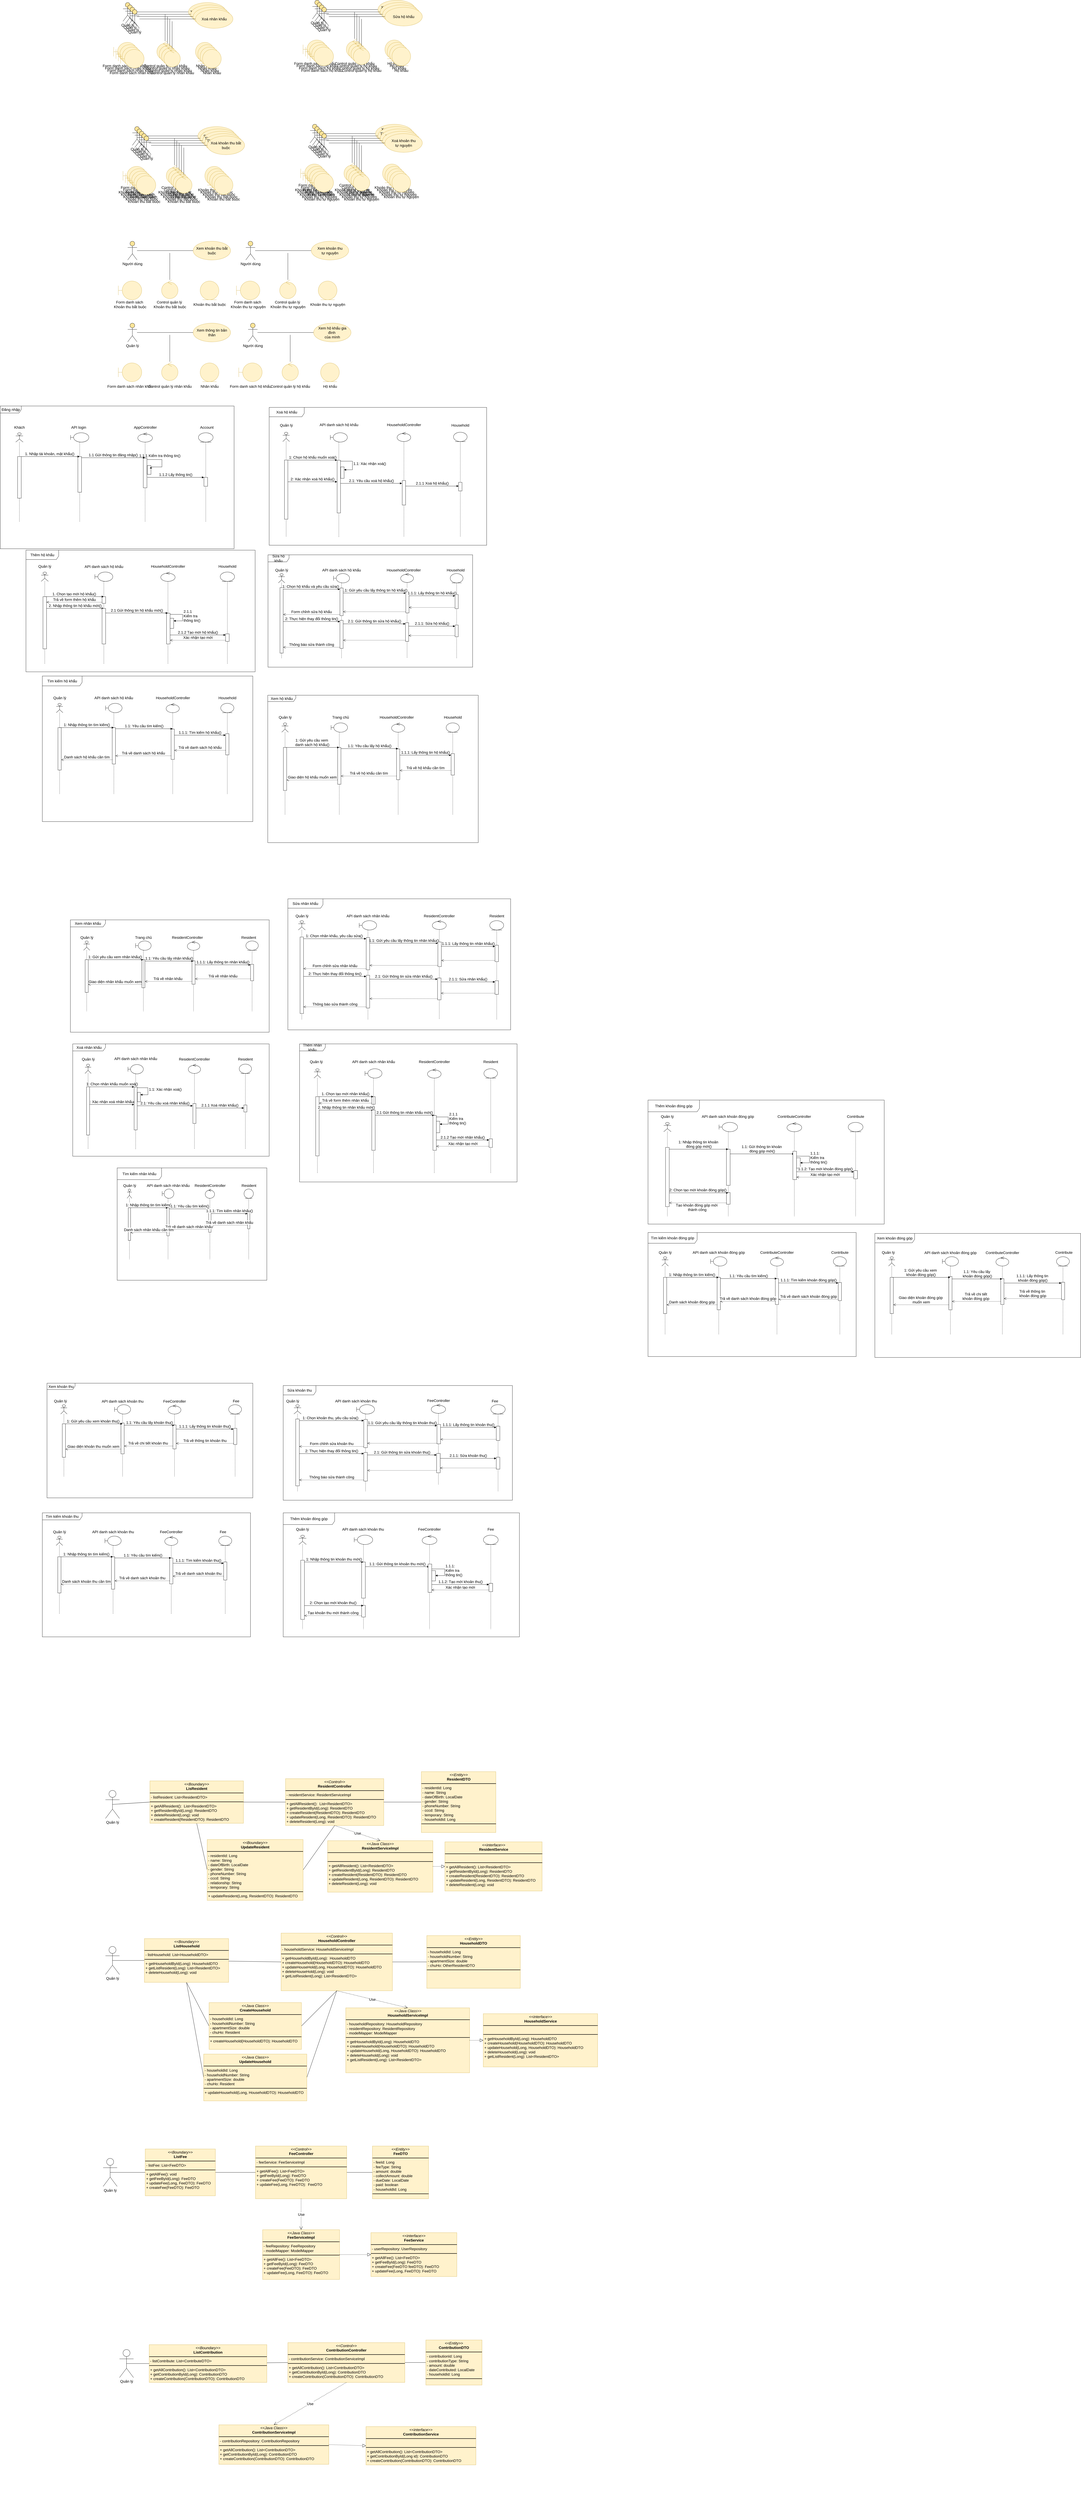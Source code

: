 <mxfile version="25.0.3">
  <diagram name="Trang-1" id="zRRDC0jtDYadoKaqRwP1">
    <mxGraphModel dx="2736" dy="1035" grid="1" gridSize="10" guides="1" tooltips="1" connect="1" arrows="1" fold="1" page="1" pageScale="1" pageWidth="827" pageHeight="1169" math="0" shadow="0">
      <root>
        <mxCell id="0" />
        <mxCell id="1" parent="0" />
        <mxCell id="1PbNTR2RCR1_KU1u348G-575" value="" style="group;fontSize=16;" parent="1" vertex="1" connectable="0">
          <mxGeometry x="755" y="2390" width="875" height="480" as="geometry" />
        </mxCell>
        <mxCell id="1PbNTR2RCR1_KU1u348G-589" value="" style="group;fontSize=16;" parent="1PbNTR2RCR1_KU1u348G-575" vertex="1" connectable="0">
          <mxGeometry x="505.859" y="50" width="205.078" height="391.82" as="geometry" />
        </mxCell>
        <mxCell id="1PbNTR2RCR1_KU1u348G-635" value="" style="group;fontSize=16;" parent="1PbNTR2RCR1_KU1u348G-589" vertex="1" connectable="0">
          <mxGeometry x="61.523" y="28.184" width="54.688" height="363.636" as="geometry" />
        </mxCell>
        <mxCell id="1PbNTR2RCR1_KU1u348G-558" value="" style="shape=umlLifeline;perimeter=lifelinePerimeter;whiteSpace=wrap;html=1;container=0;dropTarget=0;collapsible=0;recursiveResize=0;outlineConnect=0;portConstraint=eastwest;newEdgeStyle={&quot;curved&quot;:0,&quot;rounded&quot;:0};participant=umlControl;fontSize=16;" parent="1PbNTR2RCR1_KU1u348G-635" vertex="1">
          <mxGeometry width="54.688" height="363.636" as="geometry" />
        </mxCell>
        <mxCell id="1PbNTR2RCR1_KU1u348G-612" value="" style="html=1;points=[[0,0,0,0,5],[0,1,0,0,-5],[1,0,0,0,5],[1,1,0,0,-5]];perimeter=orthogonalPerimeter;outlineConnect=0;targetShapes=umlLifeline;portConstraint=eastwest;newEdgeStyle={&quot;curved&quot;:0,&quot;rounded&quot;:0};fontSize=16;" parent="1PbNTR2RCR1_KU1u348G-558" vertex="1">
          <mxGeometry x="21.875" y="80" width="13.672" height="90" as="geometry" />
        </mxCell>
        <mxCell id="1PbNTR2RCR1_KU1u348G-632" value="" style="html=1;points=[[0,0,0,0,5],[0,1,0,0,-5],[1,0,0,0,5],[1,1,0,0,-5]];perimeter=orthogonalPerimeter;outlineConnect=0;targetShapes=umlLifeline;portConstraint=eastwest;newEdgeStyle={&quot;curved&quot;:0,&quot;rounded&quot;:0};fontSize=16;" parent="1PbNTR2RCR1_KU1u348G-635" vertex="1">
          <mxGeometry x="20.508" y="211.816" width="13.672" height="80" as="geometry" />
        </mxCell>
        <mxCell id="1PbNTR2RCR1_KU1u348G-550" value="Sửa hộ khẩu" style="shape=umlFrame;whiteSpace=wrap;html=1;pointerEvents=0;width=90;height=30;container=0;fontSize=16;" parent="1PbNTR2RCR1_KU1u348G-575" vertex="1">
          <mxGeometry width="875" height="480" as="geometry" />
        </mxCell>
        <mxCell id="1PbNTR2RCR1_KU1u348G-587" value="" style="group;fontSize=16;" parent="1PbNTR2RCR1_KU1u348G-575" vertex="1" connectable="0">
          <mxGeometry x="17.09" y="50" width="95.703" height="393.64" as="geometry" />
        </mxCell>
        <mxCell id="1PbNTR2RCR1_KU1u348G-564" value="" style="shape=umlLifeline;perimeter=lifelinePerimeter;whiteSpace=wrap;html=1;container=0;dropTarget=0;collapsible=0;recursiveResize=0;outlineConnect=0;portConstraint=eastwest;newEdgeStyle={&quot;curved&quot;:0,&quot;rounded&quot;:0};participant=umlActor;size=40;fontSize=16;" parent="1PbNTR2RCR1_KU1u348G-587" vertex="1">
          <mxGeometry x="27.344" y="30.004" width="27.344" height="363.636" as="geometry" />
        </mxCell>
        <mxCell id="1PbNTR2RCR1_KU1u348G-605" value="" style="html=1;points=[[0,0,0,0,5],[0,1,0,0,-5],[1,0,0,0,5],[1,1,0,0,-5]];perimeter=orthogonalPerimeter;outlineConnect=0;targetShapes=umlLifeline;portConstraint=eastwest;newEdgeStyle={&quot;curved&quot;:0,&quot;rounded&quot;:0};fontSize=16;" parent="1PbNTR2RCR1_KU1u348G-564" vertex="1">
          <mxGeometry x="6.836" y="60" width="13.672" height="280" as="geometry" />
        </mxCell>
        <mxCell id="1PbNTR2RCR1_KU1u348G-565" value="Quản lý" style="text;html=1;align=center;verticalAlign=middle;resizable=0;points=[];autosize=1;strokeColor=none;fillColor=none;container=0;fontSize=16;" parent="1PbNTR2RCR1_KU1u348G-587" vertex="1">
          <mxGeometry x="1.018" width="80" height="30" as="geometry" />
        </mxCell>
        <mxCell id="1PbNTR2RCR1_KU1u348G-590" value="" style="group;fontSize=16;" parent="1PbNTR2RCR1_KU1u348G-575" vertex="1" connectable="0">
          <mxGeometry x="751.953" y="50" width="123.047" height="393.64" as="geometry" />
        </mxCell>
        <mxCell id="1PbNTR2RCR1_KU1u348G-555" value="" style="shape=umlLifeline;perimeter=lifelinePerimeter;whiteSpace=wrap;html=1;container=0;dropTarget=0;collapsible=0;recursiveResize=0;outlineConnect=0;portConstraint=eastwest;newEdgeStyle={&quot;curved&quot;:0,&quot;rounded&quot;:0};participant=umlEntity;fontSize=16;" parent="1PbNTR2RCR1_KU1u348G-590" vertex="1">
          <mxGeometry x="27.344" y="30.004" width="54.688" height="363.636" as="geometry" />
        </mxCell>
        <mxCell id="1PbNTR2RCR1_KU1u348G-615" value="" style="html=1;points=[[0,0,0,0,5],[0,1,0,0,-5],[1,0,0,0,5],[1,1,0,0,-5]];perimeter=orthogonalPerimeter;outlineConnect=0;targetShapes=umlLifeline;portConstraint=eastwest;newEdgeStyle={&quot;curved&quot;:0,&quot;rounded&quot;:0};fontSize=16;" parent="1PbNTR2RCR1_KU1u348G-555" vertex="1">
          <mxGeometry x="20.508" y="90" width="13.672" height="60" as="geometry" />
        </mxCell>
        <mxCell id="1PbNTR2RCR1_KU1u348G-636" value="" style="html=1;points=[[0,0,0,0,5],[0,1,0,0,-5],[1,0,0,0,5],[1,1,0,0,-5]];perimeter=orthogonalPerimeter;outlineConnect=0;targetShapes=umlLifeline;portConstraint=eastwest;newEdgeStyle={&quot;curved&quot;:0,&quot;rounded&quot;:0};fontSize=16;" parent="1PbNTR2RCR1_KU1u348G-555" vertex="1">
          <mxGeometry x="20.508" y="220" width="13.672" height="50" as="geometry" />
        </mxCell>
        <mxCell id="1PbNTR2RCR1_KU1u348G-607" value="1: Chọn hộ khẩu và yêu cầu sửa()&amp;nbsp;&lt;span style=&quot;white-space: pre;&quot;&gt;&#x9;&lt;/span&gt;" style="html=1;verticalAlign=bottom;endArrow=block;curved=0;rounded=0;entryX=0;entryY=0;entryDx=0;entryDy=5;fontSize=16;" parent="1PbNTR2RCR1_KU1u348G-575" source="1PbNTR2RCR1_KU1u348G-605" target="1PbNTR2RCR1_KU1u348G-606" edge="1">
          <mxGeometry relative="1" as="geometry">
            <mxPoint x="153.809" y="146.82" as="sourcePoint" />
          </mxGeometry>
        </mxCell>
        <mxCell id="1PbNTR2RCR1_KU1u348G-608" value="Form chỉnh sửa hộ khẩu" style="html=1;verticalAlign=bottom;endArrow=open;dashed=1;endSize=8;curved=0;rounded=0;exitX=0;exitY=1;exitDx=0;exitDy=-5;fontSize=16;" parent="1PbNTR2RCR1_KU1u348G-575" source="1PbNTR2RCR1_KU1u348G-606" target="1PbNTR2RCR1_KU1u348G-605" edge="1">
          <mxGeometry relative="1" as="geometry">
            <mxPoint x="153.809" y="216.82" as="targetPoint" />
          </mxGeometry>
        </mxCell>
        <mxCell id="1PbNTR2RCR1_KU1u348G-613" value="1.1: Gửi yêu cầu lấy thông tin hộ khẩu()" style="html=1;verticalAlign=bottom;endArrow=block;curved=0;rounded=0;entryX=0;entryY=0;entryDx=0;entryDy=5;fontSize=16;" parent="1PbNTR2RCR1_KU1u348G-575" source="1PbNTR2RCR1_KU1u348G-606" target="1PbNTR2RCR1_KU1u348G-612" edge="1">
          <mxGeometry relative="1" as="geometry">
            <mxPoint x="440.918" y="155" as="sourcePoint" />
          </mxGeometry>
        </mxCell>
        <mxCell id="1PbNTR2RCR1_KU1u348G-614" value="" style="html=1;verticalAlign=bottom;endArrow=open;dashed=1;endSize=8;curved=0;rounded=0;exitX=0;exitY=1;exitDx=0;exitDy=-5;fontSize=16;" parent="1PbNTR2RCR1_KU1u348G-575" source="1PbNTR2RCR1_KU1u348G-612" target="1PbNTR2RCR1_KU1u348G-606" edge="1">
          <mxGeometry x="-0.002" relative="1" as="geometry">
            <mxPoint x="440.918" y="225" as="targetPoint" />
            <mxPoint as="offset" />
          </mxGeometry>
        </mxCell>
        <mxCell id="1PbNTR2RCR1_KU1u348G-616" value="1.1.1: Lấy thông tin hộ khẩu()" style="html=1;verticalAlign=bottom;endArrow=block;curved=0;rounded=0;entryX=0;entryY=0;entryDx=0;entryDy=5;fontSize=16;" parent="1PbNTR2RCR1_KU1u348G-575" source="1PbNTR2RCR1_KU1u348G-612" target="1PbNTR2RCR1_KU1u348G-615" edge="1">
          <mxGeometry relative="1" as="geometry">
            <mxPoint x="666.504" y="168.18" as="sourcePoint" />
          </mxGeometry>
        </mxCell>
        <mxCell id="1PbNTR2RCR1_KU1u348G-617" value="" style="html=1;verticalAlign=bottom;endArrow=open;dashed=1;endSize=8;curved=0;rounded=0;exitX=0;exitY=1;exitDx=0;exitDy=-5;fontSize=16;" parent="1PbNTR2RCR1_KU1u348G-575" source="1PbNTR2RCR1_KU1u348G-615" target="1PbNTR2RCR1_KU1u348G-612" edge="1">
          <mxGeometry relative="1" as="geometry">
            <mxPoint x="666.504" y="238.18" as="targetPoint" />
          </mxGeometry>
        </mxCell>
        <mxCell id="1PbNTR2RCR1_KU1u348G-624" value="Thông báo sửa thành công" style="html=1;verticalAlign=bottom;endArrow=open;dashed=1;endSize=8;curved=0;rounded=0;exitX=0;exitY=1;exitDx=0;exitDy=-5;fontSize=16;" parent="1PbNTR2RCR1_KU1u348G-575" source="1PbNTR2RCR1_KU1u348G-622" target="1PbNTR2RCR1_KU1u348G-605" edge="1">
          <mxGeometry relative="1" as="geometry">
            <mxPoint x="211.914" y="375" as="targetPoint" />
          </mxGeometry>
        </mxCell>
        <mxCell id="1PbNTR2RCR1_KU1u348G-588" value="" style="group;fontSize=16;" parent="1PbNTR2RCR1_KU1u348G-575" vertex="1" connectable="0">
          <mxGeometry x="263.184" y="50.0" width="191.406" height="393.64" as="geometry" />
        </mxCell>
        <mxCell id="1PbNTR2RCR1_KU1u348G-570" value="API danh sách hộ khẩu" style="text;html=1;align=center;verticalAlign=middle;resizable=0;points=[];autosize=1;strokeColor=none;fillColor=none;container=0;fontSize=16;" parent="1PbNTR2RCR1_KU1u348G-588" vertex="1">
          <mxGeometry x="-43.729" width="190" height="30" as="geometry" />
        </mxCell>
        <mxCell id="1PbNTR2RCR1_KU1u348G-609" value="" style="group;fontSize=16;" parent="1PbNTR2RCR1_KU1u348G-588" vertex="1" connectable="0">
          <mxGeometry x="17.09" y="30.004" width="68.359" height="363.636" as="geometry" />
        </mxCell>
        <mxCell id="1PbNTR2RCR1_KU1u348G-625" value="" style="group;fontSize=16;" parent="1PbNTR2RCR1_KU1u348G-609" vertex="1" connectable="0">
          <mxGeometry width="68.359" height="363.636" as="geometry" />
        </mxCell>
        <mxCell id="1PbNTR2RCR1_KU1u348G-568" value="" style="shape=umlLifeline;perimeter=lifelinePerimeter;whiteSpace=wrap;html=1;container=0;dropTarget=0;collapsible=0;recursiveResize=0;outlineConnect=0;portConstraint=eastwest;newEdgeStyle={&quot;curved&quot;:0,&quot;rounded&quot;:0};participant=umlBoundary;fontSize=16;" parent="1PbNTR2RCR1_KU1u348G-625" vertex="1">
          <mxGeometry width="68.359" height="363.636" as="geometry" />
        </mxCell>
        <mxCell id="1PbNTR2RCR1_KU1u348G-622" value="" style="html=1;points=[[0,0,0,0,5],[0,1,0,0,-5],[1,0,0,0,5],[1,1,0,0,-5]];perimeter=orthogonalPerimeter;outlineConnect=0;targetShapes=umlLifeline;portConstraint=eastwest;newEdgeStyle={&quot;curved&quot;:0,&quot;rounded&quot;:0};fontSize=16;" parent="1PbNTR2RCR1_KU1u348G-568" vertex="1">
          <mxGeometry x="27.344" y="200" width="13.672" height="120" as="geometry" />
        </mxCell>
        <mxCell id="1PbNTR2RCR1_KU1u348G-606" value="" style="html=1;points=[[0,0,0,0,5],[0,1,0,0,-5],[1,0,0,0,5],[1,1,0,0,-5]];perimeter=orthogonalPerimeter;outlineConnect=0;targetShapes=umlLifeline;portConstraint=eastwest;newEdgeStyle={&quot;curved&quot;:0,&quot;rounded&quot;:0};fontSize=16;" parent="1PbNTR2RCR1_KU1u348G-625" vertex="1">
          <mxGeometry x="27.344" y="61.82" width="13.672" height="118.18" as="geometry" />
        </mxCell>
        <mxCell id="1PbNTR2RCR1_KU1u348G-623" value="2: Thực hiện thay đổi thông tin()" style="html=1;verticalAlign=bottom;endArrow=block;curved=0;rounded=0;entryX=0;entryY=0;entryDx=0;entryDy=5;fontSize=16;" parent="1PbNTR2RCR1_KU1u348G-575" source="1PbNTR2RCR1_KU1u348G-605" target="1PbNTR2RCR1_KU1u348G-622" edge="1">
          <mxGeometry relative="1" as="geometry">
            <mxPoint x="211.914" y="305" as="sourcePoint" />
          </mxGeometry>
        </mxCell>
        <mxCell id="1PbNTR2RCR1_KU1u348G-633" value="2.1: Gửi thông tin sửa hộ khẩu()" style="html=1;verticalAlign=bottom;endArrow=block;curved=0;rounded=0;entryX=0;entryY=0;entryDx=0;entryDy=5;fontSize=16;" parent="1PbNTR2RCR1_KU1u348G-575" source="1PbNTR2RCR1_KU1u348G-622" target="1PbNTR2RCR1_KU1u348G-632" edge="1">
          <mxGeometry relative="1" as="geometry">
            <mxPoint x="478.516" y="295" as="sourcePoint" />
          </mxGeometry>
        </mxCell>
        <mxCell id="1PbNTR2RCR1_KU1u348G-634" value="" style="html=1;verticalAlign=bottom;endArrow=open;dashed=1;endSize=8;curved=0;rounded=0;exitX=0;exitY=1;exitDx=0;exitDy=-5;fontSize=16;" parent="1PbNTR2RCR1_KU1u348G-575" source="1PbNTR2RCR1_KU1u348G-632" target="1PbNTR2RCR1_KU1u348G-622" edge="1">
          <mxGeometry relative="1" as="geometry">
            <mxPoint x="478.516" y="365" as="targetPoint" />
          </mxGeometry>
        </mxCell>
        <mxCell id="1PbNTR2RCR1_KU1u348G-637" value="2.1.1: Sửa hộ khẩu()" style="html=1;verticalAlign=bottom;endArrow=block;curved=0;rounded=0;entryX=0;entryY=0;entryDx=0;entryDy=5;fontSize=16;" parent="1PbNTR2RCR1_KU1u348G-575" source="1PbNTR2RCR1_KU1u348G-632" target="1PbNTR2RCR1_KU1u348G-636" edge="1">
          <mxGeometry relative="1" as="geometry">
            <mxPoint x="704.102" y="295" as="sourcePoint" />
          </mxGeometry>
        </mxCell>
        <mxCell id="1PbNTR2RCR1_KU1u348G-638" value="" style="html=1;verticalAlign=bottom;endArrow=open;dashed=1;endSize=8;curved=0;rounded=0;exitX=0;exitY=1;exitDx=0;exitDy=-5;fontSize=16;" parent="1PbNTR2RCR1_KU1u348G-575" source="1PbNTR2RCR1_KU1u348G-636" target="1PbNTR2RCR1_KU1u348G-632" edge="1">
          <mxGeometry relative="1" as="geometry">
            <mxPoint x="704.102" y="365" as="targetPoint" />
          </mxGeometry>
        </mxCell>
        <mxCell id="1PbNTR2RCR1_KU1u348G-560" value="HouseholdController" style="text;html=1;align=center;verticalAlign=middle;resizable=0;points=[];autosize=1;strokeColor=none;fillColor=none;container=0;fontSize=16;" parent="1PbNTR2RCR1_KU1u348G-575" vertex="1">
          <mxGeometry x="494.996" y="50" width="170" height="30" as="geometry" />
        </mxCell>
        <mxCell id="1PbNTR2RCR1_KU1u348G-18" value="" style="group;fontSize=16;" parent="1" vertex="1" connectable="0">
          <mxGeometry x="60" y="30" width="515" height="285" as="geometry" />
        </mxCell>
        <mxCell id="1PbNTR2RCR1_KU1u348G-19" style="edgeStyle=orthogonalEdgeStyle;rounded=0;orthogonalLoop=1;jettySize=auto;html=1;endArrow=none;endFill=0;fontSize=16;" parent="1PbNTR2RCR1_KU1u348G-18" source="1PbNTR2RCR1_KU1u348G-20" target="1PbNTR2RCR1_KU1u348G-21" edge="1">
          <mxGeometry relative="1" as="geometry" />
        </mxCell>
        <mxCell id="1PbNTR2RCR1_KU1u348G-20" value="Quản lý" style="shape=umlActor;verticalLabelPosition=bottom;verticalAlign=top;html=1;outlineConnect=0;fillColor=#FFE599;fontSize=16;" parent="1PbNTR2RCR1_KU1u348G-18" vertex="1">
          <mxGeometry x="75" width="40" height="80" as="geometry" />
        </mxCell>
        <mxCell id="1PbNTR2RCR1_KU1u348G-21" value="Tìm kiếm nhân khẩu" style="ellipse;whiteSpace=wrap;html=1;fillColor=#fff2cc;strokeColor=#d6b656;fontSize=16;" parent="1PbNTR2RCR1_KU1u348G-18" vertex="1">
          <mxGeometry x="355" width="160" height="80" as="geometry" />
        </mxCell>
        <mxCell id="1PbNTR2RCR1_KU1u348G-22" value="" style="group;fontSize=16;" parent="1PbNTR2RCR1_KU1u348G-18" vertex="1" connectable="0">
          <mxGeometry x="175" y="50" width="185" height="235" as="geometry" />
        </mxCell>
        <mxCell id="1PbNTR2RCR1_KU1u348G-23" value="" style="line;strokeWidth=1;rotatable=0;dashed=0;labelPosition=right;align=left;verticalAlign=middle;spacingTop=0;spacingLeft=6;points=[];portConstraint=eastwest;flipV=0;flipH=0;direction=south;container=0;fontSize=16;" parent="1PbNTR2RCR1_KU1u348G-22" vertex="1">
          <mxGeometry x="75" width="10" height="115" as="geometry" />
        </mxCell>
        <mxCell id="1PbNTR2RCR1_KU1u348G-24" value="" style="ellipse;shape=umlControl;whiteSpace=wrap;html=1;container=0;fillColor=#fff2cc;strokeColor=#d6b656;fontSize=16;" parent="1PbNTR2RCR1_KU1u348G-22" vertex="1">
          <mxGeometry x="45" y="115" width="70" height="80" as="geometry" />
        </mxCell>
        <mxCell id="1PbNTR2RCR1_KU1u348G-25" value="Control quản lý nhân khẩu" style="text;html=1;align=center;verticalAlign=middle;resizable=0;points=[];autosize=1;strokeColor=none;fillColor=none;container=0;fontSize=16;" parent="1PbNTR2RCR1_KU1u348G-22" vertex="1">
          <mxGeometry x="-25" y="205" width="210" height="30" as="geometry" />
        </mxCell>
        <mxCell id="1PbNTR2RCR1_KU1u348G-26" value="" style="group;fontSize=16;" parent="1PbNTR2RCR1_KU1u348G-18" vertex="1" connectable="0">
          <mxGeometry x="385" y="170" width="90" height="115" as="geometry" />
        </mxCell>
        <mxCell id="1PbNTR2RCR1_KU1u348G-27" value="" style="ellipse;shape=umlEntity;whiteSpace=wrap;html=1;fillColor=#fff2cc;strokeColor=#d6b656;fontSize=16;" parent="1PbNTR2RCR1_KU1u348G-26" vertex="1">
          <mxGeometry width="80" height="80" as="geometry" />
        </mxCell>
        <mxCell id="1PbNTR2RCR1_KU1u348G-28" value="Nhân khẩu" style="text;html=1;align=center;verticalAlign=middle;resizable=0;points=[];autosize=1;strokeColor=none;fillColor=none;fontSize=16;" parent="1PbNTR2RCR1_KU1u348G-26" vertex="1">
          <mxGeometry x="-10" y="85" width="100" height="30" as="geometry" />
        </mxCell>
        <mxCell id="1PbNTR2RCR1_KU1u348G-29" value="" style="group;fontSize=16;" parent="1PbNTR2RCR1_KU1u348G-18" vertex="1" connectable="0">
          <mxGeometry y="170" width="195" height="115" as="geometry" />
        </mxCell>
        <mxCell id="1PbNTR2RCR1_KU1u348G-30" value="" style="shape=umlBoundary;whiteSpace=wrap;html=1;fillColor=#fff2cc;strokeColor=#d6b656;fontSize=16;" parent="1PbNTR2RCR1_KU1u348G-29" vertex="1">
          <mxGeometry x="35" width="100" height="80" as="geometry" />
        </mxCell>
        <mxCell id="1PbNTR2RCR1_KU1u348G-31" value="Form danh sách nhân khẩu" style="text;html=1;align=center;verticalAlign=middle;resizable=0;points=[];autosize=1;strokeColor=none;fillColor=none;fontSize=16;" parent="1PbNTR2RCR1_KU1u348G-29" vertex="1">
          <mxGeometry x="-25" y="85" width="220" height="30" as="geometry" />
        </mxCell>
        <mxCell id="1PbNTR2RCR1_KU1u348G-144" value="" style="group;fontSize=16;" parent="1" vertex="1" connectable="0">
          <mxGeometry x="70" y="40" width="515" height="285" as="geometry" />
        </mxCell>
        <mxCell id="1PbNTR2RCR1_KU1u348G-145" style="edgeStyle=orthogonalEdgeStyle;rounded=0;orthogonalLoop=1;jettySize=auto;html=1;endArrow=none;endFill=0;fontSize=16;" parent="1PbNTR2RCR1_KU1u348G-144" source="1PbNTR2RCR1_KU1u348G-146" target="1PbNTR2RCR1_KU1u348G-147" edge="1">
          <mxGeometry relative="1" as="geometry" />
        </mxCell>
        <mxCell id="1PbNTR2RCR1_KU1u348G-146" value="Quản lý" style="shape=umlActor;verticalLabelPosition=bottom;verticalAlign=top;html=1;outlineConnect=0;fillColor=#FFE599;fontSize=16;" parent="1PbNTR2RCR1_KU1u348G-144" vertex="1">
          <mxGeometry x="75" width="40" height="80" as="geometry" />
        </mxCell>
        <mxCell id="1PbNTR2RCR1_KU1u348G-147" value="Thêm nhân khẩu" style="ellipse;whiteSpace=wrap;html=1;fillColor=#fff2cc;strokeColor=#d6b656;fontSize=16;" parent="1PbNTR2RCR1_KU1u348G-144" vertex="1">
          <mxGeometry x="355" width="160" height="80" as="geometry" />
        </mxCell>
        <mxCell id="1PbNTR2RCR1_KU1u348G-148" value="" style="group;fontSize=16;" parent="1PbNTR2RCR1_KU1u348G-144" vertex="1" connectable="0">
          <mxGeometry x="175" y="50" width="185" height="235" as="geometry" />
        </mxCell>
        <mxCell id="1PbNTR2RCR1_KU1u348G-149" value="" style="line;strokeWidth=1;rotatable=0;dashed=0;labelPosition=right;align=left;verticalAlign=middle;spacingTop=0;spacingLeft=6;points=[];portConstraint=eastwest;flipV=0;flipH=0;direction=south;container=0;fontSize=16;" parent="1PbNTR2RCR1_KU1u348G-148" vertex="1">
          <mxGeometry x="75" width="10" height="115" as="geometry" />
        </mxCell>
        <mxCell id="1PbNTR2RCR1_KU1u348G-150" value="" style="ellipse;shape=umlControl;whiteSpace=wrap;html=1;container=0;fillColor=#fff2cc;strokeColor=#d6b656;fontSize=16;" parent="1PbNTR2RCR1_KU1u348G-148" vertex="1">
          <mxGeometry x="45" y="115" width="70" height="80" as="geometry" />
        </mxCell>
        <mxCell id="1PbNTR2RCR1_KU1u348G-151" value="Control quản lý nhân khẩu" style="text;html=1;align=center;verticalAlign=middle;resizable=0;points=[];autosize=1;strokeColor=none;fillColor=none;container=0;fontSize=16;" parent="1PbNTR2RCR1_KU1u348G-148" vertex="1">
          <mxGeometry x="-25" y="205" width="210" height="30" as="geometry" />
        </mxCell>
        <mxCell id="1PbNTR2RCR1_KU1u348G-152" value="" style="group;fontSize=16;" parent="1PbNTR2RCR1_KU1u348G-144" vertex="1" connectable="0">
          <mxGeometry x="385" y="170" width="90" height="115" as="geometry" />
        </mxCell>
        <mxCell id="1PbNTR2RCR1_KU1u348G-153" value="" style="ellipse;shape=umlEntity;whiteSpace=wrap;html=1;fillColor=#fff2cc;strokeColor=#d6b656;fontSize=16;" parent="1PbNTR2RCR1_KU1u348G-152" vertex="1">
          <mxGeometry width="80" height="80" as="geometry" />
        </mxCell>
        <mxCell id="1PbNTR2RCR1_KU1u348G-154" value="Nhân khẩu" style="text;html=1;align=center;verticalAlign=middle;resizable=0;points=[];autosize=1;strokeColor=none;fillColor=none;fontSize=16;" parent="1PbNTR2RCR1_KU1u348G-152" vertex="1">
          <mxGeometry x="-10" y="85" width="100" height="30" as="geometry" />
        </mxCell>
        <mxCell id="1PbNTR2RCR1_KU1u348G-155" value="" style="group;fontSize=16;" parent="1PbNTR2RCR1_KU1u348G-144" vertex="1" connectable="0">
          <mxGeometry y="170" width="195" height="115" as="geometry" />
        </mxCell>
        <mxCell id="1PbNTR2RCR1_KU1u348G-156" value="" style="shape=umlBoundary;whiteSpace=wrap;html=1;fillColor=#fff2cc;strokeColor=#d6b656;fontSize=16;" parent="1PbNTR2RCR1_KU1u348G-155" vertex="1">
          <mxGeometry x="35" width="100" height="80" as="geometry" />
        </mxCell>
        <mxCell id="1PbNTR2RCR1_KU1u348G-157" value="Form danh sách nhân khẩu" style="text;html=1;align=center;verticalAlign=middle;resizable=0;points=[];autosize=1;strokeColor=none;fillColor=none;fontSize=16;" parent="1PbNTR2RCR1_KU1u348G-155" vertex="1">
          <mxGeometry x="-25" y="85" width="220" height="30" as="geometry" />
        </mxCell>
        <mxCell id="1PbNTR2RCR1_KU1u348G-158" value="" style="group;fontSize=16;" parent="1" vertex="1" connectable="0">
          <mxGeometry x="80" y="50" width="515" height="285" as="geometry" />
        </mxCell>
        <mxCell id="1PbNTR2RCR1_KU1u348G-159" style="edgeStyle=orthogonalEdgeStyle;rounded=0;orthogonalLoop=1;jettySize=auto;html=1;endArrow=none;endFill=0;fontSize=16;" parent="1PbNTR2RCR1_KU1u348G-158" source="1PbNTR2RCR1_KU1u348G-160" target="1PbNTR2RCR1_KU1u348G-161" edge="1">
          <mxGeometry relative="1" as="geometry" />
        </mxCell>
        <mxCell id="1PbNTR2RCR1_KU1u348G-160" value="Quản lý" style="shape=umlActor;verticalLabelPosition=bottom;verticalAlign=top;html=1;outlineConnect=0;fillColor=#FFE599;fontSize=16;" parent="1PbNTR2RCR1_KU1u348G-158" vertex="1">
          <mxGeometry x="75" width="40" height="80" as="geometry" />
        </mxCell>
        <mxCell id="1PbNTR2RCR1_KU1u348G-161" value="Sửa nhân khẩu" style="ellipse;whiteSpace=wrap;html=1;fillColor=#fff2cc;strokeColor=#d6b656;fontSize=16;" parent="1PbNTR2RCR1_KU1u348G-158" vertex="1">
          <mxGeometry x="355" width="160" height="80" as="geometry" />
        </mxCell>
        <mxCell id="1PbNTR2RCR1_KU1u348G-162" value="" style="group;fontSize=16;" parent="1PbNTR2RCR1_KU1u348G-158" vertex="1" connectable="0">
          <mxGeometry x="175" y="50" width="185" height="235" as="geometry" />
        </mxCell>
        <mxCell id="1PbNTR2RCR1_KU1u348G-163" value="" style="line;strokeWidth=1;rotatable=0;dashed=0;labelPosition=right;align=left;verticalAlign=middle;spacingTop=0;spacingLeft=6;points=[];portConstraint=eastwest;flipV=0;flipH=0;direction=south;container=0;fontSize=16;" parent="1PbNTR2RCR1_KU1u348G-162" vertex="1">
          <mxGeometry x="75" width="10" height="115" as="geometry" />
        </mxCell>
        <mxCell id="1PbNTR2RCR1_KU1u348G-164" value="" style="ellipse;shape=umlControl;whiteSpace=wrap;html=1;container=0;fillColor=#fff2cc;strokeColor=#d6b656;fontSize=16;" parent="1PbNTR2RCR1_KU1u348G-162" vertex="1">
          <mxGeometry x="45" y="115" width="70" height="80" as="geometry" />
        </mxCell>
        <mxCell id="1PbNTR2RCR1_KU1u348G-165" value="Control quản lý nhân khẩu" style="text;html=1;align=center;verticalAlign=middle;resizable=0;points=[];autosize=1;strokeColor=none;fillColor=none;container=0;fontSize=16;" parent="1PbNTR2RCR1_KU1u348G-162" vertex="1">
          <mxGeometry x="-25" y="205" width="210" height="30" as="geometry" />
        </mxCell>
        <mxCell id="1PbNTR2RCR1_KU1u348G-166" value="" style="group;fontSize=16;" parent="1PbNTR2RCR1_KU1u348G-158" vertex="1" connectable="0">
          <mxGeometry x="385" y="170" width="90" height="115" as="geometry" />
        </mxCell>
        <mxCell id="1PbNTR2RCR1_KU1u348G-167" value="" style="ellipse;shape=umlEntity;whiteSpace=wrap;html=1;fillColor=#fff2cc;strokeColor=#d6b656;fontSize=16;" parent="1PbNTR2RCR1_KU1u348G-166" vertex="1">
          <mxGeometry width="80" height="80" as="geometry" />
        </mxCell>
        <mxCell id="1PbNTR2RCR1_KU1u348G-168" value="Nhân khẩu" style="text;html=1;align=center;verticalAlign=middle;resizable=0;points=[];autosize=1;strokeColor=none;fillColor=none;fontSize=16;" parent="1PbNTR2RCR1_KU1u348G-166" vertex="1">
          <mxGeometry x="-10" y="85" width="100" height="30" as="geometry" />
        </mxCell>
        <mxCell id="1PbNTR2RCR1_KU1u348G-169" value="" style="group;fontSize=16;" parent="1PbNTR2RCR1_KU1u348G-158" vertex="1" connectable="0">
          <mxGeometry y="170" width="195" height="115" as="geometry" />
        </mxCell>
        <mxCell id="1PbNTR2RCR1_KU1u348G-170" value="" style="shape=umlBoundary;whiteSpace=wrap;html=1;fillColor=#fff2cc;strokeColor=#d6b656;fontSize=16;" parent="1PbNTR2RCR1_KU1u348G-169" vertex="1">
          <mxGeometry x="35" width="100" height="80" as="geometry" />
        </mxCell>
        <mxCell id="1PbNTR2RCR1_KU1u348G-171" value="Form danh sách nhân khẩu" style="text;html=1;align=center;verticalAlign=middle;resizable=0;points=[];autosize=1;strokeColor=none;fillColor=none;fontSize=16;" parent="1PbNTR2RCR1_KU1u348G-169" vertex="1">
          <mxGeometry x="-25" y="85" width="220" height="30" as="geometry" />
        </mxCell>
        <mxCell id="1PbNTR2RCR1_KU1u348G-172" value="" style="group;fontSize=16;" parent="1" vertex="1" connectable="0">
          <mxGeometry x="90" y="60" width="515" height="285" as="geometry" />
        </mxCell>
        <mxCell id="1PbNTR2RCR1_KU1u348G-173" style="edgeStyle=orthogonalEdgeStyle;rounded=0;orthogonalLoop=1;jettySize=auto;html=1;endArrow=none;endFill=0;fontSize=16;" parent="1PbNTR2RCR1_KU1u348G-172" source="1PbNTR2RCR1_KU1u348G-174" target="1PbNTR2RCR1_KU1u348G-175" edge="1">
          <mxGeometry relative="1" as="geometry" />
        </mxCell>
        <mxCell id="1PbNTR2RCR1_KU1u348G-174" value="Quản lý" style="shape=umlActor;verticalLabelPosition=bottom;verticalAlign=top;html=1;outlineConnect=0;fillColor=#FFE599;fontSize=16;" parent="1PbNTR2RCR1_KU1u348G-172" vertex="1">
          <mxGeometry x="75" width="40" height="80" as="geometry" />
        </mxCell>
        <mxCell id="1PbNTR2RCR1_KU1u348G-175" value="Xoá nhân khẩu" style="ellipse;whiteSpace=wrap;html=1;fillColor=#fff2cc;strokeColor=#d6b656;fontSize=16;" parent="1PbNTR2RCR1_KU1u348G-172" vertex="1">
          <mxGeometry x="355" width="160" height="80" as="geometry" />
        </mxCell>
        <mxCell id="1PbNTR2RCR1_KU1u348G-176" value="" style="group;fontSize=16;" parent="1PbNTR2RCR1_KU1u348G-172" vertex="1" connectable="0">
          <mxGeometry x="175" y="50" width="185" height="235" as="geometry" />
        </mxCell>
        <mxCell id="1PbNTR2RCR1_KU1u348G-177" value="" style="line;strokeWidth=1;rotatable=0;dashed=0;labelPosition=right;align=left;verticalAlign=middle;spacingTop=0;spacingLeft=6;points=[];portConstraint=eastwest;flipV=0;flipH=0;direction=south;container=0;fontSize=16;" parent="1PbNTR2RCR1_KU1u348G-176" vertex="1">
          <mxGeometry x="75" width="10" height="115" as="geometry" />
        </mxCell>
        <mxCell id="1PbNTR2RCR1_KU1u348G-178" value="" style="ellipse;shape=umlControl;whiteSpace=wrap;html=1;container=0;fillColor=#fff2cc;strokeColor=#d6b656;fontSize=16;" parent="1PbNTR2RCR1_KU1u348G-176" vertex="1">
          <mxGeometry x="45" y="115" width="70" height="80" as="geometry" />
        </mxCell>
        <mxCell id="1PbNTR2RCR1_KU1u348G-179" value="Control quản lý nhân khẩu" style="text;html=1;align=center;verticalAlign=middle;resizable=0;points=[];autosize=1;strokeColor=none;fillColor=none;container=0;fontSize=16;" parent="1PbNTR2RCR1_KU1u348G-176" vertex="1">
          <mxGeometry x="-25" y="205" width="210" height="30" as="geometry" />
        </mxCell>
        <mxCell id="1PbNTR2RCR1_KU1u348G-180" value="" style="group;fontSize=16;" parent="1PbNTR2RCR1_KU1u348G-172" vertex="1" connectable="0">
          <mxGeometry x="385" y="170" width="90" height="115" as="geometry" />
        </mxCell>
        <mxCell id="1PbNTR2RCR1_KU1u348G-181" value="" style="ellipse;shape=umlEntity;whiteSpace=wrap;html=1;fillColor=#fff2cc;strokeColor=#d6b656;fontSize=16;" parent="1PbNTR2RCR1_KU1u348G-180" vertex="1">
          <mxGeometry width="80" height="80" as="geometry" />
        </mxCell>
        <mxCell id="1PbNTR2RCR1_KU1u348G-182" value="Nhân khẩu" style="text;html=1;align=center;verticalAlign=middle;resizable=0;points=[];autosize=1;strokeColor=none;fillColor=none;fontSize=16;" parent="1PbNTR2RCR1_KU1u348G-180" vertex="1">
          <mxGeometry x="-10" y="85" width="100" height="30" as="geometry" />
        </mxCell>
        <mxCell id="1PbNTR2RCR1_KU1u348G-183" value="" style="group;fontSize=16;" parent="1PbNTR2RCR1_KU1u348G-172" vertex="1" connectable="0">
          <mxGeometry y="170" width="195" height="115" as="geometry" />
        </mxCell>
        <mxCell id="1PbNTR2RCR1_KU1u348G-184" value="" style="shape=umlBoundary;whiteSpace=wrap;html=1;fillColor=#fff2cc;strokeColor=#d6b656;fontSize=16;" parent="1PbNTR2RCR1_KU1u348G-183" vertex="1">
          <mxGeometry x="35" width="100" height="80" as="geometry" />
        </mxCell>
        <mxCell id="1PbNTR2RCR1_KU1u348G-185" value="Form danh sách nhân khẩu" style="text;html=1;align=center;verticalAlign=middle;resizable=0;points=[];autosize=1;strokeColor=none;fillColor=none;fontSize=16;" parent="1PbNTR2RCR1_KU1u348G-183" vertex="1">
          <mxGeometry x="-25" y="85" width="220" height="30" as="geometry" />
        </mxCell>
        <mxCell id="1PbNTR2RCR1_KU1u348G-186" value="" style="group;fontSize=16;" parent="1" vertex="1" connectable="0">
          <mxGeometry x="80" y="1400" width="515" height="285" as="geometry" />
        </mxCell>
        <mxCell id="1PbNTR2RCR1_KU1u348G-187" style="edgeStyle=orthogonalEdgeStyle;rounded=0;orthogonalLoop=1;jettySize=auto;html=1;endArrow=none;endFill=0;fontSize=16;" parent="1PbNTR2RCR1_KU1u348G-186" source="1PbNTR2RCR1_KU1u348G-188" target="1PbNTR2RCR1_KU1u348G-189" edge="1">
          <mxGeometry relative="1" as="geometry" />
        </mxCell>
        <mxCell id="1PbNTR2RCR1_KU1u348G-188" value="Quản lý" style="shape=umlActor;verticalLabelPosition=bottom;verticalAlign=top;html=1;outlineConnect=0;fillColor=#FFE599;fontSize=16;" parent="1PbNTR2RCR1_KU1u348G-186" vertex="1">
          <mxGeometry x="75" width="40" height="80" as="geometry" />
        </mxCell>
        <mxCell id="1PbNTR2RCR1_KU1u348G-189" value="Xem thông tin bản thân" style="ellipse;whiteSpace=wrap;html=1;fillColor=#fff2cc;strokeColor=#d6b656;fontSize=16;" parent="1PbNTR2RCR1_KU1u348G-186" vertex="1">
          <mxGeometry x="355" width="160" height="80" as="geometry" />
        </mxCell>
        <mxCell id="1PbNTR2RCR1_KU1u348G-190" value="" style="group;fontSize=16;" parent="1PbNTR2RCR1_KU1u348G-186" vertex="1" connectable="0">
          <mxGeometry x="175" y="50" width="185" height="235" as="geometry" />
        </mxCell>
        <mxCell id="1PbNTR2RCR1_KU1u348G-191" value="" style="line;strokeWidth=1;rotatable=0;dashed=0;labelPosition=right;align=left;verticalAlign=middle;spacingTop=0;spacingLeft=6;points=[];portConstraint=eastwest;flipV=0;flipH=0;direction=south;container=0;fontSize=16;" parent="1PbNTR2RCR1_KU1u348G-190" vertex="1">
          <mxGeometry x="75" width="10" height="115" as="geometry" />
        </mxCell>
        <mxCell id="1PbNTR2RCR1_KU1u348G-192" value="" style="ellipse;shape=umlControl;whiteSpace=wrap;html=1;container=0;fillColor=#fff2cc;strokeColor=#d6b656;fontSize=16;" parent="1PbNTR2RCR1_KU1u348G-190" vertex="1">
          <mxGeometry x="45" y="115" width="70" height="80" as="geometry" />
        </mxCell>
        <mxCell id="1PbNTR2RCR1_KU1u348G-193" value="Control quản lý nhân khẩu" style="text;html=1;align=center;verticalAlign=middle;resizable=0;points=[];autosize=1;strokeColor=none;fillColor=none;container=0;fontSize=16;" parent="1PbNTR2RCR1_KU1u348G-190" vertex="1">
          <mxGeometry x="-25" y="205" width="210" height="30" as="geometry" />
        </mxCell>
        <mxCell id="1PbNTR2RCR1_KU1u348G-194" value="" style="group;fontSize=16;" parent="1PbNTR2RCR1_KU1u348G-186" vertex="1" connectable="0">
          <mxGeometry x="385" y="170" width="90" height="115" as="geometry" />
        </mxCell>
        <mxCell id="1PbNTR2RCR1_KU1u348G-195" value="" style="ellipse;shape=umlEntity;whiteSpace=wrap;html=1;fillColor=#fff2cc;strokeColor=#d6b656;fontSize=16;" parent="1PbNTR2RCR1_KU1u348G-194" vertex="1">
          <mxGeometry width="80" height="80" as="geometry" />
        </mxCell>
        <mxCell id="1PbNTR2RCR1_KU1u348G-196" value="Nhân khẩu" style="text;html=1;align=center;verticalAlign=middle;resizable=0;points=[];autosize=1;strokeColor=none;fillColor=none;fontSize=16;" parent="1PbNTR2RCR1_KU1u348G-194" vertex="1">
          <mxGeometry x="-10" y="85" width="100" height="30" as="geometry" />
        </mxCell>
        <mxCell id="1PbNTR2RCR1_KU1u348G-197" value="" style="group;fontSize=16;" parent="1PbNTR2RCR1_KU1u348G-186" vertex="1" connectable="0">
          <mxGeometry y="170" width="195" height="115" as="geometry" />
        </mxCell>
        <mxCell id="1PbNTR2RCR1_KU1u348G-198" value="" style="shape=umlBoundary;whiteSpace=wrap;html=1;fillColor=#fff2cc;strokeColor=#d6b656;fontSize=16;" parent="1PbNTR2RCR1_KU1u348G-197" vertex="1">
          <mxGeometry x="35" width="100" height="80" as="geometry" />
        </mxCell>
        <mxCell id="1PbNTR2RCR1_KU1u348G-199" value="Form danh sách nhân khẩu" style="text;html=1;align=center;verticalAlign=middle;resizable=0;points=[];autosize=1;strokeColor=none;fillColor=none;fontSize=16;" parent="1PbNTR2RCR1_KU1u348G-197" vertex="1">
          <mxGeometry x="-25" y="85" width="220" height="30" as="geometry" />
        </mxCell>
        <mxCell id="1PbNTR2RCR1_KU1u348G-200" value="" style="group;fontSize=16;" parent="1" vertex="1" connectable="0">
          <mxGeometry x="870" y="20" width="515" height="285" as="geometry" />
        </mxCell>
        <mxCell id="1PbNTR2RCR1_KU1u348G-201" style="edgeStyle=orthogonalEdgeStyle;rounded=0;orthogonalLoop=1;jettySize=auto;html=1;endArrow=none;endFill=0;fontSize=16;" parent="1PbNTR2RCR1_KU1u348G-200" source="1PbNTR2RCR1_KU1u348G-202" target="1PbNTR2RCR1_KU1u348G-203" edge="1">
          <mxGeometry relative="1" as="geometry" />
        </mxCell>
        <mxCell id="1PbNTR2RCR1_KU1u348G-202" value="Quản lý" style="shape=umlActor;verticalLabelPosition=bottom;verticalAlign=top;html=1;outlineConnect=0;fillColor=#FFE599;fontSize=16;" parent="1PbNTR2RCR1_KU1u348G-200" vertex="1">
          <mxGeometry x="75" width="40" height="80" as="geometry" />
        </mxCell>
        <mxCell id="1PbNTR2RCR1_KU1u348G-203" value="Xem danh sách hộ khẩu" style="ellipse;whiteSpace=wrap;html=1;fillColor=#fff2cc;strokeColor=#d6b656;fontSize=16;" parent="1PbNTR2RCR1_KU1u348G-200" vertex="1">
          <mxGeometry x="355" width="160" height="80" as="geometry" />
        </mxCell>
        <mxCell id="1PbNTR2RCR1_KU1u348G-204" value="" style="group;fontSize=16;" parent="1PbNTR2RCR1_KU1u348G-200" vertex="1" connectable="0">
          <mxGeometry x="175" y="50" width="175" height="235" as="geometry" />
        </mxCell>
        <mxCell id="1PbNTR2RCR1_KU1u348G-205" value="" style="line;strokeWidth=1;rotatable=0;dashed=0;labelPosition=right;align=left;verticalAlign=middle;spacingTop=0;spacingLeft=6;points=[];portConstraint=eastwest;flipV=0;flipH=0;direction=south;container=0;fontSize=16;" parent="1PbNTR2RCR1_KU1u348G-204" vertex="1">
          <mxGeometry x="75" width="10" height="115" as="geometry" />
        </mxCell>
        <mxCell id="1PbNTR2RCR1_KU1u348G-206" value="" style="ellipse;shape=umlControl;whiteSpace=wrap;html=1;container=0;fillColor=#fff2cc;strokeColor=#d6b656;fontSize=16;" parent="1PbNTR2RCR1_KU1u348G-204" vertex="1">
          <mxGeometry x="45" y="115" width="70" height="80" as="geometry" />
        </mxCell>
        <mxCell id="1PbNTR2RCR1_KU1u348G-207" value="Control quản lý hộ khẩu" style="text;html=1;align=center;verticalAlign=middle;resizable=0;points=[];autosize=1;strokeColor=none;fillColor=none;container=0;fontSize=16;" parent="1PbNTR2RCR1_KU1u348G-204" vertex="1">
          <mxGeometry x="-15" y="205" width="190" height="30" as="geometry" />
        </mxCell>
        <mxCell id="1PbNTR2RCR1_KU1u348G-208" value="" style="group;fontSize=16;" parent="1PbNTR2RCR1_KU1u348G-200" vertex="1" connectable="0">
          <mxGeometry x="385" y="170" width="80" height="115" as="geometry" />
        </mxCell>
        <mxCell id="1PbNTR2RCR1_KU1u348G-209" value="" style="ellipse;shape=umlEntity;whiteSpace=wrap;html=1;fillColor=#fff2cc;strokeColor=#d6b656;fontSize=16;" parent="1PbNTR2RCR1_KU1u348G-208" vertex="1">
          <mxGeometry width="80" height="80" as="geometry" />
        </mxCell>
        <mxCell id="1PbNTR2RCR1_KU1u348G-210" value="Hộ khẩu" style="text;html=1;align=center;verticalAlign=middle;resizable=0;points=[];autosize=1;strokeColor=none;fillColor=none;fontSize=16;" parent="1PbNTR2RCR1_KU1u348G-208" vertex="1">
          <mxGeometry y="85" width="80" height="30" as="geometry" />
        </mxCell>
        <mxCell id="1PbNTR2RCR1_KU1u348G-211" value="" style="group;fontSize=16;" parent="1PbNTR2RCR1_KU1u348G-200" vertex="1" connectable="0">
          <mxGeometry y="170" width="185" height="115" as="geometry" />
        </mxCell>
        <mxCell id="1PbNTR2RCR1_KU1u348G-212" value="" style="shape=umlBoundary;whiteSpace=wrap;html=1;fillColor=#fff2cc;strokeColor=#d6b656;fontSize=16;" parent="1PbNTR2RCR1_KU1u348G-211" vertex="1">
          <mxGeometry x="35" width="100" height="80" as="geometry" />
        </mxCell>
        <mxCell id="1PbNTR2RCR1_KU1u348G-213" value="Form danh sách hộ khẩu" style="text;html=1;align=center;verticalAlign=middle;resizable=0;points=[];autosize=1;strokeColor=none;fillColor=none;fontSize=16;" parent="1PbNTR2RCR1_KU1u348G-211" vertex="1">
          <mxGeometry x="-15" y="85" width="200" height="30" as="geometry" />
        </mxCell>
        <mxCell id="1PbNTR2RCR1_KU1u348G-215" value="" style="group;fontSize=16;" parent="1" vertex="1" connectable="0">
          <mxGeometry x="880" y="30" width="515" height="285" as="geometry" />
        </mxCell>
        <mxCell id="1PbNTR2RCR1_KU1u348G-216" style="edgeStyle=orthogonalEdgeStyle;rounded=0;orthogonalLoop=1;jettySize=auto;html=1;endArrow=none;endFill=0;fontSize=16;" parent="1PbNTR2RCR1_KU1u348G-215" source="1PbNTR2RCR1_KU1u348G-217" target="1PbNTR2RCR1_KU1u348G-218" edge="1">
          <mxGeometry relative="1" as="geometry" />
        </mxCell>
        <mxCell id="1PbNTR2RCR1_KU1u348G-217" value="Quản lý" style="shape=umlActor;verticalLabelPosition=bottom;verticalAlign=top;html=1;outlineConnect=0;fillColor=#FFE599;fontSize=16;" parent="1PbNTR2RCR1_KU1u348G-215" vertex="1">
          <mxGeometry x="75" width="40" height="80" as="geometry" />
        </mxCell>
        <mxCell id="1PbNTR2RCR1_KU1u348G-218" value="Tìm kiếm hộ khẩu" style="ellipse;whiteSpace=wrap;html=1;fillColor=#fff2cc;strokeColor=#d6b656;fontSize=16;" parent="1PbNTR2RCR1_KU1u348G-215" vertex="1">
          <mxGeometry x="355" width="160" height="80" as="geometry" />
        </mxCell>
        <mxCell id="1PbNTR2RCR1_KU1u348G-219" value="" style="group;fontSize=16;" parent="1PbNTR2RCR1_KU1u348G-215" vertex="1" connectable="0">
          <mxGeometry x="175" y="50" width="175" height="235" as="geometry" />
        </mxCell>
        <mxCell id="1PbNTR2RCR1_KU1u348G-220" value="" style="line;strokeWidth=1;rotatable=0;dashed=0;labelPosition=right;align=left;verticalAlign=middle;spacingTop=0;spacingLeft=6;points=[];portConstraint=eastwest;flipV=0;flipH=0;direction=south;container=0;fontSize=16;" parent="1PbNTR2RCR1_KU1u348G-219" vertex="1">
          <mxGeometry x="75" width="10" height="115" as="geometry" />
        </mxCell>
        <mxCell id="1PbNTR2RCR1_KU1u348G-221" value="" style="ellipse;shape=umlControl;whiteSpace=wrap;html=1;container=0;fillColor=#fff2cc;strokeColor=#d6b656;fontSize=16;" parent="1PbNTR2RCR1_KU1u348G-219" vertex="1">
          <mxGeometry x="45" y="115" width="70" height="80" as="geometry" />
        </mxCell>
        <mxCell id="1PbNTR2RCR1_KU1u348G-222" value="Control quản lý hộ khẩu" style="text;html=1;align=center;verticalAlign=middle;resizable=0;points=[];autosize=1;strokeColor=none;fillColor=none;container=0;fontSize=16;" parent="1PbNTR2RCR1_KU1u348G-219" vertex="1">
          <mxGeometry x="-15" y="205" width="190" height="30" as="geometry" />
        </mxCell>
        <mxCell id="1PbNTR2RCR1_KU1u348G-223" value="" style="group;fontSize=16;" parent="1PbNTR2RCR1_KU1u348G-215" vertex="1" connectable="0">
          <mxGeometry x="385" y="170" width="80" height="115" as="geometry" />
        </mxCell>
        <mxCell id="1PbNTR2RCR1_KU1u348G-224" value="" style="ellipse;shape=umlEntity;whiteSpace=wrap;html=1;fillColor=#fff2cc;strokeColor=#d6b656;fontSize=16;" parent="1PbNTR2RCR1_KU1u348G-223" vertex="1">
          <mxGeometry width="80" height="80" as="geometry" />
        </mxCell>
        <mxCell id="1PbNTR2RCR1_KU1u348G-225" value="Hộ khẩu" style="text;html=1;align=center;verticalAlign=middle;resizable=0;points=[];autosize=1;strokeColor=none;fillColor=none;fontSize=16;" parent="1PbNTR2RCR1_KU1u348G-223" vertex="1">
          <mxGeometry y="85" width="80" height="30" as="geometry" />
        </mxCell>
        <mxCell id="1PbNTR2RCR1_KU1u348G-226" value="" style="group;fontSize=16;" parent="1PbNTR2RCR1_KU1u348G-215" vertex="1" connectable="0">
          <mxGeometry y="170" width="185" height="115" as="geometry" />
        </mxCell>
        <mxCell id="1PbNTR2RCR1_KU1u348G-227" value="" style="shape=umlBoundary;whiteSpace=wrap;html=1;fillColor=#fff2cc;strokeColor=#d6b656;fontSize=16;" parent="1PbNTR2RCR1_KU1u348G-226" vertex="1">
          <mxGeometry x="35" width="100" height="80" as="geometry" />
        </mxCell>
        <mxCell id="1PbNTR2RCR1_KU1u348G-228" value="Form danh sách hộ khẩu" style="text;html=1;align=center;verticalAlign=middle;resizable=0;points=[];autosize=1;strokeColor=none;fillColor=none;fontSize=16;" parent="1PbNTR2RCR1_KU1u348G-226" vertex="1">
          <mxGeometry x="-15" y="85" width="200" height="30" as="geometry" />
        </mxCell>
        <mxCell id="1PbNTR2RCR1_KU1u348G-229" value="" style="group;fontSize=16;" parent="1" vertex="1" connectable="0">
          <mxGeometry x="890" y="40" width="515" height="285" as="geometry" />
        </mxCell>
        <mxCell id="1PbNTR2RCR1_KU1u348G-230" style="edgeStyle=orthogonalEdgeStyle;rounded=0;orthogonalLoop=1;jettySize=auto;html=1;endArrow=none;endFill=0;fontSize=16;" parent="1PbNTR2RCR1_KU1u348G-229" source="1PbNTR2RCR1_KU1u348G-231" target="1PbNTR2RCR1_KU1u348G-232" edge="1">
          <mxGeometry relative="1" as="geometry" />
        </mxCell>
        <mxCell id="1PbNTR2RCR1_KU1u348G-231" value="Quản lý" style="shape=umlActor;verticalLabelPosition=bottom;verticalAlign=top;html=1;outlineConnect=0;fillColor=#FFE599;fontSize=16;" parent="1PbNTR2RCR1_KU1u348G-229" vertex="1">
          <mxGeometry x="75" width="40" height="80" as="geometry" />
        </mxCell>
        <mxCell id="1PbNTR2RCR1_KU1u348G-232" value="Thêm hộ khẩu" style="ellipse;whiteSpace=wrap;html=1;fillColor=#fff2cc;strokeColor=#d6b656;fontSize=16;" parent="1PbNTR2RCR1_KU1u348G-229" vertex="1">
          <mxGeometry x="355" width="160" height="80" as="geometry" />
        </mxCell>
        <mxCell id="1PbNTR2RCR1_KU1u348G-233" value="" style="group;fontSize=16;" parent="1PbNTR2RCR1_KU1u348G-229" vertex="1" connectable="0">
          <mxGeometry x="175" y="50" width="175" height="235" as="geometry" />
        </mxCell>
        <mxCell id="1PbNTR2RCR1_KU1u348G-234" value="" style="line;strokeWidth=1;rotatable=0;dashed=0;labelPosition=right;align=left;verticalAlign=middle;spacingTop=0;spacingLeft=6;points=[];portConstraint=eastwest;flipV=0;flipH=0;direction=south;container=0;fontSize=16;" parent="1PbNTR2RCR1_KU1u348G-233" vertex="1">
          <mxGeometry x="75" width="10" height="115" as="geometry" />
        </mxCell>
        <mxCell id="1PbNTR2RCR1_KU1u348G-235" value="" style="ellipse;shape=umlControl;whiteSpace=wrap;html=1;container=0;fillColor=#fff2cc;strokeColor=#d6b656;fontSize=16;" parent="1PbNTR2RCR1_KU1u348G-233" vertex="1">
          <mxGeometry x="45" y="115" width="70" height="80" as="geometry" />
        </mxCell>
        <mxCell id="1PbNTR2RCR1_KU1u348G-236" value="Control quản lý hộ khẩu" style="text;html=1;align=center;verticalAlign=middle;resizable=0;points=[];autosize=1;strokeColor=none;fillColor=none;container=0;fontSize=16;" parent="1PbNTR2RCR1_KU1u348G-233" vertex="1">
          <mxGeometry x="-15" y="205" width="190" height="30" as="geometry" />
        </mxCell>
        <mxCell id="1PbNTR2RCR1_KU1u348G-237" value="" style="group;fontSize=16;" parent="1PbNTR2RCR1_KU1u348G-229" vertex="1" connectable="0">
          <mxGeometry x="385" y="170" width="80" height="115" as="geometry" />
        </mxCell>
        <mxCell id="1PbNTR2RCR1_KU1u348G-238" value="" style="ellipse;shape=umlEntity;whiteSpace=wrap;html=1;fillColor=#fff2cc;strokeColor=#d6b656;fontSize=16;" parent="1PbNTR2RCR1_KU1u348G-237" vertex="1">
          <mxGeometry width="80" height="80" as="geometry" />
        </mxCell>
        <mxCell id="1PbNTR2RCR1_KU1u348G-239" value="Hộ khẩu" style="text;html=1;align=center;verticalAlign=middle;resizable=0;points=[];autosize=1;strokeColor=none;fillColor=none;fontSize=16;" parent="1PbNTR2RCR1_KU1u348G-237" vertex="1">
          <mxGeometry y="85" width="80" height="30" as="geometry" />
        </mxCell>
        <mxCell id="1PbNTR2RCR1_KU1u348G-240" value="" style="group;fontSize=16;" parent="1PbNTR2RCR1_KU1u348G-229" vertex="1" connectable="0">
          <mxGeometry y="170" width="185" height="115" as="geometry" />
        </mxCell>
        <mxCell id="1PbNTR2RCR1_KU1u348G-241" value="" style="shape=umlBoundary;whiteSpace=wrap;html=1;fillColor=#fff2cc;strokeColor=#d6b656;fontSize=16;" parent="1PbNTR2RCR1_KU1u348G-240" vertex="1">
          <mxGeometry x="35" width="100" height="80" as="geometry" />
        </mxCell>
        <mxCell id="1PbNTR2RCR1_KU1u348G-242" value="Form danh sách hộ khẩu" style="text;html=1;align=center;verticalAlign=middle;resizable=0;points=[];autosize=1;strokeColor=none;fillColor=none;fontSize=16;" parent="1PbNTR2RCR1_KU1u348G-240" vertex="1">
          <mxGeometry x="-15" y="85" width="200" height="30" as="geometry" />
        </mxCell>
        <mxCell id="1PbNTR2RCR1_KU1u348G-243" value="" style="group;fontSize=16;" parent="1" vertex="1" connectable="0">
          <mxGeometry x="900" y="50" width="515" height="285" as="geometry" />
        </mxCell>
        <mxCell id="1PbNTR2RCR1_KU1u348G-244" style="edgeStyle=orthogonalEdgeStyle;rounded=0;orthogonalLoop=1;jettySize=auto;html=1;endArrow=none;endFill=0;fontSize=16;" parent="1PbNTR2RCR1_KU1u348G-243" source="1PbNTR2RCR1_KU1u348G-245" target="1PbNTR2RCR1_KU1u348G-246" edge="1">
          <mxGeometry relative="1" as="geometry" />
        </mxCell>
        <mxCell id="1PbNTR2RCR1_KU1u348G-245" value="Quản lý" style="shape=umlActor;verticalLabelPosition=bottom;verticalAlign=top;html=1;outlineConnect=0;fillColor=#FFE599;fontSize=16;" parent="1PbNTR2RCR1_KU1u348G-243" vertex="1">
          <mxGeometry x="75" width="40" height="80" as="geometry" />
        </mxCell>
        <mxCell id="1PbNTR2RCR1_KU1u348G-246" value="Sửa hộ khẩu" style="ellipse;whiteSpace=wrap;html=1;fillColor=#fff2cc;strokeColor=#d6b656;fontSize=16;" parent="1PbNTR2RCR1_KU1u348G-243" vertex="1">
          <mxGeometry x="355" width="160" height="80" as="geometry" />
        </mxCell>
        <mxCell id="1PbNTR2RCR1_KU1u348G-247" value="" style="group;fontSize=16;" parent="1PbNTR2RCR1_KU1u348G-243" vertex="1" connectable="0">
          <mxGeometry x="175" y="50" width="175" height="235" as="geometry" />
        </mxCell>
        <mxCell id="1PbNTR2RCR1_KU1u348G-248" value="" style="line;strokeWidth=1;rotatable=0;dashed=0;labelPosition=right;align=left;verticalAlign=middle;spacingTop=0;spacingLeft=6;points=[];portConstraint=eastwest;flipV=0;flipH=0;direction=south;container=0;fontSize=16;" parent="1PbNTR2RCR1_KU1u348G-247" vertex="1">
          <mxGeometry x="75" width="10" height="115" as="geometry" />
        </mxCell>
        <mxCell id="1PbNTR2RCR1_KU1u348G-249" value="" style="ellipse;shape=umlControl;whiteSpace=wrap;html=1;container=0;fillColor=#fff2cc;strokeColor=#d6b656;fontSize=16;" parent="1PbNTR2RCR1_KU1u348G-247" vertex="1">
          <mxGeometry x="45" y="115" width="70" height="80" as="geometry" />
        </mxCell>
        <mxCell id="1PbNTR2RCR1_KU1u348G-250" value="Control quản lý hộ khẩu" style="text;html=1;align=center;verticalAlign=middle;resizable=0;points=[];autosize=1;strokeColor=none;fillColor=none;container=0;fontSize=16;" parent="1PbNTR2RCR1_KU1u348G-247" vertex="1">
          <mxGeometry x="-15" y="205" width="190" height="30" as="geometry" />
        </mxCell>
        <mxCell id="1PbNTR2RCR1_KU1u348G-251" value="" style="group;fontSize=16;" parent="1PbNTR2RCR1_KU1u348G-243" vertex="1" connectable="0">
          <mxGeometry x="385" y="170" width="80" height="115" as="geometry" />
        </mxCell>
        <mxCell id="1PbNTR2RCR1_KU1u348G-252" value="" style="ellipse;shape=umlEntity;whiteSpace=wrap;html=1;fillColor=#fff2cc;strokeColor=#d6b656;fontSize=16;" parent="1PbNTR2RCR1_KU1u348G-251" vertex="1">
          <mxGeometry width="80" height="80" as="geometry" />
        </mxCell>
        <mxCell id="1PbNTR2RCR1_KU1u348G-253" value="Hộ khẩu" style="text;html=1;align=center;verticalAlign=middle;resizable=0;points=[];autosize=1;strokeColor=none;fillColor=none;fontSize=16;" parent="1PbNTR2RCR1_KU1u348G-251" vertex="1">
          <mxGeometry y="85" width="80" height="30" as="geometry" />
        </mxCell>
        <mxCell id="1PbNTR2RCR1_KU1u348G-254" value="" style="group;fontSize=16;" parent="1PbNTR2RCR1_KU1u348G-243" vertex="1" connectable="0">
          <mxGeometry y="170" width="185" height="115" as="geometry" />
        </mxCell>
        <mxCell id="1PbNTR2RCR1_KU1u348G-255" value="" style="shape=umlBoundary;whiteSpace=wrap;html=1;fillColor=#fff2cc;strokeColor=#d6b656;fontSize=16;" parent="1PbNTR2RCR1_KU1u348G-254" vertex="1">
          <mxGeometry x="35" width="100" height="80" as="geometry" />
        </mxCell>
        <mxCell id="1PbNTR2RCR1_KU1u348G-256" value="Form danh sách hộ khẩu" style="text;html=1;align=center;verticalAlign=middle;resizable=0;points=[];autosize=1;strokeColor=none;fillColor=none;fontSize=16;" parent="1PbNTR2RCR1_KU1u348G-254" vertex="1">
          <mxGeometry x="-15" y="85" width="200" height="30" as="geometry" />
        </mxCell>
        <mxCell id="1PbNTR2RCR1_KU1u348G-257" value="" style="group;fontSize=16;" parent="1" vertex="1" connectable="0">
          <mxGeometry x="595" y="1400" width="515" height="285" as="geometry" />
        </mxCell>
        <mxCell id="1PbNTR2RCR1_KU1u348G-258" style="edgeStyle=orthogonalEdgeStyle;rounded=0;orthogonalLoop=1;jettySize=auto;html=1;endArrow=none;endFill=0;fontSize=16;" parent="1PbNTR2RCR1_KU1u348G-257" source="1PbNTR2RCR1_KU1u348G-259" target="1PbNTR2RCR1_KU1u348G-260" edge="1">
          <mxGeometry relative="1" as="geometry" />
        </mxCell>
        <mxCell id="1PbNTR2RCR1_KU1u348G-259" value="Người dùng" style="shape=umlActor;verticalLabelPosition=bottom;verticalAlign=top;html=1;outlineConnect=0;fillColor=#FFE599;fontSize=16;" parent="1PbNTR2RCR1_KU1u348G-257" vertex="1">
          <mxGeometry x="75" width="40" height="80" as="geometry" />
        </mxCell>
        <mxCell id="1PbNTR2RCR1_KU1u348G-260" value="Xem hộ khẩu gia đình&amp;nbsp;&lt;div&gt;của mình&lt;/div&gt;" style="ellipse;whiteSpace=wrap;html=1;fillColor=#fff2cc;strokeColor=#d6b656;fontSize=16;" parent="1PbNTR2RCR1_KU1u348G-257" vertex="1">
          <mxGeometry x="355" width="160" height="80" as="geometry" />
        </mxCell>
        <mxCell id="1PbNTR2RCR1_KU1u348G-261" value="" style="group;fontSize=16;" parent="1PbNTR2RCR1_KU1u348G-257" vertex="1" connectable="0">
          <mxGeometry x="175" y="50" width="175" height="235" as="geometry" />
        </mxCell>
        <mxCell id="1PbNTR2RCR1_KU1u348G-262" value="" style="line;strokeWidth=1;rotatable=0;dashed=0;labelPosition=right;align=left;verticalAlign=middle;spacingTop=0;spacingLeft=6;points=[];portConstraint=eastwest;flipV=0;flipH=0;direction=south;container=0;fontSize=16;" parent="1PbNTR2RCR1_KU1u348G-261" vertex="1">
          <mxGeometry x="75" width="10" height="115" as="geometry" />
        </mxCell>
        <mxCell id="1PbNTR2RCR1_KU1u348G-263" value="" style="ellipse;shape=umlControl;whiteSpace=wrap;html=1;container=0;fillColor=#fff2cc;strokeColor=#d6b656;fontSize=16;" parent="1PbNTR2RCR1_KU1u348G-261" vertex="1">
          <mxGeometry x="45" y="115" width="70" height="80" as="geometry" />
        </mxCell>
        <mxCell id="1PbNTR2RCR1_KU1u348G-264" value="Control quản lý hộ khẩu" style="text;html=1;align=center;verticalAlign=middle;resizable=0;points=[];autosize=1;strokeColor=none;fillColor=none;container=0;fontSize=16;" parent="1PbNTR2RCR1_KU1u348G-261" vertex="1">
          <mxGeometry x="-15" y="205" width="190" height="30" as="geometry" />
        </mxCell>
        <mxCell id="1PbNTR2RCR1_KU1u348G-265" value="" style="group;fontSize=16;" parent="1PbNTR2RCR1_KU1u348G-257" vertex="1" connectable="0">
          <mxGeometry x="385" y="170" width="80" height="115" as="geometry" />
        </mxCell>
        <mxCell id="1PbNTR2RCR1_KU1u348G-266" value="" style="ellipse;shape=umlEntity;whiteSpace=wrap;html=1;fillColor=#fff2cc;strokeColor=#d6b656;fontSize=16;" parent="1PbNTR2RCR1_KU1u348G-265" vertex="1">
          <mxGeometry width="80" height="80" as="geometry" />
        </mxCell>
        <mxCell id="1PbNTR2RCR1_KU1u348G-267" value="Hộ khẩu" style="text;html=1;align=center;verticalAlign=middle;resizable=0;points=[];autosize=1;strokeColor=none;fillColor=none;fontSize=16;" parent="1PbNTR2RCR1_KU1u348G-265" vertex="1">
          <mxGeometry y="85" width="80" height="30" as="geometry" />
        </mxCell>
        <mxCell id="1PbNTR2RCR1_KU1u348G-268" value="" style="group;fontSize=16;" parent="1PbNTR2RCR1_KU1u348G-257" vertex="1" connectable="0">
          <mxGeometry y="170" width="185" height="115" as="geometry" />
        </mxCell>
        <mxCell id="1PbNTR2RCR1_KU1u348G-269" value="" style="shape=umlBoundary;whiteSpace=wrap;html=1;fillColor=#fff2cc;strokeColor=#d6b656;fontSize=16;" parent="1PbNTR2RCR1_KU1u348G-268" vertex="1">
          <mxGeometry x="35" width="100" height="80" as="geometry" />
        </mxCell>
        <mxCell id="1PbNTR2RCR1_KU1u348G-270" value="Form danh sách hộ khẩu" style="text;html=1;align=center;verticalAlign=middle;resizable=0;points=[];autosize=1;strokeColor=none;fillColor=none;fontSize=16;" parent="1PbNTR2RCR1_KU1u348G-268" vertex="1">
          <mxGeometry x="-15" y="85" width="200" height="30" as="geometry" />
        </mxCell>
        <mxCell id="1PbNTR2RCR1_KU1u348G-271" value="" style="group;fontSize=16;" parent="1" vertex="1" connectable="0">
          <mxGeometry x="100" y="560" width="515" height="295" as="geometry" />
        </mxCell>
        <mxCell id="1PbNTR2RCR1_KU1u348G-272" style="edgeStyle=orthogonalEdgeStyle;rounded=0;orthogonalLoop=1;jettySize=auto;html=1;endArrow=none;endFill=0;fontSize=16;" parent="1PbNTR2RCR1_KU1u348G-271" source="1PbNTR2RCR1_KU1u348G-273" target="1PbNTR2RCR1_KU1u348G-274" edge="1">
          <mxGeometry relative="1" as="geometry" />
        </mxCell>
        <mxCell id="1PbNTR2RCR1_KU1u348G-273" value="Quản lý" style="shape=umlActor;verticalLabelPosition=bottom;verticalAlign=top;html=1;outlineConnect=0;fillColor=#FFE599;fontSize=16;" parent="1PbNTR2RCR1_KU1u348G-271" vertex="1">
          <mxGeometry x="75" width="40" height="80" as="geometry" />
        </mxCell>
        <mxCell id="1PbNTR2RCR1_KU1u348G-274" value="Xem danh sách khoản thu băt buộc" style="ellipse;whiteSpace=wrap;html=1;fillColor=#fff2cc;strokeColor=#d6b656;fontSize=16;" parent="1PbNTR2RCR1_KU1u348G-271" vertex="1">
          <mxGeometry x="355" width="160" height="80" as="geometry" />
        </mxCell>
        <mxCell id="1PbNTR2RCR1_KU1u348G-275" value="" style="group;fontSize=16;" parent="1PbNTR2RCR1_KU1u348G-271" vertex="1" connectable="0">
          <mxGeometry x="175" y="50" width="160" height="245" as="geometry" />
        </mxCell>
        <mxCell id="1PbNTR2RCR1_KU1u348G-276" value="" style="line;strokeWidth=1;rotatable=0;dashed=0;labelPosition=right;align=left;verticalAlign=middle;spacingTop=0;spacingLeft=6;points=[];portConstraint=eastwest;flipV=0;flipH=0;direction=south;container=0;fontSize=16;" parent="1PbNTR2RCR1_KU1u348G-275" vertex="1">
          <mxGeometry x="75" width="10" height="115" as="geometry" />
        </mxCell>
        <mxCell id="1PbNTR2RCR1_KU1u348G-277" value="" style="ellipse;shape=umlControl;whiteSpace=wrap;html=1;container=0;fillColor=#fff2cc;strokeColor=#d6b656;fontSize=16;" parent="1PbNTR2RCR1_KU1u348G-275" vertex="1">
          <mxGeometry x="45" y="115" width="70" height="80" as="geometry" />
        </mxCell>
        <mxCell id="1PbNTR2RCR1_KU1u348G-278" value="Control quản lý&amp;nbsp;&lt;div&gt;Khoản thu bắt buộc&lt;/div&gt;" style="text;html=1;align=center;verticalAlign=middle;resizable=0;points=[];autosize=1;strokeColor=none;fillColor=none;container=0;fontSize=16;" parent="1PbNTR2RCR1_KU1u348G-275" vertex="1">
          <mxGeometry y="195" width="160" height="50" as="geometry" />
        </mxCell>
        <mxCell id="1PbNTR2RCR1_KU1u348G-279" value="" style="group;fontSize=16;" parent="1PbNTR2RCR1_KU1u348G-271" vertex="1" connectable="0">
          <mxGeometry x="385" y="170" width="120" height="115" as="geometry" />
        </mxCell>
        <mxCell id="1PbNTR2RCR1_KU1u348G-280" value="" style="ellipse;shape=umlEntity;whiteSpace=wrap;html=1;fillColor=#fff2cc;strokeColor=#d6b656;fontSize=16;" parent="1PbNTR2RCR1_KU1u348G-279" vertex="1">
          <mxGeometry width="80" height="80" as="geometry" />
        </mxCell>
        <mxCell id="1PbNTR2RCR1_KU1u348G-281" value="Khoản thu bắt buộc" style="text;html=1;align=center;verticalAlign=middle;resizable=0;points=[];autosize=1;strokeColor=none;fillColor=none;fontSize=16;" parent="1PbNTR2RCR1_KU1u348G-279" vertex="1">
          <mxGeometry x="-40" y="85" width="160" height="30" as="geometry" />
        </mxCell>
        <mxCell id="1PbNTR2RCR1_KU1u348G-282" value="" style="group;fontSize=16;" parent="1PbNTR2RCR1_KU1u348G-271" vertex="1" connectable="0">
          <mxGeometry y="170" width="170" height="125" as="geometry" />
        </mxCell>
        <mxCell id="1PbNTR2RCR1_KU1u348G-283" value="" style="shape=umlBoundary;whiteSpace=wrap;html=1;fillColor=#fff2cc;strokeColor=#d6b656;fontSize=16;" parent="1PbNTR2RCR1_KU1u348G-282" vertex="1">
          <mxGeometry x="35" width="100" height="80" as="geometry" />
        </mxCell>
        <mxCell id="1PbNTR2RCR1_KU1u348G-284" value="Form danh sách&amp;nbsp;&lt;div&gt;Khoản thu bắt buộc&lt;/div&gt;" style="text;html=1;align=center;verticalAlign=middle;resizable=0;points=[];autosize=1;strokeColor=none;fillColor=none;fontSize=16;" parent="1PbNTR2RCR1_KU1u348G-282" vertex="1">
          <mxGeometry x="5" y="75" width="160" height="50" as="geometry" />
        </mxCell>
        <mxCell id="1PbNTR2RCR1_KU1u348G-285" value="" style="group;fontSize=16;" parent="1" vertex="1" connectable="0">
          <mxGeometry x="110" y="570" width="515" height="295" as="geometry" />
        </mxCell>
        <mxCell id="1PbNTR2RCR1_KU1u348G-286" style="edgeStyle=orthogonalEdgeStyle;rounded=0;orthogonalLoop=1;jettySize=auto;html=1;endArrow=none;endFill=0;fontSize=16;" parent="1PbNTR2RCR1_KU1u348G-285" source="1PbNTR2RCR1_KU1u348G-287" target="1PbNTR2RCR1_KU1u348G-288" edge="1">
          <mxGeometry relative="1" as="geometry" />
        </mxCell>
        <mxCell id="1PbNTR2RCR1_KU1u348G-287" value="Quản lý" style="shape=umlActor;verticalLabelPosition=bottom;verticalAlign=top;html=1;outlineConnect=0;fillColor=#FFE599;fontSize=16;" parent="1PbNTR2RCR1_KU1u348G-285" vertex="1">
          <mxGeometry x="75" width="40" height="80" as="geometry" />
        </mxCell>
        <mxCell id="1PbNTR2RCR1_KU1u348G-288" value="Sửa khoản thu băt buộc" style="ellipse;whiteSpace=wrap;html=1;fillColor=#fff2cc;strokeColor=#d6b656;fontSize=16;" parent="1PbNTR2RCR1_KU1u348G-285" vertex="1">
          <mxGeometry x="355" width="160" height="80" as="geometry" />
        </mxCell>
        <mxCell id="1PbNTR2RCR1_KU1u348G-289" value="" style="group;fontSize=16;" parent="1PbNTR2RCR1_KU1u348G-285" vertex="1" connectable="0">
          <mxGeometry x="175" y="50" width="160" height="245" as="geometry" />
        </mxCell>
        <mxCell id="1PbNTR2RCR1_KU1u348G-290" value="" style="line;strokeWidth=1;rotatable=0;dashed=0;labelPosition=right;align=left;verticalAlign=middle;spacingTop=0;spacingLeft=6;points=[];portConstraint=eastwest;flipV=0;flipH=0;direction=south;container=0;fontSize=16;" parent="1PbNTR2RCR1_KU1u348G-289" vertex="1">
          <mxGeometry x="75" width="10" height="115" as="geometry" />
        </mxCell>
        <mxCell id="1PbNTR2RCR1_KU1u348G-291" value="" style="ellipse;shape=umlControl;whiteSpace=wrap;html=1;container=0;fillColor=#fff2cc;strokeColor=#d6b656;fontSize=16;" parent="1PbNTR2RCR1_KU1u348G-289" vertex="1">
          <mxGeometry x="45" y="115" width="70" height="80" as="geometry" />
        </mxCell>
        <mxCell id="1PbNTR2RCR1_KU1u348G-292" value="Control quản lý&amp;nbsp;&lt;div&gt;Khoản thu bắt buộc&lt;/div&gt;" style="text;html=1;align=center;verticalAlign=middle;resizable=0;points=[];autosize=1;strokeColor=none;fillColor=none;container=0;fontSize=16;" parent="1PbNTR2RCR1_KU1u348G-289" vertex="1">
          <mxGeometry y="195" width="160" height="50" as="geometry" />
        </mxCell>
        <mxCell id="1PbNTR2RCR1_KU1u348G-293" value="" style="group;fontSize=16;" parent="1PbNTR2RCR1_KU1u348G-285" vertex="1" connectable="0">
          <mxGeometry x="385" y="170" width="120" height="115" as="geometry" />
        </mxCell>
        <mxCell id="1PbNTR2RCR1_KU1u348G-294" value="" style="ellipse;shape=umlEntity;whiteSpace=wrap;html=1;fillColor=#fff2cc;strokeColor=#d6b656;fontSize=16;" parent="1PbNTR2RCR1_KU1u348G-293" vertex="1">
          <mxGeometry width="80" height="80" as="geometry" />
        </mxCell>
        <mxCell id="1PbNTR2RCR1_KU1u348G-295" value="Khoản thu bắt buộc" style="text;html=1;align=center;verticalAlign=middle;resizable=0;points=[];autosize=1;strokeColor=none;fillColor=none;fontSize=16;" parent="1PbNTR2RCR1_KU1u348G-293" vertex="1">
          <mxGeometry x="-40" y="85" width="160" height="30" as="geometry" />
        </mxCell>
        <mxCell id="1PbNTR2RCR1_KU1u348G-296" value="" style="group;fontSize=16;" parent="1PbNTR2RCR1_KU1u348G-285" vertex="1" connectable="0">
          <mxGeometry y="170" width="170" height="125" as="geometry" />
        </mxCell>
        <mxCell id="1PbNTR2RCR1_KU1u348G-297" value="" style="shape=umlBoundary;whiteSpace=wrap;html=1;fillColor=#fff2cc;strokeColor=#d6b656;fontSize=16;" parent="1PbNTR2RCR1_KU1u348G-296" vertex="1">
          <mxGeometry x="35" width="100" height="80" as="geometry" />
        </mxCell>
        <mxCell id="1PbNTR2RCR1_KU1u348G-298" value="Form danh sách&amp;nbsp;&lt;div&gt;Khoản thu bắt buộc&lt;/div&gt;" style="text;html=1;align=center;verticalAlign=middle;resizable=0;points=[];autosize=1;strokeColor=none;fillColor=none;fontSize=16;" parent="1PbNTR2RCR1_KU1u348G-296" vertex="1">
          <mxGeometry x="5" y="75" width="160" height="50" as="geometry" />
        </mxCell>
        <mxCell id="1PbNTR2RCR1_KU1u348G-299" value="" style="group;fontSize=16;" parent="1" vertex="1" connectable="0">
          <mxGeometry x="120" y="580" width="515" height="295" as="geometry" />
        </mxCell>
        <mxCell id="1PbNTR2RCR1_KU1u348G-300" style="edgeStyle=orthogonalEdgeStyle;rounded=0;orthogonalLoop=1;jettySize=auto;html=1;endArrow=none;endFill=0;fontSize=16;" parent="1PbNTR2RCR1_KU1u348G-299" source="1PbNTR2RCR1_KU1u348G-301" target="1PbNTR2RCR1_KU1u348G-302" edge="1">
          <mxGeometry relative="1" as="geometry" />
        </mxCell>
        <mxCell id="1PbNTR2RCR1_KU1u348G-301" value="Quản lý" style="shape=umlActor;verticalLabelPosition=bottom;verticalAlign=top;html=1;outlineConnect=0;fillColor=#FFE599;fontSize=16;" parent="1PbNTR2RCR1_KU1u348G-299" vertex="1">
          <mxGeometry x="75" width="40" height="80" as="geometry" />
        </mxCell>
        <mxCell id="1PbNTR2RCR1_KU1u348G-302" value="Tìm kiếm khoản thu băt buộc" style="ellipse;whiteSpace=wrap;html=1;fillColor=#fff2cc;strokeColor=#d6b656;fontSize=16;" parent="1PbNTR2RCR1_KU1u348G-299" vertex="1">
          <mxGeometry x="355" width="160" height="80" as="geometry" />
        </mxCell>
        <mxCell id="1PbNTR2RCR1_KU1u348G-303" value="" style="group;fontSize=16;" parent="1PbNTR2RCR1_KU1u348G-299" vertex="1" connectable="0">
          <mxGeometry x="175" y="50" width="160" height="245" as="geometry" />
        </mxCell>
        <mxCell id="1PbNTR2RCR1_KU1u348G-304" value="" style="line;strokeWidth=1;rotatable=0;dashed=0;labelPosition=right;align=left;verticalAlign=middle;spacingTop=0;spacingLeft=6;points=[];portConstraint=eastwest;flipV=0;flipH=0;direction=south;container=0;fontSize=16;" parent="1PbNTR2RCR1_KU1u348G-303" vertex="1">
          <mxGeometry x="75" width="10" height="115" as="geometry" />
        </mxCell>
        <mxCell id="1PbNTR2RCR1_KU1u348G-305" value="" style="ellipse;shape=umlControl;whiteSpace=wrap;html=1;container=0;fillColor=#fff2cc;strokeColor=#d6b656;fontSize=16;" parent="1PbNTR2RCR1_KU1u348G-303" vertex="1">
          <mxGeometry x="45" y="115" width="70" height="80" as="geometry" />
        </mxCell>
        <mxCell id="1PbNTR2RCR1_KU1u348G-306" value="Control quản lý&amp;nbsp;&lt;div&gt;Khoản thu bắt buộc&lt;/div&gt;" style="text;html=1;align=center;verticalAlign=middle;resizable=0;points=[];autosize=1;strokeColor=none;fillColor=none;container=0;fontSize=16;" parent="1PbNTR2RCR1_KU1u348G-303" vertex="1">
          <mxGeometry y="195" width="160" height="50" as="geometry" />
        </mxCell>
        <mxCell id="1PbNTR2RCR1_KU1u348G-307" value="" style="group;fontSize=16;" parent="1PbNTR2RCR1_KU1u348G-299" vertex="1" connectable="0">
          <mxGeometry x="385" y="170" width="120" height="115" as="geometry" />
        </mxCell>
        <mxCell id="1PbNTR2RCR1_KU1u348G-308" value="" style="ellipse;shape=umlEntity;whiteSpace=wrap;html=1;fillColor=#fff2cc;strokeColor=#d6b656;fontSize=16;" parent="1PbNTR2RCR1_KU1u348G-307" vertex="1">
          <mxGeometry width="80" height="80" as="geometry" />
        </mxCell>
        <mxCell id="1PbNTR2RCR1_KU1u348G-309" value="Khoản thu bắt buộc" style="text;html=1;align=center;verticalAlign=middle;resizable=0;points=[];autosize=1;strokeColor=none;fillColor=none;fontSize=16;" parent="1PbNTR2RCR1_KU1u348G-307" vertex="1">
          <mxGeometry x="-40" y="85" width="160" height="30" as="geometry" />
        </mxCell>
        <mxCell id="1PbNTR2RCR1_KU1u348G-310" value="" style="group;fontSize=16;" parent="1PbNTR2RCR1_KU1u348G-299" vertex="1" connectable="0">
          <mxGeometry y="170" width="170" height="125" as="geometry" />
        </mxCell>
        <mxCell id="1PbNTR2RCR1_KU1u348G-311" value="" style="shape=umlBoundary;whiteSpace=wrap;html=1;fillColor=#fff2cc;strokeColor=#d6b656;fontSize=16;" parent="1PbNTR2RCR1_KU1u348G-310" vertex="1">
          <mxGeometry x="35" width="100" height="80" as="geometry" />
        </mxCell>
        <mxCell id="1PbNTR2RCR1_KU1u348G-312" value="Form danh sách&amp;nbsp;&lt;div&gt;Khoản thu bắt buộc&lt;/div&gt;" style="text;html=1;align=center;verticalAlign=middle;resizable=0;points=[];autosize=1;strokeColor=none;fillColor=none;fontSize=16;" parent="1PbNTR2RCR1_KU1u348G-310" vertex="1">
          <mxGeometry x="5" y="75" width="160" height="50" as="geometry" />
        </mxCell>
        <mxCell id="1PbNTR2RCR1_KU1u348G-313" value="" style="group;fontSize=16;" parent="1" vertex="1" connectable="0">
          <mxGeometry x="130" y="590" width="515" height="295" as="geometry" />
        </mxCell>
        <mxCell id="1PbNTR2RCR1_KU1u348G-314" style="edgeStyle=orthogonalEdgeStyle;rounded=0;orthogonalLoop=1;jettySize=auto;html=1;endArrow=none;endFill=0;fontSize=16;" parent="1PbNTR2RCR1_KU1u348G-313" source="1PbNTR2RCR1_KU1u348G-315" target="1PbNTR2RCR1_KU1u348G-316" edge="1">
          <mxGeometry relative="1" as="geometry" />
        </mxCell>
        <mxCell id="1PbNTR2RCR1_KU1u348G-315" value="Quản lý" style="shape=umlActor;verticalLabelPosition=bottom;verticalAlign=top;html=1;outlineConnect=0;fillColor=#FFE599;fontSize=16;" parent="1PbNTR2RCR1_KU1u348G-313" vertex="1">
          <mxGeometry x="75" width="40" height="80" as="geometry" />
        </mxCell>
        <mxCell id="1PbNTR2RCR1_KU1u348G-316" value="Thêm khoản thu băt buộc" style="ellipse;whiteSpace=wrap;html=1;fillColor=#fff2cc;strokeColor=#d6b656;fontSize=16;" parent="1PbNTR2RCR1_KU1u348G-313" vertex="1">
          <mxGeometry x="355" width="160" height="80" as="geometry" />
        </mxCell>
        <mxCell id="1PbNTR2RCR1_KU1u348G-317" value="" style="group;fontSize=16;" parent="1PbNTR2RCR1_KU1u348G-313" vertex="1" connectable="0">
          <mxGeometry x="175" y="50" width="160" height="245" as="geometry" />
        </mxCell>
        <mxCell id="1PbNTR2RCR1_KU1u348G-318" value="" style="line;strokeWidth=1;rotatable=0;dashed=0;labelPosition=right;align=left;verticalAlign=middle;spacingTop=0;spacingLeft=6;points=[];portConstraint=eastwest;flipV=0;flipH=0;direction=south;container=0;fontSize=16;" parent="1PbNTR2RCR1_KU1u348G-317" vertex="1">
          <mxGeometry x="75" width="10" height="115" as="geometry" />
        </mxCell>
        <mxCell id="1PbNTR2RCR1_KU1u348G-319" value="" style="ellipse;shape=umlControl;whiteSpace=wrap;html=1;container=0;fillColor=#fff2cc;strokeColor=#d6b656;fontSize=16;" parent="1PbNTR2RCR1_KU1u348G-317" vertex="1">
          <mxGeometry x="45" y="115" width="70" height="80" as="geometry" />
        </mxCell>
        <mxCell id="1PbNTR2RCR1_KU1u348G-320" value="Control quản lý&amp;nbsp;&lt;div&gt;Khoản thu bắt buộc&lt;/div&gt;" style="text;html=1;align=center;verticalAlign=middle;resizable=0;points=[];autosize=1;strokeColor=none;fillColor=none;container=0;fontSize=16;" parent="1PbNTR2RCR1_KU1u348G-317" vertex="1">
          <mxGeometry y="195" width="160" height="50" as="geometry" />
        </mxCell>
        <mxCell id="1PbNTR2RCR1_KU1u348G-321" value="" style="group;fontSize=16;" parent="1PbNTR2RCR1_KU1u348G-313" vertex="1" connectable="0">
          <mxGeometry x="385" y="170" width="120" height="115" as="geometry" />
        </mxCell>
        <mxCell id="1PbNTR2RCR1_KU1u348G-322" value="" style="ellipse;shape=umlEntity;whiteSpace=wrap;html=1;fillColor=#fff2cc;strokeColor=#d6b656;fontSize=16;" parent="1PbNTR2RCR1_KU1u348G-321" vertex="1">
          <mxGeometry width="80" height="80" as="geometry" />
        </mxCell>
        <mxCell id="1PbNTR2RCR1_KU1u348G-323" value="Khoản thu bắt buộc" style="text;html=1;align=center;verticalAlign=middle;resizable=0;points=[];autosize=1;strokeColor=none;fillColor=none;fontSize=16;" parent="1PbNTR2RCR1_KU1u348G-321" vertex="1">
          <mxGeometry x="-40" y="85" width="160" height="30" as="geometry" />
        </mxCell>
        <mxCell id="1PbNTR2RCR1_KU1u348G-324" value="" style="group;fontSize=16;" parent="1PbNTR2RCR1_KU1u348G-313" vertex="1" connectable="0">
          <mxGeometry y="170" width="170" height="125" as="geometry" />
        </mxCell>
        <mxCell id="1PbNTR2RCR1_KU1u348G-325" value="" style="shape=umlBoundary;whiteSpace=wrap;html=1;fillColor=#fff2cc;strokeColor=#d6b656;fontSize=16;" parent="1PbNTR2RCR1_KU1u348G-324" vertex="1">
          <mxGeometry x="35" width="100" height="80" as="geometry" />
        </mxCell>
        <mxCell id="1PbNTR2RCR1_KU1u348G-326" value="Form danh sách&amp;nbsp;&lt;div&gt;Khoản thu bắt buộc&lt;/div&gt;" style="text;html=1;align=center;verticalAlign=middle;resizable=0;points=[];autosize=1;strokeColor=none;fillColor=none;fontSize=16;" parent="1PbNTR2RCR1_KU1u348G-324" vertex="1">
          <mxGeometry x="5" y="75" width="160" height="50" as="geometry" />
        </mxCell>
        <mxCell id="1PbNTR2RCR1_KU1u348G-327" value="" style="group;fontSize=16;" parent="1" vertex="1" connectable="0">
          <mxGeometry x="140" y="600" width="515" height="295" as="geometry" />
        </mxCell>
        <mxCell id="1PbNTR2RCR1_KU1u348G-328" style="edgeStyle=orthogonalEdgeStyle;rounded=0;orthogonalLoop=1;jettySize=auto;html=1;endArrow=none;endFill=0;fontSize=16;" parent="1PbNTR2RCR1_KU1u348G-327" source="1PbNTR2RCR1_KU1u348G-329" target="1PbNTR2RCR1_KU1u348G-330" edge="1">
          <mxGeometry relative="1" as="geometry" />
        </mxCell>
        <mxCell id="1PbNTR2RCR1_KU1u348G-329" value="Quản lý" style="shape=umlActor;verticalLabelPosition=bottom;verticalAlign=top;html=1;outlineConnect=0;fillColor=#FFE599;fontSize=16;" parent="1PbNTR2RCR1_KU1u348G-327" vertex="1">
          <mxGeometry x="75" width="40" height="80" as="geometry" />
        </mxCell>
        <mxCell id="1PbNTR2RCR1_KU1u348G-330" value="Xoá khoản thu bắt buộc" style="ellipse;whiteSpace=wrap;html=1;fillColor=#fff2cc;strokeColor=#d6b656;fontSize=16;" parent="1PbNTR2RCR1_KU1u348G-327" vertex="1">
          <mxGeometry x="355" width="160" height="80" as="geometry" />
        </mxCell>
        <mxCell id="1PbNTR2RCR1_KU1u348G-331" value="" style="group;fontSize=16;" parent="1PbNTR2RCR1_KU1u348G-327" vertex="1" connectable="0">
          <mxGeometry x="175" y="50" width="160" height="245" as="geometry" />
        </mxCell>
        <mxCell id="1PbNTR2RCR1_KU1u348G-332" value="" style="line;strokeWidth=1;rotatable=0;dashed=0;labelPosition=right;align=left;verticalAlign=middle;spacingTop=0;spacingLeft=6;points=[];portConstraint=eastwest;flipV=0;flipH=0;direction=south;container=0;fontSize=16;" parent="1PbNTR2RCR1_KU1u348G-331" vertex="1">
          <mxGeometry x="75" width="10" height="115" as="geometry" />
        </mxCell>
        <mxCell id="1PbNTR2RCR1_KU1u348G-333" value="" style="ellipse;shape=umlControl;whiteSpace=wrap;html=1;container=0;fillColor=#fff2cc;strokeColor=#d6b656;fontSize=16;" parent="1PbNTR2RCR1_KU1u348G-331" vertex="1">
          <mxGeometry x="45" y="115" width="70" height="80" as="geometry" />
        </mxCell>
        <mxCell id="1PbNTR2RCR1_KU1u348G-334" value="Control quản lý&amp;nbsp;&lt;div&gt;Khoản thu bắt buộc&lt;/div&gt;" style="text;html=1;align=center;verticalAlign=middle;resizable=0;points=[];autosize=1;strokeColor=none;fillColor=none;container=0;fontSize=16;" parent="1PbNTR2RCR1_KU1u348G-331" vertex="1">
          <mxGeometry y="195" width="160" height="50" as="geometry" />
        </mxCell>
        <mxCell id="1PbNTR2RCR1_KU1u348G-335" value="" style="group;fontSize=16;" parent="1PbNTR2RCR1_KU1u348G-327" vertex="1" connectable="0">
          <mxGeometry x="385" y="170" width="120" height="115" as="geometry" />
        </mxCell>
        <mxCell id="1PbNTR2RCR1_KU1u348G-336" value="" style="ellipse;shape=umlEntity;whiteSpace=wrap;html=1;fillColor=#fff2cc;strokeColor=#d6b656;fontSize=16;" parent="1PbNTR2RCR1_KU1u348G-335" vertex="1">
          <mxGeometry width="80" height="80" as="geometry" />
        </mxCell>
        <mxCell id="1PbNTR2RCR1_KU1u348G-337" value="Khoản thu bắt buộc" style="text;html=1;align=center;verticalAlign=middle;resizable=0;points=[];autosize=1;strokeColor=none;fillColor=none;fontSize=16;" parent="1PbNTR2RCR1_KU1u348G-335" vertex="1">
          <mxGeometry x="-40" y="85" width="160" height="30" as="geometry" />
        </mxCell>
        <mxCell id="1PbNTR2RCR1_KU1u348G-338" value="" style="group;fontSize=16;" parent="1PbNTR2RCR1_KU1u348G-327" vertex="1" connectable="0">
          <mxGeometry y="170" width="170" height="125" as="geometry" />
        </mxCell>
        <mxCell id="1PbNTR2RCR1_KU1u348G-339" value="" style="shape=umlBoundary;whiteSpace=wrap;html=1;fillColor=#fff2cc;strokeColor=#d6b656;fontSize=16;" parent="1PbNTR2RCR1_KU1u348G-338" vertex="1">
          <mxGeometry x="35" width="100" height="80" as="geometry" />
        </mxCell>
        <mxCell id="1PbNTR2RCR1_KU1u348G-340" value="Form danh sách&amp;nbsp;&lt;div&gt;Khoản thu bắt buộc&lt;/div&gt;" style="text;html=1;align=center;verticalAlign=middle;resizable=0;points=[];autosize=1;strokeColor=none;fillColor=none;fontSize=16;" parent="1PbNTR2RCR1_KU1u348G-338" vertex="1">
          <mxGeometry x="5" y="75" width="160" height="50" as="geometry" />
        </mxCell>
        <mxCell id="1PbNTR2RCR1_KU1u348G-341" value="" style="group;fontSize=16;" parent="1" vertex="1" connectable="0">
          <mxGeometry x="860" y="550" width="515" height="295" as="geometry" />
        </mxCell>
        <mxCell id="1PbNTR2RCR1_KU1u348G-342" style="edgeStyle=orthogonalEdgeStyle;rounded=0;orthogonalLoop=1;jettySize=auto;html=1;endArrow=none;endFill=0;fontSize=16;" parent="1PbNTR2RCR1_KU1u348G-341" source="1PbNTR2RCR1_KU1u348G-343" target="1PbNTR2RCR1_KU1u348G-344" edge="1">
          <mxGeometry relative="1" as="geometry" />
        </mxCell>
        <mxCell id="1PbNTR2RCR1_KU1u348G-343" value="Quản lý" style="shape=umlActor;verticalLabelPosition=bottom;verticalAlign=top;html=1;outlineConnect=0;fillColor=#FFE599;fontSize=16;" parent="1PbNTR2RCR1_KU1u348G-341" vertex="1">
          <mxGeometry x="75" width="40" height="80" as="geometry" />
        </mxCell>
        <mxCell id="1PbNTR2RCR1_KU1u348G-344" value="Xem danh sách khoản thu&lt;div&gt;tự nguyện&lt;/div&gt;" style="ellipse;whiteSpace=wrap;html=1;fillColor=#fff2cc;strokeColor=#d6b656;fontSize=16;" parent="1PbNTR2RCR1_KU1u348G-341" vertex="1">
          <mxGeometry x="355" width="160" height="80" as="geometry" />
        </mxCell>
        <mxCell id="1PbNTR2RCR1_KU1u348G-345" value="" style="group;fontSize=16;" parent="1PbNTR2RCR1_KU1u348G-341" vertex="1" connectable="0">
          <mxGeometry x="175" y="50" width="165" height="245" as="geometry" />
        </mxCell>
        <mxCell id="1PbNTR2RCR1_KU1u348G-346" value="" style="line;strokeWidth=1;rotatable=0;dashed=0;labelPosition=right;align=left;verticalAlign=middle;spacingTop=0;spacingLeft=6;points=[];portConstraint=eastwest;flipV=0;flipH=0;direction=south;container=0;fontSize=16;" parent="1PbNTR2RCR1_KU1u348G-345" vertex="1">
          <mxGeometry x="75" width="10" height="115" as="geometry" />
        </mxCell>
        <mxCell id="1PbNTR2RCR1_KU1u348G-347" value="" style="ellipse;shape=umlControl;whiteSpace=wrap;html=1;container=0;fillColor=#fff2cc;strokeColor=#d6b656;fontSize=16;" parent="1PbNTR2RCR1_KU1u348G-345" vertex="1">
          <mxGeometry x="45" y="115" width="70" height="80" as="geometry" />
        </mxCell>
        <mxCell id="1PbNTR2RCR1_KU1u348G-348" value="Control quản lý&amp;nbsp;&lt;div&gt;Khoản thu tự nguyện&lt;/div&gt;" style="text;html=1;align=center;verticalAlign=middle;resizable=0;points=[];autosize=1;strokeColor=none;fillColor=none;container=0;fontSize=16;" parent="1PbNTR2RCR1_KU1u348G-345" vertex="1">
          <mxGeometry x="-5" y="195" width="170" height="50" as="geometry" />
        </mxCell>
        <mxCell id="1PbNTR2RCR1_KU1u348G-349" value="" style="group;fontSize=16;" parent="1PbNTR2RCR1_KU1u348G-341" vertex="1" connectable="0">
          <mxGeometry x="385" y="170" width="125" height="115" as="geometry" />
        </mxCell>
        <mxCell id="1PbNTR2RCR1_KU1u348G-350" value="" style="ellipse;shape=umlEntity;whiteSpace=wrap;html=1;fillColor=#fff2cc;strokeColor=#d6b656;fontSize=16;" parent="1PbNTR2RCR1_KU1u348G-349" vertex="1">
          <mxGeometry width="80" height="80" as="geometry" />
        </mxCell>
        <mxCell id="1PbNTR2RCR1_KU1u348G-351" value="Khoản thu tự nguyện" style="text;html=1;align=center;verticalAlign=middle;resizable=0;points=[];autosize=1;strokeColor=none;fillColor=none;fontSize=16;" parent="1PbNTR2RCR1_KU1u348G-349" vertex="1">
          <mxGeometry x="-45" y="85" width="170" height="30" as="geometry" />
        </mxCell>
        <mxCell id="1PbNTR2RCR1_KU1u348G-352" value="" style="group;fontSize=16;" parent="1PbNTR2RCR1_KU1u348G-341" vertex="1" connectable="0">
          <mxGeometry y="170" width="170" height="125" as="geometry" />
        </mxCell>
        <mxCell id="1PbNTR2RCR1_KU1u348G-353" value="" style="shape=umlBoundary;whiteSpace=wrap;html=1;fillColor=#fff2cc;strokeColor=#d6b656;fontSize=16;" parent="1PbNTR2RCR1_KU1u348G-352" vertex="1">
          <mxGeometry x="35" width="100" height="80" as="geometry" />
        </mxCell>
        <mxCell id="1PbNTR2RCR1_KU1u348G-354" value="Form danh sách&amp;nbsp;&lt;div&gt;Khoản thu tự nguyện&lt;/div&gt;" style="text;html=1;align=center;verticalAlign=middle;resizable=0;points=[];autosize=1;strokeColor=none;fillColor=none;fontSize=16;" parent="1PbNTR2RCR1_KU1u348G-352" vertex="1">
          <mxGeometry y="75" width="170" height="50" as="geometry" />
        </mxCell>
        <mxCell id="1PbNTR2RCR1_KU1u348G-355" value="" style="group;fontSize=16;" parent="1" vertex="1" connectable="0">
          <mxGeometry x="870" y="560" width="515" height="295" as="geometry" />
        </mxCell>
        <mxCell id="1PbNTR2RCR1_KU1u348G-356" style="edgeStyle=orthogonalEdgeStyle;rounded=0;orthogonalLoop=1;jettySize=auto;html=1;endArrow=none;endFill=0;fontSize=16;" parent="1PbNTR2RCR1_KU1u348G-355" source="1PbNTR2RCR1_KU1u348G-357" target="1PbNTR2RCR1_KU1u348G-358" edge="1">
          <mxGeometry relative="1" as="geometry" />
        </mxCell>
        <mxCell id="1PbNTR2RCR1_KU1u348G-357" value="Quản lý" style="shape=umlActor;verticalLabelPosition=bottom;verticalAlign=top;html=1;outlineConnect=0;fillColor=#FFE599;fontSize=16;" parent="1PbNTR2RCR1_KU1u348G-355" vertex="1">
          <mxGeometry x="75" width="40" height="80" as="geometry" />
        </mxCell>
        <mxCell id="1PbNTR2RCR1_KU1u348G-358" value="Tìm kiếm khoản thu&lt;div&gt;tự nguyện&lt;/div&gt;" style="ellipse;whiteSpace=wrap;html=1;fillColor=#fff2cc;strokeColor=#d6b656;fontSize=16;" parent="1PbNTR2RCR1_KU1u348G-355" vertex="1">
          <mxGeometry x="355" width="160" height="80" as="geometry" />
        </mxCell>
        <mxCell id="1PbNTR2RCR1_KU1u348G-359" value="" style="group;fontSize=16;" parent="1PbNTR2RCR1_KU1u348G-355" vertex="1" connectable="0">
          <mxGeometry x="175" y="50" width="165" height="245" as="geometry" />
        </mxCell>
        <mxCell id="1PbNTR2RCR1_KU1u348G-360" value="" style="line;strokeWidth=1;rotatable=0;dashed=0;labelPosition=right;align=left;verticalAlign=middle;spacingTop=0;spacingLeft=6;points=[];portConstraint=eastwest;flipV=0;flipH=0;direction=south;container=0;fontSize=16;" parent="1PbNTR2RCR1_KU1u348G-359" vertex="1">
          <mxGeometry x="75" width="10" height="115" as="geometry" />
        </mxCell>
        <mxCell id="1PbNTR2RCR1_KU1u348G-361" value="" style="ellipse;shape=umlControl;whiteSpace=wrap;html=1;container=0;fillColor=#fff2cc;strokeColor=#d6b656;fontSize=16;" parent="1PbNTR2RCR1_KU1u348G-359" vertex="1">
          <mxGeometry x="45" y="115" width="70" height="80" as="geometry" />
        </mxCell>
        <mxCell id="1PbNTR2RCR1_KU1u348G-362" value="Control quản lý&amp;nbsp;&lt;div&gt;Khoản thu tự nguyện&lt;/div&gt;" style="text;html=1;align=center;verticalAlign=middle;resizable=0;points=[];autosize=1;strokeColor=none;fillColor=none;container=0;fontSize=16;" parent="1PbNTR2RCR1_KU1u348G-359" vertex="1">
          <mxGeometry x="-5" y="195" width="170" height="50" as="geometry" />
        </mxCell>
        <mxCell id="1PbNTR2RCR1_KU1u348G-363" value="" style="group;fontSize=16;" parent="1PbNTR2RCR1_KU1u348G-355" vertex="1" connectable="0">
          <mxGeometry x="385" y="170" width="125" height="115" as="geometry" />
        </mxCell>
        <mxCell id="1PbNTR2RCR1_KU1u348G-364" value="" style="ellipse;shape=umlEntity;whiteSpace=wrap;html=1;fillColor=#fff2cc;strokeColor=#d6b656;fontSize=16;" parent="1PbNTR2RCR1_KU1u348G-363" vertex="1">
          <mxGeometry width="80" height="80" as="geometry" />
        </mxCell>
        <mxCell id="1PbNTR2RCR1_KU1u348G-365" value="Khoản thu tự nguyện" style="text;html=1;align=center;verticalAlign=middle;resizable=0;points=[];autosize=1;strokeColor=none;fillColor=none;fontSize=16;" parent="1PbNTR2RCR1_KU1u348G-363" vertex="1">
          <mxGeometry x="-45" y="85" width="170" height="30" as="geometry" />
        </mxCell>
        <mxCell id="1PbNTR2RCR1_KU1u348G-366" value="" style="group;fontSize=16;" parent="1PbNTR2RCR1_KU1u348G-355" vertex="1" connectable="0">
          <mxGeometry y="170" width="170" height="125" as="geometry" />
        </mxCell>
        <mxCell id="1PbNTR2RCR1_KU1u348G-367" value="" style="shape=umlBoundary;whiteSpace=wrap;html=1;fillColor=#fff2cc;strokeColor=#d6b656;fontSize=16;" parent="1PbNTR2RCR1_KU1u348G-366" vertex="1">
          <mxGeometry x="35" width="100" height="80" as="geometry" />
        </mxCell>
        <mxCell id="1PbNTR2RCR1_KU1u348G-368" value="Form danh sách&amp;nbsp;&lt;div&gt;Khoản thu tự nguyện&lt;/div&gt;" style="text;html=1;align=center;verticalAlign=middle;resizable=0;points=[];autosize=1;strokeColor=none;fillColor=none;fontSize=16;" parent="1PbNTR2RCR1_KU1u348G-366" vertex="1">
          <mxGeometry y="75" width="170" height="50" as="geometry" />
        </mxCell>
        <mxCell id="1PbNTR2RCR1_KU1u348G-369" value="" style="group;fontSize=16;" parent="1" vertex="1" connectable="0">
          <mxGeometry x="880" y="570" width="515" height="295" as="geometry" />
        </mxCell>
        <mxCell id="1PbNTR2RCR1_KU1u348G-370" style="edgeStyle=orthogonalEdgeStyle;rounded=0;orthogonalLoop=1;jettySize=auto;html=1;endArrow=none;endFill=0;fontSize=16;" parent="1PbNTR2RCR1_KU1u348G-369" source="1PbNTR2RCR1_KU1u348G-371" target="1PbNTR2RCR1_KU1u348G-372" edge="1">
          <mxGeometry relative="1" as="geometry" />
        </mxCell>
        <mxCell id="1PbNTR2RCR1_KU1u348G-371" value="Quản lý" style="shape=umlActor;verticalLabelPosition=bottom;verticalAlign=top;html=1;outlineConnect=0;fillColor=#FFE599;fontSize=16;" parent="1PbNTR2RCR1_KU1u348G-369" vertex="1">
          <mxGeometry x="75" width="40" height="80" as="geometry" />
        </mxCell>
        <mxCell id="1PbNTR2RCR1_KU1u348G-372" value="Thêm khoản thu&lt;div&gt;tự nguyện&lt;/div&gt;" style="ellipse;whiteSpace=wrap;html=1;fillColor=#fff2cc;strokeColor=#d6b656;fontSize=16;" parent="1PbNTR2RCR1_KU1u348G-369" vertex="1">
          <mxGeometry x="355" width="160" height="80" as="geometry" />
        </mxCell>
        <mxCell id="1PbNTR2RCR1_KU1u348G-373" value="" style="group;fontSize=16;" parent="1PbNTR2RCR1_KU1u348G-369" vertex="1" connectable="0">
          <mxGeometry x="175" y="50" width="165" height="245" as="geometry" />
        </mxCell>
        <mxCell id="1PbNTR2RCR1_KU1u348G-374" value="" style="line;strokeWidth=1;rotatable=0;dashed=0;labelPosition=right;align=left;verticalAlign=middle;spacingTop=0;spacingLeft=6;points=[];portConstraint=eastwest;flipV=0;flipH=0;direction=south;container=0;fontSize=16;" parent="1PbNTR2RCR1_KU1u348G-373" vertex="1">
          <mxGeometry x="75" width="10" height="115" as="geometry" />
        </mxCell>
        <mxCell id="1PbNTR2RCR1_KU1u348G-375" value="" style="ellipse;shape=umlControl;whiteSpace=wrap;html=1;container=0;fillColor=#fff2cc;strokeColor=#d6b656;fontSize=16;" parent="1PbNTR2RCR1_KU1u348G-373" vertex="1">
          <mxGeometry x="45" y="115" width="70" height="80" as="geometry" />
        </mxCell>
        <mxCell id="1PbNTR2RCR1_KU1u348G-376" value="Control quản lý&amp;nbsp;&lt;div&gt;Khoản thu tự nguyện&lt;/div&gt;" style="text;html=1;align=center;verticalAlign=middle;resizable=0;points=[];autosize=1;strokeColor=none;fillColor=none;container=0;fontSize=16;" parent="1PbNTR2RCR1_KU1u348G-373" vertex="1">
          <mxGeometry x="-5" y="195" width="170" height="50" as="geometry" />
        </mxCell>
        <mxCell id="1PbNTR2RCR1_KU1u348G-377" value="" style="group;fontSize=16;" parent="1PbNTR2RCR1_KU1u348G-369" vertex="1" connectable="0">
          <mxGeometry x="385" y="170" width="125" height="115" as="geometry" />
        </mxCell>
        <mxCell id="1PbNTR2RCR1_KU1u348G-378" value="" style="ellipse;shape=umlEntity;whiteSpace=wrap;html=1;fillColor=#fff2cc;strokeColor=#d6b656;fontSize=16;" parent="1PbNTR2RCR1_KU1u348G-377" vertex="1">
          <mxGeometry width="80" height="80" as="geometry" />
        </mxCell>
        <mxCell id="1PbNTR2RCR1_KU1u348G-379" value="Khoản thu tự nguyện" style="text;html=1;align=center;verticalAlign=middle;resizable=0;points=[];autosize=1;strokeColor=none;fillColor=none;fontSize=16;" parent="1PbNTR2RCR1_KU1u348G-377" vertex="1">
          <mxGeometry x="-45" y="85" width="170" height="30" as="geometry" />
        </mxCell>
        <mxCell id="1PbNTR2RCR1_KU1u348G-380" value="" style="group;fontSize=16;" parent="1PbNTR2RCR1_KU1u348G-369" vertex="1" connectable="0">
          <mxGeometry y="170" width="170" height="125" as="geometry" />
        </mxCell>
        <mxCell id="1PbNTR2RCR1_KU1u348G-381" value="" style="shape=umlBoundary;whiteSpace=wrap;html=1;fillColor=#fff2cc;strokeColor=#d6b656;fontSize=16;" parent="1PbNTR2RCR1_KU1u348G-380" vertex="1">
          <mxGeometry x="35" width="100" height="80" as="geometry" />
        </mxCell>
        <mxCell id="1PbNTR2RCR1_KU1u348G-382" value="Form danh sách&amp;nbsp;&lt;div&gt;Khoản thu tự nguyện&lt;/div&gt;" style="text;html=1;align=center;verticalAlign=middle;resizable=0;points=[];autosize=1;strokeColor=none;fillColor=none;fontSize=16;" parent="1PbNTR2RCR1_KU1u348G-380" vertex="1">
          <mxGeometry y="75" width="170" height="50" as="geometry" />
        </mxCell>
        <mxCell id="1PbNTR2RCR1_KU1u348G-383" value="" style="group;fontSize=16;" parent="1" vertex="1" connectable="0">
          <mxGeometry x="890" y="580" width="515" height="295" as="geometry" />
        </mxCell>
        <mxCell id="1PbNTR2RCR1_KU1u348G-384" style="edgeStyle=orthogonalEdgeStyle;rounded=0;orthogonalLoop=1;jettySize=auto;html=1;endArrow=none;endFill=0;fontSize=16;" parent="1PbNTR2RCR1_KU1u348G-383" source="1PbNTR2RCR1_KU1u348G-385" target="1PbNTR2RCR1_KU1u348G-386" edge="1">
          <mxGeometry relative="1" as="geometry" />
        </mxCell>
        <mxCell id="1PbNTR2RCR1_KU1u348G-385" value="Quản lý" style="shape=umlActor;verticalLabelPosition=bottom;verticalAlign=top;html=1;outlineConnect=0;fillColor=#FFE599;fontSize=16;" parent="1PbNTR2RCR1_KU1u348G-383" vertex="1">
          <mxGeometry x="75" width="40" height="80" as="geometry" />
        </mxCell>
        <mxCell id="1PbNTR2RCR1_KU1u348G-386" value="Sửa khoản thu&lt;div&gt;tự nguyện&lt;/div&gt;" style="ellipse;whiteSpace=wrap;html=1;fillColor=#fff2cc;strokeColor=#d6b656;fontSize=16;" parent="1PbNTR2RCR1_KU1u348G-383" vertex="1">
          <mxGeometry x="355" width="160" height="80" as="geometry" />
        </mxCell>
        <mxCell id="1PbNTR2RCR1_KU1u348G-387" value="" style="group;fontSize=16;" parent="1PbNTR2RCR1_KU1u348G-383" vertex="1" connectable="0">
          <mxGeometry x="175" y="50" width="165" height="245" as="geometry" />
        </mxCell>
        <mxCell id="1PbNTR2RCR1_KU1u348G-388" value="" style="line;strokeWidth=1;rotatable=0;dashed=0;labelPosition=right;align=left;verticalAlign=middle;spacingTop=0;spacingLeft=6;points=[];portConstraint=eastwest;flipV=0;flipH=0;direction=south;container=0;fontSize=16;" parent="1PbNTR2RCR1_KU1u348G-387" vertex="1">
          <mxGeometry x="75" width="10" height="115" as="geometry" />
        </mxCell>
        <mxCell id="1PbNTR2RCR1_KU1u348G-389" value="" style="ellipse;shape=umlControl;whiteSpace=wrap;html=1;container=0;fillColor=#fff2cc;strokeColor=#d6b656;fontSize=16;" parent="1PbNTR2RCR1_KU1u348G-387" vertex="1">
          <mxGeometry x="45" y="115" width="70" height="80" as="geometry" />
        </mxCell>
        <mxCell id="1PbNTR2RCR1_KU1u348G-390" value="Control quản lý&amp;nbsp;&lt;div&gt;Khoản thu tự nguyện&lt;/div&gt;" style="text;html=1;align=center;verticalAlign=middle;resizable=0;points=[];autosize=1;strokeColor=none;fillColor=none;container=0;fontSize=16;" parent="1PbNTR2RCR1_KU1u348G-387" vertex="1">
          <mxGeometry x="-5" y="195" width="170" height="50" as="geometry" />
        </mxCell>
        <mxCell id="1PbNTR2RCR1_KU1u348G-391" value="" style="group;fontSize=16;" parent="1PbNTR2RCR1_KU1u348G-383" vertex="1" connectable="0">
          <mxGeometry x="385" y="170" width="125" height="115" as="geometry" />
        </mxCell>
        <mxCell id="1PbNTR2RCR1_KU1u348G-392" value="" style="ellipse;shape=umlEntity;whiteSpace=wrap;html=1;fillColor=#fff2cc;strokeColor=#d6b656;fontSize=16;" parent="1PbNTR2RCR1_KU1u348G-391" vertex="1">
          <mxGeometry width="80" height="80" as="geometry" />
        </mxCell>
        <mxCell id="1PbNTR2RCR1_KU1u348G-393" value="Khoản thu tự nguyện" style="text;html=1;align=center;verticalAlign=middle;resizable=0;points=[];autosize=1;strokeColor=none;fillColor=none;fontSize=16;" parent="1PbNTR2RCR1_KU1u348G-391" vertex="1">
          <mxGeometry x="-45" y="85" width="170" height="30" as="geometry" />
        </mxCell>
        <mxCell id="1PbNTR2RCR1_KU1u348G-394" value="" style="group;fontSize=16;" parent="1PbNTR2RCR1_KU1u348G-383" vertex="1" connectable="0">
          <mxGeometry y="170" width="170" height="125" as="geometry" />
        </mxCell>
        <mxCell id="1PbNTR2RCR1_KU1u348G-395" value="" style="shape=umlBoundary;whiteSpace=wrap;html=1;fillColor=#fff2cc;strokeColor=#d6b656;fontSize=16;" parent="1PbNTR2RCR1_KU1u348G-394" vertex="1">
          <mxGeometry x="35" width="100" height="80" as="geometry" />
        </mxCell>
        <mxCell id="1PbNTR2RCR1_KU1u348G-396" value="Form danh sách&amp;nbsp;&lt;div&gt;Khoản thu tự nguyện&lt;/div&gt;" style="text;html=1;align=center;verticalAlign=middle;resizable=0;points=[];autosize=1;strokeColor=none;fillColor=none;fontSize=16;" parent="1PbNTR2RCR1_KU1u348G-394" vertex="1">
          <mxGeometry y="75" width="170" height="50" as="geometry" />
        </mxCell>
        <mxCell id="1PbNTR2RCR1_KU1u348G-397" value="" style="group;fontSize=16;" parent="1" vertex="1" connectable="0">
          <mxGeometry x="900" y="590" width="515" height="295" as="geometry" />
        </mxCell>
        <mxCell id="1PbNTR2RCR1_KU1u348G-398" style="edgeStyle=orthogonalEdgeStyle;rounded=0;orthogonalLoop=1;jettySize=auto;html=1;endArrow=none;endFill=0;fontSize=16;" parent="1PbNTR2RCR1_KU1u348G-397" source="1PbNTR2RCR1_KU1u348G-399" target="1PbNTR2RCR1_KU1u348G-400" edge="1">
          <mxGeometry relative="1" as="geometry" />
        </mxCell>
        <mxCell id="1PbNTR2RCR1_KU1u348G-399" value="Quản lý" style="shape=umlActor;verticalLabelPosition=bottom;verticalAlign=top;html=1;outlineConnect=0;fillColor=#FFE599;fontSize=16;" parent="1PbNTR2RCR1_KU1u348G-397" vertex="1">
          <mxGeometry x="75" width="40" height="80" as="geometry" />
        </mxCell>
        <mxCell id="1PbNTR2RCR1_KU1u348G-400" value="Xoá khoản thu&lt;div&gt;tự nguyện&lt;/div&gt;" style="ellipse;whiteSpace=wrap;html=1;fillColor=#fff2cc;strokeColor=#d6b656;fontSize=16;" parent="1PbNTR2RCR1_KU1u348G-397" vertex="1">
          <mxGeometry x="355" width="160" height="80" as="geometry" />
        </mxCell>
        <mxCell id="1PbNTR2RCR1_KU1u348G-401" value="" style="group;fontSize=16;" parent="1PbNTR2RCR1_KU1u348G-397" vertex="1" connectable="0">
          <mxGeometry x="175" y="50" width="165" height="245" as="geometry" />
        </mxCell>
        <mxCell id="1PbNTR2RCR1_KU1u348G-402" value="" style="line;strokeWidth=1;rotatable=0;dashed=0;labelPosition=right;align=left;verticalAlign=middle;spacingTop=0;spacingLeft=6;points=[];portConstraint=eastwest;flipV=0;flipH=0;direction=south;container=0;fontSize=16;" parent="1PbNTR2RCR1_KU1u348G-401" vertex="1">
          <mxGeometry x="75" width="10" height="115" as="geometry" />
        </mxCell>
        <mxCell id="1PbNTR2RCR1_KU1u348G-403" value="" style="ellipse;shape=umlControl;whiteSpace=wrap;html=1;container=0;fillColor=#fff2cc;strokeColor=#d6b656;fontSize=16;" parent="1PbNTR2RCR1_KU1u348G-401" vertex="1">
          <mxGeometry x="45" y="115" width="70" height="80" as="geometry" />
        </mxCell>
        <mxCell id="1PbNTR2RCR1_KU1u348G-404" value="Control quản lý&amp;nbsp;&lt;div&gt;Khoản thu tự nguyện&lt;/div&gt;" style="text;html=1;align=center;verticalAlign=middle;resizable=0;points=[];autosize=1;strokeColor=none;fillColor=none;container=0;fontSize=16;" parent="1PbNTR2RCR1_KU1u348G-401" vertex="1">
          <mxGeometry x="-5" y="195" width="170" height="50" as="geometry" />
        </mxCell>
        <mxCell id="1PbNTR2RCR1_KU1u348G-405" value="" style="group;fontSize=16;" parent="1PbNTR2RCR1_KU1u348G-397" vertex="1" connectable="0">
          <mxGeometry x="385" y="170" width="125" height="115" as="geometry" />
        </mxCell>
        <mxCell id="1PbNTR2RCR1_KU1u348G-406" value="" style="ellipse;shape=umlEntity;whiteSpace=wrap;html=1;fillColor=#fff2cc;strokeColor=#d6b656;fontSize=16;" parent="1PbNTR2RCR1_KU1u348G-405" vertex="1">
          <mxGeometry width="80" height="80" as="geometry" />
        </mxCell>
        <mxCell id="1PbNTR2RCR1_KU1u348G-407" value="Khoản thu tự nguyện" style="text;html=1;align=center;verticalAlign=middle;resizable=0;points=[];autosize=1;strokeColor=none;fillColor=none;fontSize=16;" parent="1PbNTR2RCR1_KU1u348G-405" vertex="1">
          <mxGeometry x="-45" y="85" width="170" height="30" as="geometry" />
        </mxCell>
        <mxCell id="1PbNTR2RCR1_KU1u348G-408" value="" style="group;fontSize=16;" parent="1PbNTR2RCR1_KU1u348G-397" vertex="1" connectable="0">
          <mxGeometry y="170" width="170" height="125" as="geometry" />
        </mxCell>
        <mxCell id="1PbNTR2RCR1_KU1u348G-409" value="" style="shape=umlBoundary;whiteSpace=wrap;html=1;fillColor=#fff2cc;strokeColor=#d6b656;fontSize=16;" parent="1PbNTR2RCR1_KU1u348G-408" vertex="1">
          <mxGeometry x="35" width="100" height="80" as="geometry" />
        </mxCell>
        <mxCell id="1PbNTR2RCR1_KU1u348G-410" value="Form danh sách&amp;nbsp;&lt;div&gt;Khoản thu tự nguyện&lt;/div&gt;" style="text;html=1;align=center;verticalAlign=middle;resizable=0;points=[];autosize=1;strokeColor=none;fillColor=none;fontSize=16;" parent="1PbNTR2RCR1_KU1u348G-408" vertex="1">
          <mxGeometry y="75" width="170" height="50" as="geometry" />
        </mxCell>
        <mxCell id="1PbNTR2RCR1_KU1u348G-413" value="" style="group;fontSize=16;" parent="1" vertex="1" connectable="0">
          <mxGeometry x="80" y="1050" width="515" height="295" as="geometry" />
        </mxCell>
        <mxCell id="1PbNTR2RCR1_KU1u348G-414" style="edgeStyle=orthogonalEdgeStyle;rounded=0;orthogonalLoop=1;jettySize=auto;html=1;endArrow=none;endFill=0;fontSize=16;" parent="1PbNTR2RCR1_KU1u348G-413" source="1PbNTR2RCR1_KU1u348G-415" target="1PbNTR2RCR1_KU1u348G-416" edge="1">
          <mxGeometry relative="1" as="geometry" />
        </mxCell>
        <mxCell id="1PbNTR2RCR1_KU1u348G-415" value="Người dùng" style="shape=umlActor;verticalLabelPosition=bottom;verticalAlign=top;html=1;outlineConnect=0;fillColor=#FFE599;fontSize=16;" parent="1PbNTR2RCR1_KU1u348G-413" vertex="1">
          <mxGeometry x="75" width="40" height="80" as="geometry" />
        </mxCell>
        <mxCell id="1PbNTR2RCR1_KU1u348G-416" value="Xem khoản thu bắt buộc" style="ellipse;whiteSpace=wrap;html=1;fillColor=#fff2cc;strokeColor=#d6b656;fontSize=16;" parent="1PbNTR2RCR1_KU1u348G-413" vertex="1">
          <mxGeometry x="355" width="160" height="80" as="geometry" />
        </mxCell>
        <mxCell id="1PbNTR2RCR1_KU1u348G-417" value="" style="group;fontSize=16;" parent="1PbNTR2RCR1_KU1u348G-413" vertex="1" connectable="0">
          <mxGeometry x="175" y="50" width="160" height="245" as="geometry" />
        </mxCell>
        <mxCell id="1PbNTR2RCR1_KU1u348G-418" value="" style="line;strokeWidth=1;rotatable=0;dashed=0;labelPosition=right;align=left;verticalAlign=middle;spacingTop=0;spacingLeft=6;points=[];portConstraint=eastwest;flipV=0;flipH=0;direction=south;container=0;fontSize=16;" parent="1PbNTR2RCR1_KU1u348G-417" vertex="1">
          <mxGeometry x="75" width="10" height="115" as="geometry" />
        </mxCell>
        <mxCell id="1PbNTR2RCR1_KU1u348G-419" value="" style="ellipse;shape=umlControl;whiteSpace=wrap;html=1;container=0;fillColor=#fff2cc;strokeColor=#d6b656;fontSize=16;" parent="1PbNTR2RCR1_KU1u348G-417" vertex="1">
          <mxGeometry x="45" y="115" width="70" height="80" as="geometry" />
        </mxCell>
        <mxCell id="1PbNTR2RCR1_KU1u348G-420" value="Control quản lý&amp;nbsp;&lt;div&gt;Khoản thu bắt buộc&lt;/div&gt;" style="text;html=1;align=center;verticalAlign=middle;resizable=0;points=[];autosize=1;strokeColor=none;fillColor=none;container=0;fontSize=16;" parent="1PbNTR2RCR1_KU1u348G-417" vertex="1">
          <mxGeometry y="195" width="160" height="50" as="geometry" />
        </mxCell>
        <mxCell id="1PbNTR2RCR1_KU1u348G-421" value="" style="group;fontSize=16;" parent="1PbNTR2RCR1_KU1u348G-413" vertex="1" connectable="0">
          <mxGeometry x="385" y="170" width="120" height="115" as="geometry" />
        </mxCell>
        <mxCell id="1PbNTR2RCR1_KU1u348G-422" value="" style="ellipse;shape=umlEntity;whiteSpace=wrap;html=1;fillColor=#fff2cc;strokeColor=#d6b656;fontSize=16;" parent="1PbNTR2RCR1_KU1u348G-421" vertex="1">
          <mxGeometry width="80" height="80" as="geometry" />
        </mxCell>
        <mxCell id="1PbNTR2RCR1_KU1u348G-423" value="Khoản thu bắt buộc" style="text;html=1;align=center;verticalAlign=middle;resizable=0;points=[];autosize=1;strokeColor=none;fillColor=none;fontSize=16;" parent="1PbNTR2RCR1_KU1u348G-421" vertex="1">
          <mxGeometry x="-40" y="85" width="160" height="30" as="geometry" />
        </mxCell>
        <mxCell id="1PbNTR2RCR1_KU1u348G-424" value="" style="group;fontSize=16;" parent="1PbNTR2RCR1_KU1u348G-413" vertex="1" connectable="0">
          <mxGeometry y="170" width="170" height="125" as="geometry" />
        </mxCell>
        <mxCell id="1PbNTR2RCR1_KU1u348G-425" value="" style="shape=umlBoundary;whiteSpace=wrap;html=1;fillColor=#fff2cc;strokeColor=#d6b656;fontSize=16;" parent="1PbNTR2RCR1_KU1u348G-424" vertex="1">
          <mxGeometry x="35" width="100" height="80" as="geometry" />
        </mxCell>
        <mxCell id="1PbNTR2RCR1_KU1u348G-426" value="Form danh sách&amp;nbsp;&lt;div&gt;Khoản thu bắt buộc&lt;/div&gt;" style="text;html=1;align=center;verticalAlign=middle;resizable=0;points=[];autosize=1;strokeColor=none;fillColor=none;fontSize=16;" parent="1PbNTR2RCR1_KU1u348G-424" vertex="1">
          <mxGeometry x="5" y="75" width="160" height="50" as="geometry" />
        </mxCell>
        <mxCell id="1PbNTR2RCR1_KU1u348G-428" value="" style="group;fontSize=16;" parent="1" vertex="1" connectable="0">
          <mxGeometry x="585" y="1050" width="515" height="295" as="geometry" />
        </mxCell>
        <mxCell id="1PbNTR2RCR1_KU1u348G-429" style="edgeStyle=orthogonalEdgeStyle;rounded=0;orthogonalLoop=1;jettySize=auto;html=1;endArrow=none;endFill=0;fontSize=16;" parent="1PbNTR2RCR1_KU1u348G-428" source="1PbNTR2RCR1_KU1u348G-430" target="1PbNTR2RCR1_KU1u348G-431" edge="1">
          <mxGeometry relative="1" as="geometry" />
        </mxCell>
        <mxCell id="1PbNTR2RCR1_KU1u348G-430" value="Người dùng" style="shape=umlActor;verticalLabelPosition=bottom;verticalAlign=top;html=1;outlineConnect=0;fillColor=#FFE599;fontSize=16;" parent="1PbNTR2RCR1_KU1u348G-428" vertex="1">
          <mxGeometry x="75" width="40" height="80" as="geometry" />
        </mxCell>
        <mxCell id="1PbNTR2RCR1_KU1u348G-431" value="Xem khoản thu&lt;div&gt;tự nguyện&lt;/div&gt;" style="ellipse;whiteSpace=wrap;html=1;fillColor=#fff2cc;strokeColor=#d6b656;fontSize=16;" parent="1PbNTR2RCR1_KU1u348G-428" vertex="1">
          <mxGeometry x="355" width="160" height="80" as="geometry" />
        </mxCell>
        <mxCell id="1PbNTR2RCR1_KU1u348G-432" value="" style="group;fontSize=16;" parent="1PbNTR2RCR1_KU1u348G-428" vertex="1" connectable="0">
          <mxGeometry x="175" y="50" width="165" height="245" as="geometry" />
        </mxCell>
        <mxCell id="1PbNTR2RCR1_KU1u348G-433" value="" style="line;strokeWidth=1;rotatable=0;dashed=0;labelPosition=right;align=left;verticalAlign=middle;spacingTop=0;spacingLeft=6;points=[];portConstraint=eastwest;flipV=0;flipH=0;direction=south;container=0;fontSize=16;" parent="1PbNTR2RCR1_KU1u348G-432" vertex="1">
          <mxGeometry x="75" width="10" height="115" as="geometry" />
        </mxCell>
        <mxCell id="1PbNTR2RCR1_KU1u348G-434" value="" style="ellipse;shape=umlControl;whiteSpace=wrap;html=1;container=0;fillColor=#fff2cc;strokeColor=#d6b656;fontSize=16;" parent="1PbNTR2RCR1_KU1u348G-432" vertex="1">
          <mxGeometry x="45" y="115" width="70" height="80" as="geometry" />
        </mxCell>
        <mxCell id="1PbNTR2RCR1_KU1u348G-435" value="Control quản lý&amp;nbsp;&lt;div&gt;Khoản thu tự nguyện&lt;/div&gt;" style="text;html=1;align=center;verticalAlign=middle;resizable=0;points=[];autosize=1;strokeColor=none;fillColor=none;container=0;fontSize=16;" parent="1PbNTR2RCR1_KU1u348G-432" vertex="1">
          <mxGeometry x="-5" y="195" width="170" height="50" as="geometry" />
        </mxCell>
        <mxCell id="1PbNTR2RCR1_KU1u348G-436" value="" style="group;fontSize=16;" parent="1PbNTR2RCR1_KU1u348G-428" vertex="1" connectable="0">
          <mxGeometry x="385" y="170" width="125" height="115" as="geometry" />
        </mxCell>
        <mxCell id="1PbNTR2RCR1_KU1u348G-437" value="" style="ellipse;shape=umlEntity;whiteSpace=wrap;html=1;fillColor=#fff2cc;strokeColor=#d6b656;fontSize=16;" parent="1PbNTR2RCR1_KU1u348G-436" vertex="1">
          <mxGeometry width="80" height="80" as="geometry" />
        </mxCell>
        <mxCell id="1PbNTR2RCR1_KU1u348G-438" value="Khoản thu tự nguyện" style="text;html=1;align=center;verticalAlign=middle;resizable=0;points=[];autosize=1;strokeColor=none;fillColor=none;fontSize=16;" parent="1PbNTR2RCR1_KU1u348G-436" vertex="1">
          <mxGeometry x="-45" y="85" width="170" height="30" as="geometry" />
        </mxCell>
        <mxCell id="1PbNTR2RCR1_KU1u348G-439" value="" style="group;fontSize=16;" parent="1PbNTR2RCR1_KU1u348G-428" vertex="1" connectable="0">
          <mxGeometry y="170" width="170" height="125" as="geometry" />
        </mxCell>
        <mxCell id="1PbNTR2RCR1_KU1u348G-440" value="" style="shape=umlBoundary;whiteSpace=wrap;html=1;fillColor=#fff2cc;strokeColor=#d6b656;fontSize=16;" parent="1PbNTR2RCR1_KU1u348G-439" vertex="1">
          <mxGeometry x="35" width="100" height="80" as="geometry" />
        </mxCell>
        <mxCell id="1PbNTR2RCR1_KU1u348G-441" value="Form danh sách&amp;nbsp;&lt;div&gt;Khoản thu tự nguyện&lt;/div&gt;" style="text;html=1;align=center;verticalAlign=middle;resizable=0;points=[];autosize=1;strokeColor=none;fillColor=none;fontSize=16;" parent="1PbNTR2RCR1_KU1u348G-439" vertex="1">
          <mxGeometry y="75" width="170" height="50" as="geometry" />
        </mxCell>
        <mxCell id="1PbNTR2RCR1_KU1u348G-477" value="" style="group;fontSize=16;" parent="1" vertex="1" connectable="0">
          <mxGeometry x="-390" y="1754" width="1000" height="610" as="geometry" />
        </mxCell>
        <mxCell id="1PbNTR2RCR1_KU1u348G-458" value="" style="group;fontSize=16;" parent="1PbNTR2RCR1_KU1u348G-477" vertex="1" connectable="0">
          <mxGeometry x="285.156" y="76.25" width="125.0" height="419.375" as="geometry" />
        </mxCell>
        <mxCell id="1PbNTR2RCR1_KU1u348G-448" value="" style="shape=umlLifeline;perimeter=lifelinePerimeter;whiteSpace=wrap;html=1;container=1;dropTarget=0;collapsible=0;recursiveResize=0;outlineConnect=0;portConstraint=eastwest;newEdgeStyle={&quot;curved&quot;:0,&quot;rounded&quot;:0};participant=umlBoundary;fontSize=16;" parent="1PbNTR2RCR1_KU1u348G-458" vertex="1">
          <mxGeometry x="15.625" y="38.125" width="78.125" height="381.25" as="geometry" />
        </mxCell>
        <mxCell id="1PbNTR2RCR1_KU1u348G-462" value="" style="html=1;points=[[0,0,0,0,5],[0,1,0,0,-5],[1,0,0,0,5],[1,1,0,0,-5]];perimeter=orthogonalPerimeter;outlineConnect=0;targetShapes=umlLifeline;portConstraint=eastwest;newEdgeStyle={&quot;curved&quot;:0,&quot;rounded&quot;:0};fontSize=16;" parent="1PbNTR2RCR1_KU1u348G-458" vertex="1">
          <mxGeometry x="46.875" y="139.792" width="15.625" height="152.5" as="geometry" />
        </mxCell>
        <mxCell id="1PbNTR2RCR1_KU1u348G-442" value="Đăng nhập" style="shape=umlFrame;whiteSpace=wrap;html=1;pointerEvents=0;width=90;height=30;fontSize=16;" parent="1PbNTR2RCR1_KU1u348G-477" vertex="1">
          <mxGeometry width="1000.0" height="610" as="geometry" />
        </mxCell>
        <mxCell id="1PbNTR2RCR1_KU1u348G-453" value="" style="group;fontSize=16;" parent="1PbNTR2RCR1_KU1u348G-477" vertex="1" connectable="0">
          <mxGeometry x="35.156" y="76.25" width="101.563" height="419.375" as="geometry" />
        </mxCell>
        <mxCell id="1PbNTR2RCR1_KU1u348G-449" value="" style="shape=umlLifeline;perimeter=lifelinePerimeter;whiteSpace=wrap;html=1;container=1;dropTarget=0;collapsible=0;recursiveResize=0;outlineConnect=0;portConstraint=eastwest;newEdgeStyle={&quot;curved&quot;:0,&quot;rounded&quot;:0};participant=umlActor;size=40;fontSize=16;" parent="1PbNTR2RCR1_KU1u348G-453" vertex="1">
          <mxGeometry x="31.25" y="38.125" width="31.25" height="381.25" as="geometry" />
        </mxCell>
        <mxCell id="1PbNTR2RCR1_KU1u348G-454" value="" style="html=1;points=[[0,0,0,0,5],[0,1,0,0,-5],[1,0,0,0,5],[1,1,0,0,-5]];perimeter=orthogonalPerimeter;outlineConnect=0;targetShapes=umlLifeline;portConstraint=eastwest;newEdgeStyle={&quot;curved&quot;:0,&quot;rounded&quot;:0};fontSize=16;" parent="1PbNTR2RCR1_KU1u348G-449" vertex="1">
          <mxGeometry x="7.812" y="101.667" width="15.625" height="177.917" as="geometry" />
        </mxCell>
        <mxCell id="1PbNTR2RCR1_KU1u348G-452" value="Khách" style="text;html=1;align=center;verticalAlign=middle;resizable=0;points=[];autosize=1;strokeColor=none;fillColor=none;fontSize=16;" parent="1PbNTR2RCR1_KU1u348G-453" vertex="1">
          <mxGeometry x="11.878" width="70" height="30" as="geometry" />
        </mxCell>
        <mxCell id="1PbNTR2RCR1_KU1u348G-461" value="1. Nhập tài khoản, mật khẩu()" style="html=1;verticalAlign=bottom;endArrow=block;curved=0;rounded=0;fontSize=16;" parent="1PbNTR2RCR1_KU1u348G-453" target="1PbNTR2RCR1_KU1u348G-448" edge="1">
          <mxGeometry width="80" relative="1" as="geometry">
            <mxPoint x="46.875" y="139.792" as="sourcePoint" />
            <mxPoint x="171.875" y="139.792" as="targetPoint" />
          </mxGeometry>
        </mxCell>
        <mxCell id="1PbNTR2RCR1_KU1u348G-459" value="" style="group;fontSize=16;" parent="1PbNTR2RCR1_KU1u348G-477" vertex="1" connectable="0">
          <mxGeometry x="824.219" y="76.25" width="117.188" height="419.375" as="geometry" />
        </mxCell>
        <mxCell id="1PbNTR2RCR1_KU1u348G-447" value="" style="shape=umlLifeline;perimeter=lifelinePerimeter;whiteSpace=wrap;html=1;container=1;dropTarget=0;collapsible=0;recursiveResize=0;outlineConnect=0;portConstraint=eastwest;newEdgeStyle={&quot;curved&quot;:0,&quot;rounded&quot;:0};participant=umlEntity;fontSize=16;" parent="1PbNTR2RCR1_KU1u348G-459" vertex="1">
          <mxGeometry x="23.438" y="38.125" width="62.5" height="381.25" as="geometry" />
        </mxCell>
        <mxCell id="1PbNTR2RCR1_KU1u348G-466" value="" style="html=1;points=[[0,0,0,0,5],[0,1,0,0,-5],[1,0,0,0,5],[1,1,0,0,-5]];perimeter=orthogonalPerimeter;outlineConnect=0;targetShapes=umlLifeline;portConstraint=eastwest;newEdgeStyle={&quot;curved&quot;:0,&quot;rounded&quot;:0};fontSize=16;" parent="1PbNTR2RCR1_KU1u348G-447" vertex="1">
          <mxGeometry x="23.438" y="190.625" width="15.625" height="38.125" as="geometry" />
        </mxCell>
        <mxCell id="1PbNTR2RCR1_KU1u348G-457" value="Account" style="text;html=1;align=center;verticalAlign=middle;resizable=0;points=[];autosize=1;strokeColor=none;fillColor=none;fontSize=16;" parent="1PbNTR2RCR1_KU1u348G-459" vertex="1">
          <mxGeometry x="18.598" width="80" height="30" as="geometry" />
        </mxCell>
        <mxCell id="1PbNTR2RCR1_KU1u348G-460" value="" style="group;fontSize=16;" parent="1PbNTR2RCR1_KU1u348G-477" vertex="1" connectable="0">
          <mxGeometry x="541.406" y="76.25" width="171.875" height="419.375" as="geometry" />
        </mxCell>
        <mxCell id="1PbNTR2RCR1_KU1u348G-446" value="" style="shape=umlLifeline;perimeter=lifelinePerimeter;whiteSpace=wrap;html=1;container=1;dropTarget=0;collapsible=0;recursiveResize=0;outlineConnect=0;portConstraint=eastwest;newEdgeStyle={&quot;curved&quot;:0,&quot;rounded&quot;:0};participant=umlControl;fontSize=16;" parent="1PbNTR2RCR1_KU1u348G-460" vertex="1">
          <mxGeometry x="46.875" y="38.125" width="62.5" height="381.25" as="geometry" />
        </mxCell>
        <mxCell id="1PbNTR2RCR1_KU1u348G-464" value="" style="html=1;points=[[0,0,0,0,5],[0,1,0,0,-5],[1,0,0,0,5],[1,1,0,0,-5]];perimeter=orthogonalPerimeter;outlineConnect=0;targetShapes=umlLifeline;portConstraint=eastwest;newEdgeStyle={&quot;curved&quot;:0,&quot;rounded&quot;:0};fontSize=16;" parent="1PbNTR2RCR1_KU1u348G-446" vertex="1">
          <mxGeometry x="23.438" y="108.021" width="15.625" height="127.083" as="geometry" />
        </mxCell>
        <mxCell id="1PbNTR2RCR1_KU1u348G-456" value="AppController" style="text;html=1;align=center;verticalAlign=middle;resizable=0;points=[];autosize=1;strokeColor=none;fillColor=none;fontSize=16;" parent="1PbNTR2RCR1_KU1u348G-460" vertex="1">
          <mxGeometry x="18.125" width="120" height="30" as="geometry" />
        </mxCell>
        <mxCell id="1PbNTR2RCR1_KU1u348G-468" value="" style="html=1;points=[[0,0,0,0,5],[0,1,0,0,-5],[1,0,0,0,5],[1,1,0,0,-5]];perimeter=orthogonalPerimeter;outlineConnect=0;targetShapes=umlLifeline;portConstraint=eastwest;newEdgeStyle={&quot;curved&quot;:0,&quot;rounded&quot;:0};fontSize=16;" parent="1PbNTR2RCR1_KU1u348G-460" vertex="1">
          <mxGeometry x="87.5" y="177.917" width="15.625" height="38.125" as="geometry" />
        </mxCell>
        <mxCell id="1PbNTR2RCR1_KU1u348G-471" style="edgeStyle=orthogonalEdgeStyle;rounded=0;orthogonalLoop=1;jettySize=auto;html=1;curved=0;exitX=1;exitY=0;exitDx=0;exitDy=5;exitPerimeter=0;entryX=1;entryY=0;entryDx=0;entryDy=5;entryPerimeter=0;fontSize=16;" parent="1PbNTR2RCR1_KU1u348G-460" source="1PbNTR2RCR1_KU1u348G-464" target="1PbNTR2RCR1_KU1u348G-468" edge="1">
          <mxGeometry relative="1" as="geometry">
            <Array as="points">
              <mxPoint x="150" y="152.5" />
              <mxPoint x="150" y="184.271" />
            </Array>
          </mxGeometry>
        </mxCell>
        <mxCell id="1PbNTR2RCR1_KU1u348G-475" value="1.1.2 Lấy thông tin()" style="html=1;verticalAlign=bottom;endArrow=block;curved=0;rounded=0;fontSize=16;" parent="1PbNTR2RCR1_KU1u348G-460" target="1PbNTR2RCR1_KU1u348G-466" edge="1">
          <mxGeometry width="80" relative="1" as="geometry">
            <mxPoint x="87.5" y="228.75" as="sourcePoint" />
            <mxPoint x="212.5" y="228.75" as="targetPoint" />
          </mxGeometry>
        </mxCell>
        <mxCell id="1PbNTR2RCR1_KU1u348G-463" value="1.1 Gửi thông tin đăng nhập()" style="html=1;verticalAlign=bottom;endArrow=block;curved=0;rounded=0;exitX=1;exitY=0;exitDx=0;exitDy=5;exitPerimeter=0;fontSize=16;" parent="1PbNTR2RCR1_KU1u348G-477" source="1PbNTR2RCR1_KU1u348G-462" target="1PbNTR2RCR1_KU1u348G-446" edge="1">
          <mxGeometry width="80" relative="1" as="geometry">
            <mxPoint x="363.281" y="228.75" as="sourcePoint" />
            <mxPoint x="488.281" y="228.75" as="targetPoint" />
          </mxGeometry>
        </mxCell>
        <mxCell id="1PbNTR2RCR1_KU1u348G-474" value="1.1.1 Kiểm tra thông tin()" style="text;html=1;align=center;verticalAlign=middle;resizable=0;points=[];autosize=1;strokeColor=none;fillColor=none;fontSize=16;" parent="1PbNTR2RCR1_KU1u348G-477" vertex="1">
          <mxGeometry x="582.031" y="196.979" width="200" height="30" as="geometry" />
        </mxCell>
        <mxCell id="1PbNTR2RCR1_KU1u348G-455" value="API login" style="text;html=1;align=center;verticalAlign=middle;resizable=0;points=[];autosize=1;strokeColor=none;fillColor=none;fontSize=16;" parent="1PbNTR2RCR1_KU1u348G-477" vertex="1">
          <mxGeometry x="290.001" y="76.25" width="90" height="30" as="geometry" />
        </mxCell>
        <mxCell id="1PbNTR2RCR1_KU1u348G-478" value="" style="group;fontSize=16;" parent="1" vertex="1" connectable="0">
          <mxGeometry x="-280" y="2370" width="980" height="520" as="geometry" />
        </mxCell>
        <mxCell id="1PbNTR2RCR1_KU1u348G-479" value="" style="group;fontSize=16;" parent="1PbNTR2RCR1_KU1u348G-478" vertex="1" connectable="0">
          <mxGeometry x="279.453" y="54.167" width="199.063" height="433.333" as="geometry" />
        </mxCell>
        <mxCell id="1PbNTR2RCR1_KU1u348G-480" value="" style="shape=umlLifeline;perimeter=lifelinePerimeter;whiteSpace=wrap;html=1;container=1;dropTarget=0;collapsible=0;recursiveResize=0;outlineConnect=0;portConstraint=eastwest;newEdgeStyle={&quot;curved&quot;:0,&quot;rounded&quot;:0};participant=umlBoundary;fontSize=16;" parent="1PbNTR2RCR1_KU1u348G-479" vertex="1">
          <mxGeometry x="15.313" y="39.394" width="76.562" height="393.939" as="geometry" />
        </mxCell>
        <mxCell id="1PbNTR2RCR1_KU1u348G-503" value="" style="html=1;points=[[0,0,0,0,5],[0,1,0,0,-5],[1,0,0,0,5],[1,1,0,0,-5]];perimeter=orthogonalPerimeter;outlineConnect=0;targetShapes=umlLifeline;portConstraint=eastwest;newEdgeStyle={&quot;curved&quot;:0,&quot;rounded&quot;:0};fontSize=16;" parent="1PbNTR2RCR1_KU1u348G-479" vertex="1">
          <mxGeometry x="45.938" y="144.441" width="15.313" height="28.893" as="geometry" />
        </mxCell>
        <mxCell id="1PbNTR2RCR1_KU1u348G-483" value="Thêm hộ khẩu" style="shape=umlFrame;whiteSpace=wrap;html=1;pointerEvents=0;width=140;height=40;fontSize=16;" parent="1PbNTR2RCR1_KU1u348G-478" vertex="1">
          <mxGeometry width="980.0" height="520.0" as="geometry" />
        </mxCell>
        <mxCell id="1PbNTR2RCR1_KU1u348G-484" value="" style="group;fontSize=16;" parent="1PbNTR2RCR1_KU1u348G-478" vertex="1" connectable="0">
          <mxGeometry x="34.453" y="54.167" width="107.188" height="433.333" as="geometry" />
        </mxCell>
        <mxCell id="1PbNTR2RCR1_KU1u348G-485" value="" style="shape=umlLifeline;perimeter=lifelinePerimeter;whiteSpace=wrap;html=1;container=1;dropTarget=0;collapsible=0;recursiveResize=0;outlineConnect=0;portConstraint=eastwest;newEdgeStyle={&quot;curved&quot;:0,&quot;rounded&quot;:0};participant=umlActor;size=40;fontSize=16;" parent="1PbNTR2RCR1_KU1u348G-484" vertex="1">
          <mxGeometry x="30.625" y="39.394" width="30.625" height="393.939" as="geometry" />
        </mxCell>
        <mxCell id="1PbNTR2RCR1_KU1u348G-486" value="" style="html=1;points=[[0,0,0,0,5],[0,1,0,0,-5],[1,0,0,0,5],[1,1,0,0,-5]];perimeter=orthogonalPerimeter;outlineConnect=0;targetShapes=umlLifeline;portConstraint=eastwest;newEdgeStyle={&quot;curved&quot;:0,&quot;rounded&quot;:0};fontSize=16;" parent="1PbNTR2RCR1_KU1u348G-485" vertex="1">
          <mxGeometry x="7.656" y="105.051" width="15.313" height="223.232" as="geometry" />
        </mxCell>
        <mxCell id="1PbNTR2RCR1_KU1u348G-487" value="Quản lý" style="text;html=1;align=center;verticalAlign=middle;resizable=0;points=[];autosize=1;strokeColor=none;fillColor=none;fontSize=16;" parent="1PbNTR2RCR1_KU1u348G-484" vertex="1">
          <mxGeometry x="5.937" width="80" height="30" as="geometry" />
        </mxCell>
        <mxCell id="1PbNTR2RCR1_KU1u348G-488" value="1. Chọn tạo mới hộ khẩu()" style="html=1;verticalAlign=bottom;endArrow=block;curved=0;rounded=0;fontSize=16;" parent="1PbNTR2RCR1_KU1u348G-484" target="1PbNTR2RCR1_KU1u348G-480" edge="1">
          <mxGeometry width="80" relative="1" as="geometry">
            <mxPoint x="45.938" y="144.444" as="sourcePoint" />
            <mxPoint x="168.438" y="144.444" as="targetPoint" />
          </mxGeometry>
        </mxCell>
        <mxCell id="1PbNTR2RCR1_KU1u348G-489" value="" style="group;fontSize=16;" parent="1PbNTR2RCR1_KU1u348G-478" vertex="1" connectable="0">
          <mxGeometry x="807.734" y="54.167" width="130.156" height="433.333" as="geometry" />
        </mxCell>
        <mxCell id="1PbNTR2RCR1_KU1u348G-490" value="" style="shape=umlLifeline;perimeter=lifelinePerimeter;whiteSpace=wrap;html=1;container=1;dropTarget=0;collapsible=0;recursiveResize=0;outlineConnect=0;portConstraint=eastwest;newEdgeStyle={&quot;curved&quot;:0,&quot;rounded&quot;:0};participant=umlEntity;fontSize=16;" parent="1PbNTR2RCR1_KU1u348G-489" vertex="1">
          <mxGeometry x="22.969" y="39.394" width="61.25" height="393.939" as="geometry" />
        </mxCell>
        <mxCell id="1PbNTR2RCR1_KU1u348G-492" value="Household" style="text;html=1;align=center;verticalAlign=middle;resizable=0;points=[];autosize=1;strokeColor=none;fillColor=none;fontSize=16;" parent="1PbNTR2RCR1_KU1u348G-489" vertex="1">
          <mxGeometry x="3.591" width="100" height="30" as="geometry" />
        </mxCell>
        <mxCell id="1PbNTR2RCR1_KU1u348G-512" value="" style="html=1;points=[[0,0,0,0,5],[0,1,0,0,-5],[1,0,0,0,5],[1,1,0,0,-5]];perimeter=orthogonalPerimeter;outlineConnect=0;targetShapes=umlLifeline;portConstraint=eastwest;newEdgeStyle={&quot;curved&quot;:0,&quot;rounded&quot;:0};fontSize=16;" parent="1PbNTR2RCR1_KU1u348G-489" vertex="1">
          <mxGeometry x="45.938" y="303.333" width="15.313" height="32.5" as="geometry" />
        </mxCell>
        <mxCell id="1PbNTR2RCR1_KU1u348G-493" value="" style="group;fontSize=16;" parent="1PbNTR2RCR1_KU1u348G-478" vertex="1" connectable="0">
          <mxGeometry x="530.578" y="54.167" width="206.719" height="433.333" as="geometry" />
        </mxCell>
        <mxCell id="1PbNTR2RCR1_KU1u348G-494" value="" style="shape=umlLifeline;perimeter=lifelinePerimeter;whiteSpace=wrap;html=1;container=1;dropTarget=0;collapsible=0;recursiveResize=0;outlineConnect=0;portConstraint=eastwest;newEdgeStyle={&quot;curved&quot;:0,&quot;rounded&quot;:0};participant=umlControl;fontSize=16;" parent="1PbNTR2RCR1_KU1u348G-493" vertex="1">
          <mxGeometry x="45.938" y="39.394" width="61.25" height="393.939" as="geometry" />
        </mxCell>
        <mxCell id="1PbNTR2RCR1_KU1u348G-496" value="HouseholdController" style="text;html=1;align=center;verticalAlign=middle;resizable=0;points=[];autosize=1;strokeColor=none;fillColor=none;fontSize=16;" parent="1PbNTR2RCR1_KU1u348G-493" vertex="1">
          <mxGeometry x="-8.434" width="170" height="30" as="geometry" />
        </mxCell>
        <mxCell id="1PbNTR2RCR1_KU1u348G-495" value="" style="html=1;points=[[0,0,0,0,5],[0,1,0,0,-5],[1,0,0,0,5],[1,1,0,0,-5]];perimeter=orthogonalPerimeter;outlineConnect=0;targetShapes=umlLifeline;portConstraint=eastwest;newEdgeStyle={&quot;curved&quot;:0,&quot;rounded&quot;:0};fontSize=16;" parent="1PbNTR2RCR1_KU1u348G-493" vertex="1">
          <mxGeometry x="70.438" y="215.348" width="15.313" height="131.313" as="geometry" />
        </mxCell>
        <mxCell id="1PbNTR2RCR1_KU1u348G-510" value="" style="html=1;points=[[0,0,0,0,5],[0,1,0,0,-5],[1,0,0,0,5],[1,1,0,0,-5]];perimeter=orthogonalPerimeter;outlineConnect=0;targetShapes=umlLifeline;portConstraint=eastwest;newEdgeStyle={&quot;curved&quot;:0,&quot;rounded&quot;:0};fontSize=16;" parent="1PbNTR2RCR1_KU1u348G-493" vertex="1">
          <mxGeometry x="85.75" y="237.012" width="15.313" height="43.333" as="geometry" />
        </mxCell>
        <mxCell id="1PbNTR2RCR1_KU1u348G-511" value="2.1.1&amp;nbsp;&lt;div&gt;Kiểm tra&amp;nbsp;&lt;div&gt;thông tin()&lt;/div&gt;&lt;/div&gt;" style="html=1;align=left;spacingLeft=2;endArrow=block;rounded=0;edgeStyle=orthogonalEdgeStyle;curved=0;rounded=0;exitX=1;exitY=0;exitDx=0;exitDy=5;exitPerimeter=0;fontSize=16;" parent="1PbNTR2RCR1_KU1u348G-493" source="1PbNTR2RCR1_KU1u348G-495" target="1PbNTR2RCR1_KU1u348G-510" edge="1">
          <mxGeometry relative="1" as="geometry">
            <mxPoint x="93.406" y="215.345" as="sourcePoint" />
            <Array as="points">
              <mxPoint x="139.344" y="221.0" />
              <mxPoint x="139.344" y="248.083" />
            </Array>
          </mxGeometry>
        </mxCell>
        <mxCell id="1PbNTR2RCR1_KU1u348G-500" value="2.1 Gửi thông tin hộ khẩu mới()" style="html=1;verticalAlign=bottom;endArrow=block;curved=0;rounded=0;fontSize=16;" parent="1PbNTR2RCR1_KU1u348G-478" edge="1">
          <mxGeometry width="80" relative="1" as="geometry">
            <mxPoint x="340.703" y="268.667" as="sourcePoint" />
            <mxPoint x="606.375" y="268.667" as="targetPoint" />
            <Array as="points">
              <mxPoint x="493.828" y="268.667" />
            </Array>
          </mxGeometry>
        </mxCell>
        <mxCell id="1PbNTR2RCR1_KU1u348G-505" value="Trả về form thêm hộ khẩu" style="html=1;verticalAlign=bottom;endArrow=open;dashed=1;endSize=8;curved=0;rounded=0;exitX=0;exitY=1;exitDx=0;exitDy=-5;fontSize=16;" parent="1PbNTR2RCR1_KU1u348G-478" source="1PbNTR2RCR1_KU1u348G-503" target="1PbNTR2RCR1_KU1u348G-486" edge="1">
          <mxGeometry relative="1" as="geometry">
            <mxPoint x="153.125" y="276.25" as="targetPoint" />
          </mxGeometry>
        </mxCell>
        <mxCell id="1PbNTR2RCR1_KU1u348G-507" value="2. Nhập thông tin hộ khẩu mới()" style="html=1;verticalAlign=bottom;endArrow=block;curved=0;rounded=0;fontSize=16;" parent="1PbNTR2RCR1_KU1u348G-478" source="1PbNTR2RCR1_KU1u348G-486" target="1PbNTR2RCR1_KU1u348G-480" edge="1">
          <mxGeometry width="80" relative="1" as="geometry">
            <mxPoint x="386.641" y="260.0" as="sourcePoint" />
            <mxPoint x="325.391" y="260.0" as="targetPoint" />
            <Array as="points">
              <mxPoint x="218.203" y="249.167" />
            </Array>
          </mxGeometry>
        </mxCell>
        <mxCell id="1PbNTR2RCR1_KU1u348G-508" value="" style="html=1;points=[[0,0,0,0,5],[0,1,0,0,-5],[1,0,0,0,5],[1,1,0,0,-5]];perimeter=orthogonalPerimeter;outlineConnect=0;targetShapes=umlLifeline;portConstraint=eastwest;newEdgeStyle={&quot;curved&quot;:0,&quot;rounded&quot;:0};fontSize=16;" parent="1PbNTR2RCR1_KU1u348G-478" vertex="1">
          <mxGeometry x="325.391" y="249.167" width="15.313" height="151.667" as="geometry" />
        </mxCell>
        <mxCell id="1PbNTR2RCR1_KU1u348G-514" value="Xác nhận tạo mới" style="html=1;verticalAlign=bottom;endArrow=open;dashed=1;endSize=8;curved=0;rounded=0;exitX=0;exitY=1;exitDx=0;exitDy=-5;fontSize=16;" parent="1PbNTR2RCR1_KU1u348G-478" source="1PbNTR2RCR1_KU1u348G-512" target="1PbNTR2RCR1_KU1u348G-495" edge="1">
          <mxGeometry relative="1" as="geometry">
            <mxPoint x="685.234" y="406.25" as="targetPoint" />
          </mxGeometry>
        </mxCell>
        <mxCell id="1PbNTR2RCR1_KU1u348G-513" value="2.1.2 Tạo mới hộ khẩu()" style="html=1;verticalAlign=bottom;endArrow=block;curved=0;rounded=0;entryX=0;entryY=0;entryDx=0;entryDy=5;fontSize=16;" parent="1PbNTR2RCR1_KU1u348G-478" source="1PbNTR2RCR1_KU1u348G-495" target="1PbNTR2RCR1_KU1u348G-512" edge="1">
          <mxGeometry relative="1" as="geometry">
            <mxPoint x="685.234" y="330.417" as="sourcePoint" />
          </mxGeometry>
        </mxCell>
        <mxCell id="1PbNTR2RCR1_KU1u348G-481" value="API danh sách hộ khẩu" style="text;html=1;align=center;verticalAlign=middle;resizable=0;points=[];autosize=1;strokeColor=none;fillColor=none;fontSize=16;" parent="1PbNTR2RCR1_KU1u348G-478" vertex="1">
          <mxGeometry x="238.048" y="54.997" width="190" height="30" as="geometry" />
        </mxCell>
        <mxCell id="1PbNTR2RCR1_KU1u348G-548" value="" style="group;fontSize=16;" parent="1" vertex="1" connectable="0">
          <mxGeometry x="760" y="1760" width="930" height="589" as="geometry" />
        </mxCell>
        <mxCell id="1PbNTR2RCR1_KU1u348G-520" value="Xoá hộ khẩu" style="shape=umlFrame;whiteSpace=wrap;html=1;pointerEvents=0;width=150;height=40;container=0;fontSize=16;" parent="1PbNTR2RCR1_KU1u348G-548" vertex="1">
          <mxGeometry width="930" height="589" as="geometry" />
        </mxCell>
        <mxCell id="1PbNTR2RCR1_KU1u348G-538" value="2: Xác nhận xoá hộ khẩu()" style="html=1;verticalAlign=bottom;endArrow=block;curved=0;rounded=0;fontSize=16;" parent="1PbNTR2RCR1_KU1u348G-548" edge="1">
          <mxGeometry width="80" relative="1" as="geometry">
            <mxPoint x="79.922" y="317.815" as="sourcePoint" />
            <mxPoint x="290.625" y="317.815" as="targetPoint" />
            <Array as="points">
              <mxPoint x="195.445" y="317.815" />
            </Array>
          </mxGeometry>
        </mxCell>
        <mxCell id="1PbNTR2RCR1_KU1u348G-541" value="2.1.1 Xoá hộ khẩu()" style="html=1;verticalAlign=bottom;endArrow=block;curved=0;rounded=0;fontSize=16;" parent="1PbNTR2RCR1_KU1u348G-548" edge="1">
          <mxGeometry relative="1" as="geometry">
            <mxPoint x="583.43" y="336.221" as="sourcePoint" />
            <mxPoint x="810.117" y="336.221" as="targetPoint" />
          </mxGeometry>
        </mxCell>
        <mxCell id="1PbNTR2RCR1_KU1u348G-525" value="1: Chọn hộ khẩu muốn xoá()" style="html=1;verticalAlign=bottom;endArrow=block;curved=0;rounded=0;exitX=1.067;exitY=0.001;exitDx=0;exitDy=0;exitPerimeter=0;fontSize=16;" parent="1PbNTR2RCR1_KU1u348G-548" source="1PbNTR2RCR1_KU1u348G-523" edge="1">
          <mxGeometry width="80" relative="1" as="geometry">
            <mxPoint x="50.859" y="225.002" as="sourcePoint" />
            <mxPoint x="290.625" y="225.002" as="targetPoint" />
          </mxGeometry>
        </mxCell>
        <mxCell id="1PbNTR2RCR1_KU1u348G-527" value="" style="shape=umlLifeline;perimeter=lifelinePerimeter;whiteSpace=wrap;html=1;container=0;dropTarget=0;collapsible=0;recursiveResize=0;outlineConnect=0;portConstraint=eastwest;newEdgeStyle={&quot;curved&quot;:0,&quot;rounded&quot;:0};participant=umlEntity;fontSize=16;" parent="1PbNTR2RCR1_KU1u348G-548" vertex="1">
          <mxGeometry x="788.32" y="105.975" width="58.125" height="446.212" as="geometry" />
        </mxCell>
        <mxCell id="1PbNTR2RCR1_KU1u348G-528" value="Household" style="text;html=1;align=center;verticalAlign=middle;resizable=0;points=[];autosize=1;strokeColor=none;fillColor=none;container=0;fontSize=16;" parent="1PbNTR2RCR1_KU1u348G-548" vertex="1">
          <mxGeometry x="767.387" y="61.354" width="100" height="30" as="geometry" />
        </mxCell>
        <mxCell id="1PbNTR2RCR1_KU1u348G-529" value="" style="html=1;points=[[0,0,0,0,5],[0,1,0,0,-5],[1,0,0,0,5],[1,1,0,0,-5]];perimeter=orthogonalPerimeter;outlineConnect=0;targetShapes=umlLifeline;portConstraint=eastwest;newEdgeStyle={&quot;curved&quot;:0,&quot;rounded&quot;:0};container=0;fontSize=16;" parent="1PbNTR2RCR1_KU1u348G-548" vertex="1">
          <mxGeometry x="810.117" y="320.269" width="14.531" height="36.812" as="geometry" />
        </mxCell>
        <mxCell id="1PbNTR2RCR1_KU1u348G-531" value="" style="shape=umlLifeline;perimeter=lifelinePerimeter;whiteSpace=wrap;html=1;container=0;dropTarget=0;collapsible=0;recursiveResize=0;outlineConnect=0;portConstraint=eastwest;newEdgeStyle={&quot;curved&quot;:0,&quot;rounded&quot;:0};participant=umlControl;fontSize=16;" parent="1PbNTR2RCR1_KU1u348G-548" vertex="1">
          <mxGeometry x="547.102" y="105.975" width="58.125" height="446.212" as="geometry" />
        </mxCell>
        <mxCell id="1PbNTR2RCR1_KU1u348G-532" value="HouseholdController" style="text;html=1;align=center;verticalAlign=middle;resizable=0;points=[];autosize=1;strokeColor=none;fillColor=none;container=0;fontSize=16;" parent="1PbNTR2RCR1_KU1u348G-548" vertex="1">
          <mxGeometry x="491.168" y="59.124" width="170" height="30" as="geometry" />
        </mxCell>
        <mxCell id="1PbNTR2RCR1_KU1u348G-542" value="" style="group;fontSize=16;" parent="1PbNTR2RCR1_KU1u348G-548" vertex="1" connectable="0">
          <mxGeometry x="29.062" y="61.354" width="101.719" height="490.833" as="geometry" />
        </mxCell>
        <mxCell id="1PbNTR2RCR1_KU1u348G-522" value="" style="shape=umlLifeline;perimeter=lifelinePerimeter;whiteSpace=wrap;html=1;container=0;dropTarget=0;collapsible=0;recursiveResize=0;outlineConnect=0;portConstraint=eastwest;newEdgeStyle={&quot;curved&quot;:0,&quot;rounded&quot;:0};participant=umlActor;size=40;fontSize=16;" parent="1PbNTR2RCR1_KU1u348G-542" vertex="1">
          <mxGeometry x="29.062" y="44.621" width="29.062" height="446.212" as="geometry" />
        </mxCell>
        <mxCell id="1PbNTR2RCR1_KU1u348G-524" value="Quản lý" style="text;html=1;align=center;verticalAlign=middle;resizable=0;points=[];autosize=1;strokeColor=none;fillColor=none;container=0;fontSize=16;" parent="1PbNTR2RCR1_KU1u348G-542" vertex="1">
          <mxGeometry x="3.599" width="80" height="30" as="geometry" />
        </mxCell>
        <mxCell id="1PbNTR2RCR1_KU1u348G-523" value="" style="html=1;points=[[0,0,0,0,5],[0,1,0,0,-5],[1,0,0,0,5],[1,1,0,0,-5]];perimeter=orthogonalPerimeter;outlineConnect=0;targetShapes=umlLifeline;portConstraint=eastwest;newEdgeStyle={&quot;curved&quot;:0,&quot;rounded&quot;:0};container=0;fontSize=16;" parent="1PbNTR2RCR1_KU1u348G-542" vertex="1">
          <mxGeometry x="36.328" y="163.611" width="14.531" height="252.854" as="geometry" />
        </mxCell>
        <mxCell id="1PbNTR2RCR1_KU1u348G-543" value="" style="group;fontSize=16;" parent="1PbNTR2RCR1_KU1u348G-548" vertex="1" connectable="0">
          <mxGeometry x="232.5" y="59.121" width="203.438" height="495.3" as="geometry" />
        </mxCell>
        <mxCell id="1PbNTR2RCR1_KU1u348G-517" value="" style="shape=umlLifeline;perimeter=lifelinePerimeter;whiteSpace=wrap;html=1;container=0;dropTarget=0;collapsible=0;recursiveResize=0;outlineConnect=0;portConstraint=eastwest;newEdgeStyle={&quot;curved&quot;:0,&quot;rounded&quot;:0};participant=umlBoundary;fontSize=16;" parent="1PbNTR2RCR1_KU1u348G-543" vertex="1">
          <mxGeometry x="29.062" y="49.088" width="72.656" height="446.212" as="geometry" />
        </mxCell>
        <mxCell id="1PbNTR2RCR1_KU1u348G-539" value="" style="html=1;points=[[0,0,0,0,5],[0,1,0,0,-5],[1,0,0,0,5],[1,1,0,0,-5]];perimeter=orthogonalPerimeter;outlineConnect=0;targetShapes=umlLifeline;portConstraint=eastwest;newEdgeStyle={&quot;curved&quot;:0,&quot;rounded&quot;:0};container=0;fontSize=16;" parent="1PbNTR2RCR1_KU1u348G-517" vertex="1">
          <mxGeometry x="29.062" y="117.8" width="14.531" height="224.961" as="geometry" />
        </mxCell>
        <mxCell id="1PbNTR2RCR1_KU1u348G-518" value="API danh sách hộ khẩu" style="text;html=1;align=center;verticalAlign=middle;resizable=0;points=[];autosize=1;strokeColor=none;fillColor=none;container=0;fontSize=16;" parent="1PbNTR2RCR1_KU1u348G-543" vertex="1">
          <mxGeometry x="-29.606" width="190" height="30" as="geometry" />
        </mxCell>
        <mxCell id="1PbNTR2RCR1_KU1u348G-545" value="1.1: Xác nhận xoá()" style="html=1;align=left;spacingLeft=2;endArrow=block;rounded=0;edgeStyle=orthogonalEdgeStyle;curved=0;rounded=0;exitX=1;exitY=0;exitDx=0;exitDy=5;exitPerimeter=0;fontSize=16;" parent="1PbNTR2RCR1_KU1u348G-543" source="1PbNTR2RCR1_KU1u348G-539" target="1PbNTR2RCR1_KU1u348G-544" edge="1">
          <mxGeometry relative="1" as="geometry">
            <mxPoint x="80.648" y="170.565" as="sourcePoint" />
            <Array as="points">
              <mxPoint x="123.516" y="170.565" />
              <mxPoint x="123.516" y="207.377" />
            </Array>
          </mxGeometry>
        </mxCell>
        <mxCell id="1PbNTR2RCR1_KU1u348G-544" value="" style="html=1;points=[[0,0,0,0,5],[0,1,0,0,-5],[1,0,0,0,5],[1,1,0,0,-5]];perimeter=orthogonalPerimeter;outlineConnect=0;targetShapes=umlLifeline;portConstraint=eastwest;newEdgeStyle={&quot;curved&quot;:0,&quot;rounded&quot;:0};fontSize=16;" parent="1PbNTR2RCR1_KU1u348G-543" vertex="1">
          <mxGeometry x="73.383" y="195.106" width="14.531" height="49.083" as="geometry" />
        </mxCell>
        <mxCell id="1PbNTR2RCR1_KU1u348G-546" value="2.1: Yêu cầu xoá hộ khẩu()" style="html=1;verticalAlign=bottom;endArrow=block;curved=0;rounded=0;entryX=-0.074;entryY=0.339;entryDx=0;entryDy=0;entryPerimeter=0;fontSize=16;" parent="1PbNTR2RCR1_KU1u348G-548" edge="1">
          <mxGeometry width="80" relative="1" as="geometry">
            <mxPoint x="305.156" y="324.627" as="sourcePoint" />
            <mxPoint x="567.823" y="324.627" as="targetPoint" />
          </mxGeometry>
        </mxCell>
        <mxCell id="1PbNTR2RCR1_KU1u348G-533" value="" style="html=1;points=[[0,0,0,0,5],[0,1,0,0,-5],[1,0,0,0,5],[1,1,0,0,-5]];perimeter=orthogonalPerimeter;outlineConnect=0;targetShapes=umlLifeline;portConstraint=eastwest;newEdgeStyle={&quot;curved&quot;:0,&quot;rounded&quot;:0};container=0;fontSize=16;" parent="1PbNTR2RCR1_KU1u348G-548" vertex="1">
          <mxGeometry x="568.898" y="312.636" width="14.531" height="104.572" as="geometry" />
        </mxCell>
        <mxCell id="1PbNTR2RCR1_KU1u348G-691" value="" style="group;fontSize=16;" parent="1" vertex="1" connectable="0">
          <mxGeometry x="-210" y="2908" width="900" height="622" as="geometry" />
        </mxCell>
        <mxCell id="1PbNTR2RCR1_KU1u348G-692" value="" style="group;fontSize=16;" parent="1PbNTR2RCR1_KU1u348G-691" vertex="1" connectable="0">
          <mxGeometry x="256.641" y="77.75" width="182.812" height="427.625" as="geometry" />
        </mxCell>
        <mxCell id="1PbNTR2RCR1_KU1u348G-693" value="" style="shape=umlLifeline;perimeter=lifelinePerimeter;whiteSpace=wrap;html=1;container=1;dropTarget=0;collapsible=0;recursiveResize=0;outlineConnect=0;portConstraint=eastwest;newEdgeStyle={&quot;curved&quot;:0,&quot;rounded&quot;:0};participant=umlBoundary;fontSize=16;" parent="1PbNTR2RCR1_KU1u348G-692" vertex="1">
          <mxGeometry x="14.062" y="38.875" width="70.312" height="388.75" as="geometry" />
        </mxCell>
        <mxCell id="1PbNTR2RCR1_KU1u348G-695" value="" style="html=1;points=[[0,0,0,0,5],[0,1,0,0,-5],[1,0,0,0,5],[1,1,0,0,-5]];perimeter=orthogonalPerimeter;outlineConnect=0;targetShapes=umlLifeline;portConstraint=eastwest;newEdgeStyle={&quot;curved&quot;:0,&quot;rounded&quot;:0};fontSize=16;" parent="1PbNTR2RCR1_KU1u348G-692" vertex="1">
          <mxGeometry x="42.188" y="142.542" width="14.062" height="155.5" as="geometry" />
        </mxCell>
        <mxCell id="1PbNTR2RCR1_KU1u348G-696" value="Tìm kiếm hộ khẩu" style="shape=umlFrame;whiteSpace=wrap;html=1;pointerEvents=0;width=170;height=42;fontSize=16;" parent="1PbNTR2RCR1_KU1u348G-691" vertex="1">
          <mxGeometry width="900" height="622" as="geometry" />
        </mxCell>
        <mxCell id="1PbNTR2RCR1_KU1u348G-697" value="" style="group;fontSize=16;" parent="1PbNTR2RCR1_KU1u348G-691" vertex="1" connectable="0">
          <mxGeometry x="31.641" y="77.75" width="98.438" height="427.625" as="geometry" />
        </mxCell>
        <mxCell id="1PbNTR2RCR1_KU1u348G-698" value="" style="shape=umlLifeline;perimeter=lifelinePerimeter;whiteSpace=wrap;html=1;container=1;dropTarget=0;collapsible=0;recursiveResize=0;outlineConnect=0;portConstraint=eastwest;newEdgeStyle={&quot;curved&quot;:0,&quot;rounded&quot;:0};participant=umlActor;size=40;fontSize=16;" parent="1PbNTR2RCR1_KU1u348G-697" vertex="1">
          <mxGeometry x="28.125" y="38.875" width="28.125" height="388.75" as="geometry" />
        </mxCell>
        <mxCell id="1PbNTR2RCR1_KU1u348G-699" value="" style="html=1;points=[[0,0,0,0,5],[0,1,0,0,-5],[1,0,0,0,5],[1,1,0,0,-5]];perimeter=orthogonalPerimeter;outlineConnect=0;targetShapes=umlLifeline;portConstraint=eastwest;newEdgeStyle={&quot;curved&quot;:0,&quot;rounded&quot;:0};fontSize=16;" parent="1PbNTR2RCR1_KU1u348G-698" vertex="1">
          <mxGeometry x="7.031" y="103.667" width="14.062" height="181.417" as="geometry" />
        </mxCell>
        <mxCell id="1PbNTR2RCR1_KU1u348G-700" value="Quản lý" style="text;html=1;align=center;verticalAlign=middle;resizable=0;points=[];autosize=1;strokeColor=none;fillColor=none;fontSize=16;" parent="1PbNTR2RCR1_KU1u348G-697" vertex="1">
          <mxGeometry x="2.188" width="80" height="30" as="geometry" />
        </mxCell>
        <mxCell id="1PbNTR2RCR1_KU1u348G-701" value="1: Nhập thông tin tìm kiếm()" style="html=1;verticalAlign=bottom;endArrow=block;curved=0;rounded=0;fontSize=16;" parent="1PbNTR2RCR1_KU1u348G-697" target="1PbNTR2RCR1_KU1u348G-693" edge="1">
          <mxGeometry width="80" relative="1" as="geometry">
            <mxPoint x="42.188" y="142.542" as="sourcePoint" />
            <mxPoint x="154.688" y="142.542" as="targetPoint" />
          </mxGeometry>
        </mxCell>
        <mxCell id="1PbNTR2RCR1_KU1u348G-702" value="" style="group;fontSize=16;" parent="1PbNTR2RCR1_KU1u348G-691" vertex="1" connectable="0">
          <mxGeometry x="741.797" y="77.75" width="119.531" height="427.625" as="geometry" />
        </mxCell>
        <mxCell id="1PbNTR2RCR1_KU1u348G-703" value="" style="shape=umlLifeline;perimeter=lifelinePerimeter;whiteSpace=wrap;html=1;container=1;dropTarget=0;collapsible=0;recursiveResize=0;outlineConnect=0;portConstraint=eastwest;newEdgeStyle={&quot;curved&quot;:0,&quot;rounded&quot;:0};participant=umlEntity;fontSize=16;" parent="1PbNTR2RCR1_KU1u348G-702" vertex="1">
          <mxGeometry x="21.094" y="38.875" width="56.25" height="388.75" as="geometry" />
        </mxCell>
        <mxCell id="1PbNTR2RCR1_KU1u348G-705" value="Household" style="text;html=1;align=center;verticalAlign=middle;resizable=0;points=[];autosize=1;strokeColor=none;fillColor=none;fontSize=16;" parent="1PbNTR2RCR1_KU1u348G-702" vertex="1">
          <mxGeometry x="-0.784" width="100" height="30" as="geometry" />
        </mxCell>
        <mxCell id="1PbNTR2RCR1_KU1u348G-737" value="" style="html=1;points=[[0,0,0,0,5],[0,1,0,0,-5],[1,0,0,0,5],[1,1,0,0,-5]];perimeter=orthogonalPerimeter;outlineConnect=0;targetShapes=umlLifeline;portConstraint=eastwest;newEdgeStyle={&quot;curved&quot;:0,&quot;rounded&quot;:0};fontSize=16;" parent="1PbNTR2RCR1_KU1u348G-702" vertex="1">
          <mxGeometry x="42.188" y="168.458" width="14.062" height="90.708" as="geometry" />
        </mxCell>
        <mxCell id="1PbNTR2RCR1_KU1u348G-706" value="" style="group;fontSize=16;" parent="1PbNTR2RCR1_KU1u348G-691" vertex="1" connectable="0">
          <mxGeometry x="487.266" y="77.75" width="189.844" height="427.625" as="geometry" />
        </mxCell>
        <mxCell id="1PbNTR2RCR1_KU1u348G-707" value="" style="shape=umlLifeline;perimeter=lifelinePerimeter;whiteSpace=wrap;html=1;container=1;dropTarget=0;collapsible=0;recursiveResize=0;outlineConnect=0;portConstraint=eastwest;newEdgeStyle={&quot;curved&quot;:0,&quot;rounded&quot;:0};participant=umlControl;fontSize=16;" parent="1PbNTR2RCR1_KU1u348G-706" vertex="1">
          <mxGeometry x="42.188" y="38.875" width="56.25" height="388.75" as="geometry" />
        </mxCell>
        <mxCell id="1PbNTR2RCR1_KU1u348G-708" value="" style="html=1;points=[[0,0,0,0,5],[0,1,0,0,-5],[1,0,0,0,5],[1,1,0,0,-5]];perimeter=orthogonalPerimeter;outlineConnect=0;targetShapes=umlLifeline;portConstraint=eastwest;newEdgeStyle={&quot;curved&quot;:0,&quot;rounded&quot;:0};fontSize=16;" parent="1PbNTR2RCR1_KU1u348G-707" vertex="1">
          <mxGeometry x="21.094" y="110.146" width="14.062" height="129.583" as="geometry" />
        </mxCell>
        <mxCell id="1PbNTR2RCR1_KU1u348G-709" value="HouseholdController" style="text;html=1;align=center;verticalAlign=middle;resizable=0;points=[];autosize=1;strokeColor=none;fillColor=none;fontSize=16;" parent="1PbNTR2RCR1_KU1u348G-706" vertex="1">
          <mxGeometry x="-14.689" width="170" height="30" as="geometry" />
        </mxCell>
        <mxCell id="1PbNTR2RCR1_KU1u348G-713" value="1.1: Yêu cầu tìm kiếm()" style="html=1;verticalAlign=bottom;endArrow=block;curved=0;rounded=0;exitX=1;exitY=0;exitDx=0;exitDy=5;exitPerimeter=0;fontSize=16;" parent="1PbNTR2RCR1_KU1u348G-691" source="1PbNTR2RCR1_KU1u348G-695" target="1PbNTR2RCR1_KU1u348G-707" edge="1">
          <mxGeometry width="80" relative="1" as="geometry">
            <mxPoint x="326.953" y="233.25" as="sourcePoint" />
            <mxPoint x="439.453" y="233.25" as="targetPoint" />
          </mxGeometry>
        </mxCell>
        <mxCell id="1PbNTR2RCR1_KU1u348G-717" value="1.1.1: Tìm kiếm hộ khẩu()" style="html=1;verticalAlign=bottom;endArrow=block;curved=0;rounded=0;entryX=0;entryY=0;entryDx=0;entryDy=5;fontFamily=Helvetica;fontSize=16;fontColor=default;" parent="1PbNTR2RCR1_KU1u348G-691" source="1PbNTR2RCR1_KU1u348G-708" edge="1">
          <mxGeometry relative="1" as="geometry">
            <mxPoint x="597.656" y="265.646" as="sourcePoint" />
            <mxPoint x="783.984" y="252.688" as="targetPoint" />
          </mxGeometry>
        </mxCell>
        <mxCell id="1PbNTR2RCR1_KU1u348G-718" value="Trả về danh sách hộ khẩu" style="html=1;verticalAlign=bottom;endArrow=open;dashed=1;endSize=8;curved=0;rounded=0;exitX=0;exitY=1;exitDx=0;exitDy=-5;fontFamily=Helvetica;fontSize=16;fontColor=default;" parent="1PbNTR2RCR1_KU1u348G-691" target="1PbNTR2RCR1_KU1u348G-708" edge="1">
          <mxGeometry relative="1" as="geometry">
            <mxPoint x="597.656" y="356.354" as="targetPoint" />
            <mxPoint x="783.984" y="317.479" as="sourcePoint" />
          </mxGeometry>
        </mxCell>
        <mxCell id="1PbNTR2RCR1_KU1u348G-719" value="Trả về danh sách hộ khẩu" style="html=1;verticalAlign=bottom;endArrow=open;dashed=1;endSize=8;curved=0;rounded=0;fontFamily=Helvetica;fontSize=16;fontColor=default;" parent="1PbNTR2RCR1_KU1u348G-691" edge="1">
          <mxGeometry relative="1" as="geometry">
            <mxPoint x="312.891" y="340.804" as="targetPoint" />
            <mxPoint x="550.547" y="340.804" as="sourcePoint" />
          </mxGeometry>
        </mxCell>
        <mxCell id="1PbNTR2RCR1_KU1u348G-720" value="Danh sách hộ khẩu cần tìm" style="html=1;verticalAlign=bottom;endArrow=open;dashed=1;endSize=8;curved=0;rounded=0;fontFamily=Helvetica;fontSize=16;fontColor=default;" parent="1PbNTR2RCR1_KU1u348G-691" edge="1">
          <mxGeometry relative="1" as="geometry">
            <mxPoint x="80.859" y="357.65" as="targetPoint" />
            <mxPoint x="298.828" y="357.65" as="sourcePoint" />
          </mxGeometry>
        </mxCell>
        <mxCell id="1PbNTR2RCR1_KU1u348G-694" value="API danh sách hộ khẩu" style="text;html=1;align=center;verticalAlign=middle;resizable=0;points=[];autosize=1;strokeColor=none;fillColor=none;fontSize=16;" parent="1PbNTR2RCR1_KU1u348G-691" vertex="1">
          <mxGeometry x="209.996" y="77.75" width="190" height="30" as="geometry" />
        </mxCell>
        <mxCell id="1PbNTR2RCR1_KU1u348G-761" value="" style="group;fontSize=16;" parent="1" vertex="1" connectable="0">
          <mxGeometry x="754" y="2990" width="900" height="630" as="geometry" />
        </mxCell>
        <mxCell id="1PbNTR2RCR1_KU1u348G-762" value="" style="group;fontSize=16;" parent="1PbNTR2RCR1_KU1u348G-761" vertex="1" connectable="0">
          <mxGeometry x="256.641" y="78.75" width="154.688" height="433.125" as="geometry" />
        </mxCell>
        <mxCell id="1PbNTR2RCR1_KU1u348G-763" value="" style="shape=umlLifeline;perimeter=lifelinePerimeter;whiteSpace=wrap;html=1;container=1;dropTarget=0;collapsible=0;recursiveResize=0;outlineConnect=0;portConstraint=eastwest;newEdgeStyle={&quot;curved&quot;:0,&quot;rounded&quot;:0};participant=umlBoundary;fontSize=16;" parent="1PbNTR2RCR1_KU1u348G-762" vertex="1">
          <mxGeometry x="14.062" y="39.375" width="70.312" height="393.75" as="geometry" />
        </mxCell>
        <mxCell id="1PbNTR2RCR1_KU1u348G-765" value="" style="html=1;points=[[0,0,0,0,5],[0,1,0,0,-5],[1,0,0,0,5],[1,1,0,0,-5]];perimeter=orthogonalPerimeter;outlineConnect=0;targetShapes=umlLifeline;portConstraint=eastwest;newEdgeStyle={&quot;curved&quot;:0,&quot;rounded&quot;:0};fontSize=16;" parent="1PbNTR2RCR1_KU1u348G-762" vertex="1">
          <mxGeometry x="42.188" y="144.375" width="14.062" height="157.5" as="geometry" />
        </mxCell>
        <mxCell id="1PbNTR2RCR1_KU1u348G-766" value="Xem hộ khẩu" style="shape=umlFrame;whiteSpace=wrap;html=1;pointerEvents=0;width=120;height=27;fontSize=16;" parent="1PbNTR2RCR1_KU1u348G-761" vertex="1">
          <mxGeometry width="900" height="630" as="geometry" />
        </mxCell>
        <mxCell id="1PbNTR2RCR1_KU1u348G-767" value="" style="group;fontSize=16;" parent="1PbNTR2RCR1_KU1u348G-761" vertex="1" connectable="0">
          <mxGeometry x="31.641" y="78.75" width="98.438" height="433.125" as="geometry" />
        </mxCell>
        <mxCell id="1PbNTR2RCR1_KU1u348G-768" value="" style="shape=umlLifeline;perimeter=lifelinePerimeter;whiteSpace=wrap;html=1;container=1;dropTarget=0;collapsible=0;recursiveResize=0;outlineConnect=0;portConstraint=eastwest;newEdgeStyle={&quot;curved&quot;:0,&quot;rounded&quot;:0};participant=umlActor;size=40;fontSize=16;" parent="1PbNTR2RCR1_KU1u348G-767" vertex="1">
          <mxGeometry x="28.125" y="39.375" width="28.125" height="393.75" as="geometry" />
        </mxCell>
        <mxCell id="1PbNTR2RCR1_KU1u348G-769" value="" style="html=1;points=[[0,0,0,0,5],[0,1,0,0,-5],[1,0,0,0,5],[1,1,0,0,-5]];perimeter=orthogonalPerimeter;outlineConnect=0;targetShapes=umlLifeline;portConstraint=eastwest;newEdgeStyle={&quot;curved&quot;:0,&quot;rounded&quot;:0};fontSize=16;" parent="1PbNTR2RCR1_KU1u348G-768" vertex="1">
          <mxGeometry x="7.031" y="105" width="14.062" height="183.75" as="geometry" />
        </mxCell>
        <mxCell id="1PbNTR2RCR1_KU1u348G-770" value="Quản lý" style="text;html=1;align=center;verticalAlign=middle;resizable=0;points=[];autosize=1;strokeColor=none;fillColor=none;fontSize=16;" parent="1PbNTR2RCR1_KU1u348G-767" vertex="1">
          <mxGeometry x="2.188" width="80" height="30" as="geometry" />
        </mxCell>
        <mxCell id="1PbNTR2RCR1_KU1u348G-771" value="1: Gửi yêu cầu xem&amp;nbsp;&lt;div&gt;danh sách hộ khẩu()&lt;/div&gt;" style="html=1;verticalAlign=bottom;endArrow=block;curved=0;rounded=0;fontSize=16;" parent="1PbNTR2RCR1_KU1u348G-767" target="1PbNTR2RCR1_KU1u348G-763" edge="1">
          <mxGeometry width="80" relative="1" as="geometry">
            <mxPoint x="42.188" y="144.375" as="sourcePoint" />
            <mxPoint x="154.688" y="144.375" as="targetPoint" />
          </mxGeometry>
        </mxCell>
        <mxCell id="1PbNTR2RCR1_KU1u348G-772" value="" style="group;fontSize=16;" parent="1PbNTR2RCR1_KU1u348G-761" vertex="1" connectable="0">
          <mxGeometry x="741.797" y="78.75" width="119.531" height="433.125" as="geometry" />
        </mxCell>
        <mxCell id="1PbNTR2RCR1_KU1u348G-773" value="" style="shape=umlLifeline;perimeter=lifelinePerimeter;whiteSpace=wrap;html=1;container=1;dropTarget=0;collapsible=0;recursiveResize=0;outlineConnect=0;portConstraint=eastwest;newEdgeStyle={&quot;curved&quot;:0,&quot;rounded&quot;:0};participant=umlEntity;fontSize=16;" parent="1PbNTR2RCR1_KU1u348G-772" vertex="1">
          <mxGeometry x="21.094" y="39.375" width="56.25" height="393.75" as="geometry" />
        </mxCell>
        <mxCell id="1PbNTR2RCR1_KU1u348G-774" value="Household" style="text;html=1;align=center;verticalAlign=middle;resizable=0;points=[];autosize=1;strokeColor=none;fillColor=none;fontSize=16;" parent="1PbNTR2RCR1_KU1u348G-772" vertex="1">
          <mxGeometry x="-0.784" width="100" height="30" as="geometry" />
        </mxCell>
        <mxCell id="1PbNTR2RCR1_KU1u348G-775" value="" style="html=1;points=[[0,0,0,0,5],[0,1,0,0,-5],[1,0,0,0,5],[1,1,0,0,-5]];perimeter=orthogonalPerimeter;outlineConnect=0;targetShapes=umlLifeline;portConstraint=eastwest;newEdgeStyle={&quot;curved&quot;:0,&quot;rounded&quot;:0};fontSize=16;" parent="1PbNTR2RCR1_KU1u348G-772" vertex="1">
          <mxGeometry x="42.188" y="170.625" width="14.062" height="91.875" as="geometry" />
        </mxCell>
        <mxCell id="1PbNTR2RCR1_KU1u348G-776" value="" style="group;fontSize=16;" parent="1PbNTR2RCR1_KU1u348G-761" vertex="1" connectable="0">
          <mxGeometry x="487.266" y="78.75" width="189.844" height="433.125" as="geometry" />
        </mxCell>
        <mxCell id="1PbNTR2RCR1_KU1u348G-777" value="" style="shape=umlLifeline;perimeter=lifelinePerimeter;whiteSpace=wrap;html=1;container=1;dropTarget=0;collapsible=0;recursiveResize=0;outlineConnect=0;portConstraint=eastwest;newEdgeStyle={&quot;curved&quot;:0,&quot;rounded&quot;:0};participant=umlControl;fontSize=16;" parent="1PbNTR2RCR1_KU1u348G-776" vertex="1">
          <mxGeometry x="42.188" y="39.375" width="56.25" height="393.75" as="geometry" />
        </mxCell>
        <mxCell id="1PbNTR2RCR1_KU1u348G-778" value="" style="html=1;points=[[0,0,0,0,5],[0,1,0,0,-5],[1,0,0,0,5],[1,1,0,0,-5]];perimeter=orthogonalPerimeter;outlineConnect=0;targetShapes=umlLifeline;portConstraint=eastwest;newEdgeStyle={&quot;curved&quot;:0,&quot;rounded&quot;:0};fontSize=16;" parent="1PbNTR2RCR1_KU1u348G-777" vertex="1">
          <mxGeometry x="21.094" y="111.562" width="14.062" height="131.25" as="geometry" />
        </mxCell>
        <mxCell id="1PbNTR2RCR1_KU1u348G-779" value="HouseholdController" style="text;html=1;align=center;verticalAlign=middle;resizable=0;points=[];autosize=1;strokeColor=none;fillColor=none;fontSize=16;" parent="1PbNTR2RCR1_KU1u348G-776" vertex="1">
          <mxGeometry x="-21.269" width="170" height="30" as="geometry" />
        </mxCell>
        <mxCell id="1PbNTR2RCR1_KU1u348G-780" value="1.1: Yêu cầu lấy hộ khẩu()" style="html=1;verticalAlign=bottom;endArrow=block;curved=0;rounded=0;exitX=1;exitY=0;exitDx=0;exitDy=5;exitPerimeter=0;fontSize=16;" parent="1PbNTR2RCR1_KU1u348G-761" source="1PbNTR2RCR1_KU1u348G-765" target="1PbNTR2RCR1_KU1u348G-777" edge="1">
          <mxGeometry width="80" relative="1" as="geometry">
            <mxPoint x="326.953" y="236.25" as="sourcePoint" />
            <mxPoint x="439.453" y="236.25" as="targetPoint" />
          </mxGeometry>
        </mxCell>
        <mxCell id="1PbNTR2RCR1_KU1u348G-781" value="1.1.1: Lấy thông tin hộ khẩu()" style="html=1;verticalAlign=bottom;endArrow=block;curved=0;rounded=0;entryX=0;entryY=0;entryDx=0;entryDy=5;fontFamily=Helvetica;fontSize=16;fontColor=default;" parent="1PbNTR2RCR1_KU1u348G-761" source="1PbNTR2RCR1_KU1u348G-778" edge="1">
          <mxGeometry relative="1" as="geometry">
            <mxPoint x="597.656" y="269.062" as="sourcePoint" />
            <mxPoint x="783.984" y="255.938" as="targetPoint" />
          </mxGeometry>
        </mxCell>
        <mxCell id="1PbNTR2RCR1_KU1u348G-782" value="Trả về hộ khẩu cần tìm" style="html=1;verticalAlign=bottom;endArrow=open;dashed=1;endSize=8;curved=0;rounded=0;exitX=0;exitY=1;exitDx=0;exitDy=-5;fontFamily=Helvetica;fontSize=16;fontColor=default;" parent="1PbNTR2RCR1_KU1u348G-761" target="1PbNTR2RCR1_KU1u348G-778" edge="1">
          <mxGeometry relative="1" as="geometry">
            <mxPoint x="597.656" y="360.938" as="targetPoint" />
            <mxPoint x="783.984" y="321.562" as="sourcePoint" />
          </mxGeometry>
        </mxCell>
        <mxCell id="1PbNTR2RCR1_KU1u348G-783" value="Trả về hộ khẩu cần tìm" style="html=1;verticalAlign=bottom;endArrow=open;dashed=1;endSize=8;curved=0;rounded=0;fontFamily=Helvetica;fontSize=16;fontColor=default;" parent="1PbNTR2RCR1_KU1u348G-761" edge="1">
          <mxGeometry relative="1" as="geometry">
            <mxPoint x="312.891" y="345.188" as="targetPoint" />
            <mxPoint x="550.547" y="345.188" as="sourcePoint" />
          </mxGeometry>
        </mxCell>
        <mxCell id="1PbNTR2RCR1_KU1u348G-784" value="Giao diện hộ khẩu muốn xem" style="html=1;verticalAlign=bottom;endArrow=open;dashed=1;endSize=8;curved=0;rounded=0;fontFamily=Helvetica;fontSize=16;fontColor=default;" parent="1PbNTR2RCR1_KU1u348G-761" edge="1">
          <mxGeometry relative="1" as="geometry">
            <mxPoint x="80.859" y="362.25" as="targetPoint" />
            <mxPoint x="298.828" y="362.25" as="sourcePoint" />
          </mxGeometry>
        </mxCell>
        <mxCell id="1PbNTR2RCR1_KU1u348G-764" value="Trang chủ" style="text;html=1;align=center;verticalAlign=middle;resizable=0;points=[];autosize=1;strokeColor=none;fillColor=none;fontSize=16;" parent="1PbNTR2RCR1_KU1u348G-761" vertex="1">
          <mxGeometry x="265.998" y="78.75" width="90" height="30" as="geometry" />
        </mxCell>
        <mxCell id="1PbNTR2RCR1_KU1u348G-785" value="" style="group;fontSize=16;" parent="1" vertex="1" connectable="0">
          <mxGeometry x="-90" y="3950" width="850" height="480" as="geometry" />
        </mxCell>
        <mxCell id="1PbNTR2RCR1_KU1u348G-786" value="" style="group;fontSize=16;" parent="1PbNTR2RCR1_KU1u348G-785" vertex="1" connectable="0">
          <mxGeometry x="265.625" y="60" width="152.734" height="330" as="geometry" />
        </mxCell>
        <mxCell id="1PbNTR2RCR1_KU1u348G-789" value="" style="html=1;points=[[0,0,0,0,5],[0,1,0,0,-5],[1,0,0,0,5],[1,1,0,0,-5]];perimeter=orthogonalPerimeter;outlineConnect=0;targetShapes=umlLifeline;portConstraint=eastwest;newEdgeStyle={&quot;curved&quot;:0,&quot;rounded&quot;:0};fontSize=16;" parent="1PbNTR2RCR1_KU1u348G-786" vertex="1">
          <mxGeometry x="39.844" y="110" width="13.281" height="120" as="geometry" />
        </mxCell>
        <mxCell id="6001HKxIV6PqMYxSxyxY-495" value="" style="group" vertex="1" connectable="0" parent="1PbNTR2RCR1_KU1u348G-786">
          <mxGeometry x="1.489" width="90" height="330" as="geometry" />
        </mxCell>
        <mxCell id="1PbNTR2RCR1_KU1u348G-787" value="" style="shape=umlLifeline;perimeter=lifelinePerimeter;whiteSpace=wrap;html=1;container=1;dropTarget=0;collapsible=0;recursiveResize=0;outlineConnect=0;portConstraint=eastwest;newEdgeStyle={&quot;curved&quot;:0,&quot;rounded&quot;:0};participant=umlBoundary;fontSize=16;" parent="6001HKxIV6PqMYxSxyxY-495" vertex="1">
          <mxGeometry x="11.793" y="30" width="66.406" height="300" as="geometry" />
        </mxCell>
        <mxCell id="1PbNTR2RCR1_KU1u348G-788" value="Trang chủ" style="text;html=1;align=center;verticalAlign=middle;resizable=0;points=[];autosize=1;strokeColor=none;fillColor=none;fontSize=16;" parent="6001HKxIV6PqMYxSxyxY-495" vertex="1">
          <mxGeometry width="90" height="30" as="geometry" />
        </mxCell>
        <mxCell id="1PbNTR2RCR1_KU1u348G-790" value="Xem nhân khẩu" style="shape=umlFrame;whiteSpace=wrap;html=1;pointerEvents=0;width=150;height=30;fontSize=16;" parent="1PbNTR2RCR1_KU1u348G-785" vertex="1">
          <mxGeometry width="850" height="480" as="geometry" />
        </mxCell>
        <mxCell id="1PbNTR2RCR1_KU1u348G-791" value="" style="group;fontSize=16;" parent="1PbNTR2RCR1_KU1u348G-785" vertex="1" connectable="0">
          <mxGeometry x="29.883" y="60" width="92.969" height="330" as="geometry" />
        </mxCell>
        <mxCell id="1PbNTR2RCR1_KU1u348G-795" value="1: Gửi yêu cầu xem nhân khẩu()" style="html=1;verticalAlign=bottom;endArrow=block;curved=0;rounded=0;fontSize=16;" parent="1PbNTR2RCR1_KU1u348G-791" target="1PbNTR2RCR1_KU1u348G-787" edge="1">
          <mxGeometry width="80" relative="1" as="geometry">
            <mxPoint x="39.844" y="110" as="sourcePoint" />
            <mxPoint x="262.305" y="110" as="targetPoint" />
          </mxGeometry>
        </mxCell>
        <mxCell id="6001HKxIV6PqMYxSxyxY-496" value="" style="group" vertex="1" connectable="0" parent="1PbNTR2RCR1_KU1u348G-791">
          <mxGeometry x="-0.151" width="80" height="330" as="geometry" />
        </mxCell>
        <mxCell id="1PbNTR2RCR1_KU1u348G-792" value="" style="shape=umlLifeline;perimeter=lifelinePerimeter;whiteSpace=wrap;html=1;container=1;dropTarget=0;collapsible=0;recursiveResize=0;outlineConnect=0;portConstraint=eastwest;newEdgeStyle={&quot;curved&quot;:0,&quot;rounded&quot;:0};participant=umlActor;size=40;fontSize=16;" parent="6001HKxIV6PqMYxSxyxY-496" vertex="1">
          <mxGeometry x="26.714" y="30" width="26.562" height="300" as="geometry" />
        </mxCell>
        <mxCell id="1PbNTR2RCR1_KU1u348G-793" value="" style="html=1;points=[[0,0,0,0,5],[0,1,0,0,-5],[1,0,0,0,5],[1,1,0,0,-5]];perimeter=orthogonalPerimeter;outlineConnect=0;targetShapes=umlLifeline;portConstraint=eastwest;newEdgeStyle={&quot;curved&quot;:0,&quot;rounded&quot;:0};fontSize=16;" parent="1PbNTR2RCR1_KU1u348G-792" vertex="1">
          <mxGeometry x="6.641" y="80" width="13.281" height="140" as="geometry" />
        </mxCell>
        <mxCell id="1PbNTR2RCR1_KU1u348G-794" value="Quản lý" style="text;html=1;align=center;verticalAlign=middle;resizable=0;points=[];autosize=1;strokeColor=none;fillColor=none;fontSize=16;" parent="6001HKxIV6PqMYxSxyxY-496" vertex="1">
          <mxGeometry width="80" height="30" as="geometry" />
        </mxCell>
        <mxCell id="1PbNTR2RCR1_KU1u348G-796" value="" style="group;fontSize=16;" parent="1PbNTR2RCR1_KU1u348G-785" vertex="1" connectable="0">
          <mxGeometry x="730.469" y="60" width="106.25" height="330" as="geometry" />
        </mxCell>
        <mxCell id="1PbNTR2RCR1_KU1u348G-797" value="" style="shape=umlLifeline;perimeter=lifelinePerimeter;whiteSpace=wrap;html=1;container=1;dropTarget=0;collapsible=0;recursiveResize=0;outlineConnect=0;portConstraint=eastwest;newEdgeStyle={&quot;curved&quot;:0,&quot;rounded&quot;:0};participant=umlEntity;fontSize=16;" parent="1PbNTR2RCR1_KU1u348G-796" vertex="1">
          <mxGeometry x="19.922" y="30" width="53.125" height="300" as="geometry" />
        </mxCell>
        <mxCell id="1PbNTR2RCR1_KU1u348G-798" value="Resident" style="text;html=1;align=center;verticalAlign=middle;resizable=0;points=[];autosize=1;strokeColor=none;fillColor=none;fontSize=16;" parent="1PbNTR2RCR1_KU1u348G-796" vertex="1">
          <mxGeometry x="-13.281" width="90" height="30" as="geometry" />
        </mxCell>
        <mxCell id="1PbNTR2RCR1_KU1u348G-799" value="" style="html=1;points=[[0,0,0,0,5],[0,1,0,0,-5],[1,0,0,0,5],[1,1,0,0,-5]];perimeter=orthogonalPerimeter;outlineConnect=0;targetShapes=umlLifeline;portConstraint=eastwest;newEdgeStyle={&quot;curved&quot;:0,&quot;rounded&quot;:0};fontSize=16;" parent="1PbNTR2RCR1_KU1u348G-796" vertex="1">
          <mxGeometry x="39.844" y="130" width="13.281" height="70" as="geometry" />
        </mxCell>
        <mxCell id="1PbNTR2RCR1_KU1u348G-800" value="" style="group;fontSize=16;" parent="1PbNTR2RCR1_KU1u348G-785" vertex="1" connectable="0">
          <mxGeometry x="460.195" y="60" width="172.656" height="330" as="geometry" />
        </mxCell>
        <mxCell id="1PbNTR2RCR1_KU1u348G-801" value="" style="shape=umlLifeline;perimeter=lifelinePerimeter;whiteSpace=wrap;html=1;container=1;dropTarget=0;collapsible=0;recursiveResize=0;outlineConnect=0;portConstraint=eastwest;newEdgeStyle={&quot;curved&quot;:0,&quot;rounded&quot;:0};participant=umlControl;fontSize=16;" parent="1PbNTR2RCR1_KU1u348G-800" vertex="1">
          <mxGeometry x="39.844" y="30" width="53.125" height="300" as="geometry" />
        </mxCell>
        <mxCell id="1PbNTR2RCR1_KU1u348G-802" value="" style="html=1;points=[[0,0,0,0,5],[0,1,0,0,-5],[1,0,0,0,5],[1,1,0,0,-5]];perimeter=orthogonalPerimeter;outlineConnect=0;targetShapes=umlLifeline;portConstraint=eastwest;newEdgeStyle={&quot;curved&quot;:0,&quot;rounded&quot;:0};fontSize=16;" parent="1PbNTR2RCR1_KU1u348G-801" vertex="1">
          <mxGeometry x="19.922" y="85" width="13.281" height="100" as="geometry" />
        </mxCell>
        <mxCell id="1PbNTR2RCR1_KU1u348G-803" value="ResidentController" style="text;html=1;align=center;verticalAlign=middle;resizable=0;points=[];autosize=1;strokeColor=none;fillColor=none;fontSize=16;" parent="1PbNTR2RCR1_KU1u348G-800" vertex="1">
          <mxGeometry x="-39.844" width="160" height="30" as="geometry" />
        </mxCell>
        <mxCell id="1PbNTR2RCR1_KU1u348G-804" value="1.1: Yêu cầu lấy nhân khẩu()" style="html=1;verticalAlign=bottom;endArrow=block;curved=0;rounded=0;fontSize=16;" parent="1PbNTR2RCR1_KU1u348G-785" edge="1">
          <mxGeometry width="80" relative="1" as="geometry">
            <mxPoint x="318.75" y="176" as="sourcePoint" />
            <mxPoint x="525.938" y="176" as="targetPoint" />
          </mxGeometry>
        </mxCell>
        <mxCell id="1PbNTR2RCR1_KU1u348G-805" value="1.1.1: Lấy thông tin nhân khẩu()" style="html=1;verticalAlign=bottom;endArrow=block;curved=0;rounded=0;fontFamily=Helvetica;fontSize=16;fontColor=default;" parent="1PbNTR2RCR1_KU1u348G-785" edge="1">
          <mxGeometry relative="1" as="geometry">
            <mxPoint x="533.242" y="192" as="sourcePoint" />
            <mxPoint x="770.312" y="192" as="targetPoint" />
          </mxGeometry>
        </mxCell>
        <mxCell id="1PbNTR2RCR1_KU1u348G-806" value="Trả về nhân khẩu" style="html=1;verticalAlign=bottom;endArrow=open;dashed=1;endSize=8;curved=0;rounded=0;fontFamily=Helvetica;fontSize=16;fontColor=default;" parent="1PbNTR2RCR1_KU1u348G-785" edge="1">
          <mxGeometry relative="1" as="geometry">
            <mxPoint x="533.242" y="252" as="targetPoint" />
            <mxPoint x="770.312" y="252" as="sourcePoint" />
          </mxGeometry>
        </mxCell>
        <mxCell id="1PbNTR2RCR1_KU1u348G-807" value="Trả về nhân khẩu&amp;nbsp;" style="html=1;verticalAlign=bottom;endArrow=open;dashed=1;endSize=8;curved=0;rounded=0;fontFamily=Helvetica;fontSize=16;fontColor=default;" parent="1PbNTR2RCR1_KU1u348G-785" target="1PbNTR2RCR1_KU1u348G-789" edge="1">
          <mxGeometry relative="1" as="geometry">
            <mxPoint x="332.031" y="263" as="targetPoint" />
            <mxPoint x="519.961" y="263" as="sourcePoint" />
          </mxGeometry>
        </mxCell>
        <mxCell id="1PbNTR2RCR1_KU1u348G-808" value="Giao diện nhân khẩu muốn xem" style="html=1;verticalAlign=bottom;endArrow=open;dashed=1;endSize=8;curved=0;rounded=0;fontFamily=Helvetica;fontSize=16;fontColor=default;" parent="1PbNTR2RCR1_KU1u348G-785" source="1PbNTR2RCR1_KU1u348G-789" edge="1">
          <mxGeometry relative="1" as="geometry">
            <mxPoint x="76.367" y="276" as="targetPoint" />
            <mxPoint x="282.227" y="276" as="sourcePoint" />
          </mxGeometry>
        </mxCell>
        <mxCell id="1PbNTR2RCR1_KU1u348G-838" value="" style="group;fontSize=16;" parent="1" vertex="1" connectable="0">
          <mxGeometry x="840" y="3860" width="960" height="560" as="geometry" />
        </mxCell>
        <mxCell id="1PbNTR2RCR1_KU1u348G-839" value="" style="group;fontSize=16;" parent="1PbNTR2RCR1_KU1u348G-838" vertex="1" connectable="0">
          <mxGeometry x="550.698" y="58.333" width="215.814" height="457.123" as="geometry" />
        </mxCell>
        <mxCell id="1PbNTR2RCR1_KU1u348G-840" value="ResidentController" style="text;html=1;align=center;verticalAlign=middle;resizable=0;points=[];autosize=1;strokeColor=none;fillColor=none;container=0;fontSize=16;" parent="1PbNTR2RCR1_KU1u348G-839" vertex="1">
          <mxGeometry x="16.744" width="160" height="30" as="geometry" />
        </mxCell>
        <mxCell id="1PbNTR2RCR1_KU1u348G-841" value="" style="group;fontSize=16;" parent="1PbNTR2RCR1_KU1u348G-839" vertex="1" connectable="0">
          <mxGeometry x="66.977" y="32.881" width="59.535" height="424.242" as="geometry" />
        </mxCell>
        <mxCell id="1PbNTR2RCR1_KU1u348G-842" value="" style="shape=umlLifeline;perimeter=lifelinePerimeter;whiteSpace=wrap;html=1;container=0;dropTarget=0;collapsible=0;recursiveResize=0;outlineConnect=0;portConstraint=eastwest;newEdgeStyle={&quot;curved&quot;:0,&quot;rounded&quot;:0};participant=umlControl;fontSize=16;" parent="1PbNTR2RCR1_KU1u348G-841" vertex="1">
          <mxGeometry width="59.535" height="424.242" as="geometry" />
        </mxCell>
        <mxCell id="1PbNTR2RCR1_KU1u348G-843" value="" style="html=1;points=[[0,0,0,0,5],[0,1,0,0,-5],[1,0,0,0,5],[1,1,0,0,-5]];perimeter=orthogonalPerimeter;outlineConnect=0;targetShapes=umlLifeline;portConstraint=eastwest;newEdgeStyle={&quot;curved&quot;:0,&quot;rounded&quot;:0};fontSize=16;" parent="1PbNTR2RCR1_KU1u348G-842" vertex="1">
          <mxGeometry x="23.814" y="93.333" width="14.884" height="105" as="geometry" />
        </mxCell>
        <mxCell id="1PbNTR2RCR1_KU1u348G-844" value="" style="html=1;points=[[0,0,0,0,5],[0,1,0,0,-5],[1,0,0,0,5],[1,1,0,0,-5]];perimeter=orthogonalPerimeter;outlineConnect=0;targetShapes=umlLifeline;portConstraint=eastwest;newEdgeStyle={&quot;curved&quot;:0,&quot;rounded&quot;:0};fontSize=16;" parent="1PbNTR2RCR1_KU1u348G-841" vertex="1">
          <mxGeometry x="22.326" y="247.119" width="14.884" height="93.333" as="geometry" />
        </mxCell>
        <mxCell id="1PbNTR2RCR1_KU1u348G-845" value="Sửa nhân khẩu" style="shape=umlFrame;whiteSpace=wrap;html=1;pointerEvents=0;width=150;height=40;container=0;fontSize=16;" parent="1PbNTR2RCR1_KU1u348G-838" vertex="1">
          <mxGeometry width="952.558" height="560" as="geometry" />
        </mxCell>
        <mxCell id="1PbNTR2RCR1_KU1u348G-846" value="" style="group;fontSize=16;" parent="1PbNTR2RCR1_KU1u348G-838" vertex="1" connectable="0">
          <mxGeometry x="14.884" y="58.333" width="104.186" height="459.247" as="geometry" />
        </mxCell>
        <mxCell id="1PbNTR2RCR1_KU1u348G-847" value="" style="shape=umlLifeline;perimeter=lifelinePerimeter;whiteSpace=wrap;html=1;container=0;dropTarget=0;collapsible=0;recursiveResize=0;outlineConnect=0;portConstraint=eastwest;newEdgeStyle={&quot;curved&quot;:0,&quot;rounded&quot;:0};participant=umlActor;size=40;fontSize=16;" parent="1PbNTR2RCR1_KU1u348G-846" vertex="1">
          <mxGeometry x="29.767" y="35.004" width="29.767" height="424.242" as="geometry" />
        </mxCell>
        <mxCell id="1PbNTR2RCR1_KU1u348G-848" value="" style="html=1;points=[[0,0,0,0,5],[0,1,0,0,-5],[1,0,0,0,5],[1,1,0,0,-5]];perimeter=orthogonalPerimeter;outlineConnect=0;targetShapes=umlLifeline;portConstraint=eastwest;newEdgeStyle={&quot;curved&quot;:0,&quot;rounded&quot;:0};fontSize=16;" parent="1PbNTR2RCR1_KU1u348G-847" vertex="1">
          <mxGeometry x="7.442" y="70" width="14.884" height="326.667" as="geometry" />
        </mxCell>
        <mxCell id="1PbNTR2RCR1_KU1u348G-849" value="Quản lý" style="text;html=1;align=center;verticalAlign=middle;resizable=0;points=[];autosize=1;strokeColor=none;fillColor=none;container=0;fontSize=16;" parent="1PbNTR2RCR1_KU1u348G-846" vertex="1">
          <mxGeometry x="4.646" width="80" height="30" as="geometry" />
        </mxCell>
        <mxCell id="1PbNTR2RCR1_KU1u348G-850" value="" style="group;fontSize=16;" parent="1PbNTR2RCR1_KU1u348G-838" vertex="1" connectable="0">
          <mxGeometry x="833.488" y="58.333" width="126.512" height="459.247" as="geometry" />
        </mxCell>
        <mxCell id="1PbNTR2RCR1_KU1u348G-851" value="" style="shape=umlLifeline;perimeter=lifelinePerimeter;whiteSpace=wrap;html=1;container=0;dropTarget=0;collapsible=0;recursiveResize=0;outlineConnect=0;portConstraint=eastwest;newEdgeStyle={&quot;curved&quot;:0,&quot;rounded&quot;:0};participant=umlEntity;fontSize=16;" parent="1PbNTR2RCR1_KU1u348G-850" vertex="1">
          <mxGeometry x="29.767" y="35.004" width="59.535" height="424.242" as="geometry" />
        </mxCell>
        <mxCell id="1PbNTR2RCR1_KU1u348G-852" value="" style="html=1;points=[[0,0,0,0,5],[0,1,0,0,-5],[1,0,0,0,5],[1,1,0,0,-5]];perimeter=orthogonalPerimeter;outlineConnect=0;targetShapes=umlLifeline;portConstraint=eastwest;newEdgeStyle={&quot;curved&quot;:0,&quot;rounded&quot;:0};fontSize=16;" parent="1PbNTR2RCR1_KU1u348G-851" vertex="1">
          <mxGeometry x="22.326" y="105" width="14.884" height="70" as="geometry" />
        </mxCell>
        <mxCell id="1PbNTR2RCR1_KU1u348G-853" value="" style="html=1;points=[[0,0,0,0,5],[0,1,0,0,-5],[1,0,0,0,5],[1,1,0,0,-5]];perimeter=orthogonalPerimeter;outlineConnect=0;targetShapes=umlLifeline;portConstraint=eastwest;newEdgeStyle={&quot;curved&quot;:0,&quot;rounded&quot;:0};fontSize=16;" parent="1PbNTR2RCR1_KU1u348G-851" vertex="1">
          <mxGeometry x="22.326" y="256.667" width="14.884" height="58.333" as="geometry" />
        </mxCell>
        <mxCell id="1PbNTR2RCR1_KU1u348G-854" value="Resident" style="text;html=1;align=center;verticalAlign=middle;resizable=0;points=[];autosize=1;strokeColor=none;fillColor=none;container=0;fontSize=16;" parent="1PbNTR2RCR1_KU1u348G-850" vertex="1">
          <mxGeometry x="14.538" width="90" height="30" as="geometry" />
        </mxCell>
        <mxCell id="1PbNTR2RCR1_KU1u348G-855" value="1: Chọn nhân khẩu, yêu cầu sửa()&lt;span style=&quot;white-space: pre;&quot;&gt;&#x9;&lt;/span&gt;" style="html=1;verticalAlign=bottom;endArrow=block;curved=0;rounded=0;entryX=0;entryY=0;entryDx=0;entryDy=5;fontSize=16;" parent="1PbNTR2RCR1_KU1u348G-838" source="1PbNTR2RCR1_KU1u348G-848" target="1PbNTR2RCR1_KU1u348G-868" edge="1">
          <mxGeometry relative="1" as="geometry">
            <mxPoint x="167.442" y="171.29" as="sourcePoint" />
          </mxGeometry>
        </mxCell>
        <mxCell id="1PbNTR2RCR1_KU1u348G-856" value="Form chỉnh sửa nhân khẩu" style="html=1;verticalAlign=bottom;endArrow=open;dashed=1;endSize=8;curved=0;rounded=0;exitX=0;exitY=1;exitDx=0;exitDy=-5;fontSize=16;" parent="1PbNTR2RCR1_KU1u348G-838" source="1PbNTR2RCR1_KU1u348G-868" target="1PbNTR2RCR1_KU1u348G-848" edge="1">
          <mxGeometry relative="1" as="geometry">
            <mxPoint x="167.442" y="252.957" as="targetPoint" />
          </mxGeometry>
        </mxCell>
        <mxCell id="1PbNTR2RCR1_KU1u348G-857" value="1.1: Gửi yêu cầu lấy thông tin nhân khẩu()" style="html=1;verticalAlign=bottom;endArrow=block;curved=0;rounded=0;entryX=0;entryY=0;entryDx=0;entryDy=5;fontSize=16;" parent="1PbNTR2RCR1_KU1u348G-838" source="1PbNTR2RCR1_KU1u348G-868" target="1PbNTR2RCR1_KU1u348G-843" edge="1">
          <mxGeometry relative="1" as="geometry">
            <mxPoint x="480.0" y="180.833" as="sourcePoint" />
          </mxGeometry>
        </mxCell>
        <mxCell id="1PbNTR2RCR1_KU1u348G-858" value="" style="html=1;verticalAlign=bottom;endArrow=open;dashed=1;endSize=8;curved=0;rounded=0;exitX=0;exitY=1;exitDx=0;exitDy=-5;fontSize=16;" parent="1PbNTR2RCR1_KU1u348G-838" source="1PbNTR2RCR1_KU1u348G-843" target="1PbNTR2RCR1_KU1u348G-868" edge="1">
          <mxGeometry x="-0.002" relative="1" as="geometry">
            <mxPoint x="480.0" y="262.5" as="targetPoint" />
            <mxPoint as="offset" />
          </mxGeometry>
        </mxCell>
        <mxCell id="1PbNTR2RCR1_KU1u348G-859" value="1.1.1: Lấy thông tin nhân khẩu()" style="html=1;verticalAlign=bottom;endArrow=block;curved=0;rounded=0;entryX=0;entryY=0;entryDx=0;entryDy=5;fontSize=16;" parent="1PbNTR2RCR1_KU1u348G-838" source="1PbNTR2RCR1_KU1u348G-843" target="1PbNTR2RCR1_KU1u348G-852" edge="1">
          <mxGeometry relative="1" as="geometry">
            <mxPoint x="725.581" y="196.21" as="sourcePoint" />
          </mxGeometry>
        </mxCell>
        <mxCell id="1PbNTR2RCR1_KU1u348G-860" value="" style="html=1;verticalAlign=bottom;endArrow=open;dashed=1;endSize=8;curved=0;rounded=0;exitX=0;exitY=1;exitDx=0;exitDy=-5;fontSize=16;" parent="1PbNTR2RCR1_KU1u348G-838" source="1PbNTR2RCR1_KU1u348G-852" target="1PbNTR2RCR1_KU1u348G-843" edge="1">
          <mxGeometry relative="1" as="geometry">
            <mxPoint x="725.581" y="277.877" as="targetPoint" />
          </mxGeometry>
        </mxCell>
        <mxCell id="1PbNTR2RCR1_KU1u348G-861" value="Thông báo sửa thành công" style="html=1;verticalAlign=bottom;endArrow=open;dashed=1;endSize=8;curved=0;rounded=0;exitX=0;exitY=1;exitDx=0;exitDy=-5;fontSize=16;" parent="1PbNTR2RCR1_KU1u348G-838" source="1PbNTR2RCR1_KU1u348G-867" target="1PbNTR2RCR1_KU1u348G-848" edge="1">
          <mxGeometry relative="1" as="geometry">
            <mxPoint x="230.698" y="437.5" as="targetPoint" />
          </mxGeometry>
        </mxCell>
        <mxCell id="1PbNTR2RCR1_KU1u348G-862" value="" style="group;fontSize=16;" parent="1PbNTR2RCR1_KU1u348G-838" vertex="1" connectable="0">
          <mxGeometry x="286.512" y="58.333" width="223.256" height="459.247" as="geometry" />
        </mxCell>
        <mxCell id="1PbNTR2RCR1_KU1u348G-863" value="API danh sách nhân khẩu" style="text;html=1;align=center;verticalAlign=middle;resizable=0;points=[];autosize=1;strokeColor=none;fillColor=none;container=0;fontSize=16;" parent="1PbNTR2RCR1_KU1u348G-862" vertex="1">
          <mxGeometry x="-49.182" width="210" height="30" as="geometry" />
        </mxCell>
        <mxCell id="1PbNTR2RCR1_KU1u348G-864" value="" style="group;fontSize=16;" parent="1PbNTR2RCR1_KU1u348G-862" vertex="1" connectable="0">
          <mxGeometry x="18.605" y="35.004" width="74.419" height="424.242" as="geometry" />
        </mxCell>
        <mxCell id="1PbNTR2RCR1_KU1u348G-865" value="" style="group;fontSize=16;" parent="1PbNTR2RCR1_KU1u348G-864" vertex="1" connectable="0">
          <mxGeometry width="74.419" height="424.242" as="geometry" />
        </mxCell>
        <mxCell id="1PbNTR2RCR1_KU1u348G-866" value="" style="shape=umlLifeline;perimeter=lifelinePerimeter;whiteSpace=wrap;html=1;container=0;dropTarget=0;collapsible=0;recursiveResize=0;outlineConnect=0;portConstraint=eastwest;newEdgeStyle={&quot;curved&quot;:0,&quot;rounded&quot;:0};participant=umlBoundary;fontSize=16;" parent="1PbNTR2RCR1_KU1u348G-865" vertex="1">
          <mxGeometry width="74.419" height="424.242" as="geometry" />
        </mxCell>
        <mxCell id="1PbNTR2RCR1_KU1u348G-867" value="" style="html=1;points=[[0,0,0,0,5],[0,1,0,0,-5],[1,0,0,0,5],[1,1,0,0,-5]];perimeter=orthogonalPerimeter;outlineConnect=0;targetShapes=umlLifeline;portConstraint=eastwest;newEdgeStyle={&quot;curved&quot;:0,&quot;rounded&quot;:0};fontSize=16;" parent="1PbNTR2RCR1_KU1u348G-866" vertex="1">
          <mxGeometry x="29.767" y="233.333" width="14.884" height="140" as="geometry" />
        </mxCell>
        <mxCell id="1PbNTR2RCR1_KU1u348G-868" value="" style="html=1;points=[[0,0,0,0,5],[0,1,0,0,-5],[1,0,0,0,5],[1,1,0,0,-5]];perimeter=orthogonalPerimeter;outlineConnect=0;targetShapes=umlLifeline;portConstraint=eastwest;newEdgeStyle={&quot;curved&quot;:0,&quot;rounded&quot;:0};fontSize=16;" parent="1PbNTR2RCR1_KU1u348G-865" vertex="1">
          <mxGeometry x="29.767" y="72.123" width="14.884" height="137.877" as="geometry" />
        </mxCell>
        <mxCell id="1PbNTR2RCR1_KU1u348G-869" value="2: Thực hiện thay đổi thông tin()" style="html=1;verticalAlign=bottom;endArrow=block;curved=0;rounded=0;entryX=0;entryY=0;entryDx=0;entryDy=5;fontSize=16;" parent="1PbNTR2RCR1_KU1u348G-838" source="1PbNTR2RCR1_KU1u348G-848" target="1PbNTR2RCR1_KU1u348G-867" edge="1">
          <mxGeometry relative="1" as="geometry">
            <mxPoint x="230.698" y="355.833" as="sourcePoint" />
          </mxGeometry>
        </mxCell>
        <mxCell id="1PbNTR2RCR1_KU1u348G-870" value="2.1: Gửi thông tin sửa nhân khẩu()" style="html=1;verticalAlign=bottom;endArrow=block;curved=0;rounded=0;entryX=0;entryY=0;entryDx=0;entryDy=5;fontSize=16;" parent="1PbNTR2RCR1_KU1u348G-838" source="1PbNTR2RCR1_KU1u348G-867" target="1PbNTR2RCR1_KU1u348G-844" edge="1">
          <mxGeometry relative="1" as="geometry">
            <mxPoint x="520.93" y="344.167" as="sourcePoint" />
          </mxGeometry>
        </mxCell>
        <mxCell id="1PbNTR2RCR1_KU1u348G-871" value="" style="html=1;verticalAlign=bottom;endArrow=open;dashed=1;endSize=8;curved=0;rounded=0;exitX=0;exitY=1;exitDx=0;exitDy=-5;fontSize=16;" parent="1PbNTR2RCR1_KU1u348G-838" source="1PbNTR2RCR1_KU1u348G-844" target="1PbNTR2RCR1_KU1u348G-867" edge="1">
          <mxGeometry relative="1" as="geometry">
            <mxPoint x="520.93" y="425.833" as="targetPoint" />
          </mxGeometry>
        </mxCell>
        <mxCell id="1PbNTR2RCR1_KU1u348G-872" value="2.1.1: Sửa nhân khẩu()" style="html=1;verticalAlign=bottom;endArrow=block;curved=0;rounded=0;entryX=0;entryY=0;entryDx=0;entryDy=5;fontSize=16;" parent="1PbNTR2RCR1_KU1u348G-838" source="1PbNTR2RCR1_KU1u348G-844" target="1PbNTR2RCR1_KU1u348G-853" edge="1">
          <mxGeometry relative="1" as="geometry">
            <mxPoint x="766.512" y="344.167" as="sourcePoint" />
          </mxGeometry>
        </mxCell>
        <mxCell id="1PbNTR2RCR1_KU1u348G-873" value="" style="html=1;verticalAlign=bottom;endArrow=open;dashed=1;endSize=8;curved=0;rounded=0;exitX=0;exitY=1;exitDx=0;exitDy=-5;fontSize=16;" parent="1PbNTR2RCR1_KU1u348G-838" source="1PbNTR2RCR1_KU1u348G-853" target="1PbNTR2RCR1_KU1u348G-844" edge="1">
          <mxGeometry relative="1" as="geometry">
            <mxPoint x="766.512" y="425.833" as="targetPoint" />
          </mxGeometry>
        </mxCell>
        <mxCell id="1PbNTR2RCR1_KU1u348G-876" value="" style="group;fontSize=16;" parent="1" vertex="1" connectable="0">
          <mxGeometry x="-80" y="4480" width="840" height="480" as="geometry" />
        </mxCell>
        <mxCell id="1PbNTR2RCR1_KU1u348G-877" value="Xoá nhân khẩu" style="shape=umlFrame;whiteSpace=wrap;html=1;pointerEvents=0;width=140;height=30;container=0;fontSize=16;" parent="1PbNTR2RCR1_KU1u348G-876" vertex="1">
          <mxGeometry width="840" height="480" as="geometry" />
        </mxCell>
        <mxCell id="1PbNTR2RCR1_KU1u348G-878" value="2: Xác nhận xoá nhân khẩu()" style="html=1;verticalAlign=bottom;endArrow=block;curved=0;rounded=0;fontSize=16;" parent="1PbNTR2RCR1_KU1u348G-876" edge="1">
          <mxGeometry width="80" relative="1" as="geometry">
            <mxPoint x="72.188" y="259" as="sourcePoint" />
            <mxPoint x="262.5" y="259" as="targetPoint" />
            <Array as="points">
              <mxPoint x="176.531" y="259" />
            </Array>
          </mxGeometry>
        </mxCell>
        <mxCell id="1PbNTR2RCR1_KU1u348G-879" value="2.1.1 Xoá nhân khẩu()" style="html=1;verticalAlign=bottom;endArrow=block;curved=0;rounded=0;fontSize=16;" parent="1PbNTR2RCR1_KU1u348G-876" edge="1">
          <mxGeometry relative="1" as="geometry">
            <mxPoint x="526.969" y="274" as="sourcePoint" />
            <mxPoint x="731.719" y="274" as="targetPoint" />
          </mxGeometry>
        </mxCell>
        <mxCell id="1PbNTR2RCR1_KU1u348G-880" value="1: Chọn nhân khẩu muốn xoá()" style="html=1;verticalAlign=bottom;endArrow=block;curved=0;rounded=0;exitX=1.067;exitY=0.001;exitDx=0;exitDy=0;exitPerimeter=0;fontSize=16;" parent="1PbNTR2RCR1_KU1u348G-876" source="1PbNTR2RCR1_KU1u348G-889" edge="1">
          <mxGeometry width="80" relative="1" as="geometry">
            <mxPoint x="45.938" y="183.364" as="sourcePoint" />
            <mxPoint x="262.5" y="183.364" as="targetPoint" />
          </mxGeometry>
        </mxCell>
        <mxCell id="1PbNTR2RCR1_KU1u348G-886" value="" style="group;fontSize=16;" parent="1PbNTR2RCR1_KU1u348G-876" vertex="1" connectable="0">
          <mxGeometry x="26.25" y="50" width="91.875" height="400" as="geometry" />
        </mxCell>
        <mxCell id="6001HKxIV6PqMYxSxyxY-499" value="" style="group" vertex="1" connectable="0" parent="1PbNTR2RCR1_KU1u348G-886">
          <mxGeometry x="0.005" width="80" height="400.0" as="geometry" />
        </mxCell>
        <mxCell id="1PbNTR2RCR1_KU1u348G-887" value="" style="shape=umlLifeline;perimeter=lifelinePerimeter;whiteSpace=wrap;html=1;container=0;dropTarget=0;collapsible=0;recursiveResize=0;outlineConnect=0;portConstraint=eastwest;newEdgeStyle={&quot;curved&quot;:0,&quot;rounded&quot;:0};participant=umlActor;size=40;fontSize=16;" parent="6001HKxIV6PqMYxSxyxY-499" vertex="1">
          <mxGeometry x="26.245" y="36.364" width="26.25" height="363.636" as="geometry" />
        </mxCell>
        <mxCell id="1PbNTR2RCR1_KU1u348G-888" value="Quản lý" style="text;html=1;align=center;verticalAlign=middle;resizable=0;points=[];autosize=1;strokeColor=none;fillColor=none;container=0;fontSize=16;" parent="6001HKxIV6PqMYxSxyxY-499" vertex="1">
          <mxGeometry width="80" height="30" as="geometry" />
        </mxCell>
        <mxCell id="1PbNTR2RCR1_KU1u348G-889" value="" style="html=1;points=[[0,0,0,0,5],[0,1,0,0,-5],[1,0,0,0,5],[1,1,0,0,-5]];perimeter=orthogonalPerimeter;outlineConnect=0;targetShapes=umlLifeline;portConstraint=eastwest;newEdgeStyle={&quot;curved&quot;:0,&quot;rounded&quot;:0};container=0;fontSize=16;" parent="6001HKxIV6PqMYxSxyxY-499" vertex="1">
          <mxGeometry x="32.807" y="133.333" width="13.125" height="206.061" as="geometry" />
        </mxCell>
        <mxCell id="1PbNTR2RCR1_KU1u348G-890" value="" style="group;fontSize=16;" parent="1PbNTR2RCR1_KU1u348G-876" vertex="1" connectable="0">
          <mxGeometry x="210" y="48.18" width="196.875" height="403.64" as="geometry" />
        </mxCell>
        <mxCell id="1PbNTR2RCR1_KU1u348G-894" value="1.1: Xác nhận xoá()" style="html=1;align=left;spacingLeft=2;endArrow=block;rounded=0;edgeStyle=orthogonalEdgeStyle;curved=0;rounded=0;exitX=1;exitY=0;exitDx=0;exitDy=5;exitPerimeter=0;fontSize=16;" parent="1PbNTR2RCR1_KU1u348G-890" source="1PbNTR2RCR1_KU1u348G-892" target="1PbNTR2RCR1_KU1u348G-895" edge="1">
          <mxGeometry relative="1" as="geometry">
            <mxPoint x="72.844" y="139" as="sourcePoint" />
            <Array as="points">
              <mxPoint x="111.562" y="139" />
              <mxPoint x="111.562" y="169" />
            </Array>
          </mxGeometry>
        </mxCell>
        <mxCell id="1PbNTR2RCR1_KU1u348G-895" value="" style="html=1;points=[[0,0,0,0,5],[0,1,0,0,-5],[1,0,0,0,5],[1,1,0,0,-5]];perimeter=orthogonalPerimeter;outlineConnect=0;targetShapes=umlLifeline;portConstraint=eastwest;newEdgeStyle={&quot;curved&quot;:0,&quot;rounded&quot;:0};fontSize=16;" parent="1PbNTR2RCR1_KU1u348G-890" vertex="1">
          <mxGeometry x="66.281" y="159" width="13.125" height="40" as="geometry" />
        </mxCell>
        <mxCell id="6001HKxIV6PqMYxSxyxY-497" value="" style="group" vertex="1" connectable="0" parent="1PbNTR2RCR1_KU1u348G-890">
          <mxGeometry x="-45.94" width="210" height="403.64" as="geometry" />
        </mxCell>
        <mxCell id="6001HKxIV6PqMYxSxyxY-500" value="" style="group" vertex="1" connectable="0" parent="6001HKxIV6PqMYxSxyxY-497">
          <mxGeometry width="210" height="403.64" as="geometry" />
        </mxCell>
        <mxCell id="1PbNTR2RCR1_KU1u348G-891" value="" style="shape=umlLifeline;perimeter=lifelinePerimeter;whiteSpace=wrap;html=1;container=0;dropTarget=0;collapsible=0;recursiveResize=0;outlineConnect=0;portConstraint=eastwest;newEdgeStyle={&quot;curved&quot;:0,&quot;rounded&quot;:0};participant=umlBoundary;fontSize=16;" parent="6001HKxIV6PqMYxSxyxY-500" vertex="1">
          <mxGeometry x="72.19" y="40.004" width="65.625" height="363.636" as="geometry" />
        </mxCell>
        <mxCell id="1PbNTR2RCR1_KU1u348G-892" value="" style="html=1;points=[[0,0,0,0,5],[0,1,0,0,-5],[1,0,0,0,5],[1,1,0,0,-5]];perimeter=orthogonalPerimeter;outlineConnect=0;targetShapes=umlLifeline;portConstraint=eastwest;newEdgeStyle={&quot;curved&quot;:0,&quot;rounded&quot;:0};container=0;fontSize=16;" parent="1PbNTR2RCR1_KU1u348G-891" vertex="1">
          <mxGeometry x="26.25" y="96" width="13.125" height="183.33" as="geometry" />
        </mxCell>
        <mxCell id="1PbNTR2RCR1_KU1u348G-893" value="API danh sách nhân khẩu" style="text;html=1;align=center;verticalAlign=middle;resizable=0;points=[];autosize=1;strokeColor=none;fillColor=none;container=0;fontSize=16;" parent="6001HKxIV6PqMYxSxyxY-500" vertex="1">
          <mxGeometry width="210" height="30" as="geometry" />
        </mxCell>
        <mxCell id="1PbNTR2RCR1_KU1u348G-896" value="2.1: Yêu cầu xoá nhân khẩu()" style="html=1;verticalAlign=bottom;endArrow=block;curved=0;rounded=0;entryX=-0.074;entryY=0.339;entryDx=0;entryDy=0;entryPerimeter=0;fontSize=16;" parent="1PbNTR2RCR1_KU1u348G-876" edge="1">
          <mxGeometry width="80" relative="1" as="geometry">
            <mxPoint x="275.625" y="264.552" as="sourcePoint" />
            <mxPoint x="512.872" y="264.552" as="targetPoint" />
          </mxGeometry>
        </mxCell>
        <mxCell id="6001HKxIV6PqMYxSxyxY-501" value="" style="group" vertex="1" connectable="0" parent="1PbNTR2RCR1_KU1u348G-876">
          <mxGeometry x="440.406" y="50" width="160" height="400.0" as="geometry" />
        </mxCell>
        <mxCell id="1PbNTR2RCR1_KU1u348G-884" value="" style="shape=umlLifeline;perimeter=lifelinePerimeter;whiteSpace=wrap;html=1;container=0;dropTarget=0;collapsible=0;recursiveResize=0;outlineConnect=0;portConstraint=eastwest;newEdgeStyle={&quot;curved&quot;:0,&quot;rounded&quot;:0};participant=umlControl;fontSize=16;" parent="6001HKxIV6PqMYxSxyxY-501" vertex="1">
          <mxGeometry x="53.75" y="36.364" width="52.5" height="363.636" as="geometry" />
        </mxCell>
        <mxCell id="1PbNTR2RCR1_KU1u348G-885" value="ResidentController" style="text;html=1;align=center;verticalAlign=middle;resizable=0;points=[];autosize=1;strokeColor=none;fillColor=none;container=0;fontSize=16;" parent="6001HKxIV6PqMYxSxyxY-501" vertex="1">
          <mxGeometry width="160" height="30" as="geometry" />
        </mxCell>
        <mxCell id="1PbNTR2RCR1_KU1u348G-897" value="" style="html=1;points=[[0,0,0,0,5],[0,1,0,0,-5],[1,0,0,0,5],[1,1,0,0,-5]];perimeter=orthogonalPerimeter;outlineConnect=0;targetShapes=umlLifeline;portConstraint=eastwest;newEdgeStyle={&quot;curved&quot;:0,&quot;rounded&quot;:0};container=0;fontSize=16;" parent="6001HKxIV6PqMYxSxyxY-501" vertex="1">
          <mxGeometry x="73.438" y="204.78" width="13.125" height="85.22" as="geometry" />
        </mxCell>
        <mxCell id="6001HKxIV6PqMYxSxyxY-502" value="" style="group" vertex="1" connectable="0" parent="1PbNTR2RCR1_KU1u348G-876">
          <mxGeometry x="693.279" y="50" width="90" height="400.0" as="geometry" />
        </mxCell>
        <mxCell id="1PbNTR2RCR1_KU1u348G-881" value="" style="shape=umlLifeline;perimeter=lifelinePerimeter;whiteSpace=wrap;html=1;container=0;dropTarget=0;collapsible=0;recursiveResize=0;outlineConnect=0;portConstraint=eastwest;newEdgeStyle={&quot;curved&quot;:0,&quot;rounded&quot;:0};participant=umlEntity;fontSize=16;" parent="6001HKxIV6PqMYxSxyxY-502" vertex="1">
          <mxGeometry x="18.753" y="36.364" width="52.5" height="363.636" as="geometry" />
        </mxCell>
        <mxCell id="1PbNTR2RCR1_KU1u348G-882" value="Resident" style="text;html=1;align=center;verticalAlign=middle;resizable=0;points=[];autosize=1;strokeColor=none;fillColor=none;container=0;fontSize=16;" parent="6001HKxIV6PqMYxSxyxY-502" vertex="1">
          <mxGeometry width="90" height="30" as="geometry" />
        </mxCell>
        <mxCell id="1PbNTR2RCR1_KU1u348G-883" value="" style="html=1;points=[[0,0,0,0,5],[0,1,0,0,-5],[1,0,0,0,5],[1,1,0,0,-5]];perimeter=orthogonalPerimeter;outlineConnect=0;targetShapes=umlLifeline;portConstraint=eastwest;newEdgeStyle={&quot;curved&quot;:0,&quot;rounded&quot;:0};container=0;fontSize=16;" parent="6001HKxIV6PqMYxSxyxY-502" vertex="1">
          <mxGeometry x="38.44" y="211" width="13.125" height="30" as="geometry" />
        </mxCell>
        <mxCell id="1PbNTR2RCR1_KU1u348G-898" value="" style="group;fontSize=16;" parent="1" vertex="1" connectable="0">
          <mxGeometry x="890" y="4480" width="930" height="590" as="geometry" />
        </mxCell>
        <mxCell id="1PbNTR2RCR1_KU1u348G-899" value="" style="group;fontSize=16;" parent="1PbNTR2RCR1_KU1u348G-898" vertex="1" connectable="0">
          <mxGeometry x="265.195" y="61.458" width="203.438" height="491.667" as="geometry" />
        </mxCell>
        <mxCell id="1PbNTR2RCR1_KU1u348G-902" value="" style="html=1;points=[[0,0,0,0,5],[0,1,0,0,-5],[1,0,0,0,5],[1,1,0,0,-5]];perimeter=orthogonalPerimeter;outlineConnect=0;targetShapes=umlLifeline;portConstraint=eastwest;newEdgeStyle={&quot;curved&quot;:0,&quot;rounded&quot;:0};fontSize=16;" parent="1PbNTR2RCR1_KU1u348G-899" vertex="1">
          <mxGeometry x="43.594" y="163.885" width="14.531" height="32.782" as="geometry" />
        </mxCell>
        <mxCell id="6001HKxIV6PqMYxSxyxY-504" value="" style="group" vertex="1" connectable="0" parent="1PbNTR2RCR1_KU1u348G-899">
          <mxGeometry x="-101.719" width="305.156" height="491.667" as="geometry" />
        </mxCell>
        <mxCell id="1PbNTR2RCR1_KU1u348G-900" value="" style="shape=umlLifeline;perimeter=lifelinePerimeter;whiteSpace=wrap;html=1;container=1;dropTarget=0;collapsible=0;recursiveResize=0;outlineConnect=0;portConstraint=eastwest;newEdgeStyle={&quot;curved&quot;:0,&quot;rounded&quot;:0};participant=umlBoundary;fontSize=16;" parent="6001HKxIV6PqMYxSxyxY-504" vertex="1">
          <mxGeometry x="116.25" y="44.697" width="72.656" height="446.97" as="geometry" />
        </mxCell>
        <mxCell id="1PbNTR2RCR1_KU1u348G-903" value="Thêm nhân khẩu" style="shape=umlFrame;whiteSpace=wrap;html=1;pointerEvents=0;width=110;height=30;fontSize=16;" parent="1PbNTR2RCR1_KU1u348G-898" vertex="1">
          <mxGeometry width="930.0" height="590" as="geometry" />
        </mxCell>
        <mxCell id="1PbNTR2RCR1_KU1u348G-904" value="" style="group;fontSize=16;" parent="1PbNTR2RCR1_KU1u348G-898" vertex="1" connectable="0">
          <mxGeometry x="32.695" y="61.458" width="101.719" height="491.667" as="geometry" />
        </mxCell>
        <mxCell id="1PbNTR2RCR1_KU1u348G-908" value="1. Chọn tạo mới nhân khẩu()" style="html=1;verticalAlign=bottom;endArrow=block;curved=0;rounded=0;fontSize=16;" parent="1PbNTR2RCR1_KU1u348G-904" target="1PbNTR2RCR1_KU1u348G-900" edge="1">
          <mxGeometry width="80" relative="1" as="geometry">
            <mxPoint x="43.594" y="163.889" as="sourcePoint" />
            <mxPoint x="159.844" y="163.889" as="targetPoint" />
          </mxGeometry>
        </mxCell>
        <mxCell id="6001HKxIV6PqMYxSxyxY-503" value="" style="group" vertex="1" connectable="0" parent="1PbNTR2RCR1_KU1u348G-904">
          <mxGeometry x="-14.531" width="116.25" height="491.667" as="geometry" />
        </mxCell>
        <mxCell id="1PbNTR2RCR1_KU1u348G-905" value="" style="shape=umlLifeline;perimeter=lifelinePerimeter;whiteSpace=wrap;html=1;container=1;dropTarget=0;collapsible=0;recursiveResize=0;outlineConnect=0;portConstraint=eastwest;newEdgeStyle={&quot;curved&quot;:0,&quot;rounded&quot;:0};participant=umlActor;size=40;fontSize=16;" parent="6001HKxIV6PqMYxSxyxY-503" vertex="1">
          <mxGeometry x="43.594" y="44.697" width="29.063" height="446.97" as="geometry" />
        </mxCell>
        <mxCell id="1PbNTR2RCR1_KU1u348G-906" value="" style="html=1;points=[[0,0,0,0,5],[0,1,0,0,-5],[1,0,0,0,5],[1,1,0,0,-5]];perimeter=orthogonalPerimeter;outlineConnect=0;targetShapes=umlLifeline;portConstraint=eastwest;newEdgeStyle={&quot;curved&quot;:0,&quot;rounded&quot;:0};fontSize=16;" parent="1PbNTR2RCR1_KU1u348G-905" vertex="1">
          <mxGeometry x="7.266" y="119.192" width="14.531" height="253.283" as="geometry" />
        </mxCell>
        <mxCell id="1PbNTR2RCR1_KU1u348G-907" value="Quản lý" style="text;html=1;align=center;verticalAlign=middle;resizable=0;points=[];autosize=1;strokeColor=none;fillColor=none;fontSize=16;" parent="6001HKxIV6PqMYxSxyxY-503" vertex="1">
          <mxGeometry x="13.311" width="80" height="30" as="geometry" />
        </mxCell>
        <mxCell id="1PbNTR2RCR1_KU1u348G-909" value="" style="group;fontSize=16;" parent="1PbNTR2RCR1_KU1u348G-898" vertex="1" connectable="0">
          <mxGeometry x="766.523" y="61.458" width="116.25" height="491.667" as="geometry" />
        </mxCell>
        <mxCell id="6001HKxIV6PqMYxSxyxY-507" value="" style="group" vertex="1" connectable="0" parent="1PbNTR2RCR1_KU1u348G-909">
          <mxGeometry x="-14.531" width="130.781" height="491.667" as="geometry" />
        </mxCell>
        <mxCell id="1PbNTR2RCR1_KU1u348G-910" value="" style="shape=umlLifeline;perimeter=lifelinePerimeter;whiteSpace=wrap;html=1;container=1;dropTarget=0;collapsible=0;recursiveResize=0;outlineConnect=0;portConstraint=eastwest;newEdgeStyle={&quot;curved&quot;:0,&quot;rounded&quot;:0};participant=umlEntity;fontSize=16;" parent="6001HKxIV6PqMYxSxyxY-507" vertex="1">
          <mxGeometry x="36.328" y="44.697" width="58.125" height="446.97" as="geometry" />
        </mxCell>
        <mxCell id="1PbNTR2RCR1_KU1u348G-911" value="Resident" style="text;html=1;align=center;verticalAlign=middle;resizable=0;points=[];autosize=1;strokeColor=none;fillColor=none;fontSize=16;" parent="6001HKxIV6PqMYxSxyxY-507" vertex="1">
          <mxGeometry x="20.39" width="90" height="30" as="geometry" />
        </mxCell>
        <mxCell id="1PbNTR2RCR1_KU1u348G-912" value="" style="html=1;points=[[0,0,0,0,5],[0,1,0,0,-5],[1,0,0,0,5],[1,1,0,0,-5]];perimeter=orthogonalPerimeter;outlineConnect=0;targetShapes=umlLifeline;portConstraint=eastwest;newEdgeStyle={&quot;curved&quot;:0,&quot;rounded&quot;:0};fontSize=16;" parent="6001HKxIV6PqMYxSxyxY-507" vertex="1">
          <mxGeometry x="58.125" y="344.167" width="14.531" height="36.875" as="geometry" />
        </mxCell>
        <mxCell id="1PbNTR2RCR1_KU1u348G-913" value="" style="group;fontSize=16;" parent="1PbNTR2RCR1_KU1u348G-898" vertex="1" connectable="0">
          <mxGeometry x="503.508" y="61.458" width="188.906" height="491.667" as="geometry" />
        </mxCell>
        <mxCell id="6001HKxIV6PqMYxSxyxY-506" value="" style="group" vertex="1" connectable="0" parent="1PbNTR2RCR1_KU1u348G-913">
          <mxGeometry x="-43.594" width="232.5" height="491.667" as="geometry" />
        </mxCell>
        <mxCell id="1PbNTR2RCR1_KU1u348G-917" value="" style="html=1;points=[[0,0,0,0,5],[0,1,0,0,-5],[1,0,0,0,5],[1,1,0,0,-5]];perimeter=orthogonalPerimeter;outlineConnect=0;targetShapes=umlLifeline;portConstraint=eastwest;newEdgeStyle={&quot;curved&quot;:0,&quot;rounded&quot;:0};fontSize=16;" parent="6001HKxIV6PqMYxSxyxY-506" vertex="1">
          <mxGeometry x="124.969" y="268.917" width="14.531" height="49.167" as="geometry" />
        </mxCell>
        <mxCell id="6001HKxIV6PqMYxSxyxY-505" value="" style="group" vertex="1" connectable="0" parent="6001HKxIV6PqMYxSxyxY-506">
          <mxGeometry width="232.5" height="491.667" as="geometry" />
        </mxCell>
        <mxCell id="1PbNTR2RCR1_KU1u348G-914" value="" style="shape=umlLifeline;perimeter=lifelinePerimeter;whiteSpace=wrap;html=1;container=1;dropTarget=0;collapsible=0;recursiveResize=0;outlineConnect=0;portConstraint=eastwest;newEdgeStyle={&quot;curved&quot;:0,&quot;rounded&quot;:0};participant=umlControl;fontSize=16;" parent="6001HKxIV6PqMYxSxyxY-505" vertex="1">
          <mxGeometry x="87.188" y="44.697" width="58.125" height="446.97" as="geometry" />
        </mxCell>
        <mxCell id="1PbNTR2RCR1_KU1u348G-915" value="ResidentController" style="text;html=1;align=center;verticalAlign=middle;resizable=0;points=[];autosize=1;strokeColor=none;fillColor=none;fontSize=16;" parent="6001HKxIV6PqMYxSxyxY-505" vertex="1">
          <mxGeometry x="36.251" width="160" height="30" as="geometry" />
        </mxCell>
        <mxCell id="1PbNTR2RCR1_KU1u348G-916" value="" style="html=1;points=[[0,0,0,0,5],[0,1,0,0,-5],[1,0,0,0,5],[1,1,0,0,-5]];perimeter=orthogonalPerimeter;outlineConnect=0;targetShapes=umlLifeline;portConstraint=eastwest;newEdgeStyle={&quot;curved&quot;:0,&quot;rounded&quot;:0};fontSize=16;" parent="6001HKxIV6PqMYxSxyxY-505" vertex="1">
          <mxGeometry x="110.438" y="244.337" width="14.531" height="148.99" as="geometry" />
        </mxCell>
        <mxCell id="1PbNTR2RCR1_KU1u348G-918" value="2.1.1&amp;nbsp;&lt;div&gt;Kiểm tra&amp;nbsp;&lt;div&gt;thông tin()&lt;/div&gt;&lt;/div&gt;" style="html=1;align=left;spacingLeft=2;endArrow=block;rounded=0;edgeStyle=orthogonalEdgeStyle;curved=0;rounded=0;exitX=1;exitY=0;exitDx=0;exitDy=5;exitPerimeter=0;fontSize=16;" parent="6001HKxIV6PqMYxSxyxY-506" source="1PbNTR2RCR1_KU1u348G-916" target="1PbNTR2RCR1_KU1u348G-917" edge="1">
          <mxGeometry relative="1" as="geometry">
            <mxPoint x="132.234" y="244.334" as="sourcePoint" />
            <Array as="points">
              <mxPoint x="175.828" y="250.75" />
              <mxPoint x="175.828" y="281.479" />
            </Array>
          </mxGeometry>
        </mxCell>
        <mxCell id="1PbNTR2RCR1_KU1u348G-919" value="2.1 Gửi thông tin nhân khẩu mới()" style="html=1;verticalAlign=bottom;endArrow=block;curved=0;rounded=0;fontSize=16;" parent="1PbNTR2RCR1_KU1u348G-898" edge="1">
          <mxGeometry width="80" relative="1" as="geometry">
            <mxPoint x="323.32" y="304.833" as="sourcePoint" />
            <mxPoint x="575.438" y="304.833" as="targetPoint" />
            <Array as="points">
              <mxPoint x="468.633" y="304.833" />
            </Array>
          </mxGeometry>
        </mxCell>
        <mxCell id="1PbNTR2RCR1_KU1u348G-920" value="Trả về form thêm nhân khẩu" style="html=1;verticalAlign=bottom;endArrow=open;dashed=1;endSize=8;curved=0;rounded=0;exitX=0;exitY=1;exitDx=0;exitDy=-5;fontSize=16;" parent="1PbNTR2RCR1_KU1u348G-898" source="1PbNTR2RCR1_KU1u348G-902" target="1PbNTR2RCR1_KU1u348G-906" edge="1">
          <mxGeometry relative="1" as="geometry">
            <mxPoint x="145.313" y="313.438" as="targetPoint" />
          </mxGeometry>
        </mxCell>
        <mxCell id="1PbNTR2RCR1_KU1u348G-921" value="2. Nhập thông tin nhân khẩu mới()" style="html=1;verticalAlign=bottom;endArrow=block;curved=0;rounded=0;fontSize=16;" parent="1PbNTR2RCR1_KU1u348G-898" source="1PbNTR2RCR1_KU1u348G-906" target="1PbNTR2RCR1_KU1u348G-900" edge="1">
          <mxGeometry width="80" relative="1" as="geometry">
            <mxPoint x="366.914" y="295" as="sourcePoint" />
            <mxPoint x="308.789" y="295" as="targetPoint" />
            <Array as="points">
              <mxPoint x="207.07" y="282.708" />
            </Array>
          </mxGeometry>
        </mxCell>
        <mxCell id="1PbNTR2RCR1_KU1u348G-922" value="" style="html=1;points=[[0,0,0,0,5],[0,1,0,0,-5],[1,0,0,0,5],[1,1,0,0,-5]];perimeter=orthogonalPerimeter;outlineConnect=0;targetShapes=umlLifeline;portConstraint=eastwest;newEdgeStyle={&quot;curved&quot;:0,&quot;rounded&quot;:0};fontSize=16;" parent="1PbNTR2RCR1_KU1u348G-898" vertex="1">
          <mxGeometry x="308.789" y="282.708" width="14.531" height="172.083" as="geometry" />
        </mxCell>
        <mxCell id="1PbNTR2RCR1_KU1u348G-923" value="Xác nhận tạo mới" style="html=1;verticalAlign=bottom;endArrow=open;dashed=1;endSize=8;curved=0;rounded=0;exitX=0;exitY=1;exitDx=0;exitDy=-5;fontSize=16;" parent="1PbNTR2RCR1_KU1u348G-898" source="1PbNTR2RCR1_KU1u348G-912" target="1PbNTR2RCR1_KU1u348G-916" edge="1">
          <mxGeometry relative="1" as="geometry">
            <mxPoint x="650.273" y="460.938" as="targetPoint" />
          </mxGeometry>
        </mxCell>
        <mxCell id="1PbNTR2RCR1_KU1u348G-924" value="2.1.2 Tạo mới nhân khẩu()" style="html=1;verticalAlign=bottom;endArrow=block;curved=0;rounded=0;entryX=0;entryY=0;entryDx=0;entryDy=5;fontSize=16;" parent="1PbNTR2RCR1_KU1u348G-898" source="1PbNTR2RCR1_KU1u348G-916" target="1PbNTR2RCR1_KU1u348G-912" edge="1">
          <mxGeometry relative="1" as="geometry">
            <mxPoint x="650.273" y="374.896" as="sourcePoint" />
          </mxGeometry>
        </mxCell>
        <mxCell id="1PbNTR2RCR1_KU1u348G-901" value="API danh sách nhân khẩu" style="text;html=1;align=center;verticalAlign=middle;resizable=0;points=[];autosize=1;strokeColor=none;fillColor=none;fontSize=16;" parent="1PbNTR2RCR1_KU1u348G-898" vertex="1">
          <mxGeometry x="211.052" y="61.458" width="210" height="30" as="geometry" />
        </mxCell>
        <mxCell id="1PbNTR2RCR1_KU1u348G-925" value="" style="group;fontSize=16;" parent="1" vertex="1" connectable="0">
          <mxGeometry x="110" y="5010" width="640" height="480" as="geometry" />
        </mxCell>
        <mxCell id="1PbNTR2RCR1_KU1u348G-926" value="" style="group;fontSize=16;" parent="1PbNTR2RCR1_KU1u348G-925" vertex="1" connectable="0">
          <mxGeometry x="182.5" y="60" width="140" height="330" as="geometry" />
        </mxCell>
        <mxCell id="1PbNTR2RCR1_KU1u348G-927" value="" style="shape=umlLifeline;perimeter=lifelinePerimeter;whiteSpace=wrap;html=1;container=1;dropTarget=0;collapsible=0;recursiveResize=0;outlineConnect=0;portConstraint=eastwest;newEdgeStyle={&quot;curved&quot;:0,&quot;rounded&quot;:0};participant=umlBoundary;fontSize=16;" parent="1PbNTR2RCR1_KU1u348G-926" vertex="1">
          <mxGeometry x="10" y="30" width="50" height="300" as="geometry" />
        </mxCell>
        <mxCell id="1PbNTR2RCR1_KU1u348G-928" value="API danh sách nhân khẩu" style="text;html=1;align=center;verticalAlign=middle;resizable=0;points=[];autosize=1;strokeColor=none;fillColor=none;fontSize=16;" parent="1PbNTR2RCR1_KU1u348G-926" vertex="1">
          <mxGeometry x="-70" width="210" height="30" as="geometry" />
        </mxCell>
        <mxCell id="1PbNTR2RCR1_KU1u348G-929" value="" style="html=1;points=[[0,0,0,0,5],[0,1,0,0,-5],[1,0,0,0,5],[1,1,0,0,-5]];perimeter=orthogonalPerimeter;outlineConnect=0;targetShapes=umlLifeline;portConstraint=eastwest;newEdgeStyle={&quot;curved&quot;:0,&quot;rounded&quot;:0};fontSize=16;" parent="1PbNTR2RCR1_KU1u348G-926" vertex="1">
          <mxGeometry x="30" y="110" width="10" height="120" as="geometry" />
        </mxCell>
        <mxCell id="1PbNTR2RCR1_KU1u348G-930" value="Tìm kiếm nhân khẩu" style="shape=umlFrame;whiteSpace=wrap;html=1;pointerEvents=0;width=190;height=50;fontSize=16;" parent="1PbNTR2RCR1_KU1u348G-925" vertex="1">
          <mxGeometry width="640" height="480" as="geometry" />
        </mxCell>
        <mxCell id="1PbNTR2RCR1_KU1u348G-931" value="" style="group;fontSize=16;" parent="1PbNTR2RCR1_KU1u348G-925" vertex="1" connectable="0">
          <mxGeometry x="22.5" y="60" width="70" height="330" as="geometry" />
        </mxCell>
        <mxCell id="1PbNTR2RCR1_KU1u348G-932" value="" style="shape=umlLifeline;perimeter=lifelinePerimeter;whiteSpace=wrap;html=1;container=1;dropTarget=0;collapsible=0;recursiveResize=0;outlineConnect=0;portConstraint=eastwest;newEdgeStyle={&quot;curved&quot;:0,&quot;rounded&quot;:0};participant=umlActor;size=40;fontSize=16;" parent="1PbNTR2RCR1_KU1u348G-931" vertex="1">
          <mxGeometry x="20" y="30" width="20" height="300" as="geometry" />
        </mxCell>
        <mxCell id="1PbNTR2RCR1_KU1u348G-933" value="" style="html=1;points=[[0,0,0,0,5],[0,1,0,0,-5],[1,0,0,0,5],[1,1,0,0,-5]];perimeter=orthogonalPerimeter;outlineConnect=0;targetShapes=umlLifeline;portConstraint=eastwest;newEdgeStyle={&quot;curved&quot;:0,&quot;rounded&quot;:0};fontSize=16;" parent="1PbNTR2RCR1_KU1u348G-932" vertex="1">
          <mxGeometry x="5" y="80" width="10" height="140" as="geometry" />
        </mxCell>
        <mxCell id="1PbNTR2RCR1_KU1u348G-934" value="Quản lý" style="text;html=1;align=center;verticalAlign=middle;resizable=0;points=[];autosize=1;strokeColor=none;fillColor=none;fontSize=16;" parent="1PbNTR2RCR1_KU1u348G-931" vertex="1">
          <mxGeometry x="-10" width="80" height="30" as="geometry" />
        </mxCell>
        <mxCell id="1PbNTR2RCR1_KU1u348G-935" value="1: Nhập thông tin tìm kiếm()" style="html=1;verticalAlign=bottom;endArrow=block;curved=0;rounded=0;fontSize=16;" parent="1PbNTR2RCR1_KU1u348G-931" target="1PbNTR2RCR1_KU1u348G-927" edge="1">
          <mxGeometry width="80" relative="1" as="geometry">
            <mxPoint x="30" y="110" as="sourcePoint" />
            <mxPoint x="110" y="110" as="targetPoint" />
          </mxGeometry>
        </mxCell>
        <mxCell id="1PbNTR2RCR1_KU1u348G-936" value="" style="group;fontSize=16;" parent="1PbNTR2RCR1_KU1u348G-925" vertex="1" connectable="0">
          <mxGeometry x="527.5" y="60" width="80" height="330" as="geometry" />
        </mxCell>
        <mxCell id="1PbNTR2RCR1_KU1u348G-937" value="" style="shape=umlLifeline;perimeter=lifelinePerimeter;whiteSpace=wrap;html=1;container=1;dropTarget=0;collapsible=0;recursiveResize=0;outlineConnect=0;portConstraint=eastwest;newEdgeStyle={&quot;curved&quot;:0,&quot;rounded&quot;:0};participant=umlEntity;fontSize=16;" parent="1PbNTR2RCR1_KU1u348G-936" vertex="1">
          <mxGeometry x="15" y="30" width="40" height="300" as="geometry" />
        </mxCell>
        <mxCell id="1PbNTR2RCR1_KU1u348G-938" value="Resident" style="text;html=1;align=center;verticalAlign=middle;resizable=0;points=[];autosize=1;strokeColor=none;fillColor=none;fontSize=16;" parent="1PbNTR2RCR1_KU1u348G-936" vertex="1">
          <mxGeometry x="-10" width="90" height="30" as="geometry" />
        </mxCell>
        <mxCell id="1PbNTR2RCR1_KU1u348G-939" value="" style="html=1;points=[[0,0,0,0,5],[0,1,0,0,-5],[1,0,0,0,5],[1,1,0,0,-5]];perimeter=orthogonalPerimeter;outlineConnect=0;targetShapes=umlLifeline;portConstraint=eastwest;newEdgeStyle={&quot;curved&quot;:0,&quot;rounded&quot;:0};fontSize=16;" parent="1PbNTR2RCR1_KU1u348G-936" vertex="1">
          <mxGeometry x="30" y="130" width="10" height="70" as="geometry" />
        </mxCell>
        <mxCell id="1PbNTR2RCR1_KU1u348G-940" value="" style="group;fontSize=16;" parent="1PbNTR2RCR1_KU1u348G-925" vertex="1" connectable="0">
          <mxGeometry x="346.5" y="60" width="130" height="330" as="geometry" />
        </mxCell>
        <mxCell id="1PbNTR2RCR1_KU1u348G-941" value="" style="shape=umlLifeline;perimeter=lifelinePerimeter;whiteSpace=wrap;html=1;container=1;dropTarget=0;collapsible=0;recursiveResize=0;outlineConnect=0;portConstraint=eastwest;newEdgeStyle={&quot;curved&quot;:0,&quot;rounded&quot;:0};participant=umlControl;fontSize=16;" parent="1PbNTR2RCR1_KU1u348G-940" vertex="1">
          <mxGeometry x="30" y="30" width="40" height="300" as="geometry" />
        </mxCell>
        <mxCell id="1PbNTR2RCR1_KU1u348G-942" value="" style="html=1;points=[[0,0,0,0,5],[0,1,0,0,-5],[1,0,0,0,5],[1,1,0,0,-5]];perimeter=orthogonalPerimeter;outlineConnect=0;targetShapes=umlLifeline;portConstraint=eastwest;newEdgeStyle={&quot;curved&quot;:0,&quot;rounded&quot;:0};fontSize=16;" parent="1PbNTR2RCR1_KU1u348G-941" vertex="1">
          <mxGeometry x="15" y="85" width="10" height="100" as="geometry" />
        </mxCell>
        <mxCell id="1PbNTR2RCR1_KU1u348G-943" value="ResidentController" style="text;html=1;align=center;verticalAlign=middle;resizable=0;points=[];autosize=1;strokeColor=none;fillColor=none;fontSize=16;" parent="1PbNTR2RCR1_KU1u348G-940" vertex="1">
          <mxGeometry x="-30" width="160" height="30" as="geometry" />
        </mxCell>
        <mxCell id="1PbNTR2RCR1_KU1u348G-944" value="1.1: Yêu cầu tìm kiếm()" style="html=1;verticalAlign=bottom;endArrow=block;curved=0;rounded=0;exitX=1;exitY=0;exitDx=0;exitDy=5;exitPerimeter=0;fontSize=16;" parent="1PbNTR2RCR1_KU1u348G-925" source="1PbNTR2RCR1_KU1u348G-929" target="1PbNTR2RCR1_KU1u348G-941" edge="1">
          <mxGeometry width="80" relative="1" as="geometry">
            <mxPoint x="232.5" y="180" as="sourcePoint" />
            <mxPoint x="312.5" y="180" as="targetPoint" />
          </mxGeometry>
        </mxCell>
        <mxCell id="1PbNTR2RCR1_KU1u348G-945" value="1.1.1: Tìm kiếm nhân khẩu()" style="html=1;verticalAlign=bottom;endArrow=block;curved=0;rounded=0;entryX=0;entryY=0;entryDx=0;entryDy=5;fontFamily=Helvetica;fontSize=16;fontColor=default;" parent="1PbNTR2RCR1_KU1u348G-925" source="1PbNTR2RCR1_KU1u348G-942" edge="1">
          <mxGeometry relative="1" as="geometry">
            <mxPoint x="425" y="205" as="sourcePoint" />
            <mxPoint x="557.5" y="195" as="targetPoint" />
          </mxGeometry>
        </mxCell>
        <mxCell id="1PbNTR2RCR1_KU1u348G-946" value="Trả về danh sách nhân khẩu" style="html=1;verticalAlign=bottom;endArrow=open;dashed=1;endSize=8;curved=0;rounded=0;exitX=0;exitY=1;exitDx=0;exitDy=-5;fontFamily=Helvetica;fontSize=16;fontColor=default;" parent="1PbNTR2RCR1_KU1u348G-925" target="1PbNTR2RCR1_KU1u348G-942" edge="1">
          <mxGeometry relative="1" as="geometry">
            <mxPoint x="425" y="275" as="targetPoint" />
            <mxPoint x="557.5" y="245" as="sourcePoint" />
          </mxGeometry>
        </mxCell>
        <mxCell id="1PbNTR2RCR1_KU1u348G-947" value="Trả về danh sách nhân khẩu" style="html=1;verticalAlign=bottom;endArrow=open;dashed=1;endSize=8;curved=0;rounded=0;fontFamily=Helvetica;fontSize=16;fontColor=default;" parent="1PbNTR2RCR1_KU1u348G-925" edge="1">
          <mxGeometry relative="1" as="geometry">
            <mxPoint x="222.5" y="263" as="targetPoint" />
            <mxPoint x="391.5" y="263" as="sourcePoint" />
          </mxGeometry>
        </mxCell>
        <mxCell id="1PbNTR2RCR1_KU1u348G-948" value="Danh sách nhân khẩu cần tìm" style="html=1;verticalAlign=bottom;endArrow=open;dashed=1;endSize=8;curved=0;rounded=0;fontFamily=Helvetica;fontSize=16;fontColor=default;" parent="1PbNTR2RCR1_KU1u348G-925" edge="1">
          <mxGeometry relative="1" as="geometry">
            <mxPoint x="57.5" y="276" as="targetPoint" />
            <mxPoint x="212.5" y="276" as="sourcePoint" />
          </mxGeometry>
        </mxCell>
        <mxCell id="1PbNTR2RCR1_KU1u348G-949" value="" style="group;fontSize=16;" parent="1" vertex="1" connectable="0">
          <mxGeometry x="-190" y="5930" width="880" height="490" as="geometry" />
        </mxCell>
        <mxCell id="1PbNTR2RCR1_KU1u348G-950" value="" style="group;fontSize=16;" parent="1PbNTR2RCR1_KU1u348G-949" vertex="1" connectable="0">
          <mxGeometry x="275" y="61.25" width="185.625" height="336.875" as="geometry" />
        </mxCell>
        <mxCell id="1PbNTR2RCR1_KU1u348G-953" value="" style="html=1;points=[[0,0,0,0,5],[0,1,0,0,-5],[1,0,0,0,5],[1,1,0,0,-5]];perimeter=orthogonalPerimeter;outlineConnect=0;targetShapes=umlLifeline;portConstraint=eastwest;newEdgeStyle={&quot;curved&quot;:0,&quot;rounded&quot;:0};fontSize=16;" parent="1PbNTR2RCR1_KU1u348G-950" vertex="1">
          <mxGeometry x="41.25" y="112.292" width="13.75" height="122.5" as="geometry" />
        </mxCell>
        <mxCell id="6001HKxIV6PqMYxSxyxY-202" value="" style="group" vertex="1" connectable="0" parent="1PbNTR2RCR1_KU1u348G-950">
          <mxGeometry x="-51.875" y="0.63" width="200" height="336.245" as="geometry" />
        </mxCell>
        <mxCell id="1PbNTR2RCR1_KU1u348G-951" value="" style="shape=umlLifeline;perimeter=lifelinePerimeter;whiteSpace=wrap;html=1;container=1;dropTarget=0;collapsible=0;recursiveResize=0;outlineConnect=0;portConstraint=eastwest;newEdgeStyle={&quot;curved&quot;:0,&quot;rounded&quot;:0};participant=umlBoundary;fontSize=16;" parent="6001HKxIV6PqMYxSxyxY-202" vertex="1">
          <mxGeometry x="65.625" y="29.995" width="68.75" height="306.25" as="geometry" />
        </mxCell>
        <mxCell id="1PbNTR2RCR1_KU1u348G-952" value="API danh sách khoản thu" style="text;html=1;align=center;verticalAlign=middle;resizable=0;points=[];autosize=1;strokeColor=none;fillColor=none;fontSize=16;" parent="6001HKxIV6PqMYxSxyxY-202" vertex="1">
          <mxGeometry width="200" height="30" as="geometry" />
        </mxCell>
        <mxCell id="6001HKxIV6PqMYxSxyxY-211" value="" style="html=1;points=[[0,0,0,0,5],[0,1,0,0,-5],[1,0,0,0,5],[1,1,0,0,-5]];perimeter=orthogonalPerimeter;outlineConnect=0;targetShapes=umlLifeline;portConstraint=eastwest;newEdgeStyle={&quot;curved&quot;:0,&quot;rounded&quot;:0};fontSize=16;" vertex="1" parent="6001HKxIV6PqMYxSxyxY-202">
          <mxGeometry x="93.13" y="108.12" width="13.75" height="131.88" as="geometry" />
        </mxCell>
        <mxCell id="1PbNTR2RCR1_KU1u348G-954" value="Xem khoản thu" style="shape=umlFrame;whiteSpace=wrap;html=1;pointerEvents=0;width=120;height=27;fontSize=16;" parent="1PbNTR2RCR1_KU1u348G-949" vertex="1">
          <mxGeometry width="880" height="490.0" as="geometry" />
        </mxCell>
        <mxCell id="1PbNTR2RCR1_KU1u348G-955" value="" style="group;fontSize=16;" parent="1PbNTR2RCR1_KU1u348G-949" vertex="1" connectable="0">
          <mxGeometry x="30.938" y="61.25" width="96.25" height="336.875" as="geometry" />
        </mxCell>
        <mxCell id="1PbNTR2RCR1_KU1u348G-956" value="" style="shape=umlLifeline;perimeter=lifelinePerimeter;whiteSpace=wrap;html=1;container=1;dropTarget=0;collapsible=0;recursiveResize=0;outlineConnect=0;portConstraint=eastwest;newEdgeStyle={&quot;curved&quot;:0,&quot;rounded&quot;:0};participant=umlActor;size=40;fontSize=16;" parent="1PbNTR2RCR1_KU1u348G-955" vertex="1">
          <mxGeometry x="27.5" y="30.625" width="27.5" height="306.25" as="geometry" />
        </mxCell>
        <mxCell id="1PbNTR2RCR1_KU1u348G-957" value="" style="html=1;points=[[0,0,0,0,5],[0,1,0,0,-5],[1,0,0,0,5],[1,1,0,0,-5]];perimeter=orthogonalPerimeter;outlineConnect=0;targetShapes=umlLifeline;portConstraint=eastwest;newEdgeStyle={&quot;curved&quot;:0,&quot;rounded&quot;:0};fontSize=16;" parent="1PbNTR2RCR1_KU1u348G-956" vertex="1">
          <mxGeometry x="6.875" y="81.667" width="13.75" height="142.917" as="geometry" />
        </mxCell>
        <mxCell id="1PbNTR2RCR1_KU1u348G-958" value="Quản lý" style="text;html=1;align=center;verticalAlign=middle;resizable=0;points=[];autosize=1;strokeColor=none;fillColor=none;fontSize=16;" parent="1PbNTR2RCR1_KU1u348G-955" vertex="1">
          <mxGeometry x="-13.75" width="80" height="30" as="geometry" />
        </mxCell>
        <mxCell id="1PbNTR2RCR1_KU1u348G-959" value="1: Gửi yêu cầu xem khoản thu()" style="html=1;verticalAlign=bottom;endArrow=block;curved=0;rounded=0;fontSize=16;" parent="1PbNTR2RCR1_KU1u348G-955" target="1PbNTR2RCR1_KU1u348G-951" edge="1">
          <mxGeometry width="80" relative="1" as="geometry">
            <mxPoint x="41.25" y="112.292" as="sourcePoint" />
            <mxPoint x="271.562" y="112.292" as="targetPoint" />
          </mxGeometry>
        </mxCell>
        <mxCell id="1PbNTR2RCR1_KU1u348G-960" value="" style="group;fontSize=16;" parent="1PbNTR2RCR1_KU1u348G-949" vertex="1" connectable="0">
          <mxGeometry x="756.25" y="61.25" width="103.125" height="336.875" as="geometry" />
        </mxCell>
        <mxCell id="6001HKxIV6PqMYxSxyxY-204" value="" style="group" vertex="1" connectable="0" parent="1PbNTR2RCR1_KU1u348G-960">
          <mxGeometry x="20.625" width="55.935" height="336.875" as="geometry" />
        </mxCell>
        <mxCell id="1PbNTR2RCR1_KU1u348G-961" value="" style="shape=umlLifeline;perimeter=lifelinePerimeter;whiteSpace=wrap;html=1;container=1;dropTarget=0;collapsible=0;recursiveResize=0;outlineConnect=0;portConstraint=eastwest;newEdgeStyle={&quot;curved&quot;:0,&quot;rounded&quot;:0};participant=umlEntity;fontSize=16;" parent="6001HKxIV6PqMYxSxyxY-204" vertex="1">
          <mxGeometry y="30.625" width="55" height="306.25" as="geometry" />
        </mxCell>
        <mxCell id="6001HKxIV6PqMYxSxyxY-212" value="" style="html=1;points=[[0,0,0,0,5],[0,1,0,0,-5],[1,0,0,0,5],[1,1,0,0,-5]];perimeter=orthogonalPerimeter;outlineConnect=0;targetShapes=umlLifeline;portConstraint=eastwest;newEdgeStyle={&quot;curved&quot;:0,&quot;rounded&quot;:0};fontSize=16;" vertex="1" parent="1PbNTR2RCR1_KU1u348G-961">
          <mxGeometry x="21.09" y="100.88" width="13.75" height="69.12" as="geometry" />
        </mxCell>
        <mxCell id="1PbNTR2RCR1_KU1u348G-962" value="Fee" style="text;html=1;align=center;verticalAlign=middle;resizable=0;points=[];autosize=1;strokeColor=none;fillColor=none;fontSize=16;" parent="6001HKxIV6PqMYxSxyxY-204" vertex="1">
          <mxGeometry x="5.935" width="50" height="30" as="geometry" />
        </mxCell>
        <mxCell id="1PbNTR2RCR1_KU1u348G-964" value="" style="group;fontSize=16;" parent="1PbNTR2RCR1_KU1u348G-949" vertex="1" connectable="0">
          <mxGeometry x="476.438" y="61.25" width="158.125" height="336.875" as="geometry" />
        </mxCell>
        <mxCell id="6001HKxIV6PqMYxSxyxY-203" value="" style="group" vertex="1" connectable="0" parent="1PbNTR2RCR1_KU1u348G-964">
          <mxGeometry x="8.75" y="0.63" width="120" height="336.245" as="geometry" />
        </mxCell>
        <mxCell id="1PbNTR2RCR1_KU1u348G-965" value="" style="shape=umlLifeline;perimeter=lifelinePerimeter;whiteSpace=wrap;html=1;container=1;dropTarget=0;collapsible=0;recursiveResize=0;outlineConnect=0;portConstraint=eastwest;newEdgeStyle={&quot;curved&quot;:0,&quot;rounded&quot;:0};participant=umlControl;fontSize=16;" parent="6001HKxIV6PqMYxSxyxY-203" vertex="1">
          <mxGeometry x="32.5" y="29.995" width="55" height="306.25" as="geometry" />
        </mxCell>
        <mxCell id="1PbNTR2RCR1_KU1u348G-966" value="" style="html=1;points=[[0,0,0,0,5],[0,1,0,0,-5],[1,0,0,0,5],[1,1,0,0,-5]];perimeter=orthogonalPerimeter;outlineConnect=0;targetShapes=umlLifeline;portConstraint=eastwest;newEdgeStyle={&quot;curved&quot;:0,&quot;rounded&quot;:0};fontSize=16;" parent="1PbNTR2RCR1_KU1u348G-965" vertex="1">
          <mxGeometry x="20.625" y="86.771" width="13.75" height="102.083" as="geometry" />
        </mxCell>
        <mxCell id="1PbNTR2RCR1_KU1u348G-967" value="FeeController" style="text;html=1;align=center;verticalAlign=middle;resizable=0;points=[];autosize=1;strokeColor=none;fillColor=none;fontSize=16;" parent="6001HKxIV6PqMYxSxyxY-203" vertex="1">
          <mxGeometry width="120" height="30" as="geometry" />
        </mxCell>
        <mxCell id="1PbNTR2RCR1_KU1u348G-968" value="1.1: Yêu cầu lấy khoản thu()" style="html=1;verticalAlign=bottom;endArrow=block;curved=0;rounded=0;fontSize=16;" parent="1PbNTR2RCR1_KU1u348G-949" edge="1">
          <mxGeometry width="80" relative="1" as="geometry">
            <mxPoint x="330" y="179.667" as="sourcePoint" />
            <mxPoint x="544.5" y="179.667" as="targetPoint" />
          </mxGeometry>
        </mxCell>
        <mxCell id="1PbNTR2RCR1_KU1u348G-969" value="1.1.1: Lấy thông tin khoản thu()" style="html=1;verticalAlign=bottom;endArrow=block;curved=0;rounded=0;fontFamily=Helvetica;fontSize=16;fontColor=default;" parent="1PbNTR2RCR1_KU1u348G-949" edge="1">
          <mxGeometry relative="1" as="geometry">
            <mxPoint x="552.062" y="196" as="sourcePoint" />
            <mxPoint x="797.5" y="196" as="targetPoint" />
          </mxGeometry>
        </mxCell>
        <mxCell id="1PbNTR2RCR1_KU1u348G-970" value="Trả về thông tin khoản thu" style="html=1;verticalAlign=bottom;endArrow=open;dashed=1;endSize=8;curved=0;rounded=0;fontFamily=Helvetica;fontSize=16;fontColor=default;" parent="1PbNTR2RCR1_KU1u348G-949" edge="1">
          <mxGeometry relative="1" as="geometry">
            <mxPoint x="552.062" y="257.25" as="targetPoint" />
            <mxPoint x="797.5" y="257.25" as="sourcePoint" />
          </mxGeometry>
        </mxCell>
        <mxCell id="1PbNTR2RCR1_KU1u348G-971" value="Trả về chi tiết khoản thu&amp;nbsp;" style="html=1;verticalAlign=bottom;endArrow=open;dashed=1;endSize=8;curved=0;rounded=0;fontFamily=Helvetica;fontSize=16;fontColor=default;" parent="1PbNTR2RCR1_KU1u348G-949" target="1PbNTR2RCR1_KU1u348G-953" edge="1">
          <mxGeometry relative="1" as="geometry">
            <mxPoint x="343.75" y="268.479" as="targetPoint" />
            <mxPoint x="538.312" y="268.479" as="sourcePoint" />
          </mxGeometry>
        </mxCell>
        <mxCell id="1PbNTR2RCR1_KU1u348G-972" value="Giao diện khoản thu muốn xem" style="html=1;verticalAlign=bottom;endArrow=open;dashed=1;endSize=8;curved=0;rounded=0;fontFamily=Helvetica;fontSize=16;fontColor=default;" parent="1PbNTR2RCR1_KU1u348G-949" source="1PbNTR2RCR1_KU1u348G-953" edge="1">
          <mxGeometry relative="1" as="geometry">
            <mxPoint x="79.062" y="281.75" as="targetPoint" />
            <mxPoint x="292.188" y="281.75" as="sourcePoint" />
          </mxGeometry>
        </mxCell>
        <mxCell id="1PbNTR2RCR1_KU1u348G-1058" value="" style="group;fontSize=16;" parent="1" vertex="1" connectable="0">
          <mxGeometry x="-210" y="6484" width="890" height="530" as="geometry" />
        </mxCell>
        <mxCell id="1PbNTR2RCR1_KU1u348G-1059" value="" style="group;fontSize=16;" parent="1PbNTR2RCR1_KU1u348G-1058" vertex="1" connectable="0">
          <mxGeometry x="253.789" y="66.25" width="187.734" height="364.375" as="geometry" />
        </mxCell>
        <mxCell id="1PbNTR2RCR1_KU1u348G-1062" value="" style="html=1;points=[[0,0,0,0,5],[0,1,0,0,-5],[1,0,0,0,5],[1,1,0,0,-5]];perimeter=orthogonalPerimeter;outlineConnect=0;targetShapes=umlLifeline;portConstraint=eastwest;newEdgeStyle={&quot;curved&quot;:0,&quot;rounded&quot;:0};fontSize=16;" parent="1PbNTR2RCR1_KU1u348G-1059" vertex="1">
          <mxGeometry x="41.719" y="121.458" width="13.906" height="132.5" as="geometry" />
        </mxCell>
        <mxCell id="6001HKxIV6PqMYxSxyxY-206" value="" style="group" vertex="1" connectable="0" parent="1PbNTR2RCR1_KU1u348G-1059">
          <mxGeometry x="-51.331" width="200" height="364.375" as="geometry" />
        </mxCell>
        <mxCell id="1PbNTR2RCR1_KU1u348G-1060" value="" style="shape=umlLifeline;perimeter=lifelinePerimeter;whiteSpace=wrap;html=1;container=1;dropTarget=0;collapsible=0;recursiveResize=0;outlineConnect=0;portConstraint=eastwest;newEdgeStyle={&quot;curved&quot;:0,&quot;rounded&quot;:0};participant=umlBoundary;fontSize=16;" parent="6001HKxIV6PqMYxSxyxY-206" vertex="1">
          <mxGeometry x="65.237" y="33.125" width="69.531" height="331.25" as="geometry" />
        </mxCell>
        <mxCell id="1PbNTR2RCR1_KU1u348G-1061" value="API danh sách khoản thu" style="text;html=1;align=center;verticalAlign=middle;resizable=0;points=[];autosize=1;strokeColor=none;fillColor=none;fontSize=16;" parent="6001HKxIV6PqMYxSxyxY-206" vertex="1">
          <mxGeometry width="200" height="30" as="geometry" />
        </mxCell>
        <mxCell id="6001HKxIV6PqMYxSxyxY-213" value="" style="html=1;points=[[0,0,0,0,5],[0,1,0,0,-5],[1,0,0,0,5],[1,1,0,0,-5]];perimeter=orthogonalPerimeter;outlineConnect=0;targetShapes=umlLifeline;portConstraint=eastwest;newEdgeStyle={&quot;curved&quot;:0,&quot;rounded&quot;:0};fontSize=16;" vertex="1" parent="1PbNTR2RCR1_KU1u348G-1059">
          <mxGeometry x="41.72" y="121.46" width="13.91" height="138.54" as="geometry" />
        </mxCell>
        <mxCell id="1PbNTR2RCR1_KU1u348G-1063" value="Tìm kiếm khoản thu" style="shape=umlFrame;whiteSpace=wrap;html=1;pointerEvents=0;width=170;height=30;fontSize=16;" parent="1PbNTR2RCR1_KU1u348G-1058" vertex="1">
          <mxGeometry width="890.0" height="530" as="geometry" />
        </mxCell>
        <mxCell id="1PbNTR2RCR1_KU1u348G-1064" value="" style="group;fontSize=16;" parent="1PbNTR2RCR1_KU1u348G-1058" vertex="1" connectable="0">
          <mxGeometry x="31.289" y="66.25" width="97.344" height="364.375" as="geometry" />
        </mxCell>
        <mxCell id="1PbNTR2RCR1_KU1u348G-1068" value="1: Nhập thông tin tìm kiếm()" style="html=1;verticalAlign=bottom;endArrow=block;curved=0;rounded=0;fontSize=16;" parent="1PbNTR2RCR1_KU1u348G-1064" target="1PbNTR2RCR1_KU1u348G-1060" edge="1">
          <mxGeometry width="80" relative="1" as="geometry">
            <mxPoint x="41.719" y="121.458" as="sourcePoint" />
            <mxPoint x="152.969" y="121.458" as="targetPoint" />
          </mxGeometry>
        </mxCell>
        <mxCell id="6001HKxIV6PqMYxSxyxY-207" value="" style="group" vertex="1" connectable="0" parent="1PbNTR2RCR1_KU1u348G-1064">
          <mxGeometry x="1.724" width="80" height="364.375" as="geometry" />
        </mxCell>
        <mxCell id="1PbNTR2RCR1_KU1u348G-1065" value="" style="shape=umlLifeline;perimeter=lifelinePerimeter;whiteSpace=wrap;html=1;container=1;dropTarget=0;collapsible=0;recursiveResize=0;outlineConnect=0;portConstraint=eastwest;newEdgeStyle={&quot;curved&quot;:0,&quot;rounded&quot;:0};participant=umlActor;size=40;fontSize=16;" parent="6001HKxIV6PqMYxSxyxY-207" vertex="1">
          <mxGeometry x="26.089" y="33.125" width="27.813" height="331.25" as="geometry" />
        </mxCell>
        <mxCell id="1PbNTR2RCR1_KU1u348G-1066" value="" style="html=1;points=[[0,0,0,0,5],[0,1,0,0,-5],[1,0,0,0,5],[1,1,0,0,-5]];perimeter=orthogonalPerimeter;outlineConnect=0;targetShapes=umlLifeline;portConstraint=eastwest;newEdgeStyle={&quot;curved&quot;:0,&quot;rounded&quot;:0};fontSize=16;" parent="1PbNTR2RCR1_KU1u348G-1065" vertex="1">
          <mxGeometry x="6.953" y="88.333" width="13.906" height="154.583" as="geometry" />
        </mxCell>
        <mxCell id="1PbNTR2RCR1_KU1u348G-1067" value="Quản lý" style="text;html=1;align=center;verticalAlign=middle;resizable=0;points=[];autosize=1;strokeColor=none;fillColor=none;fontSize=16;" parent="6001HKxIV6PqMYxSxyxY-207" vertex="1">
          <mxGeometry width="80" height="30" as="geometry" />
        </mxCell>
        <mxCell id="1PbNTR2RCR1_KU1u348G-1069" value="" style="group;fontSize=16;" parent="1PbNTR2RCR1_KU1u348G-1058" vertex="1" connectable="0">
          <mxGeometry x="733.555" y="66.25" width="104.297" height="364.375" as="geometry" />
        </mxCell>
        <mxCell id="1PbNTR2RCR1_KU1u348G-1070" value="" style="shape=umlLifeline;perimeter=lifelinePerimeter;whiteSpace=wrap;html=1;container=1;dropTarget=0;collapsible=0;recursiveResize=0;outlineConnect=0;portConstraint=eastwest;newEdgeStyle={&quot;curved&quot;:0,&quot;rounded&quot;:0};participant=umlEntity;fontSize=16;" parent="1PbNTR2RCR1_KU1u348G-1069" vertex="1">
          <mxGeometry x="20.859" y="33.125" width="55.625" height="331.25" as="geometry" />
        </mxCell>
        <mxCell id="1PbNTR2RCR1_KU1u348G-1071" value="Fee" style="text;html=1;align=center;verticalAlign=middle;resizable=0;points=[];autosize=1;strokeColor=none;fillColor=none;fontSize=16;" parent="1PbNTR2RCR1_KU1u348G-1069" vertex="1">
          <mxGeometry x="13.906" width="50" height="30" as="geometry" />
        </mxCell>
        <mxCell id="1PbNTR2RCR1_KU1u348G-1072" value="" style="html=1;points=[[0,0,0,0,5],[0,1,0,0,-5],[1,0,0,0,5],[1,1,0,0,-5]];perimeter=orthogonalPerimeter;outlineConnect=0;targetShapes=umlLifeline;portConstraint=eastwest;newEdgeStyle={&quot;curved&quot;:0,&quot;rounded&quot;:0};fontSize=16;" parent="1PbNTR2RCR1_KU1u348G-1069" vertex="1">
          <mxGeometry x="41.719" y="143.542" width="13.906" height="77.292" as="geometry" />
        </mxCell>
        <mxCell id="1PbNTR2RCR1_KU1u348G-1073" value="" style="group;fontSize=16;" parent="1PbNTR2RCR1_KU1u348G-1058" vertex="1" connectable="0">
          <mxGeometry x="481.852" y="66.25" width="159.922" height="364.375" as="geometry" />
        </mxCell>
        <mxCell id="6001HKxIV6PqMYxSxyxY-205" value="" style="group" vertex="1" connectable="0" parent="1PbNTR2RCR1_KU1u348G-1073">
          <mxGeometry x="9.534" width="120" height="364.375" as="geometry" />
        </mxCell>
        <mxCell id="1PbNTR2RCR1_KU1u348G-1074" value="" style="shape=umlLifeline;perimeter=lifelinePerimeter;whiteSpace=wrap;html=1;container=1;dropTarget=0;collapsible=0;recursiveResize=0;outlineConnect=0;portConstraint=eastwest;newEdgeStyle={&quot;curved&quot;:0,&quot;rounded&quot;:0};participant=umlControl;fontSize=16;" parent="6001HKxIV6PqMYxSxyxY-205" vertex="1">
          <mxGeometry x="32.185" y="33.125" width="55.625" height="331.25" as="geometry" />
        </mxCell>
        <mxCell id="1PbNTR2RCR1_KU1u348G-1075" value="" style="html=1;points=[[0,0,0,0,5],[0,1,0,0,-5],[1,0,0,0,5],[1,1,0,0,-5]];perimeter=orthogonalPerimeter;outlineConnect=0;targetShapes=umlLifeline;portConstraint=eastwest;newEdgeStyle={&quot;curved&quot;:0,&quot;rounded&quot;:0};fontSize=16;" parent="1PbNTR2RCR1_KU1u348G-1074" vertex="1">
          <mxGeometry x="20.859" y="93.854" width="13.906" height="110.417" as="geometry" />
        </mxCell>
        <mxCell id="1PbNTR2RCR1_KU1u348G-1076" value="FeeController" style="text;html=1;align=center;verticalAlign=middle;resizable=0;points=[];autosize=1;strokeColor=none;fillColor=none;fontSize=16;" parent="6001HKxIV6PqMYxSxyxY-205" vertex="1">
          <mxGeometry width="120" height="30" as="geometry" />
        </mxCell>
        <mxCell id="1PbNTR2RCR1_KU1u348G-1077" value="1.1: Yêu cầu tìm kiếm()" style="html=1;verticalAlign=bottom;endArrow=block;curved=0;rounded=0;exitX=1;exitY=0;exitDx=0;exitDy=5;exitPerimeter=0;fontSize=16;" parent="1PbNTR2RCR1_KU1u348G-1058" source="1PbNTR2RCR1_KU1u348G-1062" target="1PbNTR2RCR1_KU1u348G-1074" edge="1">
          <mxGeometry width="80" relative="1" as="geometry">
            <mxPoint x="323.32" y="198.75" as="sourcePoint" />
            <mxPoint x="434.57" y="198.75" as="targetPoint" />
          </mxGeometry>
        </mxCell>
        <mxCell id="1PbNTR2RCR1_KU1u348G-1078" value="1.1.1: Tìm kiếm khoản thu()" style="html=1;verticalAlign=bottom;endArrow=block;curved=0;rounded=0;entryX=0;entryY=0;entryDx=0;entryDy=5;fontFamily=Helvetica;fontSize=16;fontColor=default;" parent="1PbNTR2RCR1_KU1u348G-1058" source="1PbNTR2RCR1_KU1u348G-1075" edge="1">
          <mxGeometry relative="1" as="geometry">
            <mxPoint x="591.016" y="226.354" as="sourcePoint" />
            <mxPoint x="775.273" y="215.313" as="targetPoint" />
          </mxGeometry>
        </mxCell>
        <mxCell id="1PbNTR2RCR1_KU1u348G-1079" value="Trả về danh sách khoản thu" style="html=1;verticalAlign=bottom;endArrow=open;dashed=1;endSize=8;curved=0;rounded=0;exitX=0;exitY=1;exitDx=0;exitDy=-5;fontFamily=Helvetica;fontSize=16;fontColor=default;" parent="1PbNTR2RCR1_KU1u348G-1058" target="1PbNTR2RCR1_KU1u348G-1075" edge="1">
          <mxGeometry relative="1" as="geometry">
            <mxPoint x="591.016" y="303.646" as="targetPoint" />
            <mxPoint x="775.273" y="270.521" as="sourcePoint" />
          </mxGeometry>
        </mxCell>
        <mxCell id="1PbNTR2RCR1_KU1u348G-1080" value="Trả về danh sách khoản thu" style="html=1;verticalAlign=bottom;endArrow=open;dashed=1;endSize=8;curved=0;rounded=0;fontFamily=Helvetica;fontSize=16;fontColor=default;" parent="1PbNTR2RCR1_KU1u348G-1058" edge="1">
          <mxGeometry relative="1" as="geometry">
            <mxPoint x="309.414" y="290.396" as="targetPoint" />
            <mxPoint x="544.43" y="290.396" as="sourcePoint" />
          </mxGeometry>
        </mxCell>
        <mxCell id="1PbNTR2RCR1_KU1u348G-1081" value="Danh sách khoản thu cần tìm" style="html=1;verticalAlign=bottom;endArrow=open;dashed=1;endSize=8;curved=0;rounded=0;fontFamily=Helvetica;fontSize=16;fontColor=default;" parent="1PbNTR2RCR1_KU1u348G-1058" edge="1">
          <mxGeometry relative="1" as="geometry">
            <mxPoint x="79.961" y="304.75" as="targetPoint" />
            <mxPoint x="295.508" y="304.75" as="sourcePoint" />
          </mxGeometry>
        </mxCell>
        <mxCell id="6001HKxIV6PqMYxSxyxY-50" value="" style="group" vertex="1" connectable="0" parent="1">
          <mxGeometry x="100" y="10030" width="1980" height="671.25" as="geometry" />
        </mxCell>
        <mxCell id="6001HKxIV6PqMYxSxyxY-36" style="rounded=0;orthogonalLoop=1;jettySize=auto;html=1;exitX=1;exitY=0.5;exitDx=0;exitDy=0;entryX=0;entryY=0.5;entryDx=0;entryDy=0;endArrow=none;endFill=0;fontSize=16;" edge="1" parent="6001HKxIV6PqMYxSxyxY-50" source="6001HKxIV6PqMYxSxyxY-28" target="6001HKxIV6PqMYxSxyxY-30">
          <mxGeometry relative="1" as="geometry" />
        </mxCell>
        <mxCell id="6001HKxIV6PqMYxSxyxY-28" value="&lt;p style=&quot;margin:0px;margin-top:4px;text-align:center;&quot;&gt;&lt;i&gt;&amp;lt;&amp;lt;Control&amp;gt;&amp;gt;&lt;/i&gt;&lt;br&gt;&lt;b&gt;ContributionController&lt;/b&gt;&lt;/p&gt;&lt;hr style=&quot;border-style:solid;&quot;&gt;&lt;p style=&quot;margin:0px;margin-left:4px;&quot;&gt;- c&lt;span style=&quot;background-color: initial;&quot;&gt;ontributionService:&amp;nbsp;&lt;/span&gt;&lt;span style=&quot;background-color: initial;&quot;&gt;ContributionServiceImpl&lt;/span&gt;&lt;br&gt;&lt;/p&gt;&lt;hr style=&quot;border-style:solid;&quot;&gt;&lt;p style=&quot;margin:0px;margin-left:4px;&quot;&gt;&lt;span style=&quot;background-color: initial;&quot;&gt;+&amp;nbsp;&lt;/span&gt;&lt;span style=&quot;background-color: initial;&quot;&gt;getAllContribution():&amp;nbsp;&lt;/span&gt;&lt;span style=&quot;background-color: initial;&quot;&gt;List&amp;lt;ContributionDTO&amp;gt;&lt;/span&gt;&lt;/p&gt;&lt;p style=&quot;margin:0px;margin-left:4px;&quot;&gt;&lt;span style=&quot;background-color: initial;&quot;&gt;+&amp;nbsp;&lt;/span&gt;&lt;span style=&quot;background-color: initial;&quot;&gt;getContributionById(Long):&amp;nbsp;&lt;/span&gt;&lt;span style=&quot;background-color: initial;&quot;&gt;ContributionDTO&lt;/span&gt;&lt;/p&gt;&lt;p style=&quot;margin:0px;margin-left:4px;&quot;&gt;&lt;span style=&quot;background-color: initial;&quot;&gt;+&lt;/span&gt;&lt;span style=&quot;background-color: initial;&quot;&gt;&amp;nbsp;createContribution(ContributionDTO):&amp;nbsp;&lt;/span&gt;&lt;span style=&quot;background-color: initial;&quot;&gt;ContributionDTO&lt;/span&gt;&lt;/p&gt;&lt;p style=&quot;margin:0px;margin-left:4px;&quot;&gt;&lt;br&gt;&lt;/p&gt;" style="verticalAlign=top;align=left;overflow=fill;html=1;whiteSpace=wrap;fillColor=#fff2cc;strokeColor=#d6b656;fontSize=16;" vertex="1" parent="6001HKxIV6PqMYxSxyxY-50">
          <mxGeometry x="740" width="500" height="170" as="geometry" />
        </mxCell>
        <mxCell id="6001HKxIV6PqMYxSxyxY-44" style="rounded=0;orthogonalLoop=1;jettySize=auto;html=1;exitX=0.5;exitY=0.5;exitDx=0;exitDy=0;exitPerimeter=0;entryX=0;entryY=0.5;entryDx=0;entryDy=0;endArrow=none;endFill=0;fontSize=16;" edge="1" parent="6001HKxIV6PqMYxSxyxY-50" source="6001HKxIV6PqMYxSxyxY-29" target="6001HKxIV6PqMYxSxyxY-40">
          <mxGeometry relative="1" as="geometry" />
        </mxCell>
        <mxCell id="6001HKxIV6PqMYxSxyxY-29" value="&lt;font&gt;Quản lý&lt;/font&gt;" style="shape=umlActor;verticalLabelPosition=bottom;verticalAlign=top;html=1;pointerEvents=0;align=center;fontFamily=Helvetica;fontSize=16;fontColor=default;fillColor=none;gradientColor=none;" vertex="1" parent="6001HKxIV6PqMYxSxyxY-50">
          <mxGeometry x="20" y="29.38" width="60" height="120" as="geometry" />
        </mxCell>
        <mxCell id="6001HKxIV6PqMYxSxyxY-30" value="&lt;p style=&quot;margin:0px;margin-top:4px;text-align:center;&quot;&gt;&lt;i&gt;&amp;lt;&amp;lt;Entity&amp;gt;&amp;gt;&lt;/i&gt;&lt;br&gt;&lt;b&gt;ContributionDTO&lt;/b&gt;&lt;/p&gt;&lt;hr style=&quot;border-style:solid;&quot;&gt;&lt;p style=&quot;margin:0px;margin-left:4px;&quot;&gt;- contributionId: Long&lt;br&gt;- contributionType: String&lt;/p&gt;&lt;p style=&quot;margin:0px;margin-left:4px;&quot;&gt;- amount: double&lt;/p&gt;&lt;p style=&quot;margin:0px;margin-left:4px;&quot;&gt;-&amp;nbsp;dateContributed: LocalDate&lt;/p&gt;&lt;p style=&quot;margin:0px;margin-left:4px;&quot;&gt;- householdId: Long&lt;/p&gt;&lt;hr style=&quot;border-style:solid;&quot;&gt;&lt;p style=&quot;margin:0px;margin-left:4px;&quot;&gt;&lt;br&gt;&lt;/p&gt;" style="verticalAlign=top;align=left;overflow=fill;html=1;whiteSpace=wrap;fillColor=#fff2cc;strokeColor=#d6b656;fontSize=16;" vertex="1" parent="6001HKxIV6PqMYxSxyxY-50">
          <mxGeometry x="1330" y="-11.25" width="240" height="192.5" as="geometry" />
        </mxCell>
        <mxCell id="6001HKxIV6PqMYxSxyxY-32" value="&lt;p style=&quot;margin:0px;margin-top:4px;text-align:center;&quot;&gt;&lt;i&gt;&amp;lt;&amp;lt;interface&amp;gt;&amp;gt;&lt;/i&gt;&lt;br&gt;&lt;b&gt;ContributionService&lt;/b&gt;&lt;/p&gt;&lt;hr style=&quot;border-style:solid;&quot;&gt;&lt;p style=&quot;margin:0px;margin-left:4px;&quot;&gt;&lt;br&gt;&lt;/p&gt;&lt;hr style=&quot;border-style:solid;&quot;&gt;&lt;p style=&quot;margin:0px;margin-left:4px;&quot;&gt;+ getAllContribution():&amp;nbsp;&lt;span style=&quot;background-color: initial;&quot;&gt;List&amp;lt;ContributionDTO&amp;gt;&lt;/span&gt;&lt;span style=&quot;background-color: initial;&quot;&gt;&amp;nbsp;&lt;/span&gt;&lt;/p&gt;&lt;p style=&quot;margin:0px;margin-left:4px;&quot;&gt;+ getContributionById(Long id):&amp;nbsp;&lt;span style=&quot;background-color: initial;&quot;&gt;ContributionDTO&lt;/span&gt;&lt;span style=&quot;background-color: initial;&quot;&gt;&amp;nbsp;&lt;/span&gt;&lt;/p&gt;&lt;p style=&quot;margin:0px;margin-left:4px;&quot;&gt;+ createContribution(ContributionDTO):&amp;nbsp;&lt;span style=&quot;background-color: initial;&quot;&gt;ContributionDTO&lt;/span&gt;&lt;/p&gt;&lt;p style=&quot;margin:0px;margin-left:4px;&quot;&gt;&lt;br&gt;&lt;/p&gt;" style="verticalAlign=top;align=left;overflow=fill;html=1;whiteSpace=wrap;fillColor=#fff2cc;strokeColor=#d6b656;fontSize=16;" vertex="1" parent="6001HKxIV6PqMYxSxyxY-50">
          <mxGeometry x="1074" y="358.75" width="470" height="163.75" as="geometry" />
        </mxCell>
        <mxCell id="6001HKxIV6PqMYxSxyxY-33" value="&lt;p style=&quot;margin:0px;margin-top:4px;text-align:center;&quot;&gt;&lt;i&gt;&amp;lt;&amp;lt;Java Class&amp;gt;&amp;gt;&lt;/i&gt;&lt;br&gt;&lt;b&gt;ContributionServiceImpl&lt;/b&gt;&lt;/p&gt;&lt;hr style=&quot;border-style:solid;&quot;&gt;&lt;p style=&quot;margin:0px;margin-left:4px;&quot;&gt;- contributionRepository:&amp;nbsp;ContributionRepository&amp;nbsp;&lt;/p&gt;&lt;hr style=&quot;border-style:solid;&quot;&gt;&lt;p style=&quot;margin:0px;margin-left:4px;&quot;&gt;&lt;span style=&quot;background-color: initial;&quot;&gt;+&lt;/span&gt;&lt;span style=&quot;background-color: initial;&quot;&gt;&amp;nbsp;getAllContribution():&amp;nbsp;&lt;/span&gt;&lt;span style=&quot;background-color: initial;&quot;&gt;List&amp;lt;ContributionDTO&amp;gt;&lt;/span&gt;&lt;/p&gt;&lt;p style=&quot;margin:0px;margin-left:4px;&quot;&gt;+&amp;nbsp;&lt;span style=&quot;background-color: initial;&quot;&gt;getContributionById(Long):&amp;nbsp;&lt;/span&gt;&lt;span style=&quot;background-color: initial;&quot;&gt;ContributionDTO&lt;/span&gt;&lt;/p&gt;&lt;p style=&quot;margin:0px;margin-left:4px;&quot;&gt;+&amp;nbsp;&lt;span style=&quot;background-color: initial;&quot;&gt;createContribution(ContributionDTO):&amp;nbsp;&lt;/span&gt;&lt;span style=&quot;background-color: initial;&quot;&gt;ContributionDTO&lt;/span&gt;&lt;/p&gt;&lt;p style=&quot;margin:0px;margin-left:4px;&quot;&gt;&lt;br&gt;&lt;/p&gt;" style="verticalAlign=top;align=left;overflow=fill;html=1;whiteSpace=wrap;fillColor=#fff2cc;strokeColor=#d6b656;fontSize=16;" vertex="1" parent="6001HKxIV6PqMYxSxyxY-50">
          <mxGeometry x="445" y="351.25" width="470" height="168.75" as="geometry" />
        </mxCell>
        <mxCell id="6001HKxIV6PqMYxSxyxY-34" value="" style="endArrow=block;dashed=1;endFill=0;endSize=12;html=1;rounded=0;entryX=0;entryY=0.5;entryDx=0;entryDy=0;exitX=1;exitY=0.5;exitDx=0;exitDy=0;fontSize=16;" edge="1" parent="6001HKxIV6PqMYxSxyxY-50" source="6001HKxIV6PqMYxSxyxY-33" target="6001HKxIV6PqMYxSxyxY-32">
          <mxGeometry width="160" relative="1" as="geometry">
            <mxPoint x="990" y="321.25" as="sourcePoint" />
            <mxPoint x="1150" y="321.25" as="targetPoint" />
          </mxGeometry>
        </mxCell>
        <mxCell id="6001HKxIV6PqMYxSxyxY-35" value="Use" style="endArrow=open;endSize=12;dashed=1;html=1;rounded=0;exitX=0.5;exitY=1;exitDx=0;exitDy=0;entryX=0.5;entryY=0;entryDx=0;entryDy=0;fontSize=16;" edge="1" parent="6001HKxIV6PqMYxSxyxY-50" source="6001HKxIV6PqMYxSxyxY-28" target="6001HKxIV6PqMYxSxyxY-33">
          <mxGeometry width="160" relative="1" as="geometry">
            <mxPoint x="990" y="321.25" as="sourcePoint" />
            <mxPoint x="1150" y="321.25" as="targetPoint" />
          </mxGeometry>
        </mxCell>
        <mxCell id="6001HKxIV6PqMYxSxyxY-43" style="rounded=0;orthogonalLoop=1;jettySize=auto;html=1;entryX=0;entryY=0.5;entryDx=0;entryDy=0;endArrow=none;endFill=0;fontSize=16;" edge="1" parent="6001HKxIV6PqMYxSxyxY-50" source="6001HKxIV6PqMYxSxyxY-40" target="6001HKxIV6PqMYxSxyxY-28">
          <mxGeometry relative="1" as="geometry" />
        </mxCell>
        <mxCell id="6001HKxIV6PqMYxSxyxY-40" value="&lt;p style=&quot;margin:0px;margin-top:4px;text-align:center;&quot;&gt;&lt;i&gt;&amp;lt;&amp;lt;Boundary&amp;gt;&amp;gt;&lt;/i&gt;&lt;br&gt;&lt;b&gt;ListContribution&lt;/b&gt;&lt;/p&gt;&lt;hr style=&quot;border-style:solid;&quot;&gt;&lt;p style=&quot;margin:0px;margin-left:4px;&quot;&gt;- listContribute: List&amp;lt;ContributeDTO&amp;gt;&lt;/p&gt;&lt;hr style=&quot;border-style:solid;&quot;&gt;&lt;p style=&quot;margin: 0px 0px 0px 4px;&quot;&gt;&lt;span style=&quot;background-color: initial;&quot;&gt;+&amp;nbsp;&lt;/span&gt;&lt;span style=&quot;background-color: initial;&quot;&gt;getAllContribution():&amp;nbsp;&lt;/span&gt;&lt;span style=&quot;background-color: initial;&quot;&gt;List&amp;lt;ContributionDTO&amp;gt;&lt;/span&gt;&lt;/p&gt;&lt;p style=&quot;margin: 0px 0px 0px 4px;&quot;&gt;&lt;span style=&quot;background-color: initial;&quot;&gt;+&amp;nbsp;&lt;/span&gt;&lt;span style=&quot;background-color: initial;&quot;&gt;getContributionById(Long):&amp;nbsp;&lt;/span&gt;&lt;span style=&quot;background-color: initial;&quot;&gt;ContributionDTO&lt;/span&gt;&lt;/p&gt;&lt;p style=&quot;margin: 0px 0px 0px 4px;&quot;&gt;&lt;span style=&quot;background-color: initial;&quot;&gt;+&lt;/span&gt;&lt;span style=&quot;background-color: initial;&quot;&gt;&amp;nbsp;createContribution(ContributionDTO):&amp;nbsp;&lt;/span&gt;&lt;span style=&quot;background-color: initial;&quot;&gt;ContributionDTO&lt;/span&gt;&lt;/p&gt;" style="verticalAlign=top;align=left;overflow=fill;html=1;whiteSpace=wrap;fillColor=#fff2cc;strokeColor=#d6b656;fontSize=16;" vertex="1" parent="6001HKxIV6PqMYxSxyxY-50">
          <mxGeometry x="147" y="8.75" width="503" height="161.25" as="geometry" />
        </mxCell>
        <mxCell id="6001HKxIV6PqMYxSxyxY-67" style="edgeStyle=orthogonalEdgeStyle;rounded=0;orthogonalLoop=1;jettySize=auto;html=1;exitX=0.5;exitY=1;exitDx=0;exitDy=0;" edge="1" parent="6001HKxIV6PqMYxSxyxY-50" source="6001HKxIV6PqMYxSxyxY-33" target="6001HKxIV6PqMYxSxyxY-33">
          <mxGeometry relative="1" as="geometry" />
        </mxCell>
        <mxCell id="6001HKxIV6PqMYxSxyxY-66" value="" style="group" vertex="1" connectable="0" parent="1">
          <mxGeometry x="60" y="8280" width="2104.5" height="716.87" as="geometry" />
        </mxCell>
        <mxCell id="6001HKxIV6PqMYxSxyxY-60" style="rounded=0;orthogonalLoop=1;jettySize=auto;html=1;exitX=0.5;exitY=0.5;exitDx=0;exitDy=0;exitPerimeter=0;entryX=0;entryY=0.5;entryDx=0;entryDy=0;endArrow=none;endFill=0;" edge="1" parent="6001HKxIV6PqMYxSxyxY-66" source="6001HKxIV6PqMYxSxyxY-4" target="6001HKxIV6PqMYxSxyxY-57">
          <mxGeometry relative="1" as="geometry" />
        </mxCell>
        <mxCell id="6001HKxIV6PqMYxSxyxY-4" value="&lt;font&gt;Quản lý&lt;/font&gt;" style="shape=umlActor;verticalLabelPosition=bottom;verticalAlign=top;html=1;pointerEvents=0;align=center;fontFamily=Helvetica;fontSize=16;fontColor=default;fillColor=none;gradientColor=none;" vertex="1" parent="6001HKxIV6PqMYxSxyxY-66">
          <mxGeometry y="56.87" width="60" height="120" as="geometry" />
        </mxCell>
        <mxCell id="6001HKxIV6PqMYxSxyxY-5" value="&lt;p style=&quot;margin:0px;margin-top:4px;text-align:center;&quot;&gt;&lt;i&gt;&amp;lt;&amp;lt;interface&amp;gt;&amp;gt;&lt;/i&gt;&lt;br&gt;&lt;b&gt;HouseholdService&lt;/b&gt;&lt;/p&gt;&lt;hr style=&quot;border-style:solid;&quot;&gt;&lt;p style=&quot;margin:0px;margin-left:4px;&quot;&gt;&lt;br&gt;&lt;/p&gt;&lt;hr style=&quot;border-style:solid;&quot;&gt;&lt;p style=&quot;margin:0px;margin-left:4px;&quot;&gt;&lt;span style=&quot;background-color: initial;&quot;&gt;+ getHouseholdById(Long):&amp;nbsp;&lt;/span&gt;&lt;span style=&quot;background-color: initial;&quot;&gt;HouseholdDTO&lt;/span&gt;&lt;/p&gt;&lt;p style=&quot;margin:0px;margin-left:4px;&quot;&gt;+ createHousehold(HouseholdDTO):&amp;nbsp;&lt;span style=&quot;background-color: initial;&quot;&gt;HouseholdDTO&lt;/span&gt;&lt;span style=&quot;background-color: initial;&quot;&gt;&amp;nbsp;&lt;/span&gt;&lt;/p&gt;&lt;p style=&quot;margin:0px;margin-left:4px;&quot;&gt;+ updateHousehold(Long, HouseholdDTO):&amp;nbsp;&lt;span style=&quot;background-color: initial;&quot;&gt;HouseholdDTO&lt;/span&gt;&lt;/p&gt;&lt;p style=&quot;margin:0px;margin-left:4px;&quot;&gt;+ deleteHousehold(Long):&amp;nbsp;&lt;span style=&quot;background-color: initial;&quot;&gt;void&lt;/span&gt;&lt;/p&gt;&lt;p style=&quot;margin:0px;margin-left:4px;&quot;&gt;+ getListResident(Long):&amp;nbsp;&lt;span style=&quot;background-color: initial;&quot;&gt;List&amp;lt;ResidentDTO&amp;gt;&lt;/span&gt;&lt;/p&gt;" style="verticalAlign=top;align=left;overflow=fill;html=1;whiteSpace=wrap;fillColor=#fff2cc;strokeColor=#d6b656;fontSize=16;" vertex="1" parent="6001HKxIV6PqMYxSxyxY-66">
          <mxGeometry x="1615.5" y="344.37" width="489" height="227.5" as="geometry" />
        </mxCell>
        <mxCell id="6001HKxIV6PqMYxSxyxY-6" value="&lt;p style=&quot;margin:0px;margin-top:4px;text-align:center;&quot;&gt;&lt;i&gt;&amp;lt;&amp;lt;Java Class&amp;gt;&amp;gt;&lt;/i&gt;&lt;br&gt;&lt;b&gt;HouseholdServiceImpl&lt;/b&gt;&lt;/p&gt;&lt;hr style=&quot;border-style:solid;&quot;&gt;&lt;p style=&quot;margin:0px;margin-left:4px;&quot;&gt;- householdRepository:&amp;nbsp;&lt;span style=&quot;background-color: initial;&quot;&gt;HouseholdRepository&lt;/span&gt;&lt;/p&gt;&lt;p style=&quot;margin:0px;margin-left:4px;&quot;&gt;- residentRepository:&amp;nbsp;&lt;span style=&quot;background-color: initial;&quot;&gt;ResidentRepository&lt;/span&gt;&lt;/p&gt;&lt;p style=&quot;margin:0px;margin-left:4px;&quot;&gt;- modelMapper:&lt;span style=&quot;background-color: initial;&quot;&gt;&amp;nbsp;&lt;/span&gt;&lt;span style=&quot;background-color: initial;&quot;&gt;ModelMapper&lt;/span&gt;&lt;/p&gt;&lt;hr style=&quot;border-style:solid;&quot;&gt;&lt;p style=&quot;margin:0px;margin-left:4px;&quot;&gt;&lt;span style=&quot;background-color: initial;&quot;&gt;+&amp;nbsp;&lt;/span&gt;&lt;span style=&quot;background-color: initial;&quot;&gt;getHouseholdById(Long):&amp;nbsp;&lt;/span&gt;&lt;span style=&quot;background-color: initial;&quot;&gt;HouseholdDTO&lt;/span&gt;&lt;/p&gt;&lt;p style=&quot;margin:0px;margin-left:4px;&quot;&gt;+&amp;nbsp;&lt;span style=&quot;background-color: initial;&quot;&gt;createHousehold(HouseholdDTO):&amp;nbsp;&lt;/span&gt;&lt;span style=&quot;background-color: initial;&quot;&gt;HouseholdDTO&lt;/span&gt;&lt;/p&gt;&lt;p style=&quot;margin:0px;margin-left:4px;&quot;&gt;&lt;span style=&quot;background-color: initial;&quot;&gt;+&amp;nbsp;&lt;/span&gt;&lt;span style=&quot;background-color: initial;&quot;&gt;updateHousehold(Long, HouseholdDTO):&amp;nbsp;&lt;/span&gt;&lt;span style=&quot;background-color: initial;&quot;&gt;HouseholdDTO&lt;/span&gt;&lt;/p&gt;&lt;p style=&quot;margin:0px;margin-left:4px;&quot;&gt;&lt;span style=&quot;background-color: initial;&quot;&gt;+&amp;nbsp;&lt;/span&gt;&lt;span style=&quot;background-color: initial;&quot;&gt;deleteHousehold(Long):&amp;nbsp;&lt;/span&gt;&lt;span style=&quot;background-color: initial;&quot;&gt;void&lt;/span&gt;&lt;/p&gt;&lt;p style=&quot;margin:0px;margin-left:4px;&quot;&gt;+ getListResident(Long):&amp;nbsp;List&amp;lt;ResidentDTO&amp;gt;&lt;/p&gt;" style="verticalAlign=top;align=left;overflow=fill;html=1;whiteSpace=wrap;fillColor=#fff2cc;strokeColor=#d6b656;fontSize=16;" vertex="1" parent="6001HKxIV6PqMYxSxyxY-66">
          <mxGeometry x="1027.5" y="319.37" width="529.5" height="277.5" as="geometry" />
        </mxCell>
        <mxCell id="6001HKxIV6PqMYxSxyxY-14" style="rounded=0;orthogonalLoop=1;jettySize=auto;html=1;exitX=1;exitY=0.5;exitDx=0;exitDy=0;entryX=0;entryY=0.5;entryDx=0;entryDy=0;endArrow=none;endFill=0;fontSize=16;" edge="1" parent="6001HKxIV6PqMYxSxyxY-66" source="6001HKxIV6PqMYxSxyxY-7" target="6001HKxIV6PqMYxSxyxY-8">
          <mxGeometry relative="1" as="geometry" />
        </mxCell>
        <mxCell id="6001HKxIV6PqMYxSxyxY-63" style="rounded=0;orthogonalLoop=1;jettySize=auto;html=1;exitX=0.5;exitY=1;exitDx=0;exitDy=0;entryX=1;entryY=0.5;entryDx=0;entryDy=0;endArrow=none;endFill=0;" edge="1" parent="6001HKxIV6PqMYxSxyxY-66" source="6001HKxIV6PqMYxSxyxY-7" target="6001HKxIV6PqMYxSxyxY-59">
          <mxGeometry relative="1" as="geometry" />
        </mxCell>
        <mxCell id="6001HKxIV6PqMYxSxyxY-64" style="rounded=0;orthogonalLoop=1;jettySize=auto;html=1;exitX=0.5;exitY=1;exitDx=0;exitDy=0;entryX=1;entryY=0.5;entryDx=0;entryDy=0;endArrow=none;endFill=0;" edge="1" parent="6001HKxIV6PqMYxSxyxY-66" source="6001HKxIV6PqMYxSxyxY-7" target="6001HKxIV6PqMYxSxyxY-58">
          <mxGeometry relative="1" as="geometry" />
        </mxCell>
        <mxCell id="6001HKxIV6PqMYxSxyxY-7" value="&lt;p style=&quot;margin:0px;margin-top:4px;text-align:center;&quot;&gt;&lt;i&gt;&amp;lt;&amp;lt;Control&amp;gt;&amp;gt;&lt;/i&gt;&lt;br&gt;&lt;b&gt;HouseholdController&lt;/b&gt;&lt;/p&gt;&lt;hr style=&quot;border-style:solid;&quot;&gt;&lt;p style=&quot;margin:0px;margin-left:4px;&quot;&gt;-&amp;nbsp;&lt;span style=&quot;background-color: initial;&quot;&gt;householdService:&amp;nbsp;&lt;/span&gt;&lt;span style=&quot;background-color: initial;&quot;&gt;HouseholdServiceImpl&lt;/span&gt;&lt;br&gt;&lt;/p&gt;&lt;hr style=&quot;border-style:solid;&quot;&gt;&lt;p style=&quot;margin:0px;margin-left:4px;&quot;&gt;&lt;span style=&quot;background-color: initial;&quot;&gt;+ getHouseholdById(Long):&amp;nbsp;&lt;/span&gt;&lt;span style=&quot;background-color: initial;&quot;&gt;&amp;nbsp;&lt;/span&gt;&lt;span style=&quot;background-color: initial;&quot;&gt;HouseholdDTO&lt;/span&gt;&lt;span style=&quot;background-color: initial;&quot;&gt;&amp;nbsp;&lt;/span&gt;&lt;span style=&quot;background-color: initial;&quot;&gt;&amp;nbsp;&lt;/span&gt;&lt;/p&gt;&lt;p style=&quot;margin:0px;margin-left:4px;&quot;&gt;+&amp;nbsp;&lt;span style=&quot;background-color: initial;&quot;&gt;createHousehold(HouseholdDTO):&amp;nbsp;&lt;/span&gt;&lt;span style=&quot;background-color: initial;&quot;&gt;HouseholdDTO&lt;/span&gt;&lt;/p&gt;&lt;p style=&quot;margin:0px;margin-left:4px;&quot;&gt;&lt;span style=&quot;background-color: initial;&quot;&gt;+&amp;nbsp;&lt;/span&gt;&lt;span style=&quot;background-color: initial;&quot;&gt;updateHouseHold(Long, HouseholdDTO):&amp;nbsp;&lt;/span&gt;&lt;span style=&quot;background-color: initial;&quot;&gt;HouseholdDTO&lt;/span&gt;&lt;span style=&quot;background-color: initial;&quot;&gt;&amp;nbsp;&lt;/span&gt;&lt;/p&gt;&lt;p style=&quot;margin:0px;margin-left:4px;&quot;&gt;+&amp;nbsp;&lt;span style=&quot;background-color: initial;&quot;&gt;deleteHouseHold(Long): void&lt;/span&gt;&lt;span style=&quot;background-color: initial;&quot;&gt;&amp;nbsp; &amp;nbsp;&amp;nbsp;&lt;/span&gt;&lt;/p&gt;&lt;p style=&quot;margin:0px;margin-left:4px;&quot;&gt;&lt;span style=&quot;background-color: initial;&quot;&gt;+ getListResident(Long):&amp;nbsp;&lt;/span&gt;&lt;span style=&quot;background-color: initial;&quot;&gt;List&amp;lt;ResidentDTO&amp;gt;&lt;/span&gt;&lt;/p&gt;&lt;p style=&quot;margin:0px;margin-left:4px;&quot;&gt;&lt;br&gt;&lt;/p&gt;&lt;p style=&quot;margin:0px;margin-left:4px;&quot;&gt;&lt;br&gt;&lt;/p&gt;" style="verticalAlign=top;align=left;overflow=fill;html=1;whiteSpace=wrap;fillColor=#fff2cc;strokeColor=#d6b656;fontSize=16;" vertex="1" parent="6001HKxIV6PqMYxSxyxY-66">
          <mxGeometry x="751" width="476" height="246.25" as="geometry" />
        </mxCell>
        <mxCell id="6001HKxIV6PqMYxSxyxY-8" value="&lt;p style=&quot;margin:0px;margin-top:4px;text-align:center;&quot;&gt;&lt;i&gt;&amp;lt;&amp;lt;Entity&amp;gt;&amp;gt;&lt;/i&gt;&lt;br&gt;&lt;b&gt;HouseholdDTO&lt;/b&gt;&lt;/p&gt;&lt;hr style=&quot;border-style:solid;&quot;&gt;&lt;p style=&quot;margin:0px;margin-left:4px;&quot;&gt;- householdId: Long&lt;br&gt;- householdNumber: String&lt;/p&gt;&lt;p style=&quot;margin:0px;margin-left:4px;&quot;&gt;- apartmentSize: double&lt;/p&gt;&lt;p style=&quot;margin:0px;margin-left:4px;&quot;&gt;-&amp;nbsp;chuHo: OtherResidentDTO&lt;/p&gt;&lt;hr style=&quot;border-style:solid;&quot;&gt;&lt;p style=&quot;margin:0px;margin-left:4px;&quot;&gt;&lt;br&gt;&lt;/p&gt;&lt;p style=&quot;margin:0px;margin-left:4px;&quot;&gt;&lt;br&gt;&lt;/p&gt;" style="verticalAlign=top;align=left;overflow=fill;html=1;whiteSpace=wrap;fillColor=#fff2cc;strokeColor=#d6b656;fontSize=16;" vertex="1" parent="6001HKxIV6PqMYxSxyxY-66">
          <mxGeometry x="1374" y="10.63" width="400" height="225" as="geometry" />
        </mxCell>
        <mxCell id="6001HKxIV6PqMYxSxyxY-10" value="" style="endArrow=block;dashed=1;endFill=0;endSize=12;html=1;rounded=0;exitX=1;exitY=0.5;exitDx=0;exitDy=0;entryX=0;entryY=0.5;entryDx=0;entryDy=0;fontSize=16;" edge="1" parent="6001HKxIV6PqMYxSxyxY-66" source="6001HKxIV6PqMYxSxyxY-6" target="6001HKxIV6PqMYxSxyxY-5">
          <mxGeometry width="160" relative="1" as="geometry">
            <mxPoint x="1071" y="244.37" as="sourcePoint" />
            <mxPoint x="1411" y="434.37" as="targetPoint" />
          </mxGeometry>
        </mxCell>
        <mxCell id="6001HKxIV6PqMYxSxyxY-11" value="Use" style="endArrow=open;endSize=12;dashed=1;html=1;rounded=0;entryX=0.5;entryY=0;entryDx=0;entryDy=0;exitX=0.5;exitY=1;exitDx=0;exitDy=0;fontSize=16;" edge="1" parent="6001HKxIV6PqMYxSxyxY-66" source="6001HKxIV6PqMYxSxyxY-7" target="6001HKxIV6PqMYxSxyxY-6">
          <mxGeometry width="160" relative="1" as="geometry">
            <mxPoint x="599.5" y="124.37" as="sourcePoint" />
            <mxPoint x="759.5" y="124.37" as="targetPoint" />
          </mxGeometry>
        </mxCell>
        <mxCell id="6001HKxIV6PqMYxSxyxY-61" style="rounded=0;orthogonalLoop=1;jettySize=auto;html=1;exitX=0.5;exitY=1;exitDx=0;exitDy=0;entryX=0;entryY=0.5;entryDx=0;entryDy=0;endArrow=none;endFill=0;" edge="1" parent="6001HKxIV6PqMYxSxyxY-66" source="6001HKxIV6PqMYxSxyxY-57" target="6001HKxIV6PqMYxSxyxY-59">
          <mxGeometry relative="1" as="geometry" />
        </mxCell>
        <mxCell id="6001HKxIV6PqMYxSxyxY-62" style="rounded=0;orthogonalLoop=1;jettySize=auto;html=1;exitX=0.5;exitY=1;exitDx=0;exitDy=0;entryX=0;entryY=0.5;entryDx=0;entryDy=0;endArrow=none;endFill=0;" edge="1" parent="6001HKxIV6PqMYxSxyxY-66" source="6001HKxIV6PqMYxSxyxY-57" target="6001HKxIV6PqMYxSxyxY-58">
          <mxGeometry relative="1" as="geometry" />
        </mxCell>
        <mxCell id="6001HKxIV6PqMYxSxyxY-65" style="rounded=0;orthogonalLoop=1;jettySize=auto;html=1;entryX=0;entryY=0.5;entryDx=0;entryDy=0;endArrow=none;endFill=0;" edge="1" parent="6001HKxIV6PqMYxSxyxY-66" source="6001HKxIV6PqMYxSxyxY-57" target="6001HKxIV6PqMYxSxyxY-7">
          <mxGeometry relative="1" as="geometry" />
        </mxCell>
        <mxCell id="6001HKxIV6PqMYxSxyxY-57" value="&lt;p style=&quot;margin:0px;margin-top:4px;text-align:center;&quot;&gt;&lt;i&gt;&amp;lt;&amp;lt;Boundary&amp;gt;&amp;gt;&lt;/i&gt;&lt;br&gt;&lt;b&gt;ListHousehold&lt;/b&gt;&lt;/p&gt;&lt;hr style=&quot;border-style:solid;&quot;&gt;&lt;p style=&quot;margin:0px;margin-left:4px;&quot;&gt;- listHousehold: List&amp;lt;HouseholdDTO&amp;gt;&lt;br&gt;&lt;/p&gt;&lt;hr style=&quot;border-style:solid;&quot;&gt;&lt;p style=&quot;margin:0px;margin-left:4px;&quot;&gt;+ getHouseholdById(Long): HouseholdDTO&lt;/p&gt;&lt;p style=&quot;margin:0px;margin-left:4px;&quot;&gt;+ getListResident(Long): List&amp;lt;ResidentDTO&amp;gt;&lt;/p&gt;&lt;p style=&quot;margin:0px;margin-left:4px;&quot;&gt;+ deleteHousehold(Long): void&lt;/p&gt;" style="verticalAlign=top;align=left;overflow=fill;html=1;whiteSpace=wrap;fillColor=#fff2cc;strokeColor=#d6b656;fontSize=16;" vertex="1" parent="6001HKxIV6PqMYxSxyxY-66">
          <mxGeometry x="166.5" y="23.43" width="360" height="186.87" as="geometry" />
        </mxCell>
        <mxCell id="6001HKxIV6PqMYxSxyxY-58" value="&lt;p style=&quot;margin:0px;margin-top:4px;text-align:center;&quot;&gt;&lt;i&gt;&amp;lt;&amp;lt;Java Class&amp;gt;&amp;gt;&lt;/i&gt;&lt;br&gt;&lt;b&gt;UpdateHousehold&lt;/b&gt;&lt;/p&gt;&lt;hr style=&quot;border-style:solid;&quot;&gt;&lt;p style=&quot;margin:0px;margin-left:4px;&quot;&gt;- householdId: Long&lt;br&gt;- householdNumber: String&lt;/p&gt;&lt;p style=&quot;margin:0px;margin-left:4px;&quot;&gt;- apartmentSize: double&lt;/p&gt;&lt;p style=&quot;margin:0px;margin-left:4px;&quot;&gt;-&amp;nbsp;chuHo: Resident&lt;/p&gt;&lt;hr style=&quot;border-style:solid;&quot;&gt;&lt;p style=&quot;margin:0px;margin-left:4px;&quot;&gt;&lt;span style=&quot;background-color: initial;&quot;&gt;+&amp;nbsp;&lt;/span&gt;&lt;span style=&quot;background-color: initial;&quot;&gt;updateHousehold(Long, HouseholdDTO):&amp;nbsp;&lt;/span&gt;&lt;span style=&quot;background-color: initial;&quot;&gt;HouseholdDTO&lt;/span&gt;&lt;/p&gt;" style="verticalAlign=top;align=left;overflow=fill;html=1;whiteSpace=wrap;fillColor=#fff2cc;strokeColor=#d6b656;fontSize=16;" vertex="1" parent="6001HKxIV6PqMYxSxyxY-66">
          <mxGeometry x="420" y="516.87" width="441" height="200" as="geometry" />
        </mxCell>
        <mxCell id="6001HKxIV6PqMYxSxyxY-59" value="&lt;p style=&quot;margin:0px;margin-top:4px;text-align:center;&quot;&gt;&lt;i&gt;&amp;lt;&amp;lt;Java Class&amp;gt;&amp;gt;&lt;/i&gt;&lt;br&gt;&lt;b&gt;CreateHousehold&lt;/b&gt;&lt;/p&gt;&lt;hr style=&quot;border-style:solid;&quot;&gt;&lt;p style=&quot;margin:0px;margin-left:4px;&quot;&gt;- householdId: Long&lt;br&gt;- householdNumber: String&lt;/p&gt;&lt;p style=&quot;margin:0px;margin-left:4px;&quot;&gt;- apartmentSize: double&lt;/p&gt;&lt;p style=&quot;margin:0px;margin-left:4px;&quot;&gt;-&amp;nbsp;chuHo: Resident&lt;/p&gt;&lt;hr style=&quot;border-style:solid;&quot;&gt;&lt;p style=&quot;margin: 0px 0px 0px 4px;&quot;&gt;+&amp;nbsp;&lt;span style=&quot;background-color: initial;&quot;&gt;createHousehold(HouseholdDTO):&amp;nbsp;&lt;/span&gt;&lt;span style=&quot;background-color: initial;&quot;&gt;HouseholdDTO&lt;/span&gt;&lt;/p&gt;&lt;div&gt;&lt;span style=&quot;background-color: initial;&quot;&gt;&lt;br&gt;&lt;/span&gt;&lt;/div&gt;" style="verticalAlign=top;align=left;overflow=fill;html=1;whiteSpace=wrap;fillColor=#fff2cc;strokeColor=#d6b656;fontSize=16;" vertex="1" parent="6001HKxIV6PqMYxSxyxY-66">
          <mxGeometry x="443" y="296.87" width="395" height="200" as="geometry" />
        </mxCell>
        <mxCell id="6001HKxIV6PqMYxSxyxY-79" value="" style="group" vertex="1" connectable="0" parent="1">
          <mxGeometry x="60" y="7590" width="1867" height="550" as="geometry" />
        </mxCell>
        <mxCell id="6001HKxIV6PqMYxSxyxY-77" style="rounded=0;orthogonalLoop=1;jettySize=auto;html=1;exitX=0.5;exitY=0.5;exitDx=0;exitDy=0;exitPerimeter=0;entryX=0;entryY=0.5;entryDx=0;entryDy=0;endArrow=none;endFill=0;" edge="1" parent="6001HKxIV6PqMYxSxyxY-79" source="1PbNTR2RCR1_KU1u348G-1084" target="1PbNTR2RCR1_KU1u348G-1093">
          <mxGeometry relative="1" as="geometry" />
        </mxCell>
        <mxCell id="1PbNTR2RCR1_KU1u348G-1084" value="&lt;font&gt;Quản lý&lt;/font&gt;" style="shape=umlActor;verticalLabelPosition=bottom;verticalAlign=top;html=1;pointerEvents=0;align=center;fontFamily=Helvetica;fontSize=16;fontColor=default;fillColor=none;gradientColor=none;" parent="6001HKxIV6PqMYxSxyxY-79" vertex="1">
          <mxGeometry y="80" width="60" height="120" as="geometry" />
        </mxCell>
        <mxCell id="6001HKxIV6PqMYxSxyxY-76" style="rounded=0;orthogonalLoop=1;jettySize=auto;html=1;exitX=0.5;exitY=1;exitDx=0;exitDy=0;entryX=1;entryY=0.5;entryDx=0;entryDy=0;endArrow=none;endFill=0;" edge="1" parent="6001HKxIV6PqMYxSxyxY-79" source="1PbNTR2RCR1_KU1u348G-1090" target="6001HKxIV6PqMYxSxyxY-73">
          <mxGeometry relative="1" as="geometry" />
        </mxCell>
        <mxCell id="1PbNTR2RCR1_KU1u348G-1090" value="&lt;p style=&quot;margin:0px;margin-top:4px;text-align:center;&quot;&gt;&lt;i&gt;&amp;lt;&amp;lt;Control&amp;gt;&amp;gt;&lt;/i&gt;&lt;br&gt;&lt;b&gt;ResidentController&lt;/b&gt;&lt;/p&gt;&lt;hr style=&quot;border-style:solid;&quot;&gt;&lt;p style=&quot;margin:0px;margin-left:4px;&quot;&gt;-&amp;nbsp;&lt;span style=&quot;background-color: initial;&quot;&gt;residentService:&amp;nbsp;&lt;/span&gt;&lt;span style=&quot;background-color: initial;&quot;&gt;ResidentServiceImpl&lt;/span&gt;&lt;br&gt;&lt;/p&gt;&lt;hr style=&quot;border-style:solid;&quot;&gt;&lt;p style=&quot;margin:0px;margin-left:4px;&quot;&gt;&lt;span style=&quot;background-color: initial;&quot;&gt;+ getAllResident():&amp;nbsp;&lt;/span&gt;&lt;span style=&quot;background-color: initial;&quot;&gt;&amp;nbsp;List&amp;lt;ResidentDTO&amp;gt;&lt;/span&gt;&lt;/p&gt;&lt;p style=&quot;margin:0px;margin-left:4px;&quot;&gt;+&amp;nbsp;&lt;span style=&quot;background-color: initial;&quot;&gt;getResidentById(Long):&amp;nbsp;&lt;/span&gt;&lt;span style=&quot;background-color: initial;&quot;&gt;ResidentDTO&lt;/span&gt;&lt;/p&gt;&lt;p style=&quot;margin:0px;margin-left:4px;&quot;&gt;&lt;span style=&quot;background-color: initial;&quot;&gt;+&amp;nbsp;&lt;/span&gt;&lt;span style=&quot;background-color: initial;&quot;&gt;createResident(ResidentDTO):&amp;nbsp;&lt;/span&gt;&lt;span style=&quot;background-color: initial;&quot;&gt;ResidentDTO&lt;/span&gt;&lt;/p&gt;&lt;p style=&quot;margin:0px;margin-left:4px;&quot;&gt;+&amp;nbsp;&lt;span style=&quot;background-color: initial;&quot;&gt;updateResident(Long, ResidentDTO):&amp;nbsp;&lt;/span&gt;&lt;span style=&quot;background-color: initial;&quot;&gt;ResidentDTO&lt;/span&gt;&lt;/p&gt;&lt;p style=&quot;margin:0px;margin-left:4px;&quot;&gt;&lt;span style=&quot;background-color: initial;&quot;&gt;+&amp;nbsp;&lt;/span&gt;&lt;span style=&quot;background-color: initial;&quot;&gt;deleteResident(Long):&amp;nbsp;&lt;/span&gt;&lt;span style=&quot;background-color: initial;&quot;&gt;void&lt;/span&gt;&lt;/p&gt;&lt;p style=&quot;margin:0px;margin-left:4px;&quot;&gt;&lt;br&gt;&lt;/p&gt;&lt;p style=&quot;margin:0px;margin-left:4px;&quot;&gt;&lt;br&gt;&lt;/p&gt;" style="verticalAlign=top;align=left;overflow=fill;html=1;whiteSpace=wrap;fillColor=#fff2cc;strokeColor=#d6b656;fontSize=16;" parent="6001HKxIV6PqMYxSxyxY-79" vertex="1">
          <mxGeometry x="770" y="30" width="420" height="200" as="geometry" />
        </mxCell>
        <mxCell id="1PbNTR2RCR1_KU1u348G-1096" style="rounded=0;orthogonalLoop=1;jettySize=auto;html=1;exitX=0;exitY=0.5;exitDx=0;exitDy=0;entryX=1;entryY=0.5;entryDx=0;entryDy=0;fontFamily=Helvetica;fontSize=16;fontColor=default;endArrow=none;endFill=0;" parent="6001HKxIV6PqMYxSxyxY-79" source="1PbNTR2RCR1_KU1u348G-1091" target="1PbNTR2RCR1_KU1u348G-1090" edge="1">
          <mxGeometry relative="1" as="geometry" />
        </mxCell>
        <mxCell id="1PbNTR2RCR1_KU1u348G-1091" value="&lt;p style=&quot;margin:0px;margin-top:4px;text-align:center;&quot;&gt;&lt;i&gt;&amp;lt;&amp;lt;Entity&amp;gt;&amp;gt;&lt;/i&gt;&lt;br&gt;&lt;b&gt;ResidentDTO&lt;/b&gt;&lt;/p&gt;&lt;hr style=&quot;border-style:solid;&quot;&gt;&lt;p style=&quot;margin:0px;margin-left:4px;&quot;&gt;- residentId: Long&lt;br&gt;- name: String&lt;/p&gt;&lt;p style=&quot;margin:0px;margin-left:4px;&quot;&gt;- dateOfBirth: LocalDate&lt;/p&gt;&lt;p style=&quot;margin:0px;margin-left:4px;&quot;&gt;- gender: String&lt;/p&gt;&lt;p style=&quot;margin:0px;margin-left:4px;&quot;&gt;-&amp;nbsp;phoneNumber: String&lt;/p&gt;&lt;p style=&quot;margin:0px;margin-left:4px;&quot;&gt;- cccd: String&lt;/p&gt;&lt;p style=&quot;margin:0px;margin-left:4px;&quot;&gt;- temporary: String&lt;/p&gt;&lt;p style=&quot;margin:0px;margin-left:4px;&quot;&gt;- householdId: Long&lt;/p&gt;&lt;hr style=&quot;border-style:solid;&quot;&gt;&lt;p style=&quot;margin:0px;margin-left:4px;&quot;&gt;&lt;br&gt;&lt;/p&gt;&lt;p style=&quot;margin:0px;margin-left:4px;&quot;&gt;&lt;br&gt;&lt;/p&gt;&lt;p style=&quot;margin:0px;margin-left:4px;&quot;&gt;&lt;br&gt;&lt;/p&gt;" style="verticalAlign=top;align=left;overflow=fill;html=1;whiteSpace=wrap;fillColor=#fff2cc;strokeColor=#d6b656;fontSize=16;" parent="6001HKxIV6PqMYxSxyxY-79" vertex="1">
          <mxGeometry x="1350.75" width="318.5" height="260" as="geometry" />
        </mxCell>
        <mxCell id="6001HKxIV6PqMYxSxyxY-75" style="rounded=0;orthogonalLoop=1;jettySize=auto;html=1;exitX=0.5;exitY=1;exitDx=0;exitDy=0;entryX=0;entryY=0.5;entryDx=0;entryDy=0;endArrow=none;endFill=0;" edge="1" parent="6001HKxIV6PqMYxSxyxY-79" source="1PbNTR2RCR1_KU1u348G-1093" target="6001HKxIV6PqMYxSxyxY-73">
          <mxGeometry relative="1" as="geometry" />
        </mxCell>
        <mxCell id="6001HKxIV6PqMYxSxyxY-78" style="rounded=0;orthogonalLoop=1;jettySize=auto;html=1;exitX=1;exitY=0.5;exitDx=0;exitDy=0;entryX=0;entryY=0.5;entryDx=0;entryDy=0;endArrow=none;endFill=0;" edge="1" parent="6001HKxIV6PqMYxSxyxY-79" source="1PbNTR2RCR1_KU1u348G-1093" target="1PbNTR2RCR1_KU1u348G-1090">
          <mxGeometry relative="1" as="geometry" />
        </mxCell>
        <mxCell id="1PbNTR2RCR1_KU1u348G-1093" value="&lt;p style=&quot;margin:0px;margin-top:4px;text-align:center;&quot;&gt;&lt;i&gt;&amp;lt;&amp;lt;Boundary&amp;gt;&amp;gt;&lt;/i&gt;&lt;br&gt;&lt;b&gt;LisResident&lt;/b&gt;&lt;/p&gt;&lt;hr style=&quot;border-style:solid;&quot;&gt;&lt;p style=&quot;margin:0px;margin-left:4px;&quot;&gt;- listResident: List&amp;lt;ResidentDTO&amp;gt;&lt;br&gt;&lt;/p&gt;&lt;hr style=&quot;border-style:solid;&quot;&gt;&lt;p style=&quot;margin: 0px 0px 0px 4px;&quot;&gt;&lt;span style=&quot;background-color: initial;&quot;&gt;+ getAllResident():&amp;nbsp;&lt;/span&gt;&lt;span style=&quot;background-color: initial;&quot;&gt;&amp;nbsp;List&amp;lt;ResidentDTO&amp;gt;&lt;/span&gt;&lt;/p&gt;&lt;p style=&quot;margin: 0px 0px 0px 4px;&quot;&gt;+&amp;nbsp;&lt;span style=&quot;background-color: initial;&quot;&gt;getResidentById(Long):&amp;nbsp;&lt;/span&gt;&lt;span style=&quot;background-color: initial;&quot;&gt;ResidentDTO&lt;/span&gt;&lt;/p&gt;&lt;p style=&quot;margin: 0px 0px 0px 4px;&quot;&gt;&lt;span style=&quot;background-color: initial;&quot;&gt;+&amp;nbsp;&lt;/span&gt;&lt;span style=&quot;background-color: initial;&quot;&gt;deleteResident(Long):&amp;nbsp;&lt;/span&gt;&lt;span style=&quot;background-color: initial;&quot;&gt;void&lt;/span&gt;&lt;/p&gt;&lt;p style=&quot;margin: 0px 0px 0px 4px;&quot;&gt;+ createResident(ResidentDTO): ResidentDTO&lt;span style=&quot;background-color: initial;&quot;&gt;&lt;/span&gt;&lt;/p&gt;" style="verticalAlign=top;align=left;overflow=fill;html=1;whiteSpace=wrap;fillColor=#fff2cc;strokeColor=#d6b656;fontSize=16;" parent="6001HKxIV6PqMYxSxyxY-79" vertex="1">
          <mxGeometry x="190" y="39.5" width="400" height="181" as="geometry" />
        </mxCell>
        <mxCell id="1PbNTR2RCR1_KU1u348G-1094" value="&lt;p style=&quot;margin:0px;margin-top:4px;text-align:center;&quot;&gt;&lt;i&gt;&amp;lt;&amp;lt;Java Class&amp;gt;&amp;gt;&lt;/i&gt;&lt;br&gt;&lt;b&gt;ResidentServiceImpl&lt;/b&gt;&lt;/p&gt;&lt;hr style=&quot;border-style:solid;&quot;&gt;&lt;p style=&quot;margin:0px;margin-left:4px;&quot;&gt;&lt;br&gt;&lt;/p&gt;&lt;hr style=&quot;border-style:solid;&quot;&gt;&lt;p style=&quot;margin:0px;margin-left:4px;&quot;&gt;&lt;span style=&quot;background-color: initial;&quot;&gt;+&amp;nbsp;&lt;/span&gt;&lt;span style=&quot;background-color: initial;&quot;&gt;getAllResident():&amp;nbsp;&lt;/span&gt;&lt;span style=&quot;background-color: initial;&quot;&gt;List&amp;lt;ResidentDTO&amp;gt;&lt;/span&gt;&lt;/p&gt;&lt;p style=&quot;margin:0px;margin-left:4px;&quot;&gt;+&amp;nbsp;&lt;span style=&quot;background-color: initial;&quot;&gt;getResidentById(Long):&amp;nbsp;&lt;/span&gt;&lt;span style=&quot;background-color: initial;&quot;&gt;ResidentDTO&lt;/span&gt;&lt;/p&gt;&lt;p style=&quot;margin:0px;margin-left:4px;&quot;&gt;+&amp;nbsp;&lt;span style=&quot;background-color: initial;&quot;&gt;createResident(ResidentDTO):&amp;nbsp;&lt;/span&gt;&lt;span style=&quot;background-color: initial;&quot;&gt;ResidentDTO&lt;/span&gt;&lt;/p&gt;&lt;p style=&quot;margin:0px;margin-left:4px;&quot;&gt;+ updateResident(Long, ResidentDTO):&amp;nbsp;ResidentDTO&lt;/p&gt;&lt;p style=&quot;margin:0px;margin-left:4px;&quot;&gt;+ deleteResident(Long):&amp;nbsp;void&lt;/p&gt;" style="verticalAlign=top;align=left;overflow=fill;html=1;whiteSpace=wrap;fillColor=#fff2cc;strokeColor=#d6b656;fontSize=16;" parent="6001HKxIV6PqMYxSxyxY-79" vertex="1">
          <mxGeometry x="950" y="295" width="450" height="220" as="geometry" />
        </mxCell>
        <mxCell id="1PbNTR2RCR1_KU1u348G-1099" value="" style="endArrow=block;dashed=1;endFill=0;endSize=12;html=1;rounded=0;fontFamily=Helvetica;fontSize=16;fontColor=default;exitX=1;exitY=0.5;exitDx=0;exitDy=0;entryX=0;entryY=0.5;entryDx=0;entryDy=0;" parent="6001HKxIV6PqMYxSxyxY-79" source="1PbNTR2RCR1_KU1u348G-1094" target="6001HKxIV6PqMYxSxyxY-1" edge="1">
          <mxGeometry width="160" relative="1" as="geometry">
            <mxPoint x="962.5" y="426" as="sourcePoint" />
            <mxPoint x="1425" y="400" as="targetPoint" />
          </mxGeometry>
        </mxCell>
        <mxCell id="1PbNTR2RCR1_KU1u348G-1100" value="Use" style="endArrow=open;endSize=12;dashed=1;html=1;rounded=0;fontFamily=Helvetica;fontSize=16;fontColor=default;exitX=0.5;exitY=1;exitDx=0;exitDy=0;entryX=0.5;entryY=0;entryDx=0;entryDy=0;" parent="6001HKxIV6PqMYxSxyxY-79" source="1PbNTR2RCR1_KU1u348G-1090" target="1PbNTR2RCR1_KU1u348G-1094" edge="1">
          <mxGeometry width="160" relative="1" as="geometry">
            <mxPoint x="952.5" y="350" as="sourcePoint" />
            <mxPoint x="1112.5" y="350" as="targetPoint" />
          </mxGeometry>
        </mxCell>
        <mxCell id="6001HKxIV6PqMYxSxyxY-1" value="&lt;p style=&quot;margin:0px;margin-top:4px;text-align:center;&quot;&gt;&lt;i&gt;&amp;lt;&amp;lt;interface&amp;gt;&amp;gt;&lt;/i&gt;&lt;br&gt;&lt;b&gt;ResidentService&lt;/b&gt;&lt;/p&gt;&lt;hr style=&quot;border-style:solid;&quot;&gt;&lt;p style=&quot;margin:0px;margin-left:4px;&quot;&gt;&lt;br&gt;&lt;/p&gt;&lt;hr style=&quot;border-style:solid;&quot;&gt;&lt;p style=&quot;margin:0px;margin-left:4px;&quot;&gt;+ getAllResident():&amp;nbsp;&lt;span style=&quot;background-color: initial;&quot;&gt;List&amp;lt;ResidentDTO&amp;gt;&lt;/span&gt;&lt;/p&gt;&lt;p style=&quot;margin:0px;margin-left:4px;&quot;&gt;+ getResidentById(Long):&amp;nbsp;&lt;span style=&quot;background-color: initial;&quot;&gt;ResidentDTO&lt;/span&gt;&lt;/p&gt;&lt;p style=&quot;margin:0px;margin-left:4px;&quot;&gt;+ createResident(ResidentDTO):&amp;nbsp;&lt;span style=&quot;background-color: initial;&quot;&gt;ResidentDTO&lt;/span&gt;&lt;span style=&quot;background-color: initial;&quot;&gt;&amp;nbsp;&lt;/span&gt;&lt;/p&gt;&lt;p style=&quot;margin:0px;margin-left:4px;&quot;&gt;+ updateResident(Long, ResidentDTO):&amp;nbsp;&lt;span style=&quot;background-color: initial;&quot;&gt;ResidentDTO&lt;/span&gt;&lt;span style=&quot;background-color: initial;&quot;&gt;&amp;nbsp;&lt;/span&gt;&lt;/p&gt;&lt;p style=&quot;margin:0px;margin-left:4px;&quot;&gt;+ deleteResident(Long): void&lt;/p&gt;" style="verticalAlign=top;align=left;overflow=fill;html=1;whiteSpace=wrap;fillColor=#fff2cc;strokeColor=#d6b656;fontSize=16;" vertex="1" parent="6001HKxIV6PqMYxSxyxY-79">
          <mxGeometry x="1451.5" y="300" width="415.5" height="210" as="geometry" />
        </mxCell>
        <mxCell id="6001HKxIV6PqMYxSxyxY-73" value="&lt;p style=&quot;margin:0px;margin-top:4px;text-align:center;&quot;&gt;&lt;i&gt;&amp;lt;&amp;lt;Boundary&amp;gt;&amp;gt;&lt;/i&gt;&lt;br&gt;&lt;b&gt;UpdateResident&lt;/b&gt;&lt;/p&gt;&lt;hr style=&quot;border-style:solid;&quot;&gt;&lt;p style=&quot;margin:0px;margin-left:4px;&quot;&gt;- residentId: Long&lt;br&gt;- name: String&lt;/p&gt;&lt;p style=&quot;margin:0px;margin-left:4px;&quot;&gt;- dateOfBirth: LocalDate&lt;/p&gt;&lt;p style=&quot;margin:0px;margin-left:4px;&quot;&gt;- gender: String&lt;/p&gt;&lt;p style=&quot;margin:0px;margin-left:4px;&quot;&gt;-&amp;nbsp;phoneNumber: String&lt;/p&gt;&lt;p style=&quot;margin:0px;margin-left:4px;&quot;&gt;- cccd: String&lt;/p&gt;&lt;p style=&quot;margin:0px;margin-left:4px;&quot;&gt;- relationship: String&lt;/p&gt;&lt;p style=&quot;margin:0px;margin-left:4px;&quot;&gt;- temporary: String&lt;/p&gt;&lt;hr style=&quot;border-style:solid;&quot;&gt;&lt;p style=&quot;margin:0px;margin-left:4px;&quot;&gt;+ updateResident(Long, ResidentDTO):&amp;nbsp;ResidentDTO&lt;/p&gt;" style="verticalAlign=top;align=left;overflow=fill;html=1;whiteSpace=wrap;fillColor=#fff2cc;strokeColor=#d6b656;fontSize=16;" vertex="1" parent="6001HKxIV6PqMYxSxyxY-79">
          <mxGeometry x="435" y="290" width="410" height="260" as="geometry" />
        </mxCell>
        <mxCell id="6001HKxIV6PqMYxSxyxY-80" value="" style="group" vertex="1" connectable="0" parent="1">
          <mxGeometry x="50" y="9190" width="1512.5" height="570" as="geometry" />
        </mxCell>
        <mxCell id="6001HKxIV6PqMYxSxyxY-51" style="rounded=0;orthogonalLoop=1;jettySize=auto;html=1;exitX=0.5;exitY=0.5;exitDx=0;exitDy=0;exitPerimeter=0;entryX=0;entryY=0.5;entryDx=0;entryDy=0;endArrow=none;endFill=0;" edge="1" parent="6001HKxIV6PqMYxSxyxY-80" source="6001HKxIV6PqMYxSxyxY-15" target="6001HKxIV6PqMYxSxyxY-47">
          <mxGeometry relative="1" as="geometry" />
        </mxCell>
        <mxCell id="6001HKxIV6PqMYxSxyxY-15" value="&lt;font&gt;Quản lý&lt;/font&gt;" style="shape=umlActor;verticalLabelPosition=bottom;verticalAlign=top;html=1;pointerEvents=0;align=center;fontFamily=Helvetica;fontSize=16;fontColor=default;fillColor=none;gradientColor=none;" vertex="1" parent="6001HKxIV6PqMYxSxyxY-80">
          <mxGeometry y="52.5" width="60" height="120" as="geometry" />
        </mxCell>
        <mxCell id="6001HKxIV6PqMYxSxyxY-19" value="&lt;p style=&quot;margin:0px;margin-top:4px;text-align:center;&quot;&gt;&lt;i&gt;&amp;lt;&amp;lt;Entity&amp;gt;&amp;gt;&lt;/i&gt;&lt;br&gt;&lt;b&gt;FeeDTO&lt;/b&gt;&lt;/p&gt;&lt;hr style=&quot;border-style:solid;&quot;&gt;&lt;p style=&quot;margin:0px;margin-left:4px;&quot;&gt;- feeId: Long&lt;br&gt;- feeType: String&lt;/p&gt;&lt;p style=&quot;margin:0px;margin-left:4px;&quot;&gt;- amount: double&lt;/p&gt;&lt;p style=&quot;margin:0px;margin-left:4px;&quot;&gt;-&amp;nbsp;collectAmount: double&lt;/p&gt;&lt;p style=&quot;margin:0px;margin-left:4px;&quot;&gt;-&amp;nbsp;dueDate: LocalDate&lt;/p&gt;&lt;p style=&quot;margin:0px;margin-left:4px;&quot;&gt;- paid: boolean&lt;/p&gt;&lt;p style=&quot;margin:0px;margin-left:4px;&quot;&gt;- householdId: Long&lt;/p&gt;&lt;hr style=&quot;border-style:solid;&quot;&gt;&lt;p style=&quot;margin:0px;margin-left:4px;&quot;&gt;&lt;br&gt;&lt;/p&gt;" style="verticalAlign=top;align=left;overflow=fill;html=1;whiteSpace=wrap;fillColor=#fff2cc;strokeColor=#d6b656;fontSize=16;" vertex="1" parent="6001HKxIV6PqMYxSxyxY-80">
          <mxGeometry x="1151.5" width="240" height="225" as="geometry" />
        </mxCell>
        <mxCell id="6001HKxIV6PqMYxSxyxY-20" value="&lt;p style=&quot;margin:0px;margin-top:4px;text-align:center;&quot;&gt;&lt;i&gt;&amp;lt;&amp;lt;interface&amp;gt;&amp;gt;&lt;/i&gt;&lt;br&gt;&lt;b&gt;FeeService&lt;/b&gt;&lt;/p&gt;&lt;hr style=&quot;border-style:solid;&quot;&gt;&lt;p style=&quot;margin:0px;margin-left:4px;&quot;&gt;-&amp;nbsp;&lt;span style=&quot;background-color: initial;&quot;&gt;userRepository:&amp;nbsp;&lt;/span&gt;&lt;span style=&quot;background-color: initial;&quot;&gt;UserRepository&lt;/span&gt;&lt;br&gt;&lt;/p&gt;&lt;hr style=&quot;border-style:solid;&quot;&gt;&lt;p style=&quot;margin:0px;margin-left:4px;&quot;&gt;+ getAllFee():&amp;nbsp;&lt;span style=&quot;background-color: initial;&quot;&gt;List&amp;lt;FeeDTO&amp;gt;&lt;/span&gt;&lt;/p&gt;&lt;p style=&quot;margin:0px;margin-left:4px;&quot;&gt;+ getFeeById(Long):&amp;nbsp;&lt;span style=&quot;background-color: initial;&quot;&gt;FeeDTO&lt;/span&gt;&lt;/p&gt;&lt;p style=&quot;margin:0px;margin-left:4px;&quot;&gt;+ createFee(FeeDTO feeDTO):&amp;nbsp;&lt;span style=&quot;background-color: initial;&quot;&gt;FeeDTO&lt;/span&gt;&lt;/p&gt;&lt;p style=&quot;margin:0px;margin-left:4px;&quot;&gt;+ updateFee(Long, FeeDTO):&amp;nbsp;&lt;span style=&quot;background-color: initial;&quot;&gt;FeeDTO&lt;/span&gt;&lt;/p&gt;&lt;p style=&quot;margin:0px;margin-left:4px;&quot;&gt;&lt;br&gt;&lt;/p&gt;" style="verticalAlign=top;align=left;overflow=fill;html=1;whiteSpace=wrap;fillColor=#fff2cc;strokeColor=#d6b656;fontSize=16;" vertex="1" parent="6001HKxIV6PqMYxSxyxY-80">
          <mxGeometry x="1145" y="370" width="367.5" height="187.5" as="geometry" />
        </mxCell>
        <mxCell id="6001HKxIV6PqMYxSxyxY-21" value="&lt;p style=&quot;margin:0px;margin-top:4px;text-align:center;&quot;&gt;&lt;i&gt;&amp;lt;&amp;lt;Java Class&amp;gt;&amp;gt;&lt;/i&gt;&lt;br&gt;&lt;b&gt;FeeServiceImpl&lt;/b&gt;&lt;/p&gt;&lt;hr style=&quot;border-style:solid;&quot;&gt;&lt;p style=&quot;margin:0px;margin-left:4px;&quot;&gt;-&amp;nbsp;&lt;span style=&quot;background-color: initial;&quot;&gt;feeRepository:&amp;nbsp;&lt;/span&gt;&lt;span style=&quot;background-color: initial;&quot;&gt;FeeRepository&lt;/span&gt;&lt;br&gt;&lt;/p&gt;&lt;p style=&quot;margin:0px;margin-left:4px;&quot;&gt;&lt;span style=&quot;background-color: initial;&quot;&gt;-&amp;nbsp;&lt;/span&gt;&lt;span style=&quot;background-color: initial;&quot;&gt;modelMapper:&amp;nbsp;&lt;/span&gt;&lt;span style=&quot;background-color: initial;&quot;&gt;ModelMapper&lt;/span&gt;&lt;/p&gt;&lt;hr style=&quot;border-style:solid;&quot;&gt;&lt;p style=&quot;margin:0px;margin-left:4px;&quot;&gt;&lt;span style=&quot;background-color: initial;&quot;&gt;+ getAllFee():&amp;nbsp;List&amp;lt;FeeDTO&amp;gt;&lt;/span&gt;&lt;/p&gt;&lt;p style=&quot;margin:0px;margin-left:4px;&quot;&gt;+ getFeeById(Long):&amp;nbsp;FeeDTO&lt;/p&gt;&lt;p style=&quot;margin:0px;margin-left:4px;&quot;&gt;+ createFee(FeeDTO):&amp;nbsp;FeeDTO&lt;/p&gt;&lt;p style=&quot;margin:0px;margin-left:4px;&quot;&gt;+ updateFee(Long, FeeDTO):&amp;nbsp;FeeDTO&lt;/p&gt;" style="verticalAlign=top;align=left;overflow=fill;html=1;whiteSpace=wrap;fillColor=#fff2cc;strokeColor=#d6b656;fontSize=16;" vertex="1" parent="6001HKxIV6PqMYxSxyxY-80">
          <mxGeometry x="682" y="357.5" width="329" height="212.5" as="geometry" />
        </mxCell>
        <mxCell id="6001HKxIV6PqMYxSxyxY-26" style="rounded=0;orthogonalLoop=1;jettySize=auto;html=1;entryX=0;entryY=0.5;entryDx=0;entryDy=0;endArrow=none;endFill=0;fontSize=16;" edge="1" parent="6001HKxIV6PqMYxSxyxY-80" source="6001HKxIV6PqMYxSxyxY-22" target="6001HKxIV6PqMYxSxyxY-19">
          <mxGeometry relative="1" as="geometry" />
        </mxCell>
        <mxCell id="6001HKxIV6PqMYxSxyxY-22" value="&lt;p style=&quot;margin:0px;margin-top:4px;text-align:center;&quot;&gt;&lt;i&gt;&amp;lt;&amp;lt;Control&amp;gt;&amp;gt;&lt;/i&gt;&lt;br&gt;&lt;b&gt;FeeController&lt;/b&gt;&lt;/p&gt;&lt;hr style=&quot;border-style:solid;&quot;&gt;&lt;p style=&quot;margin:0px;margin-left:4px;&quot;&gt;&lt;span style=&quot;background-color: initial;&quot;&gt;- feeService:&amp;nbsp;&lt;/span&gt;&lt;span style=&quot;background-color: initial;&quot;&gt;FeeServiceImpl&lt;/span&gt;&lt;br&gt;&lt;/p&gt;&lt;hr style=&quot;border-style:solid;&quot;&gt;&lt;p style=&quot;margin:0px;margin-left:4px;&quot;&gt;&lt;span style=&quot;background-color: initial;&quot;&gt;+ getAllFee():&amp;nbsp;List&amp;lt;FeeDTO&amp;gt;&lt;/span&gt;&lt;span style=&quot;background-color: initial;&quot;&gt;&amp;nbsp;&lt;/span&gt;&lt;span style=&quot;background-color: initial;&quot;&gt;&amp;nbsp;&lt;/span&gt;&lt;/p&gt;&lt;p style=&quot;margin:0px;margin-left:4px;&quot;&gt;+&amp;nbsp;&lt;span style=&quot;background-color: initial;&quot;&gt;getFeeById(Long):&amp;nbsp;&lt;/span&gt;&lt;span style=&quot;background-color: initial;&quot;&gt;FeeDTO&lt;/span&gt;&lt;/p&gt;&lt;p style=&quot;margin:0px;margin-left:4px;&quot;&gt;&lt;span style=&quot;background-color: initial;&quot;&gt;+&amp;nbsp;&lt;/span&gt;&lt;span style=&quot;background-color: initial;&quot;&gt;createFee(FeeDTO):&amp;nbsp;&lt;/span&gt;&lt;span style=&quot;background-color: initial;&quot;&gt;FeeDTO&lt;/span&gt;&lt;/p&gt;&lt;p style=&quot;margin:0px;margin-left:4px;&quot;&gt;+&amp;nbsp;&lt;span style=&quot;background-color: initial;&quot;&gt;updateFee(Long, FeeDTO):&amp;nbsp;&lt;/span&gt;&lt;span style=&quot;background-color: initial;&quot;&gt;&amp;nbsp;FeeDTO&lt;/span&gt;&lt;span style=&quot;background-color: initial;&quot;&gt;&amp;nbsp; &amp;nbsp;&lt;/span&gt;&lt;/p&gt;&lt;p style=&quot;margin:0px;margin-left:4px;&quot;&gt;&lt;br&gt;&lt;/p&gt;" style="verticalAlign=top;align=left;overflow=fill;html=1;whiteSpace=wrap;fillColor=#fff2cc;strokeColor=#d6b656;fontSize=16;" vertex="1" parent="6001HKxIV6PqMYxSxyxY-80">
          <mxGeometry x="651.5" width="390" height="225" as="geometry" />
        </mxCell>
        <mxCell id="6001HKxIV6PqMYxSxyxY-23" value="" style="endArrow=block;dashed=1;endFill=0;endSize=12;html=1;rounded=0;entryX=0;entryY=0.5;entryDx=0;entryDy=0;exitX=1;exitY=0.5;exitDx=0;exitDy=0;fontSize=16;" edge="1" parent="6001HKxIV6PqMYxSxyxY-80" source="6001HKxIV6PqMYxSxyxY-21" target="6001HKxIV6PqMYxSxyxY-20">
          <mxGeometry width="160" relative="1" as="geometry">
            <mxPoint x="886.5" y="317.5" as="sourcePoint" />
            <mxPoint x="1046.5" y="317.5" as="targetPoint" />
          </mxGeometry>
        </mxCell>
        <mxCell id="6001HKxIV6PqMYxSxyxY-25" value="Use" style="endArrow=open;endSize=12;dashed=1;html=1;rounded=0;entryX=0.5;entryY=0;entryDx=0;entryDy=0;exitX=0.5;exitY=1;exitDx=0;exitDy=0;fontSize=16;" edge="1" parent="6001HKxIV6PqMYxSxyxY-80" source="6001HKxIV6PqMYxSxyxY-22" target="6001HKxIV6PqMYxSxyxY-21">
          <mxGeometry width="160" relative="1" as="geometry">
            <mxPoint x="641.5" y="-252.5" as="sourcePoint" />
            <mxPoint x="801.5" y="-252.5" as="targetPoint" />
          </mxGeometry>
        </mxCell>
        <mxCell id="6001HKxIV6PqMYxSxyxY-52" style="rounded=0;orthogonalLoop=1;jettySize=auto;html=1;exitX=1;exitY=0.5;exitDx=0;exitDy=0;entryX=0;entryY=0.5;entryDx=0;entryDy=0;endArrow=none;endFill=0;" edge="1" parent="6001HKxIV6PqMYxSxyxY-80" source="6001HKxIV6PqMYxSxyxY-47" target="6001HKxIV6PqMYxSxyxY-22">
          <mxGeometry relative="1" as="geometry" />
        </mxCell>
        <mxCell id="6001HKxIV6PqMYxSxyxY-47" value="&lt;p style=&quot;margin:0px;margin-top:4px;text-align:center;&quot;&gt;&lt;i&gt;&amp;lt;&amp;lt;Boundary&amp;gt;&amp;gt;&lt;/i&gt;&lt;br&gt;&lt;b&gt;ListFee&lt;/b&gt;&lt;/p&gt;&lt;hr style=&quot;border-style:solid;&quot;&gt;&lt;p style=&quot;margin:0px;margin-left:4px;&quot;&gt;- listFee: List&amp;lt;FeeDTO&amp;gt;&lt;br&gt;&lt;/p&gt;&lt;hr style=&quot;border-style:solid;&quot;&gt;&lt;p style=&quot;margin:0px;margin-left:4px;&quot;&gt;+ getAllFee(): void&lt;/p&gt;&lt;p style=&quot;margin:0px;margin-left:4px;&quot;&gt;+ getFeeById(Long): FeeDTO&lt;/p&gt;&lt;p style=&quot;margin:0px;margin-left:4px;&quot;&gt;+ updateFee(Long, FeeDTO):&amp;nbsp;FeeDTO&lt;/p&gt;&lt;p style=&quot;margin:0px;margin-left:4px;&quot;&gt;+ createFee(FeeDTO): FeeDTO&lt;/p&gt;" style="verticalAlign=top;align=left;overflow=fill;html=1;whiteSpace=wrap;fillColor=#fff2cc;strokeColor=#d6b656;fontSize=16;" vertex="1" parent="6001HKxIV6PqMYxSxyxY-80">
          <mxGeometry x="180" y="12.5" width="300" height="200" as="geometry" />
        </mxCell>
        <mxCell id="6001HKxIV6PqMYxSxyxY-105" value="" style="group;fontSize=16;" vertex="1" connectable="0" parent="1">
          <mxGeometry x="820" y="5940" width="980" height="490" as="geometry" />
        </mxCell>
        <mxCell id="6001HKxIV6PqMYxSxyxY-112" value="Sửa khoản thu" style="shape=umlFrame;whiteSpace=wrap;html=1;pointerEvents=0;width=140;height=40;container=0;fontSize=16;" vertex="1" parent="6001HKxIV6PqMYxSxyxY-105">
          <mxGeometry width="980" height="490.0" as="geometry" />
        </mxCell>
        <mxCell id="6001HKxIV6PqMYxSxyxY-113" value="" style="group;fontSize=16;" vertex="1" connectable="0" parent="6001HKxIV6PqMYxSxyxY-105">
          <mxGeometry x="15.312" y="51.042" width="107.188" height="401.841" as="geometry" />
        </mxCell>
        <mxCell id="6001HKxIV6PqMYxSxyxY-114" value="" style="shape=umlLifeline;perimeter=lifelinePerimeter;whiteSpace=wrap;html=1;container=0;dropTarget=0;collapsible=0;recursiveResize=0;outlineConnect=0;portConstraint=eastwest;newEdgeStyle={&quot;curved&quot;:0,&quot;rounded&quot;:0};participant=umlActor;size=40;fontSize=16;" vertex="1" parent="6001HKxIV6PqMYxSxyxY-113">
          <mxGeometry x="30.625" y="30.629" width="30.625" height="371.212" as="geometry" />
        </mxCell>
        <mxCell id="6001HKxIV6PqMYxSxyxY-115" value="" style="html=1;points=[[0,0,0,0,5],[0,1,0,0,-5],[1,0,0,0,5],[1,1,0,0,-5]];perimeter=orthogonalPerimeter;outlineConnect=0;targetShapes=umlLifeline;portConstraint=eastwest;newEdgeStyle={&quot;curved&quot;:0,&quot;rounded&quot;:0};fontSize=16;" vertex="1" parent="6001HKxIV6PqMYxSxyxY-114">
          <mxGeometry x="7.656" y="61.25" width="15.312" height="285.833" as="geometry" />
        </mxCell>
        <mxCell id="6001HKxIV6PqMYxSxyxY-116" value="Quản lý" style="text;html=1;align=center;verticalAlign=middle;resizable=0;points=[];autosize=1;strokeColor=none;fillColor=none;container=0;fontSize=16;" vertex="1" parent="6001HKxIV6PqMYxSxyxY-113">
          <mxGeometry x="-15.312" width="80" height="30" as="geometry" />
        </mxCell>
        <mxCell id="6001HKxIV6PqMYxSxyxY-117" value="" style="group;fontSize=16;" vertex="1" connectable="0" parent="6001HKxIV6PqMYxSxyxY-105">
          <mxGeometry x="857.5" y="51.042" width="122.5" height="401.841" as="geometry" />
        </mxCell>
        <mxCell id="6001HKxIV6PqMYxSxyxY-118" value="" style="shape=umlLifeline;perimeter=lifelinePerimeter;whiteSpace=wrap;html=1;container=0;dropTarget=0;collapsible=0;recursiveResize=0;outlineConnect=0;portConstraint=eastwest;newEdgeStyle={&quot;curved&quot;:0,&quot;rounded&quot;:0};participant=umlEntity;fontSize=16;" vertex="1" parent="6001HKxIV6PqMYxSxyxY-117">
          <mxGeometry x="30.625" y="30.629" width="61.25" height="371.212" as="geometry" />
        </mxCell>
        <mxCell id="6001HKxIV6PqMYxSxyxY-119" value="" style="html=1;points=[[0,0,0,0,5],[0,1,0,0,-5],[1,0,0,0,5],[1,1,0,0,-5]];perimeter=orthogonalPerimeter;outlineConnect=0;targetShapes=umlLifeline;portConstraint=eastwest;newEdgeStyle={&quot;curved&quot;:0,&quot;rounded&quot;:0};fontSize=16;" vertex="1" parent="6001HKxIV6PqMYxSxyxY-118">
          <mxGeometry x="22.969" y="91.875" width="15.312" height="61.25" as="geometry" />
        </mxCell>
        <mxCell id="6001HKxIV6PqMYxSxyxY-120" value="" style="html=1;points=[[0,0,0,0,5],[0,1,0,0,-5],[1,0,0,0,5],[1,1,0,0,-5]];perimeter=orthogonalPerimeter;outlineConnect=0;targetShapes=umlLifeline;portConstraint=eastwest;newEdgeStyle={&quot;curved&quot;:0,&quot;rounded&quot;:0};fontSize=16;" vertex="1" parent="6001HKxIV6PqMYxSxyxY-118">
          <mxGeometry x="22.969" y="224.583" width="15.312" height="51.042" as="geometry" />
        </mxCell>
        <mxCell id="6001HKxIV6PqMYxSxyxY-121" value="Fee" style="text;html=1;align=center;verticalAlign=middle;resizable=0;points=[];autosize=1;strokeColor=none;fillColor=none;container=0;fontSize=16;" vertex="1" parent="6001HKxIV6PqMYxSxyxY-117">
          <mxGeometry x="22.969" width="50" height="30" as="geometry" />
        </mxCell>
        <mxCell id="6001HKxIV6PqMYxSxyxY-122" value="1: Chọn khoản thu, yêu cầu sửa()&lt;span style=&quot;white-space: pre;&quot;&gt;&#x9;&lt;/span&gt;" style="html=1;verticalAlign=bottom;endArrow=block;curved=0;rounded=0;entryX=0;entryY=0;entryDx=0;entryDy=5;fontSize=16;" edge="1" parent="6001HKxIV6PqMYxSxyxY-105" source="6001HKxIV6PqMYxSxyxY-115" target="6001HKxIV6PqMYxSxyxY-135">
          <mxGeometry relative="1" as="geometry">
            <mxPoint x="172.266" y="149.879" as="sourcePoint" />
          </mxGeometry>
        </mxCell>
        <mxCell id="6001HKxIV6PqMYxSxyxY-123" value="Form chỉnh sửa khoản thu" style="html=1;verticalAlign=bottom;endArrow=open;dashed=1;endSize=8;curved=0;rounded=0;exitX=0;exitY=1;exitDx=0;exitDy=-5;fontSize=16;" edge="1" parent="6001HKxIV6PqMYxSxyxY-105" source="6001HKxIV6PqMYxSxyxY-135" target="6001HKxIV6PqMYxSxyxY-115">
          <mxGeometry relative="1" as="geometry">
            <mxPoint x="172.266" y="221.337" as="targetPoint" />
          </mxGeometry>
        </mxCell>
        <mxCell id="6001HKxIV6PqMYxSxyxY-124" value="1.1: Gửi yêu cầu lấy thông tin khoản thu()" style="html=1;verticalAlign=bottom;endArrow=block;curved=0;rounded=0;entryX=0;entryY=0;entryDx=0;entryDy=5;fontSize=16;" edge="1" parent="6001HKxIV6PqMYxSxyxY-105" source="6001HKxIV6PqMYxSxyxY-135">
          <mxGeometry relative="1" as="geometry">
            <mxPoint x="493.828" y="158.229" as="sourcePoint" />
            <mxPoint x="657.565" y="171.134" as="targetPoint" />
          </mxGeometry>
        </mxCell>
        <mxCell id="6001HKxIV6PqMYxSxyxY-125" value="" style="html=1;verticalAlign=bottom;endArrow=open;dashed=1;endSize=8;curved=0;rounded=0;exitX=0;exitY=1;exitDx=0;exitDy=-5;fontSize=16;" edge="1" parent="6001HKxIV6PqMYxSxyxY-105" target="6001HKxIV6PqMYxSxyxY-135">
          <mxGeometry x="-0.002" relative="1" as="geometry">
            <mxPoint x="493.828" y="229.688" as="targetPoint" />
            <mxPoint as="offset" />
            <mxPoint x="657.565" y="246.784" as="sourcePoint" />
          </mxGeometry>
        </mxCell>
        <mxCell id="6001HKxIV6PqMYxSxyxY-126" value="1.1.1: Lấy thông tin khoản thu()" style="html=1;verticalAlign=bottom;endArrow=block;curved=0;rounded=0;entryX=0;entryY=0;entryDx=0;entryDy=5;fontSize=16;" edge="1" parent="6001HKxIV6PqMYxSxyxY-105" target="6001HKxIV6PqMYxSxyxY-119">
          <mxGeometry relative="1" as="geometry">
            <mxPoint x="672.877" y="178.545" as="sourcePoint" />
          </mxGeometry>
        </mxCell>
        <mxCell id="6001HKxIV6PqMYxSxyxY-127" value="" style="html=1;verticalAlign=bottom;endArrow=open;dashed=1;endSize=8;curved=0;rounded=0;exitX=0;exitY=1;exitDx=0;exitDy=-5;fontSize=16;" edge="1" parent="6001HKxIV6PqMYxSxyxY-105" source="6001HKxIV6PqMYxSxyxY-119">
          <mxGeometry relative="1" as="geometry">
            <mxPoint x="672.877" y="229.795" as="targetPoint" />
          </mxGeometry>
        </mxCell>
        <mxCell id="6001HKxIV6PqMYxSxyxY-128" value="Thông báo sửa thành công" style="html=1;verticalAlign=bottom;endArrow=open;dashed=1;endSize=8;curved=0;rounded=0;exitX=0;exitY=1;exitDx=0;exitDy=-5;fontSize=16;" edge="1" parent="6001HKxIV6PqMYxSxyxY-105" source="6001HKxIV6PqMYxSxyxY-134" target="6001HKxIV6PqMYxSxyxY-115">
          <mxGeometry relative="1" as="geometry">
            <mxPoint x="237.344" y="382.812" as="targetPoint" />
          </mxGeometry>
        </mxCell>
        <mxCell id="6001HKxIV6PqMYxSxyxY-129" value="" style="group;fontSize=16;" vertex="1" connectable="0" parent="6001HKxIV6PqMYxSxyxY-105">
          <mxGeometry x="294.766" y="51.042" width="222.031" height="401.841" as="geometry" />
        </mxCell>
        <mxCell id="6001HKxIV6PqMYxSxyxY-130" value="API danh sách khoản thu" style="text;html=1;align=center;verticalAlign=middle;resizable=0;points=[];autosize=1;strokeColor=none;fillColor=none;container=0;fontSize=16;" vertex="1" parent="6001HKxIV6PqMYxSxyxY-129">
          <mxGeometry x="-84.219" width="200" height="30" as="geometry" />
        </mxCell>
        <mxCell id="6001HKxIV6PqMYxSxyxY-131" value="" style="group;fontSize=16;" vertex="1" connectable="0" parent="6001HKxIV6PqMYxSxyxY-129">
          <mxGeometry x="19.141" y="30.629" width="76.562" height="371.212" as="geometry" />
        </mxCell>
        <mxCell id="6001HKxIV6PqMYxSxyxY-132" value="" style="group;fontSize=16;" vertex="1" connectable="0" parent="6001HKxIV6PqMYxSxyxY-131">
          <mxGeometry width="76.562" height="371.212" as="geometry" />
        </mxCell>
        <mxCell id="6001HKxIV6PqMYxSxyxY-133" value="" style="shape=umlLifeline;perimeter=lifelinePerimeter;whiteSpace=wrap;html=1;container=0;dropTarget=0;collapsible=0;recursiveResize=0;outlineConnect=0;portConstraint=eastwest;newEdgeStyle={&quot;curved&quot;:0,&quot;rounded&quot;:0};participant=umlBoundary;fontSize=16;" vertex="1" parent="6001HKxIV6PqMYxSxyxY-132">
          <mxGeometry width="76.562" height="371.212" as="geometry" />
        </mxCell>
        <mxCell id="6001HKxIV6PqMYxSxyxY-134" value="" style="html=1;points=[[0,0,0,0,5],[0,1,0,0,-5],[1,0,0,0,5],[1,1,0,0,-5]];perimeter=orthogonalPerimeter;outlineConnect=0;targetShapes=umlLifeline;portConstraint=eastwest;newEdgeStyle={&quot;curved&quot;:0,&quot;rounded&quot;:0};fontSize=16;" vertex="1" parent="6001HKxIV6PqMYxSxyxY-133">
          <mxGeometry x="30.625" y="204.167" width="15.312" height="122.5" as="geometry" />
        </mxCell>
        <mxCell id="6001HKxIV6PqMYxSxyxY-135" value="" style="html=1;points=[[0,0,0,0,5],[0,1,0,0,-5],[1,0,0,0,5],[1,1,0,0,-5]];perimeter=orthogonalPerimeter;outlineConnect=0;targetShapes=umlLifeline;portConstraint=eastwest;newEdgeStyle={&quot;curved&quot;:0,&quot;rounded&quot;:0};fontSize=16;" vertex="1" parent="6001HKxIV6PqMYxSxyxY-132">
          <mxGeometry x="30.625" y="63.108" width="15.312" height="120.642" as="geometry" />
        </mxCell>
        <mxCell id="6001HKxIV6PqMYxSxyxY-136" value="2: Thực hiện thay đổi thông tin()" style="html=1;verticalAlign=bottom;endArrow=block;curved=0;rounded=0;entryX=0;entryY=0;entryDx=0;entryDy=5;fontSize=16;" edge="1" parent="6001HKxIV6PqMYxSxyxY-105" source="6001HKxIV6PqMYxSxyxY-115" target="6001HKxIV6PqMYxSxyxY-134">
          <mxGeometry relative="1" as="geometry">
            <mxPoint x="237.344" y="311.354" as="sourcePoint" />
          </mxGeometry>
        </mxCell>
        <mxCell id="6001HKxIV6PqMYxSxyxY-137" value="2.1: Gửi thông tin sửa khoản thu()" style="html=1;verticalAlign=bottom;endArrow=block;curved=0;rounded=0;entryX=0;entryY=0;entryDx=0;entryDy=5;fontSize=16;" edge="1" parent="6001HKxIV6PqMYxSxyxY-105" source="6001HKxIV6PqMYxSxyxY-134" target="6001HKxIV6PqMYxSxyxY-111">
          <mxGeometry relative="1" as="geometry">
            <mxPoint x="535.938" y="301.146" as="sourcePoint" />
          </mxGeometry>
        </mxCell>
        <mxCell id="6001HKxIV6PqMYxSxyxY-138" value="" style="html=1;verticalAlign=bottom;endArrow=open;dashed=1;endSize=8;curved=0;rounded=0;exitX=0;exitY=1;exitDx=0;exitDy=-5;fontSize=16;" edge="1" parent="6001HKxIV6PqMYxSxyxY-105" source="6001HKxIV6PqMYxSxyxY-111" target="6001HKxIV6PqMYxSxyxY-134">
          <mxGeometry relative="1" as="geometry">
            <mxPoint x="535.938" y="372.604" as="targetPoint" />
          </mxGeometry>
        </mxCell>
        <mxCell id="6001HKxIV6PqMYxSxyxY-139" value="2.1.1: Sửa khoản thu()" style="html=1;verticalAlign=bottom;endArrow=block;curved=0;rounded=0;entryX=0;entryY=0;entryDx=0;entryDy=5;fontSize=16;" edge="1" parent="6001HKxIV6PqMYxSxyxY-105" source="6001HKxIV6PqMYxSxyxY-111" target="6001HKxIV6PqMYxSxyxY-120">
          <mxGeometry relative="1" as="geometry">
            <mxPoint x="788.594" y="301.146" as="sourcePoint" />
          </mxGeometry>
        </mxCell>
        <mxCell id="6001HKxIV6PqMYxSxyxY-140" value="" style="html=1;verticalAlign=bottom;endArrow=open;dashed=1;endSize=8;curved=0;rounded=0;exitX=0;exitY=1;exitDx=0;exitDy=-5;fontSize=16;" edge="1" parent="6001HKxIV6PqMYxSxyxY-105" source="6001HKxIV6PqMYxSxyxY-120" target="6001HKxIV6PqMYxSxyxY-111">
          <mxGeometry relative="1" as="geometry">
            <mxPoint x="788.594" y="372.604" as="targetPoint" />
          </mxGeometry>
        </mxCell>
        <mxCell id="6001HKxIV6PqMYxSxyxY-210" value="" style="group" vertex="1" connectable="0" parent="6001HKxIV6PqMYxSxyxY-105">
          <mxGeometry x="564.16" y="20.002" width="199.06" height="405.018" as="geometry" />
        </mxCell>
        <mxCell id="6001HKxIV6PqMYxSxyxY-106" value="" style="group;fontSize=16;" vertex="1" connectable="0" parent="6001HKxIV6PqMYxSxyxY-210">
          <mxGeometry y="28.958" width="199.06" height="376.06" as="geometry" />
        </mxCell>
        <mxCell id="6001HKxIV6PqMYxSxyxY-209" value="" style="group" vertex="1" connectable="0" parent="6001HKxIV6PqMYxSxyxY-106">
          <mxGeometry x="68.905" y="41.041" width="61.249" height="346.059" as="geometry" />
        </mxCell>
        <mxCell id="6001HKxIV6PqMYxSxyxY-111" value="" style="html=1;points=[[0,0,0,0,5],[0,1,0,0,-5],[1,0,0,0,5],[1,1,0,0,-5]];perimeter=orthogonalPerimeter;outlineConnect=0;targetShapes=umlLifeline;portConstraint=eastwest;newEdgeStyle={&quot;curved&quot;:0,&quot;rounded&quot;:0};fontSize=16;container=0;" vertex="1" parent="6001HKxIV6PqMYxSxyxY-209">
          <mxGeometry x="22.968" y="201.577" width="15.312" height="76.133" as="geometry" />
        </mxCell>
        <mxCell id="6001HKxIV6PqMYxSxyxY-107" value="FeeController" style="text;html=1;align=center;verticalAlign=middle;resizable=0;points=[];autosize=1;strokeColor=none;fillColor=none;container=0;fontSize=16;" vertex="1" parent="6001HKxIV6PqMYxSxyxY-106">
          <mxGeometry x="39.529" y="0.002" width="120" height="30" as="geometry" />
        </mxCell>
        <mxCell id="6001HKxIV6PqMYxSxyxY-109" value="" style="shape=umlLifeline;perimeter=lifelinePerimeter;whiteSpace=wrap;html=1;container=0;dropTarget=0;collapsible=0;recursiveResize=0;outlineConnect=0;portConstraint=eastwest;newEdgeStyle={&quot;curved&quot;:0,&quot;rounded&quot;:0};participant=umlControl;fontSize=16;" vertex="1" parent="6001HKxIV6PqMYxSxyxY-106">
          <mxGeometry x="68.905" y="30.001" width="61.249" height="346.059" as="geometry" />
        </mxCell>
        <mxCell id="6001HKxIV6PqMYxSxyxY-287" value="" style="html=1;points=[[0,0,0,0,5],[0,1,0,0,-5],[1,0,0,0,5],[1,1,0,0,-5]];perimeter=orthogonalPerimeter;outlineConnect=0;targetShapes=umlLifeline;portConstraint=eastwest;newEdgeStyle={&quot;curved&quot;:0,&quot;rounded&quot;:0};fontSize=16;" vertex="1" parent="6001HKxIV6PqMYxSxyxY-109">
          <mxGeometry x="24.5" y="87.18" width="15.31" height="82.82" as="geometry" />
        </mxCell>
        <mxCell id="6001HKxIV6PqMYxSxyxY-325" value="" style="html=1;points=[[0,0,0,0,5],[0,1,0,0,-5],[1,0,0,0,5],[1,1,0,0,-5]];perimeter=orthogonalPerimeter;outlineConnect=0;targetShapes=umlLifeline;portConstraint=eastwest;newEdgeStyle={&quot;curved&quot;:0,&quot;rounded&quot;:0};fontSize=16;" vertex="1" parent="6001HKxIV6PqMYxSxyxY-109">
          <mxGeometry x="22.97" y="211.04" width="15.31" height="82.82" as="geometry" />
        </mxCell>
        <mxCell id="6001HKxIV6PqMYxSxyxY-326" value="" style="group;fontSize=16;" vertex="1" connectable="0" parent="1">
          <mxGeometry x="3350" y="5290" width="880" height="530" as="geometry" />
        </mxCell>
        <mxCell id="6001HKxIV6PqMYxSxyxY-327" value="" style="group;fontSize=16;" vertex="1" connectable="0" parent="6001HKxIV6PqMYxSxyxY-326">
          <mxGeometry x="275" y="66.25" width="185.625" height="364.375" as="geometry" />
        </mxCell>
        <mxCell id="6001HKxIV6PqMYxSxyxY-328" value="" style="html=1;points=[[0,0,0,0,5],[0,1,0,0,-5],[1,0,0,0,5],[1,1,0,0,-5]];perimeter=orthogonalPerimeter;outlineConnect=0;targetShapes=umlLifeline;portConstraint=eastwest;newEdgeStyle={&quot;curved&quot;:0,&quot;rounded&quot;:0};fontSize=16;" vertex="1" parent="6001HKxIV6PqMYxSxyxY-327">
          <mxGeometry x="41.25" y="121.458" width="13.75" height="132.5" as="geometry" />
        </mxCell>
        <mxCell id="6001HKxIV6PqMYxSxyxY-329" value="" style="group" vertex="1" connectable="0" parent="6001HKxIV6PqMYxSxyxY-327">
          <mxGeometry x="-51.875" y="0.681" width="225" height="363.694" as="geometry" />
        </mxCell>
        <mxCell id="6001HKxIV6PqMYxSxyxY-330" value="" style="shape=umlLifeline;perimeter=lifelinePerimeter;whiteSpace=wrap;html=1;container=1;dropTarget=0;collapsible=0;recursiveResize=0;outlineConnect=0;portConstraint=eastwest;newEdgeStyle={&quot;curved&quot;:0,&quot;rounded&quot;:0};participant=umlBoundary;fontSize=16;" vertex="1" parent="6001HKxIV6PqMYxSxyxY-329">
          <mxGeometry x="65.625" y="32.444" width="68.75" height="331.25" as="geometry" />
        </mxCell>
        <mxCell id="6001HKxIV6PqMYxSxyxY-331" value="API danh sách khoản đóng góp" style="text;html=1;align=center;verticalAlign=middle;resizable=0;points=[];autosize=1;strokeColor=none;fillColor=none;fontSize=16;" vertex="1" parent="6001HKxIV6PqMYxSxyxY-329">
          <mxGeometry x="-25" width="250" height="30" as="geometry" />
        </mxCell>
        <mxCell id="6001HKxIV6PqMYxSxyxY-332" value="" style="html=1;points=[[0,0,0,0,5],[0,1,0,0,-5],[1,0,0,0,5],[1,1,0,0,-5]];perimeter=orthogonalPerimeter;outlineConnect=0;targetShapes=umlLifeline;portConstraint=eastwest;newEdgeStyle={&quot;curved&quot;:0,&quot;rounded&quot;:0};fontSize=16;" vertex="1" parent="6001HKxIV6PqMYxSxyxY-329">
          <mxGeometry x="93.13" y="116.946" width="13.75" height="142.646" as="geometry" />
        </mxCell>
        <mxCell id="6001HKxIV6PqMYxSxyxY-333" value="Xem khoản đóng góp" style="shape=umlFrame;whiteSpace=wrap;html=1;pointerEvents=0;width=170;height=40;fontSize=16;" vertex="1" parent="6001HKxIV6PqMYxSxyxY-326">
          <mxGeometry width="880" height="530" as="geometry" />
        </mxCell>
        <mxCell id="6001HKxIV6PqMYxSxyxY-334" value="" style="group;fontSize=16;" vertex="1" connectable="0" parent="6001HKxIV6PqMYxSxyxY-326">
          <mxGeometry x="30.938" y="66.25" width="96.25" height="364.375" as="geometry" />
        </mxCell>
        <mxCell id="6001HKxIV6PqMYxSxyxY-335" value="" style="shape=umlLifeline;perimeter=lifelinePerimeter;whiteSpace=wrap;html=1;container=1;dropTarget=0;collapsible=0;recursiveResize=0;outlineConnect=0;portConstraint=eastwest;newEdgeStyle={&quot;curved&quot;:0,&quot;rounded&quot;:0};participant=umlActor;size=40;fontSize=16;" vertex="1" parent="6001HKxIV6PqMYxSxyxY-334">
          <mxGeometry x="27.5" y="33.125" width="27.5" height="331.25" as="geometry" />
        </mxCell>
        <mxCell id="6001HKxIV6PqMYxSxyxY-336" value="" style="html=1;points=[[0,0,0,0,5],[0,1,0,0,-5],[1,0,0,0,5],[1,1,0,0,-5]];perimeter=orthogonalPerimeter;outlineConnect=0;targetShapes=umlLifeline;portConstraint=eastwest;newEdgeStyle={&quot;curved&quot;:0,&quot;rounded&quot;:0};fontSize=16;" vertex="1" parent="6001HKxIV6PqMYxSxyxY-335">
          <mxGeometry x="6.875" y="88.333" width="13.75" height="154.583" as="geometry" />
        </mxCell>
        <mxCell id="6001HKxIV6PqMYxSxyxY-337" value="Quản lý" style="text;html=1;align=center;verticalAlign=middle;resizable=0;points=[];autosize=1;strokeColor=none;fillColor=none;fontSize=16;" vertex="1" parent="6001HKxIV6PqMYxSxyxY-334">
          <mxGeometry x="-13.75" width="80" height="30" as="geometry" />
        </mxCell>
        <mxCell id="6001HKxIV6PqMYxSxyxY-338" value="1: Gửi yêu cầu xem&amp;nbsp;&lt;div&gt;khoản đóng góp()&lt;/div&gt;" style="html=1;verticalAlign=bottom;endArrow=block;curved=0;rounded=0;fontSize=16;" edge="1" parent="6001HKxIV6PqMYxSxyxY-334" target="6001HKxIV6PqMYxSxyxY-330">
          <mxGeometry width="80" relative="1" as="geometry">
            <mxPoint x="41.25" y="121.458" as="sourcePoint" />
            <mxPoint x="271.562" y="121.458" as="targetPoint" />
          </mxGeometry>
        </mxCell>
        <mxCell id="6001HKxIV6PqMYxSxyxY-339" value="" style="group;fontSize=16;" vertex="1" connectable="0" parent="6001HKxIV6PqMYxSxyxY-326">
          <mxGeometry x="756.25" y="66.25" width="103.125" height="364.375" as="geometry" />
        </mxCell>
        <mxCell id="6001HKxIV6PqMYxSxyxY-340" value="" style="group" vertex="1" connectable="0" parent="6001HKxIV6PqMYxSxyxY-339">
          <mxGeometry x="20.625" width="80.935" height="364.375" as="geometry" />
        </mxCell>
        <mxCell id="6001HKxIV6PqMYxSxyxY-341" value="" style="shape=umlLifeline;perimeter=lifelinePerimeter;whiteSpace=wrap;html=1;container=1;dropTarget=0;collapsible=0;recursiveResize=0;outlineConnect=0;portConstraint=eastwest;newEdgeStyle={&quot;curved&quot;:0,&quot;rounded&quot;:0};participant=umlEntity;fontSize=16;" vertex="1" parent="6001HKxIV6PqMYxSxyxY-340">
          <mxGeometry y="33.125" width="55" height="331.25" as="geometry" />
        </mxCell>
        <mxCell id="6001HKxIV6PqMYxSxyxY-342" value="" style="html=1;points=[[0,0,0,0,5],[0,1,0,0,-5],[1,0,0,0,5],[1,1,0,0,-5]];perimeter=orthogonalPerimeter;outlineConnect=0;targetShapes=umlLifeline;portConstraint=eastwest;newEdgeStyle={&quot;curved&quot;:0,&quot;rounded&quot;:0};fontSize=16;" vertex="1" parent="6001HKxIV6PqMYxSxyxY-341">
          <mxGeometry x="21.09" y="109.115" width="13.75" height="74.762" as="geometry" />
        </mxCell>
        <mxCell id="6001HKxIV6PqMYxSxyxY-343" value="Contribute" style="text;html=1;align=center;verticalAlign=middle;resizable=0;points=[];autosize=1;strokeColor=none;fillColor=none;fontSize=16;" vertex="1" parent="6001HKxIV6PqMYxSxyxY-340">
          <mxGeometry x="-19.065" width="100" height="30" as="geometry" />
        </mxCell>
        <mxCell id="6001HKxIV6PqMYxSxyxY-344" value="" style="group;fontSize=16;" vertex="1" connectable="0" parent="6001HKxIV6PqMYxSxyxY-326">
          <mxGeometry x="476.438" y="66.25" width="158.125" height="364.375" as="geometry" />
        </mxCell>
        <mxCell id="6001HKxIV6PqMYxSxyxY-345" value="" style="group" vertex="1" connectable="0" parent="6001HKxIV6PqMYxSxyxY-344">
          <mxGeometry x="8.75" y="0.681" width="145" height="363.694" as="geometry" />
        </mxCell>
        <mxCell id="6001HKxIV6PqMYxSxyxY-346" value="" style="shape=umlLifeline;perimeter=lifelinePerimeter;whiteSpace=wrap;html=1;container=1;dropTarget=0;collapsible=0;recursiveResize=0;outlineConnect=0;portConstraint=eastwest;newEdgeStyle={&quot;curved&quot;:0,&quot;rounded&quot;:0};participant=umlControl;fontSize=16;" vertex="1" parent="6001HKxIV6PqMYxSxyxY-345">
          <mxGeometry x="32.5" y="32.444" width="55" height="331.25" as="geometry" />
        </mxCell>
        <mxCell id="6001HKxIV6PqMYxSxyxY-347" value="" style="html=1;points=[[0,0,0,0,5],[0,1,0,0,-5],[1,0,0,0,5],[1,1,0,0,-5]];perimeter=orthogonalPerimeter;outlineConnect=0;targetShapes=umlLifeline;portConstraint=eastwest;newEdgeStyle={&quot;curved&quot;:0,&quot;rounded&quot;:0};fontSize=16;" vertex="1" parent="6001HKxIV6PqMYxSxyxY-346">
          <mxGeometry x="20.625" y="93.854" width="13.75" height="110.417" as="geometry" />
        </mxCell>
        <mxCell id="6001HKxIV6PqMYxSxyxY-348" value="ContributeController" style="text;html=1;align=center;verticalAlign=middle;resizable=0;points=[];autosize=1;strokeColor=none;fillColor=none;fontSize=16;" vertex="1" parent="6001HKxIV6PqMYxSxyxY-345">
          <mxGeometry x="-25" width="170" height="30" as="geometry" />
        </mxCell>
        <mxCell id="6001HKxIV6PqMYxSxyxY-349" value="1.1: Yêu cầu lấy&amp;nbsp;&lt;div&gt;khoản đóng góp()&lt;/div&gt;" style="html=1;verticalAlign=bottom;endArrow=block;curved=0;rounded=0;fontSize=16;" edge="1" parent="6001HKxIV6PqMYxSxyxY-326">
          <mxGeometry width="80" relative="1" as="geometry">
            <mxPoint x="330" y="194.333" as="sourcePoint" />
            <mxPoint x="544.5" y="194.333" as="targetPoint" />
          </mxGeometry>
        </mxCell>
        <mxCell id="6001HKxIV6PqMYxSxyxY-350" value="1.1.1: Lấy thông tin&amp;nbsp;&lt;div&gt;khoản đóng góp()&lt;/div&gt;" style="html=1;verticalAlign=bottom;endArrow=block;curved=0;rounded=0;fontFamily=Helvetica;fontSize=16;fontColor=default;" edge="1" parent="6001HKxIV6PqMYxSxyxY-326">
          <mxGeometry relative="1" as="geometry">
            <mxPoint x="552.062" y="212.0" as="sourcePoint" />
            <mxPoint x="797.5" y="212.0" as="targetPoint" />
          </mxGeometry>
        </mxCell>
        <mxCell id="6001HKxIV6PqMYxSxyxY-351" value="Trả về thông tin&amp;nbsp;&lt;div&gt;khoản đóng góp&lt;/div&gt;" style="html=1;verticalAlign=bottom;endArrow=open;dashed=1;endSize=8;curved=0;rounded=0;fontFamily=Helvetica;fontSize=16;fontColor=default;" edge="1" parent="6001HKxIV6PqMYxSxyxY-326">
          <mxGeometry relative="1" as="geometry">
            <mxPoint x="552.062" y="278.25" as="targetPoint" />
            <mxPoint x="797.5" y="278.25" as="sourcePoint" />
          </mxGeometry>
        </mxCell>
        <mxCell id="6001HKxIV6PqMYxSxyxY-352" value="Trả về chi tiết&amp;nbsp;&lt;div&gt;khoản đóng góp&amp;nbsp;&lt;/div&gt;" style="html=1;verticalAlign=bottom;endArrow=open;dashed=1;endSize=8;curved=0;rounded=0;fontFamily=Helvetica;fontSize=16;fontColor=default;" edge="1" parent="6001HKxIV6PqMYxSxyxY-326" target="6001HKxIV6PqMYxSxyxY-328">
          <mxGeometry relative="1" as="geometry">
            <mxPoint x="343.75" y="290.396" as="targetPoint" />
            <mxPoint x="538.312" y="290.396" as="sourcePoint" />
          </mxGeometry>
        </mxCell>
        <mxCell id="6001HKxIV6PqMYxSxyxY-353" value="Giao diện khoản đóng góp&amp;nbsp;&lt;div&gt;muốn xem&lt;/div&gt;" style="html=1;verticalAlign=bottom;endArrow=open;dashed=1;endSize=8;curved=0;rounded=0;fontFamily=Helvetica;fontSize=16;fontColor=default;" edge="1" parent="6001HKxIV6PqMYxSxyxY-326" source="6001HKxIV6PqMYxSxyxY-328">
          <mxGeometry relative="1" as="geometry">
            <mxPoint x="79.062" y="304.75" as="targetPoint" />
            <mxPoint x="292.188" y="304.75" as="sourcePoint" />
          </mxGeometry>
        </mxCell>
        <mxCell id="6001HKxIV6PqMYxSxyxY-420" value="" style="group;fontSize=16;" vertex="1" connectable="0" parent="1">
          <mxGeometry x="820" y="6484" width="1010" height="530" as="geometry" />
        </mxCell>
        <mxCell id="6001HKxIV6PqMYxSxyxY-421" value="" style="group;fontSize=16;" vertex="1" connectable="0" parent="6001HKxIV6PqMYxSxyxY-420">
          <mxGeometry x="288.008" y="55.208" width="213.047" height="441.667" as="geometry" />
        </mxCell>
        <mxCell id="6001HKxIV6PqMYxSxyxY-423" value="" style="group" vertex="1" connectable="0" parent="6001HKxIV6PqMYxSxyxY-421">
          <mxGeometry x="-46.527" width="203.526" height="441.667" as="geometry" />
        </mxCell>
        <mxCell id="6001HKxIV6PqMYxSxyxY-424" value="" style="shape=umlLifeline;perimeter=lifelinePerimeter;whiteSpace=wrap;html=1;container=1;dropTarget=0;collapsible=0;recursiveResize=0;outlineConnect=0;portConstraint=eastwest;newEdgeStyle={&quot;curved&quot;:0,&quot;rounded&quot;:0};participant=umlBoundary;fontSize=16;" vertex="1" parent="6001HKxIV6PqMYxSxyxY-423">
          <mxGeometry x="62.308" y="40.152" width="78.906" height="401.515" as="geometry" />
        </mxCell>
        <mxCell id="6001HKxIV6PqMYxSxyxY-425" value="API danh sách khoản thu" style="text;html=1;align=center;verticalAlign=middle;resizable=0;points=[];autosize=1;strokeColor=none;fillColor=none;fontSize=16;" vertex="1" parent="6001HKxIV6PqMYxSxyxY-423">
          <mxGeometry width="200" height="30" as="geometry" />
        </mxCell>
        <mxCell id="6001HKxIV6PqMYxSxyxY-426" value="" style="html=1;points=[[0,0,0,0,5],[0,1,0,0,-5],[1,0,0,0,5],[1,1,0,0,-5]];perimeter=orthogonalPerimeter;outlineConnect=0;targetShapes=umlLifeline;portConstraint=eastwest;newEdgeStyle={&quot;curved&quot;:0,&quot;rounded&quot;:0};fontSize=16;" vertex="1" parent="6001HKxIV6PqMYxSxyxY-423">
          <mxGeometry x="93.87" y="340" width="15.78" height="50" as="geometry" />
        </mxCell>
        <mxCell id="6001HKxIV6PqMYxSxyxY-450" value="" style="html=1;points=[[0,0,0,0,5],[0,1,0,0,-5],[1,0,0,0,5],[1,1,0,0,-5]];perimeter=orthogonalPerimeter;outlineConnect=0;targetShapes=umlLifeline;portConstraint=eastwest;newEdgeStyle={&quot;curved&quot;:0,&quot;rounded&quot;:0};fontSize=16;" vertex="1" parent="6001HKxIV6PqMYxSxyxY-423">
          <mxGeometry x="93.871" y="154.79" width="15.781" height="154.583" as="geometry" />
        </mxCell>
        <mxCell id="6001HKxIV6PqMYxSxyxY-447" value="1.1: Gửi thông tin khoản thu mới()" style="html=1;verticalAlign=bottom;endArrow=block;curved=0;rounded=0;fontSize=16;" edge="1" parent="6001HKxIV6PqMYxSxyxY-423">
          <mxGeometry width="80" relative="1" as="geometry">
            <mxPoint x="109.652" y="174.795" as="sourcePoint" />
            <mxPoint x="383.457" y="174.795" as="targetPoint" />
            <Array as="points">
              <mxPoint x="267.464" y="174.795" />
            </Array>
          </mxGeometry>
        </mxCell>
        <mxCell id="6001HKxIV6PqMYxSxyxY-427" value="Thêm khoản đóng góp" style="shape=umlFrame;whiteSpace=wrap;html=1;pointerEvents=0;width=220;height=50;fontSize=16;" vertex="1" parent="6001HKxIV6PqMYxSxyxY-420">
          <mxGeometry width="1010.0" height="530" as="geometry" />
        </mxCell>
        <mxCell id="6001HKxIV6PqMYxSxyxY-428" value="" style="group;fontSize=16;" vertex="1" connectable="0" parent="6001HKxIV6PqMYxSxyxY-420">
          <mxGeometry x="35.508" y="55.208" width="110.469" height="441.667" as="geometry" />
        </mxCell>
        <mxCell id="6001HKxIV6PqMYxSxyxY-429" value="2: Chọn tạo mới khoản thu()" style="html=1;verticalAlign=bottom;endArrow=block;curved=0;rounded=0;fontSize=16;" edge="1" parent="6001HKxIV6PqMYxSxyxY-428">
          <mxGeometry width="80" relative="1" as="geometry">
            <mxPoint x="47.344" y="341.222" as="sourcePoint" />
            <mxPoint x="307.234" y="341.222" as="targetPoint" />
          </mxGeometry>
        </mxCell>
        <mxCell id="6001HKxIV6PqMYxSxyxY-430" value="" style="group" vertex="1" connectable="0" parent="6001HKxIV6PqMYxSxyxY-428">
          <mxGeometry x="6.637" width="81.411" height="441.667" as="geometry" />
        </mxCell>
        <mxCell id="6001HKxIV6PqMYxSxyxY-431" value="" style="shape=umlLifeline;perimeter=lifelinePerimeter;whiteSpace=wrap;html=1;container=1;dropTarget=0;collapsible=0;recursiveResize=0;outlineConnect=0;portConstraint=eastwest;newEdgeStyle={&quot;curved&quot;:0,&quot;rounded&quot;:0};participant=umlActor;size=40;fontSize=16;" vertex="1" parent="6001HKxIV6PqMYxSxyxY-430">
          <mxGeometry x="24.925" y="40.152" width="31.563" height="401.515" as="geometry" />
        </mxCell>
        <mxCell id="6001HKxIV6PqMYxSxyxY-432" value="" style="html=1;points=[[0,0,0,0,5],[0,1,0,0,-5],[1,0,0,0,5],[1,1,0,0,-5]];perimeter=orthogonalPerimeter;outlineConnect=0;targetShapes=umlLifeline;portConstraint=eastwest;newEdgeStyle={&quot;curved&quot;:0,&quot;rounded&quot;:0};fontSize=16;" vertex="1" parent="6001HKxIV6PqMYxSxyxY-431">
          <mxGeometry x="7.89" y="107.07" width="15.78" height="252.93" as="geometry" />
        </mxCell>
        <mxCell id="6001HKxIV6PqMYxSxyxY-433" value="Quản lý" style="text;html=1;align=center;verticalAlign=middle;resizable=0;points=[];autosize=1;strokeColor=none;fillColor=none;fontSize=16;" vertex="1" parent="6001HKxIV6PqMYxSxyxY-430">
          <mxGeometry width="80" height="30" as="geometry" />
        </mxCell>
        <mxCell id="6001HKxIV6PqMYxSxyxY-434" value="" style="group;fontSize=16;" vertex="1" connectable="0" parent="6001HKxIV6PqMYxSxyxY-420">
          <mxGeometry x="832.461" y="55.208" width="118.359" height="441.667" as="geometry" />
        </mxCell>
        <mxCell id="6001HKxIV6PqMYxSxyxY-435" value="" style="html=1;points=[[0,0,0,0,5],[0,1,0,0,-5],[1,0,0,0,5],[1,1,0,0,-5]];perimeter=orthogonalPerimeter;outlineConnect=0;targetShapes=umlLifeline;portConstraint=eastwest;newEdgeStyle={&quot;curved&quot;:0,&quot;rounded&quot;:0};fontSize=16;" vertex="1" parent="6001HKxIV6PqMYxSxyxY-434">
          <mxGeometry x="47.344" y="246.167" width="15.781" height="33.125" as="geometry" />
        </mxCell>
        <mxCell id="6001HKxIV6PqMYxSxyxY-436" value="" style="group" vertex="1" connectable="0" parent="6001HKxIV6PqMYxSxyxY-434">
          <mxGeometry x="23.672" width="63.125" height="441.667" as="geometry" />
        </mxCell>
        <mxCell id="6001HKxIV6PqMYxSxyxY-437" value="" style="shape=umlLifeline;perimeter=lifelinePerimeter;whiteSpace=wrap;html=1;container=1;dropTarget=0;collapsible=0;recursiveResize=0;outlineConnect=0;portConstraint=eastwest;newEdgeStyle={&quot;curved&quot;:0,&quot;rounded&quot;:0};participant=umlEntity;fontSize=16;" vertex="1" parent="6001HKxIV6PqMYxSxyxY-436">
          <mxGeometry y="40.152" width="63.125" height="401.515" as="geometry" />
        </mxCell>
        <mxCell id="6001HKxIV6PqMYxSxyxY-438" value="Fee" style="text;html=1;align=center;verticalAlign=middle;resizable=0;points=[];autosize=1;strokeColor=none;fillColor=none;fontSize=16;" vertex="1" parent="6001HKxIV6PqMYxSxyxY-436">
          <mxGeometry x="6.122" width="50" height="30" as="geometry" />
        </mxCell>
        <mxCell id="6001HKxIV6PqMYxSxyxY-439" value="" style="html=1;points=[[0,0,0,0,5],[0,1,0,0,-5],[1,0,0,0,5],[1,1,0,0,-5]];perimeter=orthogonalPerimeter;outlineConnect=0;targetShapes=umlLifeline;portConstraint=eastwest;newEdgeStyle={&quot;curved&quot;:0,&quot;rounded&quot;:0};fontSize=16;" vertex="1" parent="6001HKxIV6PqMYxSxyxY-434">
          <mxGeometry x="47.35" y="246.17" width="15.78" height="35.21" as="geometry" />
        </mxCell>
        <mxCell id="6001HKxIV6PqMYxSxyxY-440" value="" style="group;fontSize=16;" vertex="1" connectable="0" parent="6001HKxIV6PqMYxSxyxY-420">
          <mxGeometry x="546.82" y="55.208" width="181.484" height="441.667" as="geometry" />
        </mxCell>
        <mxCell id="6001HKxIV6PqMYxSxyxY-441" value="" style="html=1;points=[[0,0,0,0,5],[0,1,0,0,-5],[1,0,0,0,5],[1,1,0,0,-5]];perimeter=orthogonalPerimeter;outlineConnect=0;targetShapes=umlLifeline;portConstraint=eastwest;newEdgeStyle={&quot;curved&quot;:0,&quot;rounded&quot;:0};fontSize=16;" vertex="1" parent="6001HKxIV6PqMYxSxyxY-440">
          <mxGeometry x="88.375" y="191.57" width="15.781" height="44.167" as="geometry" />
        </mxCell>
        <mxCell id="6001HKxIV6PqMYxSxyxY-442" value="1.1.1:&lt;div&gt;Kiểm tra&amp;nbsp;&lt;div&gt;thông tin()&lt;/div&gt;&lt;/div&gt;" style="html=1;align=left;spacingLeft=2;endArrow=block;rounded=0;edgeStyle=orthogonalEdgeStyle;curved=0;rounded=0;exitX=1;exitY=0;exitDx=0;exitDy=5;exitPerimeter=0;fontSize=16;" edge="1" parent="6001HKxIV6PqMYxSxyxY-440">
          <mxGeometry relative="1" as="geometry">
            <mxPoint x="88.375" y="184.49" as="sourcePoint" />
            <Array as="points">
              <mxPoint x="143.609" y="185.25" />
              <mxPoint x="143.609" y="212.854" />
            </Array>
            <mxPoint x="104.156" y="212.875" as="targetPoint" />
          </mxGeometry>
        </mxCell>
        <mxCell id="6001HKxIV6PqMYxSxyxY-443" value="" style="group" vertex="1" connectable="0" parent="6001HKxIV6PqMYxSxyxY-440">
          <mxGeometry x="17.851" width="122.116" height="441.667" as="geometry" />
        </mxCell>
        <mxCell id="6001HKxIV6PqMYxSxyxY-444" value="" style="shape=umlLifeline;perimeter=lifelinePerimeter;whiteSpace=wrap;html=1;container=1;dropTarget=0;collapsible=0;recursiveResize=0;outlineConnect=0;portConstraint=eastwest;newEdgeStyle={&quot;curved&quot;:0,&quot;rounded&quot;:0};participant=umlControl;fontSize=16;" vertex="1" parent="6001HKxIV6PqMYxSxyxY-443">
          <mxGeometry x="29.492" y="40.152" width="63.125" height="401.515" as="geometry" />
        </mxCell>
        <mxCell id="6001HKxIV6PqMYxSxyxY-446" value="FeeController" style="text;html=1;align=center;verticalAlign=middle;resizable=0;points=[];autosize=1;strokeColor=none;fillColor=none;fontSize=16;" vertex="1" parent="6001HKxIV6PqMYxSxyxY-443">
          <mxGeometry width="120" height="30" as="geometry" />
        </mxCell>
        <mxCell id="6001HKxIV6PqMYxSxyxY-445" value="" style="html=1;points=[[0,0,0,0,5],[0,1,0,0,-5],[1,0,0,0,5],[1,1,0,0,-5]];perimeter=orthogonalPerimeter;outlineConnect=0;targetShapes=umlLifeline;portConstraint=eastwest;newEdgeStyle={&quot;curved&quot;:0,&quot;rounded&quot;:0};fontSize=16;" vertex="1" parent="6001HKxIV6PqMYxSxyxY-443">
          <mxGeometry x="54.742" y="163.642" width="15.78" height="121.03" as="geometry" />
        </mxCell>
        <mxCell id="6001HKxIV6PqMYxSxyxY-449" value="1: Nhập thông tin khoản thu mới()" style="html=1;verticalAlign=bottom;endArrow=block;curved=0;rounded=0;fontSize=16;" edge="1" parent="6001HKxIV6PqMYxSxyxY-420">
          <mxGeometry width="80" relative="1" as="geometry">
            <mxPoint x="90.742" y="209.998" as="sourcePoint" />
            <mxPoint x="342.742" y="209.998" as="targetPoint" />
            <Array as="points">
              <mxPoint x="224.883" y="209.998" />
            </Array>
          </mxGeometry>
        </mxCell>
        <mxCell id="6001HKxIV6PqMYxSxyxY-451" value="Xác nhận tạo mới" style="html=1;verticalAlign=bottom;endArrow=open;dashed=1;endSize=8;curved=0;rounded=0;exitX=0;exitY=1;exitDx=0;exitDy=-5;fontSize=16;" edge="1" parent="6001HKxIV6PqMYxSxyxY-420" source="6001HKxIV6PqMYxSxyxY-435" target="6001HKxIV6PqMYxSxyxY-445">
          <mxGeometry relative="1" as="geometry">
            <mxPoint x="635.195" y="392.5" as="targetPoint" />
          </mxGeometry>
        </mxCell>
        <mxCell id="6001HKxIV6PqMYxSxyxY-452" value="1.1.2: Tạo mới khoản thu()" style="html=1;verticalAlign=bottom;endArrow=block;curved=0;rounded=0;entryX=0;entryY=0;entryDx=0;entryDy=5;fontSize=16;" edge="1" parent="6001HKxIV6PqMYxSxyxY-420" target="6001HKxIV6PqMYxSxyxY-435" source="6001HKxIV6PqMYxSxyxY-445">
          <mxGeometry relative="1" as="geometry">
            <mxPoint x="635.195" y="369.375" as="sourcePoint" />
          </mxGeometry>
        </mxCell>
        <mxCell id="6001HKxIV6PqMYxSxyxY-460" value="&lt;font style=&quot;font-size: 16px;&quot;&gt;Tạo khoản thu mới thành công&lt;/font&gt;" style="html=1;verticalAlign=bottom;endArrow=open;dashed=1;endSize=8;curved=0;rounded=0;" edge="1" parent="6001HKxIV6PqMYxSxyxY-420">
          <mxGeometry relative="1" as="geometry">
            <mxPoint x="90.74" y="439.208" as="targetPoint" />
            <mxPoint x="335.351" y="439.208" as="sourcePoint" />
          </mxGeometry>
        </mxCell>
        <mxCell id="6001HKxIV6PqMYxSxyxY-453" value="" style="group" vertex="1" connectable="0" parent="1">
          <mxGeometry x="2380" y="5286" width="890.0" height="534" as="geometry" />
        </mxCell>
        <mxCell id="6001HKxIV6PqMYxSxyxY-354" value="" style="group;fontSize=16;" vertex="1" connectable="0" parent="6001HKxIV6PqMYxSxyxY-453">
          <mxGeometry y="4" width="890" height="530" as="geometry" />
        </mxCell>
        <mxCell id="6001HKxIV6PqMYxSxyxY-355" value="" style="group;fontSize=16;" vertex="1" connectable="0" parent="6001HKxIV6PqMYxSxyxY-354">
          <mxGeometry x="253.789" y="66.25" width="187.734" height="364.375" as="geometry" />
        </mxCell>
        <mxCell id="6001HKxIV6PqMYxSxyxY-356" value="" style="html=1;points=[[0,0,0,0,5],[0,1,0,0,-5],[1,0,0,0,5],[1,1,0,0,-5]];perimeter=orthogonalPerimeter;outlineConnect=0;targetShapes=umlLifeline;portConstraint=eastwest;newEdgeStyle={&quot;curved&quot;:0,&quot;rounded&quot;:0};fontSize=16;" vertex="1" parent="6001HKxIV6PqMYxSxyxY-355">
          <mxGeometry x="41.719" y="121.458" width="13.906" height="132.5" as="geometry" />
        </mxCell>
        <mxCell id="6001HKxIV6PqMYxSxyxY-357" value="" style="group" vertex="1" connectable="0" parent="6001HKxIV6PqMYxSxyxY-355">
          <mxGeometry x="-51.331" width="225" height="364.375" as="geometry" />
        </mxCell>
        <mxCell id="6001HKxIV6PqMYxSxyxY-358" value="" style="shape=umlLifeline;perimeter=lifelinePerimeter;whiteSpace=wrap;html=1;container=1;dropTarget=0;collapsible=0;recursiveResize=0;outlineConnect=0;portConstraint=eastwest;newEdgeStyle={&quot;curved&quot;:0,&quot;rounded&quot;:0};participant=umlBoundary;fontSize=16;" vertex="1" parent="6001HKxIV6PqMYxSxyxY-357">
          <mxGeometry x="65.237" y="33.125" width="69.531" height="331.25" as="geometry" />
        </mxCell>
        <mxCell id="6001HKxIV6PqMYxSxyxY-359" value="API danh sách khoản đóng góp" style="text;html=1;align=center;verticalAlign=middle;resizable=0;points=[];autosize=1;strokeColor=none;fillColor=none;fontSize=16;" vertex="1" parent="6001HKxIV6PqMYxSxyxY-357">
          <mxGeometry x="-25" width="250" height="30" as="geometry" />
        </mxCell>
        <mxCell id="6001HKxIV6PqMYxSxyxY-360" value="" style="html=1;points=[[0,0,0,0,5],[0,1,0,0,-5],[1,0,0,0,5],[1,1,0,0,-5]];perimeter=orthogonalPerimeter;outlineConnect=0;targetShapes=umlLifeline;portConstraint=eastwest;newEdgeStyle={&quot;curved&quot;:0,&quot;rounded&quot;:0};fontSize=16;" vertex="1" parent="6001HKxIV6PqMYxSxyxY-355">
          <mxGeometry x="41.72" y="121.46" width="13.91" height="138.54" as="geometry" />
        </mxCell>
        <mxCell id="6001HKxIV6PqMYxSxyxY-362" value="" style="group;fontSize=16;" vertex="1" connectable="0" parent="6001HKxIV6PqMYxSxyxY-354">
          <mxGeometry x="31.289" y="66.25" width="97.344" height="364.375" as="geometry" />
        </mxCell>
        <mxCell id="6001HKxIV6PqMYxSxyxY-363" value="1: Nhập thông tin tìm kiếm()" style="html=1;verticalAlign=bottom;endArrow=block;curved=0;rounded=0;fontSize=16;" edge="1" parent="6001HKxIV6PqMYxSxyxY-362" target="6001HKxIV6PqMYxSxyxY-358">
          <mxGeometry width="80" relative="1" as="geometry">
            <mxPoint x="41.719" y="121.458" as="sourcePoint" />
            <mxPoint x="152.969" y="121.458" as="targetPoint" />
          </mxGeometry>
        </mxCell>
        <mxCell id="6001HKxIV6PqMYxSxyxY-364" value="" style="group" vertex="1" connectable="0" parent="6001HKxIV6PqMYxSxyxY-362">
          <mxGeometry x="1.724" width="80" height="364.375" as="geometry" />
        </mxCell>
        <mxCell id="6001HKxIV6PqMYxSxyxY-365" value="" style="shape=umlLifeline;perimeter=lifelinePerimeter;whiteSpace=wrap;html=1;container=1;dropTarget=0;collapsible=0;recursiveResize=0;outlineConnect=0;portConstraint=eastwest;newEdgeStyle={&quot;curved&quot;:0,&quot;rounded&quot;:0};participant=umlActor;size=40;fontSize=16;" vertex="1" parent="6001HKxIV6PqMYxSxyxY-364">
          <mxGeometry x="26.089" y="33.125" width="27.813" height="331.25" as="geometry" />
        </mxCell>
        <mxCell id="6001HKxIV6PqMYxSxyxY-366" value="" style="html=1;points=[[0,0,0,0,5],[0,1,0,0,-5],[1,0,0,0,5],[1,1,0,0,-5]];perimeter=orthogonalPerimeter;outlineConnect=0;targetShapes=umlLifeline;portConstraint=eastwest;newEdgeStyle={&quot;curved&quot;:0,&quot;rounded&quot;:0};fontSize=16;" vertex="1" parent="6001HKxIV6PqMYxSxyxY-365">
          <mxGeometry x="6.953" y="88.333" width="13.906" height="154.583" as="geometry" />
        </mxCell>
        <mxCell id="6001HKxIV6PqMYxSxyxY-367" value="Quản lý" style="text;html=1;align=center;verticalAlign=middle;resizable=0;points=[];autosize=1;strokeColor=none;fillColor=none;fontSize=16;" vertex="1" parent="6001HKxIV6PqMYxSxyxY-364">
          <mxGeometry width="80" height="30" as="geometry" />
        </mxCell>
        <mxCell id="6001HKxIV6PqMYxSxyxY-368" value="" style="group;fontSize=16;" vertex="1" connectable="0" parent="6001HKxIV6PqMYxSxyxY-354">
          <mxGeometry x="733.555" y="66.25" width="136.766" height="364.375" as="geometry" />
        </mxCell>
        <mxCell id="6001HKxIV6PqMYxSxyxY-454" value="" style="group" vertex="1" connectable="0" parent="6001HKxIV6PqMYxSxyxY-368">
          <mxGeometry x="58.949" width="77.817" height="364.375" as="geometry" />
        </mxCell>
        <mxCell id="6001HKxIV6PqMYxSxyxY-370" value="Contribute" style="text;html=1;align=center;verticalAlign=middle;resizable=0;points=[];autosize=1;strokeColor=none;fillColor=none;fontSize=16;" vertex="1" parent="6001HKxIV6PqMYxSxyxY-454">
          <mxGeometry x="-22.183" width="100" height="30" as="geometry" />
        </mxCell>
        <mxCell id="6001HKxIV6PqMYxSxyxY-455" value="" style="group" vertex="1" connectable="0" parent="6001HKxIV6PqMYxSxyxY-454">
          <mxGeometry y="33.125" width="55.625" height="331.25" as="geometry" />
        </mxCell>
        <mxCell id="6001HKxIV6PqMYxSxyxY-369" value="" style="shape=umlLifeline;perimeter=lifelinePerimeter;whiteSpace=wrap;html=1;container=1;dropTarget=0;collapsible=0;recursiveResize=0;outlineConnect=0;portConstraint=eastwest;newEdgeStyle={&quot;curved&quot;:0,&quot;rounded&quot;:0};participant=umlEntity;fontSize=16;" vertex="1" parent="6001HKxIV6PqMYxSxyxY-455">
          <mxGeometry width="55.625" height="331.25" as="geometry" />
        </mxCell>
        <mxCell id="6001HKxIV6PqMYxSxyxY-371" value="" style="html=1;points=[[0,0,0,0,5],[0,1,0,0,-5],[1,0,0,0,5],[1,1,0,0,-5]];perimeter=orthogonalPerimeter;outlineConnect=0;targetShapes=umlLifeline;portConstraint=eastwest;newEdgeStyle={&quot;curved&quot;:0,&quot;rounded&quot;:0};fontSize=16;" vertex="1" parent="6001HKxIV6PqMYxSxyxY-455">
          <mxGeometry x="20.859" y="110.417" width="13.906" height="77.292" as="geometry" />
        </mxCell>
        <mxCell id="6001HKxIV6PqMYxSxyxY-372" value="" style="group;fontSize=16;" vertex="1" connectable="0" parent="6001HKxIV6PqMYxSxyxY-354">
          <mxGeometry x="481.852" y="66.25" width="159.922" height="364.375" as="geometry" />
        </mxCell>
        <mxCell id="6001HKxIV6PqMYxSxyxY-373" value="" style="group" vertex="1" connectable="0" parent="6001HKxIV6PqMYxSxyxY-372">
          <mxGeometry x="9.534" width="145" height="364.375" as="geometry" />
        </mxCell>
        <mxCell id="6001HKxIV6PqMYxSxyxY-374" value="" style="shape=umlLifeline;perimeter=lifelinePerimeter;whiteSpace=wrap;html=1;container=1;dropTarget=0;collapsible=0;recursiveResize=0;outlineConnect=0;portConstraint=eastwest;newEdgeStyle={&quot;curved&quot;:0,&quot;rounded&quot;:0};participant=umlControl;fontSize=16;" vertex="1" parent="6001HKxIV6PqMYxSxyxY-373">
          <mxGeometry x="32.185" y="33.125" width="55.625" height="331.25" as="geometry" />
        </mxCell>
        <mxCell id="6001HKxIV6PqMYxSxyxY-375" value="" style="html=1;points=[[0,0,0,0,5],[0,1,0,0,-5],[1,0,0,0,5],[1,1,0,0,-5]];perimeter=orthogonalPerimeter;outlineConnect=0;targetShapes=umlLifeline;portConstraint=eastwest;newEdgeStyle={&quot;curved&quot;:0,&quot;rounded&quot;:0};fontSize=16;" vertex="1" parent="6001HKxIV6PqMYxSxyxY-374">
          <mxGeometry x="20.859" y="93.854" width="13.906" height="110.417" as="geometry" />
        </mxCell>
        <mxCell id="6001HKxIV6PqMYxSxyxY-376" value="ContributeController" style="text;html=1;align=center;verticalAlign=middle;resizable=0;points=[];autosize=1;strokeColor=none;fillColor=none;fontSize=16;" vertex="1" parent="6001HKxIV6PqMYxSxyxY-373">
          <mxGeometry x="-25" width="170" height="30" as="geometry" />
        </mxCell>
        <mxCell id="6001HKxIV6PqMYxSxyxY-377" value="1.1: Yêu cầu tìm kiếm()" style="html=1;verticalAlign=bottom;endArrow=block;curved=0;rounded=0;exitX=1;exitY=0;exitDx=0;exitDy=5;exitPerimeter=0;fontSize=16;" edge="1" parent="6001HKxIV6PqMYxSxyxY-354" source="6001HKxIV6PqMYxSxyxY-356" target="6001HKxIV6PqMYxSxyxY-374">
          <mxGeometry width="80" relative="1" as="geometry">
            <mxPoint x="323.32" y="198.75" as="sourcePoint" />
            <mxPoint x="434.57" y="198.75" as="targetPoint" />
          </mxGeometry>
        </mxCell>
        <mxCell id="6001HKxIV6PqMYxSxyxY-378" value="1.1.1: Tìm kiếm khoản đóng góp()" style="html=1;verticalAlign=bottom;endArrow=block;curved=0;rounded=0;fontFamily=Helvetica;fontSize=16;fontColor=default;" edge="1" parent="6001HKxIV6PqMYxSxyxY-354">
          <mxGeometry relative="1" as="geometry">
            <mxPoint x="558.336" y="211.438" as="sourcePoint" />
            <mxPoint x="813.363" y="211.438" as="targetPoint" />
          </mxGeometry>
        </mxCell>
        <mxCell id="6001HKxIV6PqMYxSxyxY-379" value="Trả về danh sách khoản đóng góp" style="html=1;verticalAlign=bottom;endArrow=open;dashed=1;endSize=8;curved=0;rounded=0;fontFamily=Helvetica;fontSize=16;fontColor=default;" edge="1" parent="6001HKxIV6PqMYxSxyxY-354">
          <mxGeometry relative="1" as="geometry">
            <mxPoint x="558.336" y="281.438" as="targetPoint" />
            <mxPoint x="813.363" y="281.438" as="sourcePoint" />
          </mxGeometry>
        </mxCell>
        <mxCell id="6001HKxIV6PqMYxSxyxY-380" value="Trả về danh sách khoản đóng góp" style="html=1;verticalAlign=bottom;endArrow=open;dashed=1;endSize=8;curved=0;rounded=0;fontFamily=Helvetica;fontSize=16;fontColor=default;" edge="1" parent="6001HKxIV6PqMYxSxyxY-354">
          <mxGeometry relative="1" as="geometry">
            <mxPoint x="309.414" y="290.396" as="targetPoint" />
            <mxPoint x="544.43" y="290.396" as="sourcePoint" />
          </mxGeometry>
        </mxCell>
        <mxCell id="6001HKxIV6PqMYxSxyxY-381" value="Danh sách khoản đóng góp" style="html=1;verticalAlign=bottom;endArrow=open;dashed=1;endSize=8;curved=0;rounded=0;fontFamily=Helvetica;fontSize=16;fontColor=default;" edge="1" parent="6001HKxIV6PqMYxSxyxY-354">
          <mxGeometry relative="1" as="geometry">
            <mxPoint x="79.961" y="304.75" as="targetPoint" />
            <mxPoint x="295.508" y="304.75" as="sourcePoint" />
          </mxGeometry>
        </mxCell>
        <mxCell id="6001HKxIV6PqMYxSxyxY-361" value="Tìm kiếm khoản đóng góp" style="shape=umlFrame;whiteSpace=wrap;html=1;pointerEvents=0;width=210;height=46;fontSize=16;" vertex="1" parent="6001HKxIV6PqMYxSxyxY-453">
          <mxGeometry width="890.0" height="530" as="geometry" />
        </mxCell>
        <mxCell id="6001HKxIV6PqMYxSxyxY-461" value="" style="group;fontSize=16;" vertex="1" connectable="0" parent="1">
          <mxGeometry x="2380" y="4720" width="1010" height="530" as="geometry" />
        </mxCell>
        <mxCell id="6001HKxIV6PqMYxSxyxY-462" value="" style="group;fontSize=16;" vertex="1" connectable="0" parent="6001HKxIV6PqMYxSxyxY-461">
          <mxGeometry x="288.008" y="55.208" width="213.047" height="441.667" as="geometry" />
        </mxCell>
        <mxCell id="6001HKxIV6PqMYxSxyxY-463" value="" style="group" vertex="1" connectable="0" parent="6001HKxIV6PqMYxSxyxY-462">
          <mxGeometry x="-46.527" width="225" height="441.667" as="geometry" />
        </mxCell>
        <mxCell id="6001HKxIV6PqMYxSxyxY-464" value="" style="shape=umlLifeline;perimeter=lifelinePerimeter;whiteSpace=wrap;html=1;container=1;dropTarget=0;collapsible=0;recursiveResize=0;outlineConnect=0;portConstraint=eastwest;newEdgeStyle={&quot;curved&quot;:0,&quot;rounded&quot;:0};participant=umlBoundary;fontSize=16;" vertex="1" parent="6001HKxIV6PqMYxSxyxY-463">
          <mxGeometry x="62.308" y="40.152" width="78.906" height="401.515" as="geometry" />
        </mxCell>
        <mxCell id="6001HKxIV6PqMYxSxyxY-465" value="API danh sách khoản đóng góp" style="text;html=1;align=center;verticalAlign=middle;resizable=0;points=[];autosize=1;strokeColor=none;fillColor=none;fontSize=16;" vertex="1" parent="6001HKxIV6PqMYxSxyxY-463">
          <mxGeometry x="-25" width="250" height="30" as="geometry" />
        </mxCell>
        <mxCell id="6001HKxIV6PqMYxSxyxY-466" value="" style="html=1;points=[[0,0,0,0,5],[0,1,0,0,-5],[1,0,0,0,5],[1,1,0,0,-5]];perimeter=orthogonalPerimeter;outlineConnect=0;targetShapes=umlLifeline;portConstraint=eastwest;newEdgeStyle={&quot;curved&quot;:0,&quot;rounded&quot;:0};fontSize=16;" vertex="1" parent="6001HKxIV6PqMYxSxyxY-463">
          <mxGeometry x="93.87" y="340" width="15.78" height="50" as="geometry" />
        </mxCell>
        <mxCell id="6001HKxIV6PqMYxSxyxY-467" value="" style="html=1;points=[[0,0,0,0,5],[0,1,0,0,-5],[1,0,0,0,5],[1,1,0,0,-5]];perimeter=orthogonalPerimeter;outlineConnect=0;targetShapes=umlLifeline;portConstraint=eastwest;newEdgeStyle={&quot;curved&quot;:0,&quot;rounded&quot;:0};fontSize=16;" vertex="1" parent="6001HKxIV6PqMYxSxyxY-463">
          <mxGeometry x="93.871" y="154.79" width="15.781" height="154.583" as="geometry" />
        </mxCell>
        <mxCell id="6001HKxIV6PqMYxSxyxY-468" value="1.1: Gửi thông tin khoản&amp;nbsp;&lt;div&gt;đóng góp mới()&lt;/div&gt;" style="html=1;verticalAlign=bottom;endArrow=block;curved=0;rounded=0;fontSize=16;" edge="1" parent="6001HKxIV6PqMYxSxyxY-463">
          <mxGeometry width="80" relative="1" as="geometry">
            <mxPoint x="109.652" y="174.795" as="sourcePoint" />
            <mxPoint x="383.457" y="174.795" as="targetPoint" />
            <Array as="points">
              <mxPoint x="267.464" y="174.795" />
            </Array>
          </mxGeometry>
        </mxCell>
        <mxCell id="6001HKxIV6PqMYxSxyxY-469" value="Thêm khoản đóng góp" style="shape=umlFrame;whiteSpace=wrap;html=1;pointerEvents=0;width=220;height=50;fontSize=16;" vertex="1" parent="6001HKxIV6PqMYxSxyxY-461">
          <mxGeometry width="1010.0" height="530" as="geometry" />
        </mxCell>
        <mxCell id="6001HKxIV6PqMYxSxyxY-470" value="" style="group;fontSize=16;" vertex="1" connectable="0" parent="6001HKxIV6PqMYxSxyxY-461">
          <mxGeometry x="35.508" y="55.208" width="110.469" height="441.667" as="geometry" />
        </mxCell>
        <mxCell id="6001HKxIV6PqMYxSxyxY-471" value="2: Chọn tạo mới khoản đóng góp()" style="html=1;verticalAlign=bottom;endArrow=block;curved=0;rounded=0;fontSize=16;" edge="1" parent="6001HKxIV6PqMYxSxyxY-470">
          <mxGeometry width="80" relative="1" as="geometry">
            <mxPoint x="47.344" y="341.222" as="sourcePoint" />
            <mxPoint x="307.234" y="341.222" as="targetPoint" />
          </mxGeometry>
        </mxCell>
        <mxCell id="6001HKxIV6PqMYxSxyxY-472" value="" style="group" vertex="1" connectable="0" parent="6001HKxIV6PqMYxSxyxY-470">
          <mxGeometry x="6.637" width="81.411" height="441.667" as="geometry" />
        </mxCell>
        <mxCell id="6001HKxIV6PqMYxSxyxY-473" value="" style="shape=umlLifeline;perimeter=lifelinePerimeter;whiteSpace=wrap;html=1;container=1;dropTarget=0;collapsible=0;recursiveResize=0;outlineConnect=0;portConstraint=eastwest;newEdgeStyle={&quot;curved&quot;:0,&quot;rounded&quot;:0};participant=umlActor;size=40;fontSize=16;" vertex="1" parent="6001HKxIV6PqMYxSxyxY-472">
          <mxGeometry x="24.925" y="40.152" width="31.563" height="401.515" as="geometry" />
        </mxCell>
        <mxCell id="6001HKxIV6PqMYxSxyxY-474" value="" style="html=1;points=[[0,0,0,0,5],[0,1,0,0,-5],[1,0,0,0,5],[1,1,0,0,-5]];perimeter=orthogonalPerimeter;outlineConnect=0;targetShapes=umlLifeline;portConstraint=eastwest;newEdgeStyle={&quot;curved&quot;:0,&quot;rounded&quot;:0};fontSize=16;" vertex="1" parent="6001HKxIV6PqMYxSxyxY-473">
          <mxGeometry x="7.89" y="107.07" width="15.78" height="252.93" as="geometry" />
        </mxCell>
        <mxCell id="6001HKxIV6PqMYxSxyxY-475" value="Quản lý" style="text;html=1;align=center;verticalAlign=middle;resizable=0;points=[];autosize=1;strokeColor=none;fillColor=none;fontSize=16;" vertex="1" parent="6001HKxIV6PqMYxSxyxY-472">
          <mxGeometry width="80" height="30" as="geometry" />
        </mxCell>
        <mxCell id="6001HKxIV6PqMYxSxyxY-476" value="" style="group;fontSize=16;" vertex="1" connectable="0" parent="6001HKxIV6PqMYxSxyxY-461">
          <mxGeometry x="832.461" y="55.208" width="118.359" height="441.667" as="geometry" />
        </mxCell>
        <mxCell id="6001HKxIV6PqMYxSxyxY-477" value="" style="html=1;points=[[0,0,0,0,5],[0,1,0,0,-5],[1,0,0,0,5],[1,1,0,0,-5]];perimeter=orthogonalPerimeter;outlineConnect=0;targetShapes=umlLifeline;portConstraint=eastwest;newEdgeStyle={&quot;curved&quot;:0,&quot;rounded&quot;:0};fontSize=16;" vertex="1" parent="6001HKxIV6PqMYxSxyxY-476">
          <mxGeometry x="47.344" y="246.167" width="15.781" height="33.125" as="geometry" />
        </mxCell>
        <mxCell id="6001HKxIV6PqMYxSxyxY-478" value="" style="group" vertex="1" connectable="0" parent="6001HKxIV6PqMYxSxyxY-476">
          <mxGeometry x="23.672" width="81.122" height="441.667" as="geometry" />
        </mxCell>
        <mxCell id="6001HKxIV6PqMYxSxyxY-479" value="" style="shape=umlLifeline;perimeter=lifelinePerimeter;whiteSpace=wrap;html=1;container=1;dropTarget=0;collapsible=0;recursiveResize=0;outlineConnect=0;portConstraint=eastwest;newEdgeStyle={&quot;curved&quot;:0,&quot;rounded&quot;:0};participant=umlEntity;fontSize=16;" vertex="1" parent="6001HKxIV6PqMYxSxyxY-478">
          <mxGeometry y="40.152" width="63.125" height="401.515" as="geometry" />
        </mxCell>
        <mxCell id="6001HKxIV6PqMYxSxyxY-480" value="Contribute" style="text;html=1;align=center;verticalAlign=middle;resizable=0;points=[];autosize=1;strokeColor=none;fillColor=none;fontSize=16;" vertex="1" parent="6001HKxIV6PqMYxSxyxY-478">
          <mxGeometry x="-18.878" width="100" height="30" as="geometry" />
        </mxCell>
        <mxCell id="6001HKxIV6PqMYxSxyxY-481" value="" style="html=1;points=[[0,0,0,0,5],[0,1,0,0,-5],[1,0,0,0,5],[1,1,0,0,-5]];perimeter=orthogonalPerimeter;outlineConnect=0;targetShapes=umlLifeline;portConstraint=eastwest;newEdgeStyle={&quot;curved&quot;:0,&quot;rounded&quot;:0};fontSize=16;" vertex="1" parent="6001HKxIV6PqMYxSxyxY-476">
          <mxGeometry x="47.35" y="246.17" width="15.78" height="35.21" as="geometry" />
        </mxCell>
        <mxCell id="6001HKxIV6PqMYxSxyxY-482" value="" style="group;fontSize=16;" vertex="1" connectable="0" parent="6001HKxIV6PqMYxSxyxY-461">
          <mxGeometry x="546.82" y="55.208" width="181.484" height="441.667" as="geometry" />
        </mxCell>
        <mxCell id="6001HKxIV6PqMYxSxyxY-483" value="" style="html=1;points=[[0,0,0,0,5],[0,1,0,0,-5],[1,0,0,0,5],[1,1,0,0,-5]];perimeter=orthogonalPerimeter;outlineConnect=0;targetShapes=umlLifeline;portConstraint=eastwest;newEdgeStyle={&quot;curved&quot;:0,&quot;rounded&quot;:0};fontSize=16;" vertex="1" parent="6001HKxIV6PqMYxSxyxY-482">
          <mxGeometry x="88.375" y="191.57" width="15.781" height="44.167" as="geometry" />
        </mxCell>
        <mxCell id="6001HKxIV6PqMYxSxyxY-484" value="1.1.1:&lt;div&gt;Kiểm tra&amp;nbsp;&lt;div&gt;thông tin()&lt;/div&gt;&lt;/div&gt;" style="html=1;align=left;spacingLeft=2;endArrow=block;rounded=0;edgeStyle=orthogonalEdgeStyle;curved=0;rounded=0;exitX=1;exitY=0;exitDx=0;exitDy=5;exitPerimeter=0;fontSize=16;" edge="1" parent="6001HKxIV6PqMYxSxyxY-482">
          <mxGeometry relative="1" as="geometry">
            <mxPoint x="88.375" y="184.49" as="sourcePoint" />
            <Array as="points">
              <mxPoint x="143.609" y="185.25" />
              <mxPoint x="143.609" y="212.854" />
            </Array>
            <mxPoint x="104.156" y="212.875" as="targetPoint" />
          </mxGeometry>
        </mxCell>
        <mxCell id="6001HKxIV6PqMYxSxyxY-485" value="" style="group" vertex="1" connectable="0" parent="6001HKxIV6PqMYxSxyxY-482">
          <mxGeometry x="17.851" width="145" height="441.667" as="geometry" />
        </mxCell>
        <mxCell id="6001HKxIV6PqMYxSxyxY-486" value="" style="shape=umlLifeline;perimeter=lifelinePerimeter;whiteSpace=wrap;html=1;container=1;dropTarget=0;collapsible=0;recursiveResize=0;outlineConnect=0;portConstraint=eastwest;newEdgeStyle={&quot;curved&quot;:0,&quot;rounded&quot;:0};participant=umlControl;fontSize=16;" vertex="1" parent="6001HKxIV6PqMYxSxyxY-485">
          <mxGeometry x="29.492" y="40.152" width="63.125" height="401.515" as="geometry" />
        </mxCell>
        <mxCell id="6001HKxIV6PqMYxSxyxY-487" value="ContributeController" style="text;html=1;align=center;verticalAlign=middle;resizable=0;points=[];autosize=1;strokeColor=none;fillColor=none;fontSize=16;" vertex="1" parent="6001HKxIV6PqMYxSxyxY-485">
          <mxGeometry x="-25" width="170" height="30" as="geometry" />
        </mxCell>
        <mxCell id="6001HKxIV6PqMYxSxyxY-488" value="" style="html=1;points=[[0,0,0,0,5],[0,1,0,0,-5],[1,0,0,0,5],[1,1,0,0,-5]];perimeter=orthogonalPerimeter;outlineConnect=0;targetShapes=umlLifeline;portConstraint=eastwest;newEdgeStyle={&quot;curved&quot;:0,&quot;rounded&quot;:0};fontSize=16;" vertex="1" parent="6001HKxIV6PqMYxSxyxY-485">
          <mxGeometry x="54.742" y="163.642" width="15.78" height="121.03" as="geometry" />
        </mxCell>
        <mxCell id="6001HKxIV6PqMYxSxyxY-489" value="1: Nhập thông tin khoản&amp;nbsp;&lt;div&gt;đóng góp mới()&lt;/div&gt;" style="html=1;verticalAlign=bottom;endArrow=block;curved=0;rounded=0;fontSize=16;" edge="1" parent="6001HKxIV6PqMYxSxyxY-461">
          <mxGeometry width="80" relative="1" as="geometry">
            <mxPoint x="90.742" y="209.998" as="sourcePoint" />
            <mxPoint x="342.742" y="209.998" as="targetPoint" />
            <Array as="points">
              <mxPoint x="224.883" y="209.998" />
            </Array>
          </mxGeometry>
        </mxCell>
        <mxCell id="6001HKxIV6PqMYxSxyxY-490" value="Xác nhận tạo mới" style="html=1;verticalAlign=bottom;endArrow=open;dashed=1;endSize=8;curved=0;rounded=0;exitX=0;exitY=1;exitDx=0;exitDy=-5;fontSize=16;" edge="1" parent="6001HKxIV6PqMYxSxyxY-461" source="6001HKxIV6PqMYxSxyxY-477" target="6001HKxIV6PqMYxSxyxY-488">
          <mxGeometry relative="1" as="geometry">
            <mxPoint x="635.195" y="392.5" as="targetPoint" />
          </mxGeometry>
        </mxCell>
        <mxCell id="6001HKxIV6PqMYxSxyxY-491" value="1.1.2: Tạo mới khoản đóng góp()" style="html=1;verticalAlign=bottom;endArrow=block;curved=0;rounded=0;entryX=0;entryY=0;entryDx=0;entryDy=5;fontSize=16;" edge="1" parent="6001HKxIV6PqMYxSxyxY-461" source="6001HKxIV6PqMYxSxyxY-488" target="6001HKxIV6PqMYxSxyxY-477">
          <mxGeometry relative="1" as="geometry">
            <mxPoint x="635.195" y="369.375" as="sourcePoint" />
          </mxGeometry>
        </mxCell>
        <mxCell id="6001HKxIV6PqMYxSxyxY-492" value="&lt;font style=&quot;font-size: 16px;&quot;&gt;Tạo khoản đóng góp mới&amp;nbsp;&lt;/font&gt;&lt;div&gt;&lt;font style=&quot;font-size: 16px;&quot;&gt;thành công&lt;/font&gt;&lt;/div&gt;" style="html=1;verticalAlign=bottom;endArrow=open;dashed=1;endSize=8;curved=0;rounded=0;" edge="1" parent="6001HKxIV6PqMYxSxyxY-461">
          <mxGeometry x="0.025" y="41" relative="1" as="geometry">
            <mxPoint x="90.74" y="439.208" as="targetPoint" />
            <mxPoint x="335.351" y="439.208" as="sourcePoint" />
            <mxPoint as="offset" />
          </mxGeometry>
        </mxCell>
        <mxCell id="1PbNTR2RCR1_KU1u348G-556" value="Household" style="text;html=1;align=center;verticalAlign=middle;resizable=0;points=[];autosize=1;strokeColor=none;fillColor=none;container=0;fontSize=16;" parent="1" vertex="1">
          <mxGeometry x="1506.951" y="2440" width="100" height="30" as="geometry" />
        </mxCell>
      </root>
    </mxGraphModel>
  </diagram>
</mxfile>
